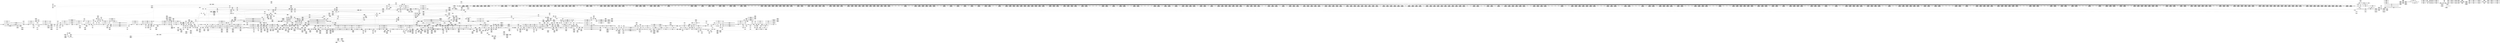 digraph {
	CE0x5663c90 [shape=record,shape=Mrecord,label="{CE0x5663c90|2472:_%struct.cred*,_:_CRE_2416,2424_|*MultipleSource*|Function::task_sid&Arg::task::|Function::current_has_perm&Arg::tsk::|Function::selinux_task_movememory&Arg::p::|security/selinux/hooks.c,208}"]
	CE0x5692170 [shape=record,shape=Mrecord,label="{CE0x5692170|i64*_getelementptr_inbounds_(_13_x_i64_,_13_x_i64_*___llvm_gcov_ctr126,_i64_0,_i64_9)|*Constant*}"]
	CE0x563ba90 [shape=record,shape=Mrecord,label="{CE0x563ba90|i64*_getelementptr_inbounds_(_11_x_i64_,_11_x_i64_*___llvm_gcov_ctr127,_i64_0,_i64_0)|*Constant*}"]
	CE0x5705f20 [shape=record,shape=Mrecord,label="{CE0x5705f20|i64_ptrtoint_(i8*_blockaddress(_rcu_lock_release,_%__here)_to_i64)|*Constant*|*SummSource*}"]
	CE0x5640270 [shape=record,shape=Mrecord,label="{CE0x5640270|2472:_%struct.cred*,_:_CRE_352,360_|*MultipleSource*|Function::task_sid&Arg::task::|Function::current_has_perm&Arg::tsk::|Function::selinux_task_movememory&Arg::p::|security/selinux/hooks.c,208}"]
	CE0x56c1210 [shape=record,shape=Mrecord,label="{CE0x56c1210|__rcu_read_lock:_tmp6|include/linux/rcupdate.h,240|*SummSink*}"]
	CE0x56e2e50 [shape=record,shape=Mrecord,label="{CE0x56e2e50|rcu_read_unlock:_tmp22|include/linux/rcupdate.h,935|*SummSource*}"]
	CE0x56549a0 [shape=record,shape=Mrecord,label="{CE0x56549a0|2472:_%struct.cred*,_:_CRE_644,648_|*MultipleSource*|Function::task_sid&Arg::task::|Function::current_has_perm&Arg::tsk::|Function::selinux_task_movememory&Arg::p::|security/selinux/hooks.c,208}"]
	CE0x56107a0 [shape=record,shape=Mrecord,label="{CE0x56107a0|current_sid:_tmp23|security/selinux/hooks.c,218|*SummSource*}"]
	CE0x5718e00 [shape=record,shape=Mrecord,label="{CE0x5718e00|__rcu_read_unlock:_tmp5|include/linux/rcupdate.h,244|*SummSource*}"]
	CE0x56a4620 [shape=record,shape=Mrecord,label="{CE0x56a4620|get_current:_bb|*SummSink*}"]
	CE0x5632750 [shape=record,shape=Mrecord,label="{CE0x5632750|rcu_lock_acquire:_map|Function::rcu_lock_acquire&Arg::map::|*SummSink*}"]
	CE0x5719b80 [shape=record,shape=Mrecord,label="{CE0x5719b80|__rcu_read_lock:_do.body|*SummSource*}"]
	CE0x56a9cf0 [shape=record,shape=Mrecord,label="{CE0x56a9cf0|__preempt_count_sub:_tmp5|./arch/x86/include/asm/preempt.h,77}"]
	CE0x567d740 [shape=record,shape=Mrecord,label="{CE0x567d740|2472:_%struct.cred*,_:_CRE_6296,6297_}"]
	CE0x56005f0 [shape=record,shape=Mrecord,label="{CE0x56005f0|current_sid:_tmp1}"]
	CE0x56079f0 [shape=record,shape=Mrecord,label="{CE0x56079f0|current_sid:_tmp4|security/selinux/hooks.c,218|*SummSource*}"]
	CE0x566e4d0 [shape=record,shape=Mrecord,label="{CE0x566e4d0|2472:_%struct.cred*,_:_CRE_2916,2917_}"]
	CE0x568c640 [shape=record,shape=Mrecord,label="{CE0x568c640|task_sid:_tmp11|security/selinux/hooks.c,208|*SummSource*}"]
	CE0x571ee90 [shape=record,shape=Mrecord,label="{CE0x571ee90|_call_void_mcount()_#3}"]
	CE0x56d7e30 [shape=record,shape=Mrecord,label="{CE0x56d7e30|rcu_lock_release:_tmp1|*SummSink*}"]
	CE0x565a980 [shape=record,shape=Mrecord,label="{CE0x565a980|2472:_%struct.cred*,_:_CRE_1872,1880_|*MultipleSource*|Function::task_sid&Arg::task::|Function::current_has_perm&Arg::tsk::|Function::selinux_task_movememory&Arg::p::|security/selinux/hooks.c,208}"]
	CE0x56db3a0 [shape=record,shape=Mrecord,label="{CE0x56db3a0|rcu_read_unlock:_tmp7|include/linux/rcupdate.h,933|*SummSink*}"]
	CE0x55fe5c0 [shape=record,shape=Mrecord,label="{CE0x55fe5c0|i64_0|*Constant*}"]
	CE0x5646fd0 [shape=record,shape=Mrecord,label="{CE0x5646fd0|cred_sid:_tmp6|security/selinux/hooks.c,197|*SummSource*}"]
	CE0x56338b0 [shape=record,shape=Mrecord,label="{CE0x56338b0|_call_void_rcu_read_lock()_#10,_!dbg_!27712|security/selinux/hooks.c,207|*SummSource*}"]
	CE0x566e730 [shape=record,shape=Mrecord,label="{CE0x566e730|2472:_%struct.cred*,_:_CRE_2918,2919_}"]
	CE0x5720b60 [shape=record,shape=Mrecord,label="{CE0x5720b60|GLOBAL:___preempt_count_sub|*Constant*|*SummSource*}"]
	CE0x5698ee0 [shape=record,shape=Mrecord,label="{CE0x5698ee0|rcu_read_lock:_tmp14|include/linux/rcupdate.h,882|*SummSource*}"]
	CE0x6841dc0 [shape=record,shape=Mrecord,label="{CE0x6841dc0|GLOBAL:_current_has_perm|*Constant*|*SummSource*}"]
	CE0x5686f70 [shape=record,shape=Mrecord,label="{CE0x5686f70|2472:_%struct.cred*,_:_CRE_6616,6624_|*MultipleSource*|Function::task_sid&Arg::task::|Function::current_has_perm&Arg::tsk::|Function::selinux_task_movememory&Arg::p::|security/selinux/hooks.c,208}"]
	CE0x56e5710 [shape=record,shape=Mrecord,label="{CE0x56e5710|_ret_void,_!dbg_!27717|include/linux/rcupdate.h,245}"]
	CE0x56afd00 [shape=record,shape=Mrecord,label="{CE0x56afd00|i64*_getelementptr_inbounds_(_4_x_i64_,_4_x_i64_*___llvm_gcov_ctr130,_i64_0,_i64_0)|*Constant*}"]
	CE0x56c07a0 [shape=record,shape=Mrecord,label="{CE0x56c07a0|rcu_lock_release:___here|*SummSource*}"]
	CE0x5679060 [shape=record,shape=Mrecord,label="{CE0x5679060|2472:_%struct.cred*,_:_CRE_5960,5968_|*MultipleSource*|Function::task_sid&Arg::task::|Function::current_has_perm&Arg::tsk::|Function::selinux_task_movememory&Arg::p::|security/selinux/hooks.c,208}"]
	CE0x5648d00 [shape=record,shape=Mrecord,label="{CE0x5648d00|task_sid:_tmp}"]
	CE0x56a26c0 [shape=record,shape=Mrecord,label="{CE0x56a26c0|GLOBAL:_cred_sid|*Constant*|*SummSource*}"]
	CE0x567ef00 [shape=record,shape=Mrecord,label="{CE0x567ef00|2472:_%struct.cred*,_:_CRE_6316,6317_}"]
	CE0x568de30 [shape=record,shape=Mrecord,label="{CE0x568de30|i64_6|*Constant*}"]
	CE0x5684e30 [shape=record,shape=Mrecord,label="{CE0x5684e30|2472:_%struct.cred*,_:_CRE_6496,6504_|*MultipleSource*|Function::task_sid&Arg::task::|Function::current_has_perm&Arg::tsk::|Function::selinux_task_movememory&Arg::p::|security/selinux/hooks.c,208}"]
	CE0x560f570 [shape=record,shape=Mrecord,label="{CE0x560f570|current_sid:_tmp21|security/selinux/hooks.c,218|*SummSink*}"]
	CE0x575a480 [shape=record,shape=Mrecord,label="{CE0x575a480|_call_void_mcount()_#3|*SummSink*}"]
	CE0x56825a0 [shape=record,shape=Mrecord,label="{CE0x56825a0|2472:_%struct.cred*,_:_CRE_6376,6384_|*MultipleSource*|Function::task_sid&Arg::task::|Function::current_has_perm&Arg::tsk::|Function::selinux_task_movememory&Arg::p::|security/selinux/hooks.c,208}"]
	CE0x566ac30 [shape=record,shape=Mrecord,label="{CE0x566ac30|2472:_%struct.cred*,_:_CRE_2784,2792_|*MultipleSource*|Function::task_sid&Arg::task::|Function::current_has_perm&Arg::tsk::|Function::selinux_task_movememory&Arg::p::|security/selinux/hooks.c,208}"]
	CE0x56da990 [shape=record,shape=Mrecord,label="{CE0x56da990|rcu_read_unlock:_land.lhs.true2}"]
	CE0x5606e10 [shape=record,shape=Mrecord,label="{CE0x5606e10|task_sid:_tmp|*SummSink*}"]
	CE0x56c3af0 [shape=record,shape=Mrecord,label="{CE0x56c3af0|rcu_lock_acquire:_indirectgoto|*SummSource*}"]
	CE0x55f0590 [shape=record,shape=Mrecord,label="{CE0x55f0590|current_sid:_tmp10|security/selinux/hooks.c,218}"]
	CE0x568ec00 [shape=record,shape=Mrecord,label="{CE0x568ec00|task_sid:_tmp15|security/selinux/hooks.c,208|*SummSink*}"]
	CE0x5708740 [shape=record,shape=Mrecord,label="{CE0x5708740|i32_0|*Constant*}"]
	CE0x55f5c50 [shape=record,shape=Mrecord,label="{CE0x55f5c50|__rcu_read_lock:_tmp|*SummSource*}"]
	CE0x560b1d0 [shape=record,shape=Mrecord,label="{CE0x560b1d0|current_sid:_land.lhs.true2|*SummSink*}"]
	CE0x570df80 [shape=record,shape=Mrecord,label="{CE0x570df80|_call_void_mcount()_#3}"]
	CE0x56c1130 [shape=record,shape=Mrecord,label="{CE0x56c1130|__rcu_read_lock:_tmp6|include/linux/rcupdate.h,240}"]
	CE0x563f790 [shape=record,shape=Mrecord,label="{CE0x563f790|2472:_%struct.cred*,_:_CRE_48,56_|*MultipleSource*|Function::task_sid&Arg::task::|Function::current_has_perm&Arg::tsk::|Function::selinux_task_movememory&Arg::p::|security/selinux/hooks.c,208}"]
	CE0x5631d50 [shape=record,shape=Mrecord,label="{CE0x5631d50|task_sid:_real_cred|security/selinux/hooks.c,208|*SummSource*}"]
	CE0x56a1fb0 [shape=record,shape=Mrecord,label="{CE0x56a1fb0|task_sid:_call7|security/selinux/hooks.c,208}"]
	CE0x56c2ee0 [shape=record,shape=Mrecord,label="{CE0x56c2ee0|rcu_read_unlock:_tmp10|include/linux/rcupdate.h,933}"]
	CE0x567df90 [shape=record,shape=Mrecord,label="{CE0x567df90|2472:_%struct.cred*,_:_CRE_6303,6304_}"]
	CE0x56786b0 [shape=record,shape=Mrecord,label="{CE0x56786b0|2472:_%struct.cred*,_:_CRE_5928,5936_|*MultipleSource*|Function::task_sid&Arg::task::|Function::current_has_perm&Arg::tsk::|Function::selinux_task_movememory&Arg::p::|security/selinux/hooks.c,208}"]
	CE0x56d4950 [shape=record,shape=Mrecord,label="{CE0x56d4950|rcu_read_unlock:_tmp13|include/linux/rcupdate.h,933|*SummSink*}"]
	CE0x55fe8e0 [shape=record,shape=Mrecord,label="{CE0x55fe8e0|selinux_task_movememory:_call|security/selinux/hooks.c,3652|*SummSource*}"]
	CE0x56552a0 [shape=record,shape=Mrecord,label="{CE0x56552a0|2472:_%struct.cred*,_:_CRE_664,672_|*MultipleSource*|Function::task_sid&Arg::task::|Function::current_has_perm&Arg::tsk::|Function::selinux_task_movememory&Arg::p::|security/selinux/hooks.c,208}"]
	CE0x56819c0 [shape=record,shape=Mrecord,label="{CE0x56819c0|2472:_%struct.cred*,_:_CRE_6352,6353_}"]
	CE0x56986d0 [shape=record,shape=Mrecord,label="{CE0x56986d0|i64_7|*Constant*}"]
	CE0x563ef20 [shape=record,shape=Mrecord,label="{CE0x563ef20|rcu_read_unlock:_tmp5|include/linux/rcupdate.h,933}"]
	CE0x560c500 [shape=record,shape=Mrecord,label="{CE0x560c500|get_current:_tmp2|*SummSource*}"]
	CE0x567edd0 [shape=record,shape=Mrecord,label="{CE0x567edd0|2472:_%struct.cred*,_:_CRE_6315,6316_}"]
	CE0x575a1a0 [shape=record,shape=Mrecord,label="{CE0x575a1a0|__preempt_count_sub:_tmp|*SummSource*}"]
	CE0x560d4b0 [shape=record,shape=Mrecord,label="{CE0x560d4b0|i64*_getelementptr_inbounds_(_13_x_i64_,_13_x_i64_*___llvm_gcov_ctr126,_i64_0,_i64_0)|*Constant*|*SummSink*}"]
	CE0x55e4da0 [shape=record,shape=Mrecord,label="{CE0x55e4da0|_ret_i32_%call7,_!dbg_!27749|security/selinux/hooks.c,210|*SummSource*}"]
	CE0x56a9080 [shape=record,shape=Mrecord,label="{CE0x56a9080|void_(i32*,_i32,_i32*)*_asm_addl_$1,_%gs:$0_,_*m,ri,*m,_dirflag_,_fpsr_,_flags_}"]
	CE0x56d6f40 [shape=record,shape=Mrecord,label="{CE0x56d6f40|_call_void_mcount()_#3|*SummSource*}"]
	CE0x55e63d0 [shape=record,shape=Mrecord,label="{CE0x55e63d0|current_has_perm:_call|security/selinux/hooks.c,1542|*SummSource*}"]
	CE0x56b4c80 [shape=record,shape=Mrecord,label="{CE0x56b4c80|_call_void_mcount()_#3|*SummSink*}"]
	CE0x5665e70 [shape=record,shape=Mrecord,label="{CE0x5665e70|2472:_%struct.cred*,_:_CRE_2531,2532_}"]
	CE0x5648a60 [shape=record,shape=Mrecord,label="{CE0x5648a60|i64*_getelementptr_inbounds_(_13_x_i64_,_13_x_i64_*___llvm_gcov_ctr126,_i64_0,_i64_0)|*Constant*}"]
	CE0x56c0ee0 [shape=record,shape=Mrecord,label="{CE0x56c0ee0|rcu_read_unlock:_tmp12|include/linux/rcupdate.h,933}"]
	CE0x5661db0 [shape=record,shape=Mrecord,label="{CE0x5661db0|2472:_%struct.cred*,_:_CRE_2312,2320_|*MultipleSource*|Function::task_sid&Arg::task::|Function::current_has_perm&Arg::tsk::|Function::selinux_task_movememory&Arg::p::|security/selinux/hooks.c,208}"]
	CE0x55e71a0 [shape=record,shape=Mrecord,label="{CE0x55e71a0|current_has_perm:_tmp3}"]
	CE0x56a5be0 [shape=record,shape=Mrecord,label="{CE0x56a5be0|task_sid:_tmp6|security/selinux/hooks.c,208}"]
	CE0x56325a0 [shape=record,shape=Mrecord,label="{CE0x56325a0|task_sid:_tmp3|*SummSink*}"]
	CE0x55fe6d0 [shape=record,shape=Mrecord,label="{CE0x55fe6d0|i64_0|*Constant*|*SummSource*}"]
	CE0x5720e60 [shape=record,shape=Mrecord,label="{CE0x5720e60|__preempt_count_sub:_entry|*SummSource*}"]
	CE0x56e03c0 [shape=record,shape=Mrecord,label="{CE0x56e03c0|rcu_read_unlock:_tmp17|include/linux/rcupdate.h,933|*SummSource*}"]
	CE0x56df7e0 [shape=record,shape=Mrecord,label="{CE0x56df7e0|i8*_getelementptr_inbounds_(_44_x_i8_,_44_x_i8_*_.str47,_i32_0,_i32_0)|*Constant*}"]
	CE0x56a8b60 [shape=record,shape=Mrecord,label="{CE0x56a8b60|i8*_undef|*Constant*|*SummSource*}"]
	CE0x56694d0 [shape=record,shape=Mrecord,label="{CE0x56694d0|2472:_%struct.cred*,_:_CRE_2712,2720_|*MultipleSource*|Function::task_sid&Arg::task::|Function::current_has_perm&Arg::tsk::|Function::selinux_task_movememory&Arg::p::|security/selinux/hooks.c,208}"]
	CE0x5636400 [shape=record,shape=Mrecord,label="{CE0x5636400|2472:_%struct.cred*,_:_CRE_432,440_|*MultipleSource*|Function::task_sid&Arg::task::|Function::current_has_perm&Arg::tsk::|Function::selinux_task_movememory&Arg::p::|security/selinux/hooks.c,208}"]
	CE0x5686ab0 [shape=record,shape=Mrecord,label="{CE0x5686ab0|2472:_%struct.cred*,_:_CRE_6600,6608_|*MultipleSource*|Function::task_sid&Arg::task::|Function::current_has_perm&Arg::tsk::|Function::selinux_task_movememory&Arg::p::|security/selinux/hooks.c,208}"]
	CE0x56a5c50 [shape=record,shape=Mrecord,label="{CE0x56a5c50|GLOBAL:___llvm_gcov_ctr126|Global_var:__llvm_gcov_ctr126|*SummSink*}"]
	CE0x56d73c0 [shape=record,shape=Mrecord,label="{CE0x56d73c0|_call_void_mcount()_#3|*SummSource*}"]
	CE0x5625320 [shape=record,shape=Mrecord,label="{CE0x5625320|_call_void_asm_sideeffect_,_memory_,_dirflag_,_fpsr_,_flags_()_#3,_!dbg_!27714,_!srcloc_!27715|include/linux/rcupdate.h,239|*SummSink*}"]
	CE0x56a42e0 [shape=record,shape=Mrecord,label="{CE0x56a42e0|get_current:_bb}"]
	CE0x567e6b0 [shape=record,shape=Mrecord,label="{CE0x567e6b0|2472:_%struct.cred*,_:_CRE_6309,6310_}"]
	CE0x56139d0 [shape=record,shape=Mrecord,label="{CE0x56139d0|task_sid:_do.end|*SummSink*}"]
	CE0x5680590 [shape=record,shape=Mrecord,label="{CE0x5680590|2472:_%struct.cred*,_:_CRE_6335,6336_}"]
	CE0x56bfe80 [shape=record,shape=Mrecord,label="{CE0x56bfe80|rcu_read_unlock:_tmp15|include/linux/rcupdate.h,933}"]
	CE0x570cb80 [shape=record,shape=Mrecord,label="{CE0x570cb80|__preempt_count_sub:_sub|./arch/x86/include/asm/preempt.h,77|*SummSink*}"]
	CE0x5637640 [shape=record,shape=Mrecord,label="{CE0x5637640|i32_0|*Constant*}"]
	CE0x55e00a0 [shape=record,shape=Mrecord,label="{CE0x55e00a0|i64*_getelementptr_inbounds_(_11_x_i64_,_11_x_i64_*___llvm_gcov_ctr125,_i64_0,_i64_8)|*Constant*}"]
	CE0x560c940 [shape=record,shape=Mrecord,label="{CE0x560c940|get_current:_tmp|*SummSource*}"]
	CE0x55fb530 [shape=record,shape=Mrecord,label="{CE0x55fb530|current_sid:_tmp7|security/selinux/hooks.c,218}"]
	CE0x5647610 [shape=record,shape=Mrecord,label="{CE0x5647610|rcu_read_lock:_if.then|*SummSource*}"]
	CE0x567d610 [shape=record,shape=Mrecord,label="{CE0x567d610|2472:_%struct.cred*,_:_CRE_6295,6296_}"]
	CE0x5682470 [shape=record,shape=Mrecord,label="{CE0x5682470|2472:_%struct.cred*,_:_CRE_6368,6376_|*MultipleSource*|Function::task_sid&Arg::task::|Function::current_has_perm&Arg::tsk::|Function::selinux_task_movememory&Arg::p::|security/selinux/hooks.c,208}"]
	CE0x563a830 [shape=record,shape=Mrecord,label="{CE0x563a830|rcu_read_unlock:_tmp6|include/linux/rcupdate.h,933|*SummSink*}"]
	CE0x56a74d0 [shape=record,shape=Mrecord,label="{CE0x56a74d0|task_sid:_tobool1|security/selinux/hooks.c,208|*SummSource*}"]
	CE0x56e3d70 [shape=record,shape=Mrecord,label="{CE0x56e3d70|rcu_lock_release:_entry|*SummSink*}"]
	CE0x55f9020 [shape=record,shape=Mrecord,label="{CE0x55f9020|current_has_perm:_bb|*SummSink*}"]
	CE0x56d8cf0 [shape=record,shape=Mrecord,label="{CE0x56d8cf0|rcu_read_unlock:_tmp12|include/linux/rcupdate.h,933|*SummSink*}"]
	CE0x56a16f0 [shape=record,shape=Mrecord,label="{CE0x56a16f0|task_sid:_tmp27|security/selinux/hooks.c,208}"]
	CE0x5680cb0 [shape=record,shape=Mrecord,label="{CE0x5680cb0|2472:_%struct.cred*,_:_CRE_6341,6342_}"]
	CE0x55dc590 [shape=record,shape=Mrecord,label="{CE0x55dc590|i64*_getelementptr_inbounds_(_2_x_i64_,_2_x_i64_*___llvm_gcov_ctr131,_i64_0,_i64_1)|*Constant*|*SummSource*}"]
	CE0x55fdeb0 [shape=record,shape=Mrecord,label="{CE0x55fdeb0|i64*_getelementptr_inbounds_(_11_x_i64_,_11_x_i64_*___llvm_gcov_ctr125,_i64_0,_i64_6)|*Constant*|*SummSink*}"]
	CE0x55fd200 [shape=record,shape=Mrecord,label="{CE0x55fd200|GLOBAL:_task_sid|*Constant*|*SummSink*}"]
	CE0x56a2d20 [shape=record,shape=Mrecord,label="{CE0x56a2d20|cred_sid:_cred|Function::cred_sid&Arg::cred::|*SummSource*}"]
	CE0x56a1ca0 [shape=record,shape=Mrecord,label="{CE0x56a1ca0|task_sid:_tmp27|security/selinux/hooks.c,208|*SummSink*}"]
	CE0x567f880 [shape=record,shape=Mrecord,label="{CE0x567f880|2472:_%struct.cred*,_:_CRE_6324,6325_}"]
	CE0x567d310 [shape=record,shape=Mrecord,label="{CE0x567d310|2472:_%struct.cred*,_:_CRE_6292,6293_}"]
	CE0x56046f0 [shape=record,shape=Mrecord,label="{CE0x56046f0|current_sid:_tmp9|security/selinux/hooks.c,218|*SummSink*}"]
	CE0x5661200 [shape=record,shape=Mrecord,label="{CE0x5661200|2472:_%struct.cred*,_:_CRE_2272,2280_|*MultipleSource*|Function::task_sid&Arg::task::|Function::current_has_perm&Arg::tsk::|Function::selinux_task_movememory&Arg::p::|security/selinux/hooks.c,208}"]
	CE0x565f090 [shape=record,shape=Mrecord,label="{CE0x565f090|2472:_%struct.cred*,_:_CRE_2096,2104_|*MultipleSource*|Function::task_sid&Arg::task::|Function::current_has_perm&Arg::tsk::|Function::selinux_task_movememory&Arg::p::|security/selinux/hooks.c,208}"]
	CE0x5735580 [shape=record,shape=Mrecord,label="{CE0x5735580|__rcu_read_unlock:_tmp6|include/linux/rcupdate.h,245|*SummSink*}"]
	CE0x5676570 [shape=record,shape=Mrecord,label="{CE0x5676570|2472:_%struct.cred*,_:_CRE_3148,3152_|*MultipleSource*|Function::task_sid&Arg::task::|Function::current_has_perm&Arg::tsk::|Function::selinux_task_movememory&Arg::p::|security/selinux/hooks.c,208}"]
	CE0x55ec680 [shape=record,shape=Mrecord,label="{CE0x55ec680|GLOBAL:_current_sid.__warned|Global_var:current_sid.__warned|*SummSink*}"]
	CE0x55ef090 [shape=record,shape=Mrecord,label="{CE0x55ef090|avc_has_perm:_ssid|Function::avc_has_perm&Arg::ssid::}"]
	CE0x574c440 [shape=record,shape=Mrecord,label="{CE0x574c440|i64_1|*Constant*}"]
	CE0x5683470 [shape=record,shape=Mrecord,label="{CE0x5683470|2472:_%struct.cred*,_:_CRE_6432,6436_|*MultipleSource*|Function::task_sid&Arg::task::|Function::current_has_perm&Arg::tsk::|Function::selinux_task_movememory&Arg::p::|security/selinux/hooks.c,208}"]
	CE0x5682340 [shape=record,shape=Mrecord,label="{CE0x5682340|2472:_%struct.cred*,_:_CRE_6360,6368_|*MultipleSource*|Function::task_sid&Arg::task::|Function::current_has_perm&Arg::tsk::|Function::selinux_task_movememory&Arg::p::|security/selinux/hooks.c,208}"]
	CE0x56e14f0 [shape=record,shape=Mrecord,label="{CE0x56e14f0|rcu_read_unlock:_tmp19|include/linux/rcupdate.h,933}"]
	CE0x5698a70 [shape=record,shape=Mrecord,label="{CE0x5698a70|rcu_read_lock:_tmp13|include/linux/rcupdate.h,882|*SummSink*}"]
	CE0x5641040 [shape=record,shape=Mrecord,label="{CE0x5641040|_call_void___rcu_read_lock()_#10,_!dbg_!27710|include/linux/rcupdate.h,879}"]
	CE0x566bf60 [shape=record,shape=Mrecord,label="{CE0x566bf60|2472:_%struct.cred*,_:_CRE_2848,2856_|*MultipleSource*|Function::task_sid&Arg::task::|Function::current_has_perm&Arg::tsk::|Function::selinux_task_movememory&Arg::p::|security/selinux/hooks.c,208}"]
	CE0x55e46d0 [shape=record,shape=Mrecord,label="{CE0x55e46d0|2472:_%struct.cred*,_:_CRE_692,693_}"]
	CE0x56c7840 [shape=record,shape=Mrecord,label="{CE0x56c7840|rcu_read_lock:_land.lhs.true2}"]
	CE0x56e29a0 [shape=record,shape=Mrecord,label="{CE0x56e29a0|_call_void_rcu_lock_release(%struct.lockdep_map*_rcu_lock_map)_#10,_!dbg_!27733|include/linux/rcupdate.h,935}"]
	CE0x56324d0 [shape=record,shape=Mrecord,label="{CE0x56324d0|task_sid:_tmp3|*SummSource*}"]
	CE0x5653680 [shape=record,shape=Mrecord,label="{CE0x5653680|2472:_%struct.cred*,_:_CRE_576,584_|*MultipleSource*|Function::task_sid&Arg::task::|Function::current_has_perm&Arg::tsk::|Function::selinux_task_movememory&Arg::p::|security/selinux/hooks.c,208}"]
	CE0x5734850 [shape=record,shape=Mrecord,label="{CE0x5734850|__preempt_count_sub:_tmp7|./arch/x86/include/asm/preempt.h,78|*SummSource*}"]
	CE0x5687b80 [shape=record,shape=Mrecord,label="{CE0x5687b80|2472:_%struct.cred*,_:_CRE_6648,6656_|*MultipleSource*|Function::task_sid&Arg::task::|Function::current_has_perm&Arg::tsk::|Function::selinux_task_movememory&Arg::p::|security/selinux/hooks.c,208}"]
	CE0x575a2b0 [shape=record,shape=Mrecord,label="{CE0x575a2b0|__preempt_count_add:_do.body|*SummSink*}"]
	CE0x5644140 [shape=record,shape=Mrecord,label="{CE0x5644140|i64*_getelementptr_inbounds_(_13_x_i64_,_13_x_i64_*___llvm_gcov_ctr126,_i64_0,_i64_1)|*Constant*|*SummSink*}"]
	CE0x565d410 [shape=record,shape=Mrecord,label="{CE0x565d410|2472:_%struct.cred*,_:_CRE_2032,2036_|*MultipleSource*|Function::task_sid&Arg::task::|Function::current_has_perm&Arg::tsk::|Function::selinux_task_movememory&Arg::p::|security/selinux/hooks.c,208}"]
	CE0x566fa30 [shape=record,shape=Mrecord,label="{CE0x566fa30|2472:_%struct.cred*,_:_CRE_2934,2935_}"]
	CE0x56d74d0 [shape=record,shape=Mrecord,label="{CE0x56d74d0|_call_void_mcount()_#3|*SummSink*}"]
	CE0x56b5b40 [shape=record,shape=Mrecord,label="{CE0x56b5b40|__preempt_count_sub:_bb|*SummSink*}"]
	CE0x564f410 [shape=record,shape=Mrecord,label="{CE0x564f410|_call_void_lockdep_rcu_suspicious(i8*_getelementptr_inbounds_(_25_x_i8_,_25_x_i8_*_.str45,_i32_0,_i32_0),_i32_883,_i8*_getelementptr_inbounds_(_42_x_i8_,_42_x_i8_*_.str46,_i32_0,_i32_0))_#10,_!dbg_!27728|include/linux/rcupdate.h,882}"]
	CE0x5639410 [shape=record,shape=Mrecord,label="{CE0x5639410|rcu_read_lock:_tobool1|include/linux/rcupdate.h,882|*SummSink*}"]
	CE0x5699080 [shape=record,shape=Mrecord,label="{CE0x5699080|cred_sid:_tmp4|*LoadInst*|security/selinux/hooks.c,196|*SummSink*}"]
	CE0x5634800 [shape=record,shape=Mrecord,label="{CE0x5634800|cred_sid:_tmp3}"]
	CE0x5621ea0 [shape=record,shape=Mrecord,label="{CE0x5621ea0|i64*_getelementptr_inbounds_(_11_x_i64_,_11_x_i64_*___llvm_gcov_ctr125,_i64_0,_i64_9)|*Constant*|*SummSource*}"]
	CE0x56b7520 [shape=record,shape=Mrecord,label="{CE0x56b7520|i64*_getelementptr_inbounds_(_4_x_i64_,_4_x_i64_*___llvm_gcov_ctr128,_i64_0,_i64_1)|*Constant*|*SummSink*}"]
	CE0x5646a60 [shape=record,shape=Mrecord,label="{CE0x5646a60|2472:_%struct.cred*,_:_CRE_264,272_|*MultipleSource*|Function::task_sid&Arg::task::|Function::current_has_perm&Arg::tsk::|Function::selinux_task_movememory&Arg::p::|security/selinux/hooks.c,208}"]
	CE0x5662990 [shape=record,shape=Mrecord,label="{CE0x5662990|2472:_%struct.cred*,_:_CRE_2352,2360_|*MultipleSource*|Function::task_sid&Arg::task::|Function::current_has_perm&Arg::tsk::|Function::selinux_task_movememory&Arg::p::|security/selinux/hooks.c,208}"]
	CE0x55ef690 [shape=record,shape=Mrecord,label="{CE0x55ef690|avc_has_perm:_tsid|Function::avc_has_perm&Arg::tsid::|*SummSink*}"]
	CE0x56717e0 [shape=record,shape=Mrecord,label="{CE0x56717e0|2472:_%struct.cred*,_:_CRE_2959,2960_}"]
	CE0x5642220 [shape=record,shape=Mrecord,label="{CE0x5642220|task_sid:_tmp2|*SummSink*}"]
	CE0x57366b0 [shape=record,shape=Mrecord,label="{CE0x57366b0|__rcu_read_unlock:_tmp6|include/linux/rcupdate.h,245}"]
	CE0x568efe0 [shape=record,shape=Mrecord,label="{CE0x568efe0|task_sid:_tmp16|security/selinux/hooks.c,208|*SummSource*}"]
	CE0x56242a0 [shape=record,shape=Mrecord,label="{CE0x56242a0|2472:_%struct.cred*,_:_CRE_488,496_|*MultipleSource*|Function::task_sid&Arg::task::|Function::current_has_perm&Arg::tsk::|Function::selinux_task_movememory&Arg::p::|security/selinux/hooks.c,208}"]
	CE0x5636b20 [shape=record,shape=Mrecord,label="{CE0x5636b20|cred_sid:_tmp1|*SummSink*}"]
	CE0x5672160 [shape=record,shape=Mrecord,label="{CE0x5672160|2472:_%struct.cred*,_:_CRE_2967,2968_}"]
	CE0x56cf640 [shape=record,shape=Mrecord,label="{CE0x56cf640|cred_sid:_sid|security/selinux/hooks.c,197|*SummSource*}"]
	CE0x571d7a0 [shape=record,shape=Mrecord,label="{CE0x571d7a0|rcu_lock_acquire:_tmp6|*SummSource*}"]
	CE0x5718b10 [shape=record,shape=Mrecord,label="{CE0x5718b10|_call_void_asm_sideeffect_,_memory_,_dirflag_,_fpsr_,_flags_()_#3,_!dbg_!27711,_!srcloc_!27714|include/linux/rcupdate.h,244}"]
	CE0x56591f0 [shape=record,shape=Mrecord,label="{CE0x56591f0|2472:_%struct.cred*,_:_CRE_776,780_|*MultipleSource*|Function::task_sid&Arg::task::|Function::current_has_perm&Arg::tsk::|Function::selinux_task_movememory&Arg::p::|security/selinux/hooks.c,208}"]
	CE0x569bbe0 [shape=record,shape=Mrecord,label="{CE0x569bbe0|rcu_read_lock:_land.lhs.true}"]
	CE0x5641fc0 [shape=record,shape=Mrecord,label="{CE0x5641fc0|GLOBAL:_rcu_read_lock.__warned|Global_var:rcu_read_lock.__warned}"]
	CE0x5678b70 [shape=record,shape=Mrecord,label="{CE0x5678b70|2472:_%struct.cred*,_:_CRE_5944,5952_|*MultipleSource*|Function::task_sid&Arg::task::|Function::current_has_perm&Arg::tsk::|Function::selinux_task_movememory&Arg::p::|security/selinux/hooks.c,208}"]
	CE0x56a4ef0 [shape=record,shape=Mrecord,label="{CE0x56a4ef0|task_sid:_tobool|security/selinux/hooks.c,208}"]
	CE0x56e4870 [shape=record,shape=Mrecord,label="{CE0x56e4870|_call_void___rcu_read_unlock()_#10,_!dbg_!27734|include/linux/rcupdate.h,937}"]
	CE0x55f6300 [shape=record,shape=Mrecord,label="{CE0x55f6300|current_sid:_bb|*SummSource*}"]
	CE0x568e0e0 [shape=record,shape=Mrecord,label="{CE0x568e0e0|i64_6|*Constant*|*SummSink*}"]
	CE0x56e3cc0 [shape=record,shape=Mrecord,label="{CE0x56e3cc0|rcu_lock_release:_entry}"]
	CE0x565dff0 [shape=record,shape=Mrecord,label="{CE0x565dff0|2472:_%struct.cred*,_:_CRE_2052,2056_|*MultipleSource*|Function::task_sid&Arg::task::|Function::current_has_perm&Arg::tsk::|Function::selinux_task_movememory&Arg::p::|security/selinux/hooks.c,208}"]
	CE0x5651910 [shape=record,shape=Mrecord,label="{CE0x5651910|rcu_read_lock:_tmp18|include/linux/rcupdate.h,882}"]
	CE0x55de2a0 [shape=record,shape=Mrecord,label="{CE0x55de2a0|_call_void_lockdep_rcu_suspicious(i8*_getelementptr_inbounds_(_25_x_i8_,_25_x_i8_*_.str3,_i32_0,_i32_0),_i32_218,_i8*_getelementptr_inbounds_(_45_x_i8_,_45_x_i8_*_.str12,_i32_0,_i32_0))_#10,_!dbg_!27727|security/selinux/hooks.c,218}"]
	CE0x5653020 [shape=record,shape=Mrecord,label="{CE0x5653020|2472:_%struct.cred*,_:_CRE_552,560_|*MultipleSource*|Function::task_sid&Arg::task::|Function::current_has_perm&Arg::tsk::|Function::selinux_task_movememory&Arg::p::|security/selinux/hooks.c,208}"]
	CE0x55e48d0 [shape=record,shape=Mrecord,label="{CE0x55e48d0|2472:_%struct.cred*,_:_CRE_694,695_}"]
	CE0x5672750 [shape=record,shape=Mrecord,label="{CE0x5672750|2472:_%struct.cred*,_:_CRE_2972,2973_}"]
	CE0x5668400 [shape=record,shape=Mrecord,label="{CE0x5668400|2472:_%struct.cred*,_:_CRE_2664,2672_|*MultipleSource*|Function::task_sid&Arg::task::|Function::current_has_perm&Arg::tsk::|Function::selinux_task_movememory&Arg::p::|security/selinux/hooks.c,208}"]
	CE0x5649130 [shape=record,shape=Mrecord,label="{CE0x5649130|rcu_lock_acquire:_map|Function::rcu_lock_acquire&Arg::map::|*SummSource*}"]
	CE0x5612d70 [shape=record,shape=Mrecord,label="{CE0x5612d70|%struct.task_struct*_(%struct.task_struct**)*_asm_movq_%gs:$_1:P_,$0_,_r,im,_dirflag_,_fpsr_,_flags_|*SummSource*}"]
	CE0x570e3a0 [shape=record,shape=Mrecord,label="{CE0x570e3a0|i64*_getelementptr_inbounds_(_4_x_i64_,_4_x_i64_*___llvm_gcov_ctr135,_i64_0,_i64_1)|*Constant*}"]
	CE0x5677f90 [shape=record,shape=Mrecord,label="{CE0x5677f90|2472:_%struct.cred*,_:_CRE_5904,5912_|*MultipleSource*|Function::task_sid&Arg::task::|Function::current_has_perm&Arg::tsk::|Function::selinux_task_movememory&Arg::p::|security/selinux/hooks.c,208}"]
	CE0x5655ad0 [shape=record,shape=Mrecord,label="{CE0x5655ad0|i64*_getelementptr_inbounds_(_13_x_i64_,_13_x_i64_*___llvm_gcov_ctr126,_i64_0,_i64_8)|*Constant*}"]
	CE0x564b8b0 [shape=record,shape=Mrecord,label="{CE0x564b8b0|2472:_%struct.cred*,_:_CRE_104,112_|*MultipleSource*|Function::task_sid&Arg::task::|Function::current_has_perm&Arg::tsk::|Function::selinux_task_movememory&Arg::p::|security/selinux/hooks.c,208}"]
	CE0x5721a30 [shape=record,shape=Mrecord,label="{CE0x5721a30|__preempt_count_sub:_do.body|*SummSource*}"]
	CE0x55fbca0 [shape=record,shape=Mrecord,label="{CE0x55fbca0|_ret_i32_%call,_!dbg_!27713|security/selinux/hooks.c,3652}"]
	CE0x568f370 [shape=record,shape=Mrecord,label="{CE0x568f370|i32_208|*Constant*}"]
	CE0x567f750 [shape=record,shape=Mrecord,label="{CE0x567f750|2472:_%struct.cred*,_:_CRE_6323,6324_}"]
	CE0x5676a30 [shape=record,shape=Mrecord,label="{CE0x5676a30|2472:_%struct.cred*,_:_CRE_3160,3164_|*MultipleSource*|Function::task_sid&Arg::task::|Function::current_has_perm&Arg::tsk::|Function::selinux_task_movememory&Arg::p::|security/selinux/hooks.c,208}"]
	CE0x55f03f0 [shape=record,shape=Mrecord,label="{CE0x55f03f0|_ret_i32_%retval.0,_!dbg_!27728|security/selinux/avc.c,775}"]
	CE0x55e65a0 [shape=record,shape=Mrecord,label="{CE0x55e65a0|0:_i8,_:_GCMR_current_sid.__warned_internal_global_i8_0,_section_.data.unlikely_,_align_1:_elem_0:default:}"]
	CE0x566ed20 [shape=record,shape=Mrecord,label="{CE0x566ed20|2472:_%struct.cred*,_:_CRE_2923,2924_}"]
	CE0x56660d0 [shape=record,shape=Mrecord,label="{CE0x56660d0|2472:_%struct.cred*,_:_CRE_2533,2534_}"]
	CE0x564ae70 [shape=record,shape=Mrecord,label="{CE0x564ae70|2472:_%struct.cred*,_:_CRE_128,136_|*MultipleSource*|Function::task_sid&Arg::task::|Function::current_has_perm&Arg::tsk::|Function::selinux_task_movememory&Arg::p::|security/selinux/hooks.c,208}"]
	CE0x56db500 [shape=record,shape=Mrecord,label="{CE0x56db500|rcu_lock_acquire:_tmp1}"]
	CE0x56b3b10 [shape=record,shape=Mrecord,label="{CE0x56b3b10|i64*_getelementptr_inbounds_(_4_x_i64_,_4_x_i64_*___llvm_gcov_ctr133,_i64_0,_i64_1)|*Constant*|*SummSink*}"]
	CE0x567d9a0 [shape=record,shape=Mrecord,label="{CE0x567d9a0|2472:_%struct.cred*,_:_CRE_6298,6299_}"]
	CE0x56651f0 [shape=record,shape=Mrecord,label="{CE0x56651f0|2472:_%struct.cred*,_:_CRE_2521,2522_}"]
	CE0x563ea50 [shape=record,shape=Mrecord,label="{CE0x563ea50|rcu_read_lock:_tmp9|include/linux/rcupdate.h,882|*SummSink*}"]
	CE0x55f71b0 [shape=record,shape=Mrecord,label="{CE0x55f71b0|current_sid:_tobool1|security/selinux/hooks.c,218|*SummSource*}"]
	CE0x56cd7d0 [shape=record,shape=Mrecord,label="{CE0x56cd7d0|rcu_read_lock:_tmp20|include/linux/rcupdate.h,882}"]
	CE0x56d2350 [shape=record,shape=Mrecord,label="{CE0x56d2350|GLOBAL:_rcu_read_unlock.__warned|Global_var:rcu_read_unlock.__warned|*SummSink*}"]
	CE0x56a6820 [shape=record,shape=Mrecord,label="{CE0x56a6820|task_sid:_tmp8|security/selinux/hooks.c,208|*SummSink*}"]
	CE0x5632fb0 [shape=record,shape=Mrecord,label="{CE0x5632fb0|get_current:_tmp4|./arch/x86/include/asm/current.h,14}"]
	CE0x56e5100 [shape=record,shape=Mrecord,label="{CE0x56e5100|__rcu_read_unlock:_entry}"]
	CE0x57357f0 [shape=record,shape=Mrecord,label="{CE0x57357f0|__rcu_read_unlock:_tmp7|include/linux/rcupdate.h,245|*SummSink*}"]
	CE0x563b290 [shape=record,shape=Mrecord,label="{CE0x563b290|__preempt_count_sub:_tmp6|./arch/x86/include/asm/preempt.h,78}"]
	CE0x56e0ab0 [shape=record,shape=Mrecord,label="{CE0x56e0ab0|rcu_read_unlock:_tmp18|include/linux/rcupdate.h,933|*SummSink*}"]
	CE0x55f3500 [shape=record,shape=Mrecord,label="{CE0x55f3500|rcu_read_lock:_tmp8|include/linux/rcupdate.h,882|*SummSink*}"]
	CE0x56d4a20 [shape=record,shape=Mrecord,label="{CE0x56d4a20|rcu_lock_acquire:_tmp2|*SummSource*}"]
	CE0x55fa820 [shape=record,shape=Mrecord,label="{CE0x55fa820|current_sid:_tmp12|security/selinux/hooks.c,218}"]
	CE0x565e4b0 [shape=record,shape=Mrecord,label="{CE0x565e4b0|2472:_%struct.cred*,_:_CRE_2064,2072_|*MultipleSource*|Function::task_sid&Arg::task::|Function::current_has_perm&Arg::tsk::|Function::selinux_task_movememory&Arg::p::|security/selinux/hooks.c,208}"]
	CE0x5677d30 [shape=record,shape=Mrecord,label="{CE0x5677d30|2472:_%struct.cred*,_:_CRE_5896,5904_|*MultipleSource*|Function::task_sid&Arg::task::|Function::current_has_perm&Arg::tsk::|Function::selinux_task_movememory&Arg::p::|security/selinux/hooks.c,208}"]
	CE0x5679c40 [shape=record,shape=Mrecord,label="{CE0x5679c40|2472:_%struct.cred*,_:_CRE_6000,6008_|*MultipleSource*|Function::task_sid&Arg::task::|Function::current_has_perm&Arg::tsk::|Function::selinux_task_movememory&Arg::p::|security/selinux/hooks.c,208}"]
	CE0x55fc5a0 [shape=record,shape=Mrecord,label="{CE0x55fc5a0|current_sid:_entry|*SummSource*}"]
	CE0x560c180 [shape=record,shape=Mrecord,label="{CE0x560c180|2472:_%struct.cred*,_:_CRE_328,336_|*MultipleSource*|Function::task_sid&Arg::task::|Function::current_has_perm&Arg::tsk::|Function::selinux_task_movememory&Arg::p::|security/selinux/hooks.c,208}"]
	CE0x56bcb00 [shape=record,shape=Mrecord,label="{CE0x56bcb00|__preempt_count_sub:_tmp1|*SummSink*}"]
	CE0x560b490 [shape=record,shape=Mrecord,label="{CE0x560b490|2472:_%struct.cred*,_:_CRE_144,152_|*MultipleSource*|Function::task_sid&Arg::task::|Function::current_has_perm&Arg::tsk::|Function::selinux_task_movememory&Arg::p::|security/selinux/hooks.c,208}"]
	CE0x567d0b0 [shape=record,shape=Mrecord,label="{CE0x567d0b0|2472:_%struct.cred*,_:_CRE_6290,6291_}"]
	CE0x5642d70 [shape=record,shape=Mrecord,label="{CE0x5642d70|rcu_read_lock:_tmp2}"]
	CE0x55ed130 [shape=record,shape=Mrecord,label="{CE0x55ed130|selinux_task_movememory:_entry|*SummSink*}"]
	CE0x560efe0 [shape=record,shape=Mrecord,label="{CE0x560efe0|get_current:_tmp3|*SummSource*}"]
	CE0x5624920 [shape=record,shape=Mrecord,label="{CE0x5624920|current_sid:_tmp19|security/selinux/hooks.c,218|*SummSource*}"]
	CE0x56a44b0 [shape=record,shape=Mrecord,label="{CE0x56a44b0|_ret_void,_!dbg_!27735|include/linux/rcupdate.h,938|*SummSource*}"]
	CE0x5673880 [shape=record,shape=Mrecord,label="{CE0x5673880|2472:_%struct.cred*,_:_CRE_3024,3032_|*MultipleSource*|Function::task_sid&Arg::task::|Function::current_has_perm&Arg::tsk::|Function::selinux_task_movememory&Arg::p::|security/selinux/hooks.c,208}"]
	CE0x56dcfa0 [shape=record,shape=Mrecord,label="{CE0x56dcfa0|COLLAPSED:_GCMRE___llvm_gcov_ctr133_internal_global_4_x_i64_zeroinitializer:_elem_0:default:}"]
	CE0x5691310 [shape=record,shape=Mrecord,label="{CE0x5691310|i64*_getelementptr_inbounds_(_13_x_i64_,_13_x_i64_*___llvm_gcov_ctr126,_i64_0,_i64_11)|*Constant*}"]
	CE0x5716a70 [shape=record,shape=Mrecord,label="{CE0x5716a70|i64_1|*Constant*}"]
	CE0x55ef960 [shape=record,shape=Mrecord,label="{CE0x55ef960|i16_2|*Constant*|*SummSource*}"]
	CE0x5721ec0 [shape=record,shape=Mrecord,label="{CE0x5721ec0|i64*_getelementptr_inbounds_(_4_x_i64_,_4_x_i64_*___llvm_gcov_ctr135,_i64_0,_i64_3)|*Constant*}"]
	CE0x5651f90 [shape=record,shape=Mrecord,label="{CE0x5651f90|rcu_read_unlock:_tmp2|*SummSource*}"]
	CE0x566a2e0 [shape=record,shape=Mrecord,label="{CE0x566a2e0|2472:_%struct.cred*,_:_CRE_2752,2760_|*MultipleSource*|Function::task_sid&Arg::task::|Function::current_has_perm&Arg::tsk::|Function::selinux_task_movememory&Arg::p::|security/selinux/hooks.c,208}"]
	CE0x56df320 [shape=record,shape=Mrecord,label="{CE0x56df320|i32_934|*Constant*|*SummSink*}"]
	CE0x5623c40 [shape=record,shape=Mrecord,label="{CE0x5623c40|2472:_%struct.cred*,_:_CRE_464,472_|*MultipleSource*|Function::task_sid&Arg::task::|Function::current_has_perm&Arg::tsk::|Function::selinux_task_movememory&Arg::p::|security/selinux/hooks.c,208}"]
	CE0x5604620 [shape=record,shape=Mrecord,label="{CE0x5604620|current_sid:_tmp9|security/selinux/hooks.c,218|*SummSource*}"]
	CE0x55ebdd0 [shape=record,shape=Mrecord,label="{CE0x55ebdd0|i8_1|*Constant*}"]
	CE0x5630540 [shape=record,shape=Mrecord,label="{CE0x5630540|2472:_%struct.cred*,_:_CRE_400,408_|*MultipleSource*|Function::task_sid&Arg::task::|Function::current_has_perm&Arg::tsk::|Function::selinux_task_movememory&Arg::p::|security/selinux/hooks.c,208}"]
	CE0x5670610 [shape=record,shape=Mrecord,label="{CE0x5670610|2472:_%struct.cred*,_:_CRE_2944,2945_}"]
	CE0x5671a40 [shape=record,shape=Mrecord,label="{CE0x5671a40|2472:_%struct.cred*,_:_CRE_2961,2962_}"]
	CE0x56a5ce0 [shape=record,shape=Mrecord,label="{CE0x56a5ce0|task_sid:_tmp8|security/selinux/hooks.c,208}"]
	CE0x5654de0 [shape=record,shape=Mrecord,label="{CE0x5654de0|2472:_%struct.cred*,_:_CRE_652,656_|*MultipleSource*|Function::task_sid&Arg::task::|Function::current_has_perm&Arg::tsk::|Function::selinux_task_movememory&Arg::p::|security/selinux/hooks.c,208}"]
	CE0x5694470 [shape=record,shape=Mrecord,label="{CE0x5694470|i64*_getelementptr_inbounds_(_11_x_i64_,_11_x_i64_*___llvm_gcov_ctr127,_i64_0,_i64_1)|*Constant*|*SummSink*}"]
	CE0x56e4730 [shape=record,shape=Mrecord,label="{CE0x56e4730|_ret_void,_!dbg_!27717|include/linux/rcupdate.h,424|*SummSource*}"]
	CE0x5607880 [shape=record,shape=Mrecord,label="{CE0x5607880|current_sid:_tobool|security/selinux/hooks.c,218}"]
	CE0x5643490 [shape=record,shape=Mrecord,label="{CE0x5643490|i64*_getelementptr_inbounds_(_13_x_i64_,_13_x_i64_*___llvm_gcov_ctr126,_i64_0,_i64_1)|*Constant*|*SummSource*}"]
	CE0x568e970 [shape=record,shape=Mrecord,label="{CE0x568e970|task_sid:_tmp15|security/selinux/hooks.c,208}"]
	CE0x5708d10 [shape=record,shape=Mrecord,label="{CE0x5708d10|i32_2|*Constant*|*SummSink*}"]
	CE0x55f4530 [shape=record,shape=Mrecord,label="{CE0x55f4530|get_current:_entry}"]
	CE0x5680de0 [shape=record,shape=Mrecord,label="{CE0x5680de0|2472:_%struct.cred*,_:_CRE_6342,6343_}"]
	"CONST[source:0(mediator),value:2(dynamic)][purpose:{subject}]"
	CE0x5664f90 [shape=record,shape=Mrecord,label="{CE0x5664f90|2472:_%struct.cred*,_:_CRE_2520,2521_}"]
	CE0x56ac810 [shape=record,shape=Mrecord,label="{CE0x56ac810|__preempt_count_sub:_sub|./arch/x86/include/asm/preempt.h,77}"]
	CE0x5675990 [shape=record,shape=Mrecord,label="{CE0x5675990|2472:_%struct.cred*,_:_CRE_3120,3128_|*MultipleSource*|Function::task_sid&Arg::task::|Function::current_has_perm&Arg::tsk::|Function::selinux_task_movememory&Arg::p::|security/selinux/hooks.c,208}"]
	CE0x56d5b40 [shape=record,shape=Mrecord,label="{CE0x56d5b40|rcu_read_unlock:_call|include/linux/rcupdate.h,933|*SummSink*}"]
	CE0x55fbd10 [shape=record,shape=Mrecord,label="{CE0x55fbd10|_ret_i32_%call2,_!dbg_!27718|security/selinux/hooks.c,1544|*SummSource*}"]
	CE0x560c570 [shape=record,shape=Mrecord,label="{CE0x560c570|get_current:_tmp2|*SummSink*}"]
	CE0x563f3a0 [shape=record,shape=Mrecord,label="{CE0x563f3a0|rcu_read_lock:_do.end|*SummSink*}"]
	CE0x560a810 [shape=record,shape=Mrecord,label="{CE0x560a810|2472:_%struct.cred*,_:_CRE_32,40_|*MultipleSource*|Function::task_sid&Arg::task::|Function::current_has_perm&Arg::tsk::|Function::selinux_task_movememory&Arg::p::|security/selinux/hooks.c,208}"]
	CE0x56c0ca0 [shape=record,shape=Mrecord,label="{CE0x56c0ca0|rcu_read_unlock:_tmp11|include/linux/rcupdate.h,933|*SummSink*}"]
	CE0x564cc50 [shape=record,shape=Mrecord,label="{CE0x564cc50|rcu_read_lock:_tobool|include/linux/rcupdate.h,882}"]
	CE0x5600510 [shape=record,shape=Mrecord,label="{CE0x5600510|i64*_getelementptr_inbounds_(_11_x_i64_,_11_x_i64_*___llvm_gcov_ctr125,_i64_0,_i64_1)|*Constant*|*SummSink*}"]
	CE0x56d0280 [shape=record,shape=Mrecord,label="{CE0x56d0280|i64*_getelementptr_inbounds_(_4_x_i64_,_4_x_i64_*___llvm_gcov_ctr130,_i64_0,_i64_0)|*Constant*|*SummSink*}"]
	CE0x5640050 [shape=record,shape=Mrecord,label="{CE0x5640050|2472:_%struct.cred*,_:_CRE_344,352_|*MultipleSource*|Function::task_sid&Arg::task::|Function::current_has_perm&Arg::tsk::|Function::selinux_task_movememory&Arg::p::|security/selinux/hooks.c,208}"]
	CE0x570d340 [shape=record,shape=Mrecord,label="{CE0x570d340|__preempt_count_sub:_tmp1}"]
	CE0x5601ea0 [shape=record,shape=Mrecord,label="{CE0x5601ea0|current_sid:_tmp|*SummSink*}"]
	CE0x5675730 [shape=record,shape=Mrecord,label="{CE0x5675730|2472:_%struct.cred*,_:_CRE_3116,3120_|*MultipleSource*|Function::task_sid&Arg::task::|Function::current_has_perm&Arg::tsk::|Function::selinux_task_movememory&Arg::p::|security/selinux/hooks.c,208}"]
	CE0x56a7980 [shape=record,shape=Mrecord,label="{CE0x56a7980|__rcu_read_lock:_bb|*SummSink*}"]
	CE0x5643080 [shape=record,shape=Mrecord,label="{CE0x5643080|GLOBAL:___rcu_read_lock|*Constant*}"]
	CE0x5636620 [shape=record,shape=Mrecord,label="{CE0x5636620|2472:_%struct.cred*,_:_CRE_440,448_|*MultipleSource*|Function::task_sid&Arg::task::|Function::current_has_perm&Arg::tsk::|Function::selinux_task_movememory&Arg::p::|security/selinux/hooks.c,208}"]
	CE0x5626390 [shape=record,shape=Mrecord,label="{CE0x5626390|current_sid:_call4|security/selinux/hooks.c,218}"]
	CE0x560a770 [shape=record,shape=Mrecord,label="{CE0x560a770|2472:_%struct.cred*,_:_CRE_20,24_|*MultipleSource*|Function::task_sid&Arg::task::|Function::current_has_perm&Arg::tsk::|Function::selinux_task_movememory&Arg::p::|security/selinux/hooks.c,208}"]
	CE0x56439a0 [shape=record,shape=Mrecord,label="{CE0x56439a0|task_sid:_do.end6}"]
	CE0x56e3530 [shape=record,shape=Mrecord,label="{CE0x56e3530|rcu_lock_release:_entry|*SummSource*}"]
	CE0x566dbb0 [shape=record,shape=Mrecord,label="{CE0x566dbb0|2472:_%struct.cred*,_:_CRE_2908,2909_}"]
	CE0x56b2ed0 [shape=record,shape=Mrecord,label="{CE0x56b2ed0|rcu_lock_release:_tmp3|*SummSource*}"]
	CE0x56dd010 [shape=record,shape=Mrecord,label="{CE0x56dd010|rcu_lock_release:_tmp|*SummSource*}"]
	CE0x56d7090 [shape=record,shape=Mrecord,label="{CE0x56d7090|_call_void_mcount()_#3|*SummSink*}"]
	CE0x5605f90 [shape=record,shape=Mrecord,label="{CE0x5605f90|current_sid:_tmp7|security/selinux/hooks.c,218|*SummSource*}"]
	CE0x55ff950 [shape=record,shape=Mrecord,label="{CE0x55ff950|current_has_perm:_call2|security/selinux/hooks.c,1544}"]
	CE0x56384e0 [shape=record,shape=Mrecord,label="{CE0x56384e0|rcu_read_lock:_do.body|*SummSink*}"]
	CE0x56e0650 [shape=record,shape=Mrecord,label="{CE0x56e0650|rcu_read_unlock:_tmp17|include/linux/rcupdate.h,933|*SummSink*}"]
	CE0x55ecab0 [shape=record,shape=Mrecord,label="{CE0x55ecab0|current_sid:_tmp2|*SummSource*}"]
	CE0x56b74b0 [shape=record,shape=Mrecord,label="{CE0x56b74b0|__rcu_read_lock:_tmp|*SummSink*}"]
	CE0x5679780 [shape=record,shape=Mrecord,label="{CE0x5679780|2472:_%struct.cred*,_:_CRE_5984,5992_|*MultipleSource*|Function::task_sid&Arg::task::|Function::current_has_perm&Arg::tsk::|Function::selinux_task_movememory&Arg::p::|security/selinux/hooks.c,208}"]
	CE0x56c3c30 [shape=record,shape=Mrecord,label="{CE0x56c3c30|rcu_read_unlock:_tmp|*SummSource*}"]
	CE0x56a9270 [shape=record,shape=Mrecord,label="{CE0x56a9270|_call_void_asm_addl_$1,_%gs:$0_,_*m,ri,*m,_dirflag_,_fpsr_,_flags_(i32*___preempt_count,_i32_%val,_i32*___preempt_count)_#3,_!dbg_!27714,_!srcloc_!27717|./arch/x86/include/asm/preempt.h,72|*SummSource*}"]
	CE0x56ce830 [shape=record,shape=Mrecord,label="{CE0x56ce830|rcu_read_lock:_tmp22|include/linux/rcupdate.h,884}"]
	CE0x56de680 [shape=record,shape=Mrecord,label="{CE0x56de680|_call_void_lockdep_rcu_suspicious(i8*_getelementptr_inbounds_(_25_x_i8_,_25_x_i8_*_.str45,_i32_0,_i32_0),_i32_934,_i8*_getelementptr_inbounds_(_44_x_i8_,_44_x_i8_*_.str47,_i32_0,_i32_0))_#10,_!dbg_!27726|include/linux/rcupdate.h,933|*SummSink*}"]
	CE0x564fec0 [shape=record,shape=Mrecord,label="{CE0x564fec0|i8*_getelementptr_inbounds_(_25_x_i8_,_25_x_i8_*_.str45,_i32_0,_i32_0)|*Constant*|*SummSource*}"]
	CE0x56929f0 [shape=record,shape=Mrecord,label="{CE0x56929f0|task_sid:_tmp20|security/selinux/hooks.c,208|*SummSource*}"]
	CE0x5667820 [shape=record,shape=Mrecord,label="{CE0x5667820|2472:_%struct.cred*,_:_CRE_2600,2608_|*MultipleSource*|Function::task_sid&Arg::task::|Function::current_has_perm&Arg::tsk::|Function::selinux_task_movememory&Arg::p::|security/selinux/hooks.c,208}"]
	CE0x56ac620 [shape=record,shape=Mrecord,label="{CE0x56ac620|i32_0|*Constant*}"]
	CE0x566e010 [shape=record,shape=Mrecord,label="{CE0x566e010|2472:_%struct.cred*,_:_CRE_2912,2913_}"]
	CE0x56891b0 [shape=record,shape=Mrecord,label="{CE0x56891b0|2472:_%struct.cred*,_:_CRE_10544,10548_|*MultipleSource*|Function::task_sid&Arg::task::|Function::current_has_perm&Arg::tsk::|Function::selinux_task_movememory&Arg::p::|security/selinux/hooks.c,208}"]
	CE0x5718fb0 [shape=record,shape=Mrecord,label="{CE0x5718fb0|rcu_lock_acquire:_tmp|*SummSource*}"]
	CE0x55e9540 [shape=record,shape=Mrecord,label="{CE0x55e9540|i32_512|*Constant*|*SummSink*}"]
	CE0x56d5aa0 [shape=record,shape=Mrecord,label="{CE0x56d5aa0|rcu_read_unlock:_call|include/linux/rcupdate.h,933|*SummSource*}"]
	CE0x5605840 [shape=record,shape=Mrecord,label="{CE0x5605840|i32_0|*Constant*}"]
	CE0x56746f0 [shape=record,shape=Mrecord,label="{CE0x56746f0|2472:_%struct.cred*,_:_CRE_3072,3080_|*MultipleSource*|Function::task_sid&Arg::task::|Function::current_has_perm&Arg::tsk::|Function::selinux_task_movememory&Arg::p::|security/selinux/hooks.c,208}"]
	CE0x568f4e0 [shape=record,shape=Mrecord,label="{CE0x568f4e0|i32_208|*Constant*|*SummSource*}"]
	CE0x56813d0 [shape=record,shape=Mrecord,label="{CE0x56813d0|2472:_%struct.cred*,_:_CRE_6347,6348_}"]
	CE0x568ee80 [shape=record,shape=Mrecord,label="{CE0x568ee80|task_sid:_tmp16|security/selinux/hooks.c,208}"]
	CE0x55f80b0 [shape=record,shape=Mrecord,label="{CE0x55f80b0|selinux_task_movememory:_tmp}"]
	CE0x5680460 [shape=record,shape=Mrecord,label="{CE0x5680460|2472:_%struct.cred*,_:_CRE_6334,6335_}"]
	CE0x56d1880 [shape=record,shape=Mrecord,label="{CE0x56d1880|__rcu_read_lock:_tmp7|include/linux/rcupdate.h,240|*SummSource*}"]
	CE0x56da880 [shape=record,shape=Mrecord,label="{CE0x56da880|rcu_read_unlock:_if.end|*SummSink*}"]
	CE0x56afff0 [shape=record,shape=Mrecord,label="{CE0x56afff0|__rcu_read_lock:_tmp3|*SummSink*}"]
	CE0x56b2fd0 [shape=record,shape=Mrecord,label="{CE0x56b2fd0|rcu_lock_release:_tmp3|*SummSink*}"]
	CE0x56060c0 [shape=record,shape=Mrecord,label="{CE0x56060c0|current_sid:_tmp7|security/selinux/hooks.c,218|*SummSink*}"]
	CE0x5691080 [shape=record,shape=Mrecord,label="{CE0x5691080|task_sid:_tmp24|security/selinux/hooks.c,208}"]
	CE0x56d06e0 [shape=record,shape=Mrecord,label="{CE0x56d06e0|rcu_read_unlock:_land.lhs.true|*SummSource*}"]
	CE0x56e1560 [shape=record,shape=Mrecord,label="{CE0x56e1560|rcu_read_unlock:_tmp19|include/linux/rcupdate.h,933|*SummSource*}"]
	CE0x56d9190 [shape=record,shape=Mrecord,label="{CE0x56d9190|rcu_read_unlock:_call3|include/linux/rcupdate.h,933|*SummSource*}"]
	CE0x56d6570 [shape=record,shape=Mrecord,label="{CE0x56d6570|rcu_read_unlock:_tmp}"]
	CE0x56a7800 [shape=record,shape=Mrecord,label="{CE0x56a7800|__rcu_read_lock:_bb|*SummSource*}"]
	CE0x55f76a0 [shape=record,shape=Mrecord,label="{CE0x55f76a0|i64_5|*Constant*|*SummSource*}"]
	CE0x55fbe40 [shape=record,shape=Mrecord,label="{CE0x55fbe40|_ret_i32_%call2,_!dbg_!27718|security/selinux/hooks.c,1544|*SummSink*}"]
	CE0x567d510 [shape=record,shape=Mrecord,label="{CE0x567d510|2472:_%struct.cred*,_:_CRE_6294,6295_}"]
	CE0x56709a0 [shape=record,shape=Mrecord,label="{CE0x56709a0|2472:_%struct.cred*,_:_CRE_2947,2948_}"]
	CE0x56e3de0 [shape=record,shape=Mrecord,label="{CE0x56e3de0|_ret_void,_!dbg_!27717|include/linux/rcupdate.h,424|*SummSink*}"]
	CE0x56424b0 [shape=record,shape=Mrecord,label="{CE0x56424b0|GLOBAL:_rcu_read_lock|*Constant*}"]
	CE0x57217d0 [shape=record,shape=Mrecord,label="{CE0x57217d0|__preempt_count_sub:_do.body|*SummSink*}"]
	CE0x5656b60 [shape=record,shape=Mrecord,label="{CE0x5656b60|_call_void_lockdep_rcu_suspicious(i8*_getelementptr_inbounds_(_25_x_i8_,_25_x_i8_*_.str3,_i32_0,_i32_0),_i32_208,_i8*_getelementptr_inbounds_(_41_x_i8_,_41_x_i8_*_.str44,_i32_0,_i32_0))_#10,_!dbg_!27732|security/selinux/hooks.c,208}"]
	CE0x5666460 [shape=record,shape=Mrecord,label="{CE0x5666460|2472:_%struct.cred*,_:_CRE_2536,2544_|*MultipleSource*|Function::task_sid&Arg::task::|Function::current_has_perm&Arg::tsk::|Function::selinux_task_movememory&Arg::p::|security/selinux/hooks.c,208}"]
	CE0x568a530 [shape=record,shape=Mrecord,label="{CE0x568a530|2472:_%struct.cred*,_:_CRE_10600,10604_|*MultipleSource*|Function::task_sid&Arg::task::|Function::current_has_perm&Arg::tsk::|Function::selinux_task_movememory&Arg::p::|security/selinux/hooks.c,208}"]
	CE0x56a7790 [shape=record,shape=Mrecord,label="{CE0x56a7790|__rcu_read_lock:_bb}"]
	CE0x56020b0 [shape=record,shape=Mrecord,label="{CE0x56020b0|i64*_getelementptr_inbounds_(_2_x_i64_,_2_x_i64_*___llvm_gcov_ctr289,_i64_0,_i64_1)|*Constant*|*SummSink*}"]
	CE0x567ea40 [shape=record,shape=Mrecord,label="{CE0x567ea40|2472:_%struct.cred*,_:_CRE_6312,6313_}"]
	CE0x55d9f80 [shape=record,shape=Mrecord,label="{CE0x55d9f80|selinux_task_movememory:_bb}"]
	CE0x5686160 [shape=record,shape=Mrecord,label="{CE0x5686160|2472:_%struct.cred*,_:_CRE_6560,6568_|*MultipleSource*|Function::task_sid&Arg::task::|Function::current_has_perm&Arg::tsk::|Function::selinux_task_movememory&Arg::p::|security/selinux/hooks.c,208}"]
	CE0x55e3ac0 [shape=record,shape=Mrecord,label="{CE0x55e3ac0|task_sid:_task|Function::task_sid&Arg::task::|*SummSink*}"]
	CE0x5640d30 [shape=record,shape=Mrecord,label="{CE0x5640d30|_call_void___rcu_read_lock()_#10,_!dbg_!27710|include/linux/rcupdate.h,879|*SummSource*}"]
	CE0x571c590 [shape=record,shape=Mrecord,label="{CE0x571c590|GLOBAL:_lock_release|*Constant*}"]
	CE0x56445c0 [shape=record,shape=Mrecord,label="{CE0x56445c0|GLOBAL:_current_task|Global_var:current_task}"]
	CE0x56cfe50 [shape=record,shape=Mrecord,label="{CE0x56cfe50|rcu_read_unlock:_do.end}"]
	CE0x56a3c10 [shape=record,shape=Mrecord,label="{CE0x56a3c10|GLOBAL:_rcu_read_unlock|*Constant*|*SummSource*}"]
	CE0x55f81e0 [shape=record,shape=Mrecord,label="{CE0x55f81e0|current_sid:_tobool|security/selinux/hooks.c,218|*SummSource*}"]
	CE0x5706f80 [shape=record,shape=Mrecord,label="{CE0x5706f80|rcu_lock_release:_tmp7|*SummSink*}"]
	CE0x56ad910 [shape=record,shape=Mrecord,label="{CE0x56ad910|__preempt_count_sub:_do.end}"]
	CE0x5624f60 [shape=record,shape=Mrecord,label="{CE0x5624f60|_call_void_rcu_lock_acquire(%struct.lockdep_map*_rcu_lock_map)_#10,_!dbg_!27711|include/linux/rcupdate.h,881|*SummSink*}"]
	CE0x564e2a0 [shape=record,shape=Mrecord,label="{CE0x564e2a0|rcu_read_lock:_tmp15|include/linux/rcupdate.h,882|*SummSource*}"]
	CE0x5671ca0 [shape=record,shape=Mrecord,label="{CE0x5671ca0|2472:_%struct.cred*,_:_CRE_2963,2964_}"]
	CE0x5622030 [shape=record,shape=Mrecord,label="{CE0x5622030|i64*_getelementptr_inbounds_(_11_x_i64_,_11_x_i64_*___llvm_gcov_ctr125,_i64_0,_i64_9)|*Constant*|*SummSink*}"]
	CE0x55d84d0 [shape=record,shape=Mrecord,label="{CE0x55d84d0|current_sid:_do.body}"]
	CE0x570d720 [shape=record,shape=Mrecord,label="{CE0x570d720|i64*_getelementptr_inbounds_(_4_x_i64_,_4_x_i64_*___llvm_gcov_ctr135,_i64_0,_i64_2)|*Constant*|*SummSource*}"]
	CE0x566e140 [shape=record,shape=Mrecord,label="{CE0x566e140|2472:_%struct.cred*,_:_CRE_2913,2914_}"]
	CE0x570e470 [shape=record,shape=Mrecord,label="{CE0x570e470|i64*_getelementptr_inbounds_(_4_x_i64_,_4_x_i64_*___llvm_gcov_ctr135,_i64_0,_i64_1)|*Constant*|*SummSource*}"]
	CE0x56c1300 [shape=record,shape=Mrecord,label="{CE0x56c1300|__rcu_read_lock:_tmp7|include/linux/rcupdate.h,240|*SummSink*}"]
	CE0x56e4290 [shape=record,shape=Mrecord,label="{CE0x56e4290|rcu_lock_release:_map|Function::rcu_lock_release&Arg::map::|*SummSink*}"]
	CE0x55eede0 [shape=record,shape=Mrecord,label="{CE0x55eede0|avc_has_perm:_requested|Function::avc_has_perm&Arg::requested::|*SummSink*}"]
	CE0x56a2ab0 [shape=record,shape=Mrecord,label="{CE0x56a2ab0|cred_sid:_entry|*SummSink*}"]
	CE0x55fccf0 [shape=record,shape=Mrecord,label="{CE0x55fccf0|current_has_perm:_call1|security/selinux/hooks.c,1543}"]
	CE0x5639480 [shape=record,shape=Mrecord,label="{CE0x5639480|i64_3|*Constant*}"]
	CE0x5658f90 [shape=record,shape=Mrecord,label="{CE0x5658f90|2472:_%struct.cred*,_:_CRE_772,776_|*MultipleSource*|Function::task_sid&Arg::task::|Function::current_has_perm&Arg::tsk::|Function::selinux_task_movememory&Arg::p::|security/selinux/hooks.c,208}"]
	CE0x565f2f0 [shape=record,shape=Mrecord,label="{CE0x565f2f0|2472:_%struct.cred*,_:_CRE_2104,2112_|*MultipleSource*|Function::task_sid&Arg::task::|Function::current_has_perm&Arg::tsk::|Function::selinux_task_movememory&Arg::p::|security/selinux/hooks.c,208}"]
	CE0x5673420 [shape=record,shape=Mrecord,label="{CE0x5673420|2472:_%struct.cred*,_:_CRE_3000,3008_|*MultipleSource*|Function::task_sid&Arg::task::|Function::current_has_perm&Arg::tsk::|Function::selinux_task_movememory&Arg::p::|security/selinux/hooks.c,208}"]
	CE0x55f72e0 [shape=record,shape=Mrecord,label="{CE0x55f72e0|current_sid:_tobool1|security/selinux/hooks.c,218|*SummSink*}"]
	CE0x55f8460 [shape=record,shape=Mrecord,label="{CE0x55f8460|current_has_perm:_tmp1}"]
	CE0x570b600 [shape=record,shape=Mrecord,label="{CE0x570b600|_call_void_mcount()_#3}"]
	CE0x5603810 [shape=record,shape=Mrecord,label="{CE0x5603810|current_sid:_tmp14|security/selinux/hooks.c,218|*SummSink*}"]
	CE0x563a480 [shape=record,shape=Mrecord,label="{CE0x563a480|rcu_read_lock:_tmp6|include/linux/rcupdate.h,882|*SummSource*}"]
	CE0x5621a00 [shape=record,shape=Mrecord,label="{CE0x5621a00|i8*_getelementptr_inbounds_(_45_x_i8_,_45_x_i8_*_.str12,_i32_0,_i32_0)|*Constant*|*SummSink*}"]
	CE0x55f9170 [shape=record,shape=Mrecord,label="{CE0x55f9170|i64*_getelementptr_inbounds_(_2_x_i64_,_2_x_i64_*___llvm_gcov_ctr136,_i64_0,_i64_0)|*Constant*|*SummSource*}"]
	CE0x56e0ef0 [shape=record,shape=Mrecord,label="{CE0x56e0ef0|_call_void___preempt_count_add(i32_1)_#10,_!dbg_!27711|include/linux/rcupdate.h,239|*SummSink*}"]
	CE0x560ba50 [shape=record,shape=Mrecord,label="{CE0x560ba50|2472:_%struct.cred*,_:_CRE_304,312_|*MultipleSource*|Function::task_sid&Arg::task::|Function::current_has_perm&Arg::tsk::|Function::selinux_task_movememory&Arg::p::|security/selinux/hooks.c,208}"]
	CE0x55f60d0 [shape=record,shape=Mrecord,label="{CE0x55f60d0|current_sid:_do.end|*SummSink*}"]
	CE0x5650890 [shape=record,shape=Mrecord,label="{CE0x5650890|i32_883|*Constant*|*SummSink*}"]
	CE0x55f6260 [shape=record,shape=Mrecord,label="{CE0x55f6260|current_sid:_bb}"]
	CE0x56024b0 [shape=record,shape=Mrecord,label="{CE0x56024b0|i64*_getelementptr_inbounds_(_2_x_i64_,_2_x_i64_*___llvm_gcov_ctr136,_i64_0,_i64_1)|*Constant*|*SummSink*}"]
	CE0x5644d00 [shape=record,shape=Mrecord,label="{CE0x5644d00|2472:_%struct.cred*,_:_CRE_84,88_|*MultipleSource*|Function::task_sid&Arg::task::|Function::current_has_perm&Arg::tsk::|Function::selinux_task_movememory&Arg::p::|security/selinux/hooks.c,208}"]
	CE0x55e4210 [shape=record,shape=Mrecord,label="{CE0x55e4210|2472:_%struct.cred*,_:_CRE_689,690_}"]
	CE0x56a5880 [shape=record,shape=Mrecord,label="{CE0x56a5880|task_sid:_tmp5|security/selinux/hooks.c,208|*SummSource*}"]
	CE0x56643e0 [shape=record,shape=Mrecord,label="{CE0x56643e0|2472:_%struct.cred*,_:_CRE_2480,2488_|*MultipleSource*|Function::task_sid&Arg::task::|Function::current_has_perm&Arg::tsk::|Function::selinux_task_movememory&Arg::p::|security/selinux/hooks.c,208}"]
	CE0x56792c0 [shape=record,shape=Mrecord,label="{CE0x56792c0|2472:_%struct.cred*,_:_CRE_5968,5976_|*MultipleSource*|Function::task_sid&Arg::task::|Function::current_has_perm&Arg::tsk::|Function::selinux_task_movememory&Arg::p::|security/selinux/hooks.c,208}"]
	CE0x5623e60 [shape=record,shape=Mrecord,label="{CE0x5623e60|2472:_%struct.cred*,_:_CRE_472,480_|*MultipleSource*|Function::task_sid&Arg::task::|Function::current_has_perm&Arg::tsk::|Function::selinux_task_movememory&Arg::p::|security/selinux/hooks.c,208}"]
	CE0x565d1b0 [shape=record,shape=Mrecord,label="{CE0x565d1b0|2472:_%struct.cred*,_:_CRE_2020,2032_|*MultipleSource*|Function::task_sid&Arg::task::|Function::current_has_perm&Arg::tsk::|Function::selinux_task_movememory&Arg::p::|security/selinux/hooks.c,208}"]
	CE0x56907c0 [shape=record,shape=Mrecord,label="{CE0x56907c0|task_sid:_tmp23|security/selinux/hooks.c,208}"]
	CE0x4d5efd0 [shape=record,shape=Mrecord,label="{CE0x4d5efd0|GLOBAL:_current_has_perm|*Constant*}"]
	CE0x5625800 [shape=record,shape=Mrecord,label="{CE0x5625800|rcu_read_lock:_tmp|*SummSource*}"]
	CE0x5621180 [shape=record,shape=Mrecord,label="{CE0x5621180|i32_218|*Constant*|*SummSource*}"]
	CE0x566bd30 [shape=record,shape=Mrecord,label="{CE0x566bd30|2472:_%struct.cred*,_:_CRE_2840,2848_|*MultipleSource*|Function::task_sid&Arg::task::|Function::current_has_perm&Arg::tsk::|Function::selinux_task_movememory&Arg::p::|security/selinux/hooks.c,208}"]
	CE0x560d800 [shape=record,shape=Mrecord,label="{CE0x560d800|task_sid:_land.lhs.true2|*SummSink*}"]
	CE0x55f4640 [shape=record,shape=Mrecord,label="{CE0x55f4640|get_current:_entry|*SummSource*}"]
	CE0x565a260 [shape=record,shape=Mrecord,label="{CE0x565a260|2472:_%struct.cred*,_:_CRE_1848,1856_|*MultipleSource*|Function::task_sid&Arg::task::|Function::current_has_perm&Arg::tsk::|Function::selinux_task_movememory&Arg::p::|security/selinux/hooks.c,208}"]
	CE0x567dd30 [shape=record,shape=Mrecord,label="{CE0x567dd30|2472:_%struct.cred*,_:_CRE_6301,6302_}"]
	CE0x560cff0 [shape=record,shape=Mrecord,label="{CE0x560cff0|_ret_void,_!dbg_!27735|include/linux/rcupdate.h,884|*SummSink*}"]
	CE0x5682210 [shape=record,shape=Mrecord,label="{CE0x5682210|2472:_%struct.cred*,_:_CRE_6359,6360_}"]
	CE0x572e1d0 [shape=record,shape=Mrecord,label="{CE0x572e1d0|i64*_getelementptr_inbounds_(_4_x_i64_,_4_x_i64_*___llvm_gcov_ctr135,_i64_0,_i64_0)|*Constant*}"]
	CE0x55e4c40 [shape=record,shape=Mrecord,label="{CE0x55e4c40|_ret_i32_%call7,_!dbg_!27749|security/selinux/hooks.c,210}"]
	CE0x5722720 [shape=record,shape=Mrecord,label="{CE0x5722720|__preempt_count_add:_tmp4|./arch/x86/include/asm/preempt.h,72}"]
	CE0x56d1b00 [shape=record,shape=Mrecord,label="{CE0x56d1b00|rcu_read_unlock:_tmp3}"]
	CE0x55e0160 [shape=record,shape=Mrecord,label="{CE0x55e0160|i64*_getelementptr_inbounds_(_11_x_i64_,_11_x_i64_*___llvm_gcov_ctr125,_i64_0,_i64_8)|*Constant*|*SummSource*}"]
	CE0x566fb60 [shape=record,shape=Mrecord,label="{CE0x566fb60|2472:_%struct.cred*,_:_CRE_2935,2936_}"]
	CE0x5603bc0 [shape=record,shape=Mrecord,label="{CE0x5603bc0|i1_true|*Constant*|*SummSource*}"]
	CE0x56c4d50 [shape=record,shape=Mrecord,label="{CE0x56c4d50|rcu_read_unlock:_tmp1}"]
	CE0x5705dc0 [shape=record,shape=Mrecord,label="{CE0x5705dc0|i64_ptrtoint_(i8*_blockaddress(_rcu_lock_release,_%__here)_to_i64)|*Constant*}"]
	CE0x55e7d10 [shape=record,shape=Mrecord,label="{CE0x55e7d10|current_has_perm:_tsk|Function::current_has_perm&Arg::tsk::}"]
	CE0x55f8870 [shape=record,shape=Mrecord,label="{CE0x55f8870|i32_1|*Constant*|*SummSource*}"]
	CE0x5684280 [shape=record,shape=Mrecord,label="{CE0x5684280|2472:_%struct.cred*,_:_CRE_6474,6476_|*MultipleSource*|Function::task_sid&Arg::task::|Function::current_has_perm&Arg::tsk::|Function::selinux_task_movememory&Arg::p::|security/selinux/hooks.c,208}"]
	CE0x55fa2f0 [shape=record,shape=Mrecord,label="{CE0x55fa2f0|current_sid:_call|security/selinux/hooks.c,218}"]
	CE0x56c6dd0 [shape=record,shape=Mrecord,label="{CE0x56c6dd0|rcu_read_lock:_land.lhs.true2|*SummSink*}"]
	CE0x56d78b0 [shape=record,shape=Mrecord,label="{CE0x56d78b0|rcu_lock_acquire:_tmp5|include/linux/rcupdate.h,418}"]
	CE0x565fa40 [shape=record,shape=Mrecord,label="{CE0x565fa40|2472:_%struct.cred*,_:_CRE_2128,2136_|*MultipleSource*|Function::task_sid&Arg::task::|Function::current_has_perm&Arg::tsk::|Function::selinux_task_movememory&Arg::p::|security/selinux/hooks.c,208}"]
	CE0x56ccdf0 [shape=record,shape=Mrecord,label="{CE0x56ccdf0|rcu_read_lock:_tmp19|include/linux/rcupdate.h,882}"]
	CE0x56cdac0 [shape=record,shape=Mrecord,label="{CE0x56cdac0|rcu_read_lock:_tmp20|include/linux/rcupdate.h,882|*SummSink*}"]
	CE0x5637d00 [shape=record,shape=Mrecord,label="{CE0x5637d00|GLOBAL:_rcu_lock_acquire|*Constant*|*SummSource*}"]
	CE0x5688730 [shape=record,shape=Mrecord,label="{CE0x5688730|2472:_%struct.cred*,_:_CRE_6680,6684_|*MultipleSource*|Function::task_sid&Arg::task::|Function::current_has_perm&Arg::tsk::|Function::selinux_task_movememory&Arg::p::|security/selinux/hooks.c,208}"]
	CE0x571c280 [shape=record,shape=Mrecord,label="{CE0x571c280|rcu_lock_release:_tmp5|include/linux/rcupdate.h,423|*SummSource*}"]
	CE0x563bf40 [shape=record,shape=Mrecord,label="{CE0x563bf40|rcu_lock_acquire:_entry|*SummSource*}"]
	CE0x56d3a40 [shape=record,shape=Mrecord,label="{CE0x56d3a40|rcu_read_unlock:_tobool|include/linux/rcupdate.h,933|*SummSource*}"]
	CE0x56e4180 [shape=record,shape=Mrecord,label="{CE0x56e4180|rcu_lock_release:_map|Function::rcu_lock_release&Arg::map::|*SummSource*}"]
	CE0x56a4990 [shape=record,shape=Mrecord,label="{CE0x56a4990|i64*_getelementptr_inbounds_(_2_x_i64_,_2_x_i64_*___llvm_gcov_ctr98,_i64_0,_i64_0)|*Constant*}"]
	CE0x56a3410 [shape=record,shape=Mrecord,label="{CE0x56a3410|GLOBAL:_rcu_read_unlock|*Constant*}"]
	CE0x566f0b0 [shape=record,shape=Mrecord,label="{CE0x566f0b0|2472:_%struct.cred*,_:_CRE_2926,2927_}"]
	CE0x56328b0 [shape=record,shape=Mrecord,label="{CE0x56328b0|rcu_read_lock:_call|include/linux/rcupdate.h,882}"]
	CE0x55f0bb0 [shape=record,shape=Mrecord,label="{CE0x55f0bb0|current_sid:_tmp11|security/selinux/hooks.c,218|*SummSource*}"]
	CE0x56a9770 [shape=record,shape=Mrecord,label="{CE0x56a9770|rcu_lock_release:_tmp2|*SummSource*}"]
	CE0x567dad0 [shape=record,shape=Mrecord,label="{CE0x567dad0|2472:_%struct.cred*,_:_CRE_6299,6300_}"]
	CE0x56d7710 [shape=record,shape=Mrecord,label="{CE0x56d7710|rcu_lock_acquire:_tmp5|include/linux/rcupdate.h,418|*SummSource*}"]
	CE0x55e53e0 [shape=record,shape=Mrecord,label="{CE0x55e53e0|%struct.lockdep_map*_null|*Constant*|*SummSink*}"]
	CE0x5671320 [shape=record,shape=Mrecord,label="{CE0x5671320|2472:_%struct.cred*,_:_CRE_2955,2956_}"]
	CE0x5612f60 [shape=record,shape=Mrecord,label="{CE0x5612f60|%struct.task_struct*_(%struct.task_struct**)*_asm_movq_%gs:$_1:P_,$0_,_r,im,_dirflag_,_fpsr_,_flags_|*SummSink*}"]
	CE0x566b120 [shape=record,shape=Mrecord,label="{CE0x566b120|2472:_%struct.cred*,_:_CRE_2800,2808_|*MultipleSource*|Function::task_sid&Arg::task::|Function::current_has_perm&Arg::tsk::|Function::selinux_task_movememory&Arg::p::|security/selinux/hooks.c,208}"]
	CE0x56a5750 [shape=record,shape=Mrecord,label="{CE0x56a5750|GLOBAL:___llvm_gcov_ctr126|Global_var:__llvm_gcov_ctr126}"]
	CE0x5650900 [shape=record,shape=Mrecord,label="{CE0x5650900|i32_883|*Constant*|*SummSource*}"]
	CE0x574bab0 [shape=record,shape=Mrecord,label="{CE0x574bab0|__preempt_count_sub:_tmp1|*SummSource*}"]
	CE0x571cf40 [shape=record,shape=Mrecord,label="{CE0x571cf40|GLOBAL:_lock_release|*Constant*|*SummSink*}"]
	CE0x56b2110 [shape=record,shape=Mrecord,label="{CE0x56b2110|__rcu_read_unlock:_tmp3}"]
	CE0x5674920 [shape=record,shape=Mrecord,label="{CE0x5674920|2472:_%struct.cred*,_:_CRE_3080,3084_|*MultipleSource*|Function::task_sid&Arg::task::|Function::current_has_perm&Arg::tsk::|Function::selinux_task_movememory&Arg::p::|security/selinux/hooks.c,208}"]
	CE0x560ca10 [shape=record,shape=Mrecord,label="{CE0x560ca10|__rcu_read_lock:_tmp}"]
	CE0x568b8b0 [shape=record,shape=Mrecord,label="{CE0x568b8b0|task_sid:_tmp4|*LoadInst*|security/selinux/hooks.c,208|*SummSource*}"]
	CE0x5643180 [shape=record,shape=Mrecord,label="{CE0x5643180|task_sid:_tmp1|*SummSink*}"]
	CE0x56091e0 [shape=record,shape=Mrecord,label="{CE0x56091e0|rcu_read_lock:_tmp8|include/linux/rcupdate.h,882}"]
	CE0x56421b0 [shape=record,shape=Mrecord,label="{CE0x56421b0|task_sid:_tmp2|*SummSource*}"]
	CE0x568c4e0 [shape=record,shape=Mrecord,label="{CE0x568c4e0|task_sid:_tmp11|security/selinux/hooks.c,208}"]
	CE0x566ebf0 [shape=record,shape=Mrecord,label="{CE0x566ebf0|2472:_%struct.cred*,_:_CRE_2922,2923_}"]
	CE0x560d6f0 [shape=record,shape=Mrecord,label="{CE0x560d6f0|task_sid:_land.lhs.true2|*SummSource*}"]
	CE0x55f8ee0 [shape=record,shape=Mrecord,label="{CE0x55f8ee0|current_sid:_sid|security/selinux/hooks.c,220|*SummSink*}"]
	CE0x56513c0 [shape=record,shape=Mrecord,label="{CE0x56513c0|rcu_read_lock:_tmp17|include/linux/rcupdate.h,882|*SummSource*}"]
	CE0x56a5230 [shape=record,shape=Mrecord,label="{CE0x56a5230|task_sid:_call|security/selinux/hooks.c,208|*SummSink*}"]
	CE0x55e7b50 [shape=record,shape=Mrecord,label="{CE0x55e7b50|i64_3|*Constant*|*SummSource*}"]
	CE0x5712af0 [shape=record,shape=Mrecord,label="{CE0x5712af0|__preempt_count_add:_tmp1|*SummSink*}"]
	CE0x56ac5b0 [shape=record,shape=Mrecord,label="{CE0x56ac5b0|void_(i32*,_i32,_i32*)*_asm_addl_$1,_%gs:$0_,_*m,ri,*m,_dirflag_,_fpsr_,_flags_}"]
	CE0x5652be0 [shape=record,shape=Mrecord,label="{CE0x5652be0|2472:_%struct.cred*,_:_CRE_536,544_|*MultipleSource*|Function::task_sid&Arg::task::|Function::current_has_perm&Arg::tsk::|Function::selinux_task_movememory&Arg::p::|security/selinux/hooks.c,208}"]
	CE0x56c6b40 [shape=record,shape=Mrecord,label="{CE0x56c6b40|_call_void_mcount()_#3|*SummSink*}"]
	CE0x565abe0 [shape=record,shape=Mrecord,label="{CE0x565abe0|2472:_%struct.cred*,_:_CRE_1880,1888_|*MultipleSource*|Function::task_sid&Arg::task::|Function::current_has_perm&Arg::tsk::|Function::selinux_task_movememory&Arg::p::|security/selinux/hooks.c,208}"]
	CE0x5721c70 [shape=record,shape=Mrecord,label="{CE0x5721c70|GLOBAL:___preempt_count|Global_var:__preempt_count}"]
	CE0x55ea8d0 [shape=record,shape=Mrecord,label="{CE0x55ea8d0|get_current:_tmp1}"]
	CE0x563f290 [shape=record,shape=Mrecord,label="{CE0x563f290|rcu_read_lock:_do.end|*SummSource*}"]
	CE0x566e860 [shape=record,shape=Mrecord,label="{CE0x566e860|2472:_%struct.cred*,_:_CRE_2919,2920_}"]
	CE0x575a820 [shape=record,shape=Mrecord,label="{CE0x575a820|__preempt_count_add:_tmp6|./arch/x86/include/asm/preempt.h,73|*SummSink*}"]
	CE0x565cf50 [shape=record,shape=Mrecord,label="{CE0x565cf50|2472:_%struct.cred*,_:_CRE_2016,2020_|*MultipleSource*|Function::task_sid&Arg::task::|Function::current_has_perm&Arg::tsk::|Function::selinux_task_movememory&Arg::p::|security/selinux/hooks.c,208}"]
	CE0x5675bf0 [shape=record,shape=Mrecord,label="{CE0x5675bf0|2472:_%struct.cred*,_:_CRE_3128,3136_|*MultipleSource*|Function::task_sid&Arg::task::|Function::current_has_perm&Arg::tsk::|Function::selinux_task_movememory&Arg::p::|security/selinux/hooks.c,208}"]
	CE0x56359f0 [shape=record,shape=Mrecord,label="{CE0x56359f0|task_sid:_land.lhs.true|*SummSink*}"]
	CE0x56a3dc0 [shape=record,shape=Mrecord,label="{CE0x56a3dc0|rcu_read_unlock:_entry}"]
	CE0x566f570 [shape=record,shape=Mrecord,label="{CE0x566f570|2472:_%struct.cred*,_:_CRE_2930,2931_}"]
	CE0x56d4030 [shape=record,shape=Mrecord,label="{CE0x56d4030|i64*_getelementptr_inbounds_(_4_x_i64_,_4_x_i64_*___llvm_gcov_ctr130,_i64_0,_i64_1)|*Constant*}"]
	CE0x5638a80 [shape=record,shape=Mrecord,label="{CE0x5638a80|rcu_lock_acquire:_tmp3}"]
	CE0x56cf110 [shape=record,shape=Mrecord,label="{CE0x56cf110|cred_sid:_bb}"]
	CE0x55e4470 [shape=record,shape=Mrecord,label="{CE0x55e4470|2472:_%struct.cred*,_:_CRE_690,691_}"]
	CE0x56a29d0 [shape=record,shape=Mrecord,label="{CE0x56a29d0|cred_sid:_entry|*SummSource*}"]
	CE0x563cd60 [shape=record,shape=Mrecord,label="{CE0x563cd60|cred_sid:_tmp6|security/selinux/hooks.c,197|*SummSink*}"]
	CE0x567e450 [shape=record,shape=Mrecord,label="{CE0x567e450|2472:_%struct.cred*,_:_CRE_6307,6308_}"]
	CE0x55ec820 [shape=record,shape=Mrecord,label="{CE0x55ec820|selinux_task_movememory:_tmp1}"]
	CE0x56928d0 [shape=record,shape=Mrecord,label="{CE0x56928d0|task_sid:_tmp20|security/selinux/hooks.c,208}"]
	CE0x56342a0 [shape=record,shape=Mrecord,label="{CE0x56342a0|2472:_%struct.cred*,_:_CRE_0,8_|*MultipleSource*|Function::task_sid&Arg::task::|Function::current_has_perm&Arg::tsk::|Function::selinux_task_movememory&Arg::p::|security/selinux/hooks.c,208}"]
	CE0x56724f0 [shape=record,shape=Mrecord,label="{CE0x56724f0|2472:_%struct.cred*,_:_CRE_2970,2971_}"]
	"CONST[source:2(external),value:2(dynamic)][purpose:{subject}]"
	CE0x5671dd0 [shape=record,shape=Mrecord,label="{CE0x5671dd0|2472:_%struct.cred*,_:_CRE_2964,2965_}"]
	CE0x5734ee0 [shape=record,shape=Mrecord,label="{CE0x5734ee0|__preempt_count_sub:_tmp5|./arch/x86/include/asm/preempt.h,77|*SummSource*}"]
	CE0x55e76b0 [shape=record,shape=Mrecord,label="{CE0x55e76b0|_call_void_mcount()_#3|*SummSource*}"]
	CE0x5615e20 [shape=record,shape=Mrecord,label="{CE0x5615e20|current_sid:_tmp4|security/selinux/hooks.c,218|*SummSink*}"]
	CE0x564f580 [shape=record,shape=Mrecord,label="{CE0x564f580|_call_void_lockdep_rcu_suspicious(i8*_getelementptr_inbounds_(_25_x_i8_,_25_x_i8_*_.str45,_i32_0,_i32_0),_i32_883,_i8*_getelementptr_inbounds_(_42_x_i8_,_42_x_i8_*_.str46,_i32_0,_i32_0))_#10,_!dbg_!27728|include/linux/rcupdate.h,882|*SummSource*}"]
	CE0x5660ae0 [shape=record,shape=Mrecord,label="{CE0x5660ae0|2472:_%struct.cred*,_:_CRE_2248,2256_|*MultipleSource*|Function::task_sid&Arg::task::|Function::current_has_perm&Arg::tsk::|Function::selinux_task_movememory&Arg::p::|security/selinux/hooks.c,208}"]
	CE0x56d3890 [shape=record,shape=Mrecord,label="{CE0x56d3890|__preempt_count_add:_entry}"]
	CE0x56a1570 [shape=record,shape=Mrecord,label="{CE0x56a1570|_call_void_rcu_read_unlock()_#10,_!dbg_!27748|security/selinux/hooks.c,209|*SummSink*}"]
	CE0x57541d0 [shape=record,shape=Mrecord,label="{CE0x57541d0|__preempt_count_sub:_do.end|*SummSource*}"]
	CE0x5681630 [shape=record,shape=Mrecord,label="{CE0x5681630|2472:_%struct.cred*,_:_CRE_6349,6350_}"]
	CE0x5676ef0 [shape=record,shape=Mrecord,label="{CE0x5676ef0|2472:_%struct.cred*,_:_CRE_3168,5856_|*MultipleSource*|Function::task_sid&Arg::task::|Function::current_has_perm&Arg::tsk::|Function::selinux_task_movememory&Arg::p::|security/selinux/hooks.c,208}"]
	CE0x55f4900 [shape=record,shape=Mrecord,label="{CE0x55f4900|_ret_%struct.task_struct*_%tmp4,_!dbg_!27714|./arch/x86/include/asm/current.h,14|*SummSource*}"]
	CE0x56db490 [shape=record,shape=Mrecord,label="{CE0x56db490|i64*_getelementptr_inbounds_(_4_x_i64_,_4_x_i64_*___llvm_gcov_ctr130,_i64_0,_i64_1)|*Constant*|*SummSink*}"]
	CE0x574c220 [shape=record,shape=Mrecord,label="{CE0x574c220|__preempt_count_sub:_tmp2|*SummSource*}"]
	CE0x563faf0 [shape=record,shape=Mrecord,label="{CE0x563faf0|cred_sid:_tmp2|*SummSource*}"]
	CE0x6841ec0 [shape=record,shape=Mrecord,label="{CE0x6841ec0|current_has_perm:_entry}"]
	CE0x5679520 [shape=record,shape=Mrecord,label="{CE0x5679520|2472:_%struct.cred*,_:_CRE_5976,5984_|*MultipleSource*|Function::task_sid&Arg::task::|Function::current_has_perm&Arg::tsk::|Function::selinux_task_movememory&Arg::p::|security/selinux/hooks.c,208}"]
	CE0x568aa10 [shape=record,shape=Mrecord,label="{CE0x568aa10|2472:_%struct.cred*,_:_CRE_10608,10609_|*MultipleSource*|Function::task_sid&Arg::task::|Function::current_has_perm&Arg::tsk::|Function::selinux_task_movememory&Arg::p::|security/selinux/hooks.c,208}"]
	CE0x5608c90 [shape=record,shape=Mrecord,label="{CE0x5608c90|GLOBAL:_rcu_lock_map|Global_var:rcu_lock_map|*SummSource*}"]
	CE0x56b24c0 [shape=record,shape=Mrecord,label="{CE0x56b24c0|rcu_lock_release:_tmp6|*SummSink*}"]
	CE0x55e3fb0 [shape=record,shape=Mrecord,label="{CE0x55e3fb0|2472:_%struct.cred*,_:_CRE_688,689_}"]
	CE0x56918f0 [shape=record,shape=Mrecord,label="{CE0x56918f0|task_sid:_tmp25|security/selinux/hooks.c,208}"]
	CE0x55fada0 [shape=record,shape=Mrecord,label="{CE0x55fada0|i64*_getelementptr_inbounds_(_11_x_i64_,_11_x_i64_*___llvm_gcov_ctr125,_i64_0,_i64_6)|*Constant*}"]
	CE0x56e24f0 [shape=record,shape=Mrecord,label="{CE0x56e24f0|i64*_getelementptr_inbounds_(_11_x_i64_,_11_x_i64_*___llvm_gcov_ctr132,_i64_0,_i64_10)|*Constant*|*SummSource*}"]
	CE0x55e3750 [shape=record,shape=Mrecord,label="{CE0x55e3750|task_sid:_entry|*SummSink*}"]
	CE0x56c7910 [shape=record,shape=Mrecord,label="{CE0x56c7910|rcu_read_lock:_land.lhs.true2|*SummSource*}"]
	CE0x568e260 [shape=record,shape=Mrecord,label="{CE0x568e260|i64_7|*Constant*|*SummSource*}"]
	CE0x56c3a80 [shape=record,shape=Mrecord,label="{CE0x56c3a80|rcu_lock_acquire:_indirectgoto}"]
	CE0x55dda50 [shape=record,shape=Mrecord,label="{CE0x55dda50|i64*_getelementptr_inbounds_(_11_x_i64_,_11_x_i64_*___llvm_gcov_ctr125,_i64_0,_i64_10)|*Constant*|*SummSource*}"]
	CE0x57346d0 [shape=record,shape=Mrecord,label="{CE0x57346d0|__preempt_count_sub:_tmp7|./arch/x86/include/asm/preempt.h,78}"]
	CE0x565a4c0 [shape=record,shape=Mrecord,label="{CE0x565a4c0|2472:_%struct.cred*,_:_CRE_1856,1864_|*MultipleSource*|Function::task_sid&Arg::task::|Function::current_has_perm&Arg::tsk::|Function::selinux_task_movememory&Arg::p::|security/selinux/hooks.c,208}"]
	CE0x568cad0 [shape=record,shape=Mrecord,label="{CE0x568cad0|task_sid:_tmp12|security/selinux/hooks.c,208|*SummSource*}"]
	CE0x5721150 [shape=record,shape=Mrecord,label="{CE0x5721150|void_(i32*,_i32,_i32*)*_asm_addl_$1,_%gs:$0_,_*m,ri,*m,_dirflag_,_fpsr_,_flags_|*SummSource*}"]
	CE0x56d46b0 [shape=record,shape=Mrecord,label="{CE0x56d46b0|rcu_read_unlock:_tmp13|include/linux/rcupdate.h,933}"]
	CE0x5721590 [shape=record,shape=Mrecord,label="{CE0x5721590|__rcu_read_unlock:_tmp2|*SummSink*}"]
	CE0x571a850 [shape=record,shape=Mrecord,label="{CE0x571a850|__preempt_count_sub:_tmp7|./arch/x86/include/asm/preempt.h,78|*SummSink*}"]
	CE0x5608770 [shape=record,shape=Mrecord,label="{CE0x5608770|current_sid:_tmp18|security/selinux/hooks.c,218}"]
	CE0x563e810 [shape=record,shape=Mrecord,label="{CE0x563e810|i64*_getelementptr_inbounds_(_11_x_i64_,_11_x_i64_*___llvm_gcov_ctr127,_i64_0,_i64_8)|*Constant*|*SummSink*}"]
	CE0x5655690 [shape=record,shape=Mrecord,label="{CE0x5655690|task_sid:_tmp17|security/selinux/hooks.c,208|*SummSource*}"]
	CE0x568d560 [shape=record,shape=Mrecord,label="{CE0x568d560|task_sid:_call3|security/selinux/hooks.c,208|*SummSink*}"]
	CE0x56b0f60 [shape=record,shape=Mrecord,label="{CE0x56b0f60|GLOBAL:___preempt_count_sub|*Constant*}"]
	CE0x56882a0 [shape=record,shape=Mrecord,label="{CE0x56882a0|2472:_%struct.cred*,_:_CRE_6664,6668_|*MultipleSource*|Function::task_sid&Arg::task::|Function::current_has_perm&Arg::tsk::|Function::selinux_task_movememory&Arg::p::|security/selinux/hooks.c,208}"]
	CE0x55f51b0 [shape=record,shape=Mrecord,label="{CE0x55f51b0|current_sid:_cred|security/selinux/hooks.c,218|*SummSource*}"]
	CE0x55e0ae0 [shape=record,shape=Mrecord,label="{CE0x55e0ae0|avc_has_perm:_auditdata|Function::avc_has_perm&Arg::auditdata::|*SummSource*}"]
	CE0x5671450 [shape=record,shape=Mrecord,label="{CE0x5671450|2472:_%struct.cred*,_:_CRE_2956,2957_}"]
	CE0x5657d30 [shape=record,shape=Mrecord,label="{CE0x5657d30|2472:_%struct.cred*,_:_CRE_703,704_}"]
	CE0x5663310 [shape=record,shape=Mrecord,label="{CE0x5663310|2472:_%struct.cred*,_:_CRE_2384,2392_|*MultipleSource*|Function::task_sid&Arg::task::|Function::current_has_perm&Arg::tsk::|Function::selinux_task_movememory&Arg::p::|security/selinux/hooks.c,208}"]
	CE0x568c1f0 [shape=record,shape=Mrecord,label="{CE0x568c1f0|task_sid:_tmp10|security/selinux/hooks.c,208|*SummSink*}"]
	CE0x56d1cc0 [shape=record,shape=Mrecord,label="{CE0x56d1cc0|rcu_read_unlock:_tmp3|*SummSink*}"]
	CE0x56cbdc0 [shape=record,shape=Mrecord,label="{CE0x56cbdc0|__preempt_count_sub:_tmp4|./arch/x86/include/asm/preempt.h,77|*SummSink*}"]
	CE0x5668660 [shape=record,shape=Mrecord,label="{CE0x5668660|2472:_%struct.cred*,_:_CRE_2672,2680_|*MultipleSource*|Function::task_sid&Arg::task::|Function::current_has_perm&Arg::tsk::|Function::selinux_task_movememory&Arg::p::|security/selinux/hooks.c,208}"]
	CE0x5664ad0 [shape=record,shape=Mrecord,label="{CE0x5664ad0|2472:_%struct.cred*,_:_CRE_2508,2512_|*MultipleSource*|Function::task_sid&Arg::task::|Function::current_has_perm&Arg::tsk::|Function::selinux_task_movememory&Arg::p::|security/selinux/hooks.c,208}"]
	CE0x5663570 [shape=record,shape=Mrecord,label="{CE0x5663570|2472:_%struct.cred*,_:_CRE_2392,2400_|*MultipleSource*|Function::task_sid&Arg::task::|Function::current_has_perm&Arg::tsk::|Function::selinux_task_movememory&Arg::p::|security/selinux/hooks.c,208}"]
	CE0x567a0d0 [shape=record,shape=Mrecord,label="{CE0x567a0d0|2472:_%struct.cred*,_:_CRE_6136,6140_|*MultipleSource*|Function::task_sid&Arg::task::|Function::current_has_perm&Arg::tsk::|Function::selinux_task_movememory&Arg::p::|security/selinux/hooks.c,208}"]
	CE0x55f86a0 [shape=record,shape=Mrecord,label="{CE0x55f86a0|current_has_perm:_tmp1|*SummSource*}"]
	CE0x56e1730 [shape=record,shape=Mrecord,label="{CE0x56e1730|rcu_read_unlock:_tmp19|include/linux/rcupdate.h,933|*SummSink*}"]
	CE0x5719d60 [shape=record,shape=Mrecord,label="{CE0x5719d60|__rcu_read_lock:_do.end|*SummSink*}"]
	CE0x5688bf0 [shape=record,shape=Mrecord,label="{CE0x5688bf0|2472:_%struct.cred*,_:_CRE_10528,10536_|*MultipleSource*|Function::task_sid&Arg::task::|Function::current_has_perm&Arg::tsk::|Function::selinux_task_movememory&Arg::p::|security/selinux/hooks.c,208}"]
	CE0x565c3d0 [shape=record,shape=Mrecord,label="{CE0x565c3d0|2472:_%struct.cred*,_:_CRE_1960,1968_|*MultipleSource*|Function::task_sid&Arg::task::|Function::current_has_perm&Arg::tsk::|Function::selinux_task_movememory&Arg::p::|security/selinux/hooks.c,208}"]
	CE0x5671580 [shape=record,shape=Mrecord,label="{CE0x5671580|2472:_%struct.cred*,_:_CRE_2957,2958_}"]
	CE0x55f9090 [shape=record,shape=Mrecord,label="{CE0x55f9090|i64*_getelementptr_inbounds_(_2_x_i64_,_2_x_i64_*___llvm_gcov_ctr136,_i64_0,_i64_0)|*Constant*|*SummSink*}"]
	CE0x5651430 [shape=record,shape=Mrecord,label="{CE0x5651430|rcu_read_lock:_tmp17|include/linux/rcupdate.h,882|*SummSink*}"]
	CE0x5633820 [shape=record,shape=Mrecord,label="{CE0x5633820|rcu_read_lock:_tmp4|include/linux/rcupdate.h,882|*SummSource*}"]
	CE0x55e7c30 [shape=record,shape=Mrecord,label="{CE0x55e7c30|i64_3|*Constant*|*SummSink*}"]
	CE0x5666330 [shape=record,shape=Mrecord,label="{CE0x5666330|2472:_%struct.cred*,_:_CRE_2535,2536_}"]
	CE0x5675e50 [shape=record,shape=Mrecord,label="{CE0x5675e50|2472:_%struct.cred*,_:_CRE_3136,3140_|*MultipleSource*|Function::task_sid&Arg::task::|Function::current_has_perm&Arg::tsk::|Function::selinux_task_movememory&Arg::p::|security/selinux/hooks.c,208}"]
	CE0x5636930 [shape=record,shape=Mrecord,label="{CE0x5636930|cred_sid:_tmp1}"]
	CE0x5630bb0 [shape=record,shape=Mrecord,label="{CE0x5630bb0|cred_sid:_security|security/selinux/hooks.c,196|*SummSink*}"]
	CE0x5612420 [shape=record,shape=Mrecord,label="{CE0x5612420|current_sid:_tmp24|security/selinux/hooks.c,220}"]
	CE0x5716ae0 [shape=record,shape=Mrecord,label="{CE0x5716ae0|__rcu_read_lock:_tmp1}"]
	CE0x5658ad0 [shape=record,shape=Mrecord,label="{CE0x5658ad0|2472:_%struct.cred*,_:_CRE_760,768_|*MultipleSource*|Function::task_sid&Arg::task::|Function::current_has_perm&Arg::tsk::|Function::selinux_task_movememory&Arg::p::|security/selinux/hooks.c,208}"]
	CE0x56e5470 [shape=record,shape=Mrecord,label="{CE0x56e5470|__rcu_read_unlock:_entry|*SummSink*}"]
	CE0x56567e0 [shape=record,shape=Mrecord,label="{CE0x56567e0|task_sid:_tmp19|security/selinux/hooks.c,208|*SummSource*}"]
	CE0x5683df0 [shape=record,shape=Mrecord,label="{CE0x5683df0|2472:_%struct.cred*,_:_CRE_6464,6472_|*MultipleSource*|Function::task_sid&Arg::task::|Function::current_has_perm&Arg::tsk::|Function::selinux_task_movememory&Arg::p::|security/selinux/hooks.c,208}"]
	CE0x5656cc0 [shape=record,shape=Mrecord,label="{CE0x5656cc0|_call_void_lockdep_rcu_suspicious(i8*_getelementptr_inbounds_(_25_x_i8_,_25_x_i8_*_.str3,_i32_0,_i32_0),_i32_208,_i8*_getelementptr_inbounds_(_41_x_i8_,_41_x_i8_*_.str44,_i32_0,_i32_0))_#10,_!dbg_!27732|security/selinux/hooks.c,208|*SummSource*}"]
	CE0x5600470 [shape=record,shape=Mrecord,label="{CE0x5600470|current_has_perm:_tmp2|*SummSink*}"]
	CE0x567e910 [shape=record,shape=Mrecord,label="{CE0x567e910|2472:_%struct.cred*,_:_CRE_6311,6312_}"]
	CE0x56ce430 [shape=record,shape=Mrecord,label="{CE0x56ce430|i64*_getelementptr_inbounds_(_11_x_i64_,_11_x_i64_*___llvm_gcov_ctr127,_i64_0,_i64_10)|*Constant*|*SummSink*}"]
	CE0x5707990 [shape=record,shape=Mrecord,label="{CE0x5707990|__rcu_read_unlock:_tmp4|include/linux/rcupdate.h,244|*SummSink*}"]
	CE0x5677150 [shape=record,shape=Mrecord,label="{CE0x5677150|2472:_%struct.cred*,_:_CRE_5856,5860_|*MultipleSource*|Function::task_sid&Arg::task::|Function::current_has_perm&Arg::tsk::|Function::selinux_task_movememory&Arg::p::|security/selinux/hooks.c,208}"]
	CE0x5631660 [shape=record,shape=Mrecord,label="{CE0x5631660|i32_77|*Constant*}"]
	CE0x5688040 [shape=record,shape=Mrecord,label="{CE0x5688040|2472:_%struct.cred*,_:_CRE_6660,6664_|*MultipleSource*|Function::task_sid&Arg::task::|Function::current_has_perm&Arg::tsk::|Function::selinux_task_movememory&Arg::p::|security/selinux/hooks.c,208}"]
	CE0x564e650 [shape=record,shape=Mrecord,label="{CE0x564e650|rcu_read_lock:_tmp16|include/linux/rcupdate.h,882}"]
	CE0x56e2800 [shape=record,shape=Mrecord,label="{CE0x56e2800|rcu_read_unlock:_tmp22|include/linux/rcupdate.h,935|*SummSink*}"]
	CE0x56d6280 [shape=record,shape=Mrecord,label="{CE0x56d6280|i64*_getelementptr_inbounds_(_11_x_i64_,_11_x_i64_*___llvm_gcov_ctr132,_i64_0,_i64_0)|*Constant*|*SummSource*}"]
	CE0x55e4620 [shape=record,shape=Mrecord,label="{CE0x55e4620|2472:_%struct.cred*,_:_CRE_691,692_}"]
	CE0x567a5c0 [shape=record,shape=Mrecord,label="{CE0x567a5c0|2472:_%struct.cred*,_:_CRE_6152,6168_|*MultipleSource*|Function::task_sid&Arg::task::|Function::current_has_perm&Arg::tsk::|Function::selinux_task_movememory&Arg::p::|security/selinux/hooks.c,208}"]
	CE0x564de60 [shape=record,shape=Mrecord,label="{CE0x564de60|rcu_read_lock:_tmp14|include/linux/rcupdate.h,882|*SummSink*}"]
	CE0x5666c40 [shape=record,shape=Mrecord,label="{CE0x5666c40|2472:_%struct.cred*,_:_CRE_2584,2592_|*MultipleSource*|Function::task_sid&Arg::task::|Function::current_has_perm&Arg::tsk::|Function::selinux_task_movememory&Arg::p::|security/selinux/hooks.c,208}"]
	CE0x567bd80 [shape=record,shape=Mrecord,label="{CE0x567bd80|2472:_%struct.cred*,_:_CRE_6232,6240_|*MultipleSource*|Function::task_sid&Arg::task::|Function::current_has_perm&Arg::tsk::|Function::selinux_task_movememory&Arg::p::|security/selinux/hooks.c,208}"]
	CE0x56a0b80 [shape=record,shape=Mrecord,label="{CE0x56a0b80|task_sid:_tmp25|security/selinux/hooks.c,208|*SummSink*}"]
	CE0x56477f0 [shape=record,shape=Mrecord,label="{CE0x56477f0|rcu_read_lock:_if.end}"]
	CE0x56d1330 [shape=record,shape=Mrecord,label="{CE0x56d1330|rcu_read_unlock:_tmp8|include/linux/rcupdate.h,933}"]
	CE0x56857b0 [shape=record,shape=Mrecord,label="{CE0x56857b0|2472:_%struct.cred*,_:_CRE_6528,6536_|*MultipleSource*|Function::task_sid&Arg::task::|Function::current_has_perm&Arg::tsk::|Function::selinux_task_movememory&Arg::p::|security/selinux/hooks.c,208}"]
	CE0x5658610 [shape=record,shape=Mrecord,label="{CE0x5658610|2472:_%struct.cred*,_:_CRE_736,744_|*MultipleSource*|Function::task_sid&Arg::task::|Function::current_has_perm&Arg::tsk::|Function::selinux_task_movememory&Arg::p::|security/selinux/hooks.c,208}"]
	CE0x56cbd50 [shape=record,shape=Mrecord,label="{CE0x56cbd50|__preempt_count_sub:_tmp4|./arch/x86/include/asm/preempt.h,77|*SummSource*}"]
	CE0x55e98b0 [shape=record,shape=Mrecord,label="{CE0x55e98b0|current_sid:_tmp|*SummSource*}"]
	CE0x5718aa0 [shape=record,shape=Mrecord,label="{CE0x5718aa0|__rcu_read_unlock:_tmp5|include/linux/rcupdate.h,244|*SummSink*}"]
	CE0x55efad0 [shape=record,shape=Mrecord,label="{CE0x55efad0|i16_2|*Constant*|*SummSink*}"]
	CE0x55e6330 [shape=record,shape=Mrecord,label="{CE0x55e6330|current_has_perm:_call|security/selinux/hooks.c,1542}"]
	CE0x55f94b0 [shape=record,shape=Mrecord,label="{CE0x55f94b0|_ret_i32_%call,_!dbg_!27713|security/selinux/hooks.c,3652|*SummSink*}"]
	CE0x56c2b00 [shape=record,shape=Mrecord,label="{CE0x56c2b00|i64*_getelementptr_inbounds_(_4_x_i64_,_4_x_i64_*___llvm_gcov_ctr128,_i64_0,_i64_3)|*Constant*|*SummSink*}"]
	CE0x5669270 [shape=record,shape=Mrecord,label="{CE0x5669270|2472:_%struct.cred*,_:_CRE_2704,2712_|*MultipleSource*|Function::task_sid&Arg::task::|Function::current_has_perm&Arg::tsk::|Function::selinux_task_movememory&Arg::p::|security/selinux/hooks.c,208}"]
	CE0x56dbd90 [shape=record,shape=Mrecord,label="{CE0x56dbd90|i64*_getelementptr_inbounds_(_4_x_i64_,_4_x_i64_*___llvm_gcov_ctr130,_i64_0,_i64_2)|*Constant*|*SummSource*}"]
	CE0x55ec7b0 [shape=record,shape=Mrecord,label="{CE0x55ec7b0|i64_1|*Constant*|*SummSource*}"]
	CE0x56806c0 [shape=record,shape=Mrecord,label="{CE0x56806c0|2472:_%struct.cred*,_:_CRE_6336,6337_}"]
	CE0x56b1410 [shape=record,shape=Mrecord,label="{CE0x56b1410|i64*_getelementptr_inbounds_(_4_x_i64_,_4_x_i64_*___llvm_gcov_ctr129,_i64_0,_i64_3)|*Constant*|*SummSink*}"]
	CE0x5641ae0 [shape=record,shape=Mrecord,label="{CE0x5641ae0|_ret_void,_!dbg_!27735|include/linux/rcupdate.h,884|*SummSource*}"]
	CE0x55e50f0 [shape=record,shape=Mrecord,label="{CE0x55e50f0|%struct.lockdep_map*_null|*Constant*}"]
	CE0x57089d0 [shape=record,shape=Mrecord,label="{CE0x57089d0|i32_2|*Constant*|*SummSource*}"]
	CE0x5718f40 [shape=record,shape=Mrecord,label="{CE0x5718f40|COLLAPSED:_GCMRE___llvm_gcov_ctr130_internal_global_4_x_i64_zeroinitializer:_elem_0:default:}"]
	CE0x563cc50 [shape=record,shape=Mrecord,label="{CE0x563cc50|cred_sid:_tmp5|security/selinux/hooks.c,196|*SummSink*}"]
	CE0x56dff40 [shape=record,shape=Mrecord,label="{CE0x56dff40|i64*_getelementptr_inbounds_(_11_x_i64_,_11_x_i64_*___llvm_gcov_ctr132,_i64_0,_i64_9)|*Constant*|*SummSink*}"]
	CE0x560d220 [shape=record,shape=Mrecord,label="{CE0x560d220|current_sid:_do.body|*SummSink*}"]
	CE0x55f06f0 [shape=record,shape=Mrecord,label="{CE0x55f06f0|current_sid:_tmp10|security/selinux/hooks.c,218|*SummSource*}"]
	CE0x56a4de0 [shape=record,shape=Mrecord,label="{CE0x56a4de0|task_sid:_call|security/selinux/hooks.c,208}"]
	CE0x568fd80 [shape=record,shape=Mrecord,label="{CE0x568fd80|i8*_getelementptr_inbounds_(_41_x_i8_,_41_x_i8_*_.str44,_i32_0,_i32_0)|*Constant*|*SummSink*}"]
	CE0x5706dc0 [shape=record,shape=Mrecord,label="{CE0x5706dc0|rcu_lock_release:_tmp7}"]
	CE0x55fbb00 [shape=record,shape=Mrecord,label="{CE0x55fbb00|current_has_perm:_perms|Function::current_has_perm&Arg::perms::|*SummSource*}"]
	CE0x5633da0 [shape=record,shape=Mrecord,label="{CE0x5633da0|cred_sid:_tmp4|*LoadInst*|security/selinux/hooks.c,196}"]
	CE0x5718ed0 [shape=record,shape=Mrecord,label="{CE0x5718ed0|rcu_lock_acquire:_tmp}"]
	CE0x567d260 [shape=record,shape=Mrecord,label="{CE0x567d260|2472:_%struct.cred*,_:_CRE_6291,6292_}"]
	CE0x56062e0 [shape=record,shape=Mrecord,label="{CE0x56062e0|get_current:_tmp1|*SummSink*}"]
	CE0x56538a0 [shape=record,shape=Mrecord,label="{CE0x56538a0|2472:_%struct.cred*,_:_CRE_584,592_|*MultipleSource*|Function::task_sid&Arg::task::|Function::current_has_perm&Arg::tsk::|Function::selinux_task_movememory&Arg::p::|security/selinux/hooks.c,208}"]
	CE0x55e75f0 [shape=record,shape=Mrecord,label="{CE0x55e75f0|_call_void_mcount()_#3}"]
	CE0x55f0d20 [shape=record,shape=Mrecord,label="{CE0x55f0d20|current_sid:_tmp11|security/selinux/hooks.c,218|*SummSink*}"]
	CE0x56799e0 [shape=record,shape=Mrecord,label="{CE0x56799e0|2472:_%struct.cred*,_:_CRE_5992,6000_|*MultipleSource*|Function::task_sid&Arg::task::|Function::current_has_perm&Arg::tsk::|Function::selinux_task_movememory&Arg::p::|security/selinux/hooks.c,208}"]
	CE0x55fc0f0 [shape=record,shape=Mrecord,label="{CE0x55fc0f0|GLOBAL:_current_sid|*Constant*|*SummSource*}"]
	CE0x565c600 [shape=record,shape=Mrecord,label="{CE0x565c600|2472:_%struct.cred*,_:_CRE_1968,1976_|*MultipleSource*|Function::task_sid&Arg::task::|Function::current_has_perm&Arg::tsk::|Function::selinux_task_movememory&Arg::p::|security/selinux/hooks.c,208}"]
	CE0x5681040 [shape=record,shape=Mrecord,label="{CE0x5681040|2472:_%struct.cred*,_:_CRE_6344,6345_}"]
	CE0x55ffd80 [shape=record,shape=Mrecord,label="{CE0x55ffd80|i32_(i32,_i32,_i16,_i32,_%struct.common_audit_data*)*_bitcast_(i32_(i32,_i32,_i16,_i32,_%struct.common_audit_data.495*)*_avc_has_perm_to_i32_(i32,_i32,_i16,_i32,_%struct.common_audit_data*)*)|*Constant*|*SummSink*}"]
	CE0x5604ea0 [shape=record,shape=Mrecord,label="{CE0x5604ea0|current_sid:_tmp1|*SummSink*}"]
	CE0x56921e0 [shape=record,shape=Mrecord,label="{CE0x56921e0|i64*_getelementptr_inbounds_(_13_x_i64_,_13_x_i64_*___llvm_gcov_ctr126,_i64_0,_i64_9)|*Constant*|*SummSource*}"]
	CE0x564c0a0 [shape=record,shape=Mrecord,label="{CE0x564c0a0|2472:_%struct.cred*,_:_CRE_192,200_|*MultipleSource*|Function::task_sid&Arg::task::|Function::current_has_perm&Arg::tsk::|Function::selinux_task_movememory&Arg::p::|security/selinux/hooks.c,208}"]
	CE0x56cf0a0 [shape=record,shape=Mrecord,label="{CE0x56cf0a0|i64*_getelementptr_inbounds_(_2_x_i64_,_2_x_i64_*___llvm_gcov_ctr131,_i64_0,_i64_0)|*Constant*|*SummSink*}"]
	CE0x5694080 [shape=record,shape=Mrecord,label="{CE0x5694080|rcu_read_unlock:_tmp5|include/linux/rcupdate.h,933|*SummSink*}"]
	CE0x5719e60 [shape=record,shape=Mrecord,label="{CE0x5719e60|i64*_getelementptr_inbounds_(_4_x_i64_,_4_x_i64_*___llvm_gcov_ctr134,_i64_0,_i64_0)|*Constant*|*SummSource*}"]
	CE0x56580c0 [shape=record,shape=Mrecord,label="{CE0x56580c0|2472:_%struct.cred*,_:_CRE_720,728_|*MultipleSource*|Function::task_sid&Arg::task::|Function::current_has_perm&Arg::tsk::|Function::selinux_task_movememory&Arg::p::|security/selinux/hooks.c,208}"]
	CE0x5691700 [shape=record,shape=Mrecord,label="{CE0x5691700|task_sid:_tmp24|security/selinux/hooks.c,208|*SummSink*}"]
	CE0x560d160 [shape=record,shape=Mrecord,label="{CE0x560d160|current_sid:_do.body|*SummSource*}"]
	CE0x55e1c40 [shape=record,shape=Mrecord,label="{CE0x55e1c40|i64*_getelementptr_inbounds_(_11_x_i64_,_11_x_i64_*___llvm_gcov_ctr125,_i64_0,_i64_0)|*Constant*|*SummSink*}"]
	CE0x5645d40 [shape=record,shape=Mrecord,label="{CE0x5645d40|2472:_%struct.cred*,_:_CRE_224,232_|*MultipleSource*|Function::task_sid&Arg::task::|Function::current_has_perm&Arg::tsk::|Function::selinux_task_movememory&Arg::p::|security/selinux/hooks.c,208}"]
	CE0x565d6a0 [shape=record,shape=Mrecord,label="{CE0x565d6a0|2472:_%struct.cred*,_:_CRE_2036,2040_|*MultipleSource*|Function::task_sid&Arg::task::|Function::current_has_perm&Arg::tsk::|Function::selinux_task_movememory&Arg::p::|security/selinux/hooks.c,208}"]
	CE0x56980a0 [shape=record,shape=Mrecord,label="{CE0x56980a0|rcu_read_unlock:_tmp14|include/linux/rcupdate.h,933}"]
	CE0x563c6c0 [shape=record,shape=Mrecord,label="{CE0x563c6c0|cred_sid:_tmp6|security/selinux/hooks.c,197}"]
	CE0x56ce4a0 [shape=record,shape=Mrecord,label="{CE0x56ce4a0|rcu_read_lock:_tmp21|include/linux/rcupdate.h,884|*SummSink*}"]
	CE0x56cd5c0 [shape=record,shape=Mrecord,label="{CE0x56cd5c0|rcu_read_lock:_tmp21|include/linux/rcupdate.h,884|*SummSource*}"]
	CE0x56b3250 [shape=record,shape=Mrecord,label="{CE0x56b3250|_call_void_mcount()_#3}"]
	CE0x55fca40 [shape=record,shape=Mrecord,label="{CE0x55fca40|_ret_i32_%tmp24,_!dbg_!27742|security/selinux/hooks.c,220|*SummSink*}"]
	CE0x5610180 [shape=record,shape=Mrecord,label="{CE0x5610180|current_sid:_tmp22|security/selinux/hooks.c,218}"]
	CE0x5684bd0 [shape=record,shape=Mrecord,label="{CE0x5684bd0|2472:_%struct.cred*,_:_CRE_6488,6492_|*MultipleSource*|Function::task_sid&Arg::task::|Function::current_has_perm&Arg::tsk::|Function::selinux_task_movememory&Arg::p::|security/selinux/hooks.c,208}"]
	CE0x5648e90 [shape=record,shape=Mrecord,label="{CE0x5648e90|GLOBAL:_rcu_lock_map|Global_var:rcu_lock_map|*SummSink*}"]
	CE0x56da090 [shape=record,shape=Mrecord,label="{CE0x56da090|rcu_read_unlock:_tmp8|include/linux/rcupdate.h,933|*SummSink*}"]
	CE0x56a7620 [shape=record,shape=Mrecord,label="{CE0x56a7620|_ret_void,_!dbg_!27717|include/linux/rcupdate.h,245|*SummSource*}"]
	CE0x5637f30 [shape=record,shape=Mrecord,label="{CE0x5637f30|rcu_lock_acquire:_entry|*SummSink*}"]
	CE0x56044f0 [shape=record,shape=Mrecord,label="{CE0x56044f0|current_sid:_tmp9|security/selinux/hooks.c,218}"]
	CE0x565b7c0 [shape=record,shape=Mrecord,label="{CE0x565b7c0|2472:_%struct.cred*,_:_CRE_1920,1928_|*MultipleSource*|Function::task_sid&Arg::task::|Function::current_has_perm&Arg::tsk::|Function::selinux_task_movememory&Arg::p::|security/selinux/hooks.c,208}"]
	CE0x5671910 [shape=record,shape=Mrecord,label="{CE0x5671910|2472:_%struct.cred*,_:_CRE_2960,2961_}"]
	CE0x56a27f0 [shape=record,shape=Mrecord,label="{CE0x56a27f0|GLOBAL:_cred_sid|*Constant*|*SummSink*}"]
	CE0x560b8e0 [shape=record,shape=Mrecord,label="{CE0x560b8e0|current_sid:_tmp13|security/selinux/hooks.c,218|*SummSource*}"]
	CE0x568c0c0 [shape=record,shape=Mrecord,label="{CE0x568c0c0|task_sid:_tmp10|security/selinux/hooks.c,208|*SummSource*}"]
	CE0x57203d0 [shape=record,shape=Mrecord,label="{CE0x57203d0|__preempt_count_add:_bb|*SummSink*}"]
	CE0x56066f0 [shape=record,shape=Mrecord,label="{CE0x56066f0|current_sid:_call|security/selinux/hooks.c,218|*SummSink*}"]
	CE0x56d3540 [shape=record,shape=Mrecord,label="{CE0x56d3540|i64*_getelementptr_inbounds_(_11_x_i64_,_11_x_i64_*___llvm_gcov_ctr132,_i64_0,_i64_0)|*Constant*}"]
	CE0x5668fe0 [shape=record,shape=Mrecord,label="{CE0x5668fe0|2472:_%struct.cred*,_:_CRE_2696,2704_|*MultipleSource*|Function::task_sid&Arg::task::|Function::current_has_perm&Arg::tsk::|Function::selinux_task_movememory&Arg::p::|security/selinux/hooks.c,208}"]
	CE0x56754d0 [shape=record,shape=Mrecord,label="{CE0x56754d0|2472:_%struct.cred*,_:_CRE_3112,3116_|*MultipleSource*|Function::task_sid&Arg::task::|Function::current_has_perm&Arg::tsk::|Function::selinux_task_movememory&Arg::p::|security/selinux/hooks.c,208}"]
	CE0x560b020 [shape=record,shape=Mrecord,label="{CE0x560b020|task_sid:_do.body|*SummSink*}"]
	CE0x55e5770 [shape=record,shape=Mrecord,label="{CE0x55e5770|i64_ptrtoint_(i8*_blockaddress(_rcu_lock_acquire,_%__here)_to_i64)|*Constant*|*SummSource*}"]
	CE0x5667f40 [shape=record,shape=Mrecord,label="{CE0x5667f40|2472:_%struct.cred*,_:_CRE_2648,2656_|*MultipleSource*|Function::task_sid&Arg::task::|Function::current_has_perm&Arg::tsk::|Function::selinux_task_movememory&Arg::p::|security/selinux/hooks.c,208}"]
	CE0x5604070 [shape=record,shape=Mrecord,label="{CE0x5604070|rcu_read_lock:_entry|*SummSink*}"]
	CE0x565d900 [shape=record,shape=Mrecord,label="{CE0x565d900|2472:_%struct.cred*,_:_CRE_2040,2044_|*MultipleSource*|Function::task_sid&Arg::task::|Function::current_has_perm&Arg::tsk::|Function::selinux_task_movememory&Arg::p::|security/selinux/hooks.c,208}"]
	CE0x55fc300 [shape=record,shape=Mrecord,label="{CE0x55fc300|GLOBAL:_current_sid|*Constant*|*SummSink*}"]
	CE0x5673fd0 [shape=record,shape=Mrecord,label="{CE0x5673fd0|2472:_%struct.cred*,_:_CRE_3048,3056_|*MultipleSource*|Function::task_sid&Arg::task::|Function::current_has_perm&Arg::tsk::|Function::selinux_task_movememory&Arg::p::|security/selinux/hooks.c,208}"]
	CE0x564a050 [shape=record,shape=Mrecord,label="{CE0x564a050|2472:_%struct.cred*,_:_CRE_256,264_|*MultipleSource*|Function::task_sid&Arg::task::|Function::current_has_perm&Arg::tsk::|Function::selinux_task_movememory&Arg::p::|security/selinux/hooks.c,208}"]
	CE0x56137c0 [shape=record,shape=Mrecord,label="{CE0x56137c0|GLOBAL:___llvm_gcov_ctr127|Global_var:__llvm_gcov_ctr127}"]
	CE0x563ed50 [shape=record,shape=Mrecord,label="{CE0x563ed50|GLOBAL:___llvm_gcov_ctr132|Global_var:__llvm_gcov_ctr132|*SummSink*}"]
	CE0x55ea860 [shape=record,shape=Mrecord,label="{CE0x55ea860|i64_1|*Constant*}"]
	CE0x5683b90 [shape=record,shape=Mrecord,label="{CE0x5683b90|2472:_%struct.cred*,_:_CRE_6456,6464_|*MultipleSource*|Function::task_sid&Arg::task::|Function::current_has_perm&Arg::tsk::|Function::selinux_task_movememory&Arg::p::|security/selinux/hooks.c,208}"]
	CE0x564bae0 [shape=record,shape=Mrecord,label="{CE0x564bae0|cred_sid:_tmp|*SummSource*}"]
	CE0x560bf60 [shape=record,shape=Mrecord,label="{CE0x560bf60|2472:_%struct.cred*,_:_CRE_320,328_|*MultipleSource*|Function::task_sid&Arg::task::|Function::current_has_perm&Arg::tsk::|Function::selinux_task_movememory&Arg::p::|security/selinux/hooks.c,208}"]
	CE0x5669bc0 [shape=record,shape=Mrecord,label="{CE0x5669bc0|2472:_%struct.cred*,_:_CRE_2728,2736_|*MultipleSource*|Function::task_sid&Arg::task::|Function::current_has_perm&Arg::tsk::|Function::selinux_task_movememory&Arg::p::|security/selinux/hooks.c,208}"]
	CE0x56e3220 [shape=record,shape=Mrecord,label="{CE0x56e3220|GLOBAL:_rcu_lock_release|*Constant*}"]
	CE0x5640e10 [shape=record,shape=Mrecord,label="{CE0x5640e10|_call_void___rcu_read_lock()_#10,_!dbg_!27710|include/linux/rcupdate.h,879|*SummSink*}"]
	CE0x56c1830 [shape=record,shape=Mrecord,label="{CE0x56c1830|i64*_getelementptr_inbounds_(_11_x_i64_,_11_x_i64_*___llvm_gcov_ctr132,_i64_0,_i64_1)|*Constant*|*SummSource*}"]
	CE0x56ada50 [shape=record,shape=Mrecord,label="{CE0x56ada50|i64*_getelementptr_inbounds_(_4_x_i64_,_4_x_i64_*___llvm_gcov_ctr130,_i64_0,_i64_3)|*Constant*}"]
	CE0x5682d50 [shape=record,shape=Mrecord,label="{CE0x5682d50|2472:_%struct.cred*,_:_CRE_6400,6408_|*MultipleSource*|Function::task_sid&Arg::task::|Function::current_has_perm&Arg::tsk::|Function::selinux_task_movememory&Arg::p::|security/selinux/hooks.c,208}"]
	CE0x56ae5e0 [shape=record,shape=Mrecord,label="{CE0x56ae5e0|rcu_lock_release:_indirectgoto}"]
	CE0x56d9a00 [shape=record,shape=Mrecord,label="{CE0x56d9a00|__rcu_read_unlock:_tmp4|include/linux/rcupdate.h,244}"]
	CE0x5636840 [shape=record,shape=Mrecord,label="{CE0x5636840|2472:_%struct.cred*,_:_CRE_448,456_|*MultipleSource*|Function::task_sid&Arg::task::|Function::current_has_perm&Arg::tsk::|Function::selinux_task_movememory&Arg::p::|security/selinux/hooks.c,208}"]
	CE0x5600390 [shape=record,shape=Mrecord,label="{CE0x5600390|current_has_perm:_tmp2}"]
	CE0x5690d70 [shape=record,shape=Mrecord,label="{CE0x5690d70|task_sid:_tmp23|security/selinux/hooks.c,208|*SummSink*}"]
	CE0x56121d0 [shape=record,shape=Mrecord,label="{CE0x56121d0|rcu_read_lock:_tmp7|include/linux/rcupdate.h,882|*SummSink*}"]
	CE0x563abf0 [shape=record,shape=Mrecord,label="{CE0x563abf0|GLOBAL:_rcu_lock_acquire|*Constant*|*SummSink*}"]
	CE0x56616c0 [shape=record,shape=Mrecord,label="{CE0x56616c0|2472:_%struct.cred*,_:_CRE_2288,2296_|*MultipleSource*|Function::task_sid&Arg::task::|Function::current_has_perm&Arg::tsk::|Function::selinux_task_movememory&Arg::p::|security/selinux/hooks.c,208}"]
	CE0x55fff60 [shape=record,shape=Mrecord,label="{CE0x55fff60|i64*_getelementptr_inbounds_(_2_x_i64_,_2_x_i64_*___llvm_gcov_ctr136,_i64_0,_i64_1)|*Constant*}"]
	CE0x55f4d10 [shape=record,shape=Mrecord,label="{CE0x55f4d10|i32_78|*Constant*}"]
	CE0x5610f50 [shape=record,shape=Mrecord,label="{CE0x5610f50|rcu_read_lock:_tmp10|include/linux/rcupdate.h,882}"]
	CE0x56da500 [shape=record,shape=Mrecord,label="{CE0x56da500|__rcu_read_lock:_tmp5|include/linux/rcupdate.h,239|*SummSource*}"]
	CE0x73e1b10 [shape=record,shape=Mrecord,label="{CE0x73e1b10|current_has_perm:_tsk|Function::current_has_perm&Arg::tsk::|*SummSink*}"]
	CE0x56df0a0 [shape=record,shape=Mrecord,label="{CE0x56df0a0|i32_934|*Constant*|*SummSource*}"]
	CE0x566e270 [shape=record,shape=Mrecord,label="{CE0x566e270|2472:_%struct.cred*,_:_CRE_2914,2915_}"]
	CE0x56c3370 [shape=record,shape=Mrecord,label="{CE0x56c3370|rcu_read_unlock:_tmp11|include/linux/rcupdate.h,933}"]
	CE0x560e5d0 [shape=record,shape=Mrecord,label="{CE0x560e5d0|current_sid:_tmp6|security/selinux/hooks.c,218}"]
	CE0x5620fe0 [shape=record,shape=Mrecord,label="{CE0x5620fe0|i32_218|*Constant*}"]
	CE0x5633fa0 [shape=record,shape=Mrecord,label="{CE0x5633fa0|cred_sid:_tmp4|*LoadInst*|security/selinux/hooks.c,196|*SummSource*}"]
	CE0x56daa80 [shape=record,shape=Mrecord,label="{CE0x56daa80|rcu_read_unlock:_land.lhs.true2|*SummSource*}"]
	CE0x56b3e90 [shape=record,shape=Mrecord,label="{CE0x56b3e90|rcu_lock_acquire:_bb|*SummSource*}"]
	CE0x566aec0 [shape=record,shape=Mrecord,label="{CE0x566aec0|2472:_%struct.cred*,_:_CRE_2792,2800_|*MultipleSource*|Function::task_sid&Arg::task::|Function::current_has_perm&Arg::tsk::|Function::selinux_task_movememory&Arg::p::|security/selinux/hooks.c,208}"]
	CE0x5664640 [shape=record,shape=Mrecord,label="{CE0x5664640|2472:_%struct.cred*,_:_CRE_2488,2504_|*MultipleSource*|Function::task_sid&Arg::task::|Function::current_has_perm&Arg::tsk::|Function::selinux_task_movememory&Arg::p::|security/selinux/hooks.c,208}"]
	CE0x5639190 [shape=record,shape=Mrecord,label="{CE0x5639190|rcu_read_lock:_tobool|include/linux/rcupdate.h,882|*SummSource*}"]
	CE0x56c53a0 [shape=record,shape=Mrecord,label="{CE0x56c53a0|i32_1|*Constant*}"]
	CE0x56d14f0 [shape=record,shape=Mrecord,label="{CE0x56d14f0|0:_i8,_:_GCMR_rcu_read_unlock.__warned_internal_global_i8_0,_section_.data.unlikely_,_align_1:_elem_0:default:}"]
	CE0x56d5320 [shape=record,shape=Mrecord,label="{CE0x56d5320|i64*_getelementptr_inbounds_(_4_x_i64_,_4_x_i64_*___llvm_gcov_ctr134,_i64_0,_i64_1)|*Constant*}"]
	CE0x55e08d0 [shape=record,shape=Mrecord,label="{CE0x55e08d0|avc_has_perm:_auditdata|Function::avc_has_perm&Arg::auditdata::|*SummSink*}"]
	CE0x55e9f90 [shape=record,shape=Mrecord,label="{CE0x55e9f90|get_current:_tmp|*SummSink*}"]
	CE0x56e25a0 [shape=record,shape=Mrecord,label="{CE0x56e25a0|i64*_getelementptr_inbounds_(_11_x_i64_,_11_x_i64_*___llvm_gcov_ctr132,_i64_0,_i64_10)|*Constant*|*SummSink*}"]
	CE0x565ff00 [shape=record,shape=Mrecord,label="{CE0x565ff00|2472:_%struct.cred*,_:_CRE_2144,2152_|*MultipleSource*|Function::task_sid&Arg::task::|Function::current_has_perm&Arg::tsk::|Function::selinux_task_movememory&Arg::p::|security/selinux/hooks.c,208}"]
	CE0x566b610 [shape=record,shape=Mrecord,label="{CE0x566b610|2472:_%struct.cred*,_:_CRE_2816,2824_|*MultipleSource*|Function::task_sid&Arg::task::|Function::current_has_perm&Arg::tsk::|Function::selinux_task_movememory&Arg::p::|security/selinux/hooks.c,208}"]
	CE0x560de90 [shape=record,shape=Mrecord,label="{CE0x560de90|task_sid:_bb|*SummSource*}"]
	CE0x55f4ab0 [shape=record,shape=Mrecord,label="{CE0x55f4ab0|_ret_%struct.task_struct*_%tmp4,_!dbg_!27714|./arch/x86/include/asm/current.h,14|*SummSink*}"]
	CE0x56852f0 [shape=record,shape=Mrecord,label="{CE0x56852f0|2472:_%struct.cred*,_:_CRE_6512,6520_|*MultipleSource*|Function::task_sid&Arg::task::|Function::current_has_perm&Arg::tsk::|Function::selinux_task_movememory&Arg::p::|security/selinux/hooks.c,208}"]
	CE0x56a7fb0 [shape=record,shape=Mrecord,label="{CE0x56a7fb0|rcu_lock_acquire:_tmp7|*SummSource*}"]
	CE0x56b2d40 [shape=record,shape=Mrecord,label="{CE0x56b2d40|GLOBAL:___preempt_count|Global_var:__preempt_count}"]
	CE0x57214b0 [shape=record,shape=Mrecord,label="{CE0x57214b0|__rcu_read_unlock:_tmp2}"]
	CE0x567c470 [shape=record,shape=Mrecord,label="{CE0x567c470|2472:_%struct.cred*,_:_CRE_6256,6264_|*MultipleSource*|Function::task_sid&Arg::task::|Function::current_has_perm&Arg::tsk::|Function::selinux_task_movememory&Arg::p::|security/selinux/hooks.c,208}"]
	CE0x5672e70 [shape=record,shape=Mrecord,label="{CE0x5672e70|2472:_%struct.cred*,_:_CRE_2984,2988_|*MultipleSource*|Function::task_sid&Arg::task::|Function::current_has_perm&Arg::tsk::|Function::selinux_task_movememory&Arg::p::|security/selinux/hooks.c,208}"]
	CE0x568b160 [shape=record,shape=Mrecord,label="{CE0x568b160|2472:_%struct.cred*,_:_CRE_10628,10632_|*MultipleSource*|Function::task_sid&Arg::task::|Function::current_has_perm&Arg::tsk::|Function::selinux_task_movememory&Arg::p::|security/selinux/hooks.c,208}"]
	CE0x56498a0 [shape=record,shape=Mrecord,label="{CE0x56498a0|_ret_void,_!dbg_!27717|include/linux/rcupdate.h,240}"]
	CE0x5644f80 [shape=record,shape=Mrecord,label="{CE0x5644f80|rcu_read_lock:_tmp5|include/linux/rcupdate.h,882|*SummSource*}"]
	CE0x55d83c0 [shape=record,shape=Mrecord,label="{CE0x55d83c0|current_sid:_if.end|*SummSource*}"]
	CE0x5661460 [shape=record,shape=Mrecord,label="{CE0x5661460|2472:_%struct.cred*,_:_CRE_2280,2288_|*MultipleSource*|Function::task_sid&Arg::task::|Function::current_has_perm&Arg::tsk::|Function::selinux_task_movememory&Arg::p::|security/selinux/hooks.c,208}"]
	CE0x568d960 [shape=record,shape=Mrecord,label="{CE0x568d960|task_sid:_tobool4|security/selinux/hooks.c,208}"]
	CE0x55e3d20 [shape=record,shape=Mrecord,label="{CE0x55e3d20|2472:_%struct.cred*,_:_CRE_680,688_|*MultipleSource*|Function::task_sid&Arg::task::|Function::current_has_perm&Arg::tsk::|Function::selinux_task_movememory&Arg::p::|security/selinux/hooks.c,208}"]
	CE0x56cde00 [shape=record,shape=Mrecord,label="{CE0x56cde00|rcu_read_lock:_tmp21|include/linux/rcupdate.h,884}"]
	CE0x56579a0 [shape=record,shape=Mrecord,label="{CE0x56579a0|2472:_%struct.cred*,_:_CRE_700,701_}"]
	CE0x571dac0 [shape=record,shape=Mrecord,label="{CE0x571dac0|__preempt_count_add:_do.end|*SummSink*}"]
	CE0x56557c0 [shape=record,shape=Mrecord,label="{CE0x56557c0|task_sid:_tmp17|security/selinux/hooks.c,208|*SummSink*}"]
	CE0x56ce380 [shape=record,shape=Mrecord,label="{CE0x56ce380|i64*_getelementptr_inbounds_(_11_x_i64_,_11_x_i64_*___llvm_gcov_ctr127,_i64_0,_i64_10)|*Constant*|*SummSource*}"]
	CE0x55dc520 [shape=record,shape=Mrecord,label="{CE0x55dc520|i64*_getelementptr_inbounds_(_2_x_i64_,_2_x_i64_*___llvm_gcov_ctr131,_i64_0,_i64_1)|*Constant*}"]
	CE0x5673b10 [shape=record,shape=Mrecord,label="{CE0x5673b10|2472:_%struct.cred*,_:_CRE_3032,3036_|*MultipleSource*|Function::task_sid&Arg::task::|Function::current_has_perm&Arg::tsk::|Function::selinux_task_movememory&Arg::p::|security/selinux/hooks.c,208}"]
	CE0x57073c0 [shape=record,shape=Mrecord,label="{CE0x57073c0|__rcu_read_unlock:_do.body}"]
	CE0x56485e0 [shape=record,shape=Mrecord,label="{CE0x56485e0|2472:_%struct.cred*,_:_CRE_92,96_|*MultipleSource*|Function::task_sid&Arg::task::|Function::current_has_perm&Arg::tsk::|Function::selinux_task_movememory&Arg::p::|security/selinux/hooks.c,208}"]
	CE0x563a6c0 [shape=record,shape=Mrecord,label="{CE0x563a6c0|rcu_read_unlock:_tmp6|include/linux/rcupdate.h,933|*SummSource*}"]
	CE0x5606f80 [shape=record,shape=Mrecord,label="{CE0x5606f80|current_sid:_land.lhs.true|*SummSource*}"]
	CE0x563d890 [shape=record,shape=Mrecord,label="{CE0x563d890|GLOBAL:_rcu_read_lock.__warned|Global_var:rcu_read_lock.__warned|*SummSource*}"]
	CE0x5670150 [shape=record,shape=Mrecord,label="{CE0x5670150|2472:_%struct.cred*,_:_CRE_2940,2941_}"]
	CE0x56989a0 [shape=record,shape=Mrecord,label="{CE0x56989a0|rcu_read_lock:_tmp13|include/linux/rcupdate.h,882|*SummSource*}"]
	CE0x5674db0 [shape=record,shape=Mrecord,label="{CE0x5674db0|2472:_%struct.cred*,_:_CRE_3096,3104_|*MultipleSource*|Function::task_sid&Arg::task::|Function::current_has_perm&Arg::tsk::|Function::selinux_task_movememory&Arg::p::|security/selinux/hooks.c,208}"]
	CE0x56a64e0 [shape=record,shape=Mrecord,label="{CE0x56a64e0|task_sid:_tmp7|security/selinux/hooks.c,208|*SummSource*}"]
	CE0x56e33c0 [shape=record,shape=Mrecord,label="{CE0x56e33c0|_call_void_rcu_lock_release(%struct.lockdep_map*_rcu_lock_map)_#10,_!dbg_!27733|include/linux/rcupdate.h,935|*SummSink*}"]
	CE0x56c11a0 [shape=record,shape=Mrecord,label="{CE0x56c11a0|__rcu_read_lock:_tmp6|include/linux/rcupdate.h,240|*SummSource*}"]
	CE0x56b6c30 [shape=record,shape=Mrecord,label="{CE0x56b6c30|_ret_void,_!dbg_!27720|./arch/x86/include/asm/preempt.h,78|*SummSink*}"]
	CE0x569c010 [shape=record,shape=Mrecord,label="{CE0x569c010|_call_void_mcount()_#3|*SummSource*}"]
	CE0x5638c50 [shape=record,shape=Mrecord,label="{CE0x5638c50|rcu_lock_acquire:_tmp3|*SummSink*}"]
	CE0x5655c30 [shape=record,shape=Mrecord,label="{CE0x5655c30|i64*_getelementptr_inbounds_(_13_x_i64_,_13_x_i64_*___llvm_gcov_ctr126,_i64_0,_i64_8)|*Constant*|*SummSource*}"]
	CE0x55f3810 [shape=record,shape=Mrecord,label="{CE0x55f3810|rcu_read_lock:_tobool1|include/linux/rcupdate.h,882}"]
	CE0x572e430 [shape=record,shape=Mrecord,label="{CE0x572e430|i64*_getelementptr_inbounds_(_4_x_i64_,_4_x_i64_*___llvm_gcov_ctr135,_i64_0,_i64_0)|*Constant*|*SummSource*}"]
	CE0x56334c0 [shape=record,shape=Mrecord,label="{CE0x56334c0|i64_2|*Constant*}"]
	CE0x56d82b0 [shape=record,shape=Mrecord,label="{CE0x56d82b0|i64*_getelementptr_inbounds_(_11_x_i64_,_11_x_i64_*___llvm_gcov_ctr132,_i64_0,_i64_8)|*Constant*}"]
	CE0x5663f20 [shape=record,shape=Mrecord,label="{CE0x5663f20|2472:_%struct.cred*,_:_CRE_2424,2472_|*MultipleSource*|Function::task_sid&Arg::task::|Function::current_has_perm&Arg::tsk::|Function::selinux_task_movememory&Arg::p::|security/selinux/hooks.c,208}"]
	CE0x567f030 [shape=record,shape=Mrecord,label="{CE0x567f030|2472:_%struct.cred*,_:_CRE_6317,6318_}"]
	CE0x56de550 [shape=record,shape=Mrecord,label="{CE0x56de550|_call_void_lockdep_rcu_suspicious(i8*_getelementptr_inbounds_(_25_x_i8_,_25_x_i8_*_.str45,_i32_0,_i32_0),_i32_934,_i8*_getelementptr_inbounds_(_44_x_i8_,_44_x_i8_*_.str47,_i32_0,_i32_0))_#10,_!dbg_!27726|include/linux/rcupdate.h,933|*SummSource*}"]
	CE0x5610000 [shape=record,shape=Mrecord,label="{CE0x5610000|COLLAPSED:_CMRE:_elem_0::|security/selinux/hooks.c,218}"]
	CE0x5611ad0 [shape=record,shape=Mrecord,label="{CE0x5611ad0|rcu_read_lock:_tmp12|include/linux/rcupdate.h,882|*SummSource*}"]
	CE0x56c2210 [shape=record,shape=Mrecord,label="{CE0x56c2210|rcu_read_unlock:_do.body}"]
	CE0x56d2d70 [shape=record,shape=Mrecord,label="{CE0x56d2d70|GLOBAL:___llvm_gcov_ctr132|Global_var:__llvm_gcov_ctr132}"]
	CE0x56e5170 [shape=record,shape=Mrecord,label="{CE0x56e5170|__rcu_read_unlock:_entry|*SummSource*}"]
	CE0x55ef520 [shape=record,shape=Mrecord,label="{CE0x55ef520|avc_has_perm:_tsid|Function::avc_has_perm&Arg::tsid::|*SummSource*}"]
	CE0x566a770 [shape=record,shape=Mrecord,label="{CE0x566a770|2472:_%struct.cred*,_:_CRE_2768,2776_|*MultipleSource*|Function::task_sid&Arg::task::|Function::current_has_perm&Arg::tsk::|Function::selinux_task_movememory&Arg::p::|security/selinux/hooks.c,208}"]
	CE0x568ffd0 [shape=record,shape=Mrecord,label="{CE0x568ffd0|task_sid:_tmp22|security/selinux/hooks.c,208}"]
	CE0x56aff00 [shape=record,shape=Mrecord,label="{CE0x56aff00|__rcu_read_lock:_tmp3|*SummSource*}"]
	CE0x57308c0 [shape=record,shape=Mrecord,label="{CE0x57308c0|COLLAPSED:_GCMRE___llvm_gcov_ctr129_internal_global_4_x_i64_zeroinitializer:_elem_0:default:}"]
	CE0x5602420 [shape=record,shape=Mrecord,label="{CE0x5602420|current_has_perm:_tmp|*SummSink*}"]
	CE0x568cc00 [shape=record,shape=Mrecord,label="{CE0x568cc00|task_sid:_tmp12|security/selinux/hooks.c,208|*SummSink*}"]
	CE0x5630b40 [shape=record,shape=Mrecord,label="{CE0x5630b40|i32_1|*Constant*}"]
	CE0x5637250 [shape=record,shape=Mrecord,label="{CE0x5637250|2472:_%struct.cred*,_:_CRE_296,304_|*MultipleSource*|Function::task_sid&Arg::task::|Function::current_has_perm&Arg::tsk::|Function::selinux_task_movememory&Arg::p::|security/selinux/hooks.c,208}"]
	CE0x567b1d0 [shape=record,shape=Mrecord,label="{CE0x567b1d0|2472:_%struct.cred*,_:_CRE_6196,6200_|*MultipleSource*|Function::task_sid&Arg::task::|Function::current_has_perm&Arg::tsk::|Function::selinux_task_movememory&Arg::p::|security/selinux/hooks.c,208}"]
	CE0x56681a0 [shape=record,shape=Mrecord,label="{CE0x56681a0|2472:_%struct.cred*,_:_CRE_2656,2664_|*MultipleSource*|Function::task_sid&Arg::task::|Function::current_has_perm&Arg::tsk::|Function::selinux_task_movememory&Arg::p::|security/selinux/hooks.c,208}"]
	CE0x563d620 [shape=record,shape=Mrecord,label="{CE0x563d620|rcu_read_lock:_land.lhs.true|*SummSink*}"]
	CE0x5637e80 [shape=record,shape=Mrecord,label="{CE0x5637e80|rcu_lock_acquire:_entry}"]
	CE0x56cf3b0 [shape=record,shape=Mrecord,label="{CE0x56cf3b0|cred_sid:_bb|*SummSink*}"]
	CE0x569b290 [shape=record,shape=Mrecord,label="{CE0x569b290|__preempt_count_sub:_tmp3}"]
	CE0x565ccf0 [shape=record,shape=Mrecord,label="{CE0x565ccf0|2472:_%struct.cred*,_:_CRE_1984,2016_|*MultipleSource*|Function::task_sid&Arg::task::|Function::current_has_perm&Arg::tsk::|Function::selinux_task_movememory&Arg::p::|security/selinux/hooks.c,208}"]
	CE0x5643c50 [shape=record,shape=Mrecord,label="{CE0x5643c50|task_sid:_land.lhs.true}"]
	CE0x55ff6d0 [shape=record,shape=Mrecord,label="{CE0x55ff6d0|i32_(i32,_i32,_i16,_i32,_%struct.common_audit_data*)*_bitcast_(i32_(i32,_i32,_i16,_i32,_%struct.common_audit_data.495*)*_avc_has_perm_to_i32_(i32,_i32,_i16,_i32,_%struct.common_audit_data*)*)|*Constant*}"]
	CE0x566f310 [shape=record,shape=Mrecord,label="{CE0x566f310|2472:_%struct.cred*,_:_CRE_2928,2929_}"]
	CE0x56e3920 [shape=record,shape=Mrecord,label="{CE0x56e3920|GLOBAL:_rcu_lock_release|*Constant*|*SummSink*}"]
	CE0x571d560 [shape=record,shape=Mrecord,label="{CE0x571d560|i64*_getelementptr_inbounds_(_4_x_i64_,_4_x_i64_*___llvm_gcov_ctr130,_i64_0,_i64_3)|*Constant*|*SummSink*}"]
	CE0x56486e0 [shape=record,shape=Mrecord,label="{CE0x56486e0|__rcu_read_lock:_tmp2}"]
	CE0x55fc680 [shape=record,shape=Mrecord,label="{CE0x55fc680|current_sid:_entry|*SummSink*}"]
	CE0x55fba60 [shape=record,shape=Mrecord,label="{CE0x55fba60|selinux_task_movememory:_entry|*SummSource*}"]
	CE0x56cbce0 [shape=record,shape=Mrecord,label="{CE0x56cbce0|__preempt_count_sub:_tmp4|./arch/x86/include/asm/preempt.h,77}"]
	CE0x56ccc20 [shape=record,shape=Mrecord,label="{CE0x56ccc20|i64*_getelementptr_inbounds_(_11_x_i64_,_11_x_i64_*___llvm_gcov_ctr127,_i64_0,_i64_9)|*Constant*|*SummSource*}"]
	CE0x57098f0 [shape=record,shape=Mrecord,label="{CE0x57098f0|__preempt_count_sub:_val|Function::__preempt_count_sub&Arg::val::|*SummSource*}"]
	CE0x5670ad0 [shape=record,shape=Mrecord,label="{CE0x5670ad0|2472:_%struct.cred*,_:_CRE_2948,2949_}"]
	CE0x56b3a80 [shape=record,shape=Mrecord,label="{CE0x56b3a80|rcu_lock_release:_tmp|*SummSink*}"]
	CE0x56dbe00 [shape=record,shape=Mrecord,label="{CE0x56dbe00|i64*_getelementptr_inbounds_(_4_x_i64_,_4_x_i64_*___llvm_gcov_ctr130,_i64_0,_i64_2)|*Constant*|*SummSink*}"]
	CE0x564c250 [shape=record,shape=Mrecord,label="{CE0x564c250|cred_sid:_tmp3|*SummSink*}"]
	CE0x5600020 [shape=record,shape=Mrecord,label="{CE0x5600020|i64*_getelementptr_inbounds_(_2_x_i64_,_2_x_i64_*___llvm_gcov_ctr136,_i64_0,_i64_1)|*Constant*|*SummSource*}"]
	CE0x5722ef0 [shape=record,shape=Mrecord,label="{CE0x5722ef0|__preempt_count_sub:_tmp6|./arch/x86/include/asm/preempt.h,78|*SummSource*}"]
	CE0x5722790 [shape=record,shape=Mrecord,label="{CE0x5722790|__preempt_count_add:_tmp4|./arch/x86/include/asm/preempt.h,72|*SummSource*}"]
	CE0x56c5d40 [shape=record,shape=Mrecord,label="{CE0x56c5d40|rcu_read_unlock:_if.then}"]
	CE0x567d410 [shape=record,shape=Mrecord,label="{CE0x567d410|2472:_%struct.cred*,_:_CRE_6293,6294_}"]
	CE0x564a570 [shape=record,shape=Mrecord,label="{CE0x564a570|task_sid:_if.end|*SummSink*}"]
	CE0x57164d0 [shape=record,shape=Mrecord,label="{CE0x57164d0|i64*_getelementptr_inbounds_(_4_x_i64_,_4_x_i64_*___llvm_gcov_ctr129,_i64_0,_i64_1)|*Constant*|*SummSource*}"]
	CE0x55e9ec0 [shape=record,shape=Mrecord,label="{CE0x55e9ec0|i64*_getelementptr_inbounds_(_2_x_i64_,_2_x_i64_*___llvm_gcov_ctr289,_i64_0,_i64_0)|*Constant*|*SummSink*}"]
	CE0x5716900 [shape=record,shape=Mrecord,label="{CE0x5716900|COLLAPSED:_GCMRE___llvm_gcov_ctr135_internal_global_4_x_i64_zeroinitializer:_elem_0:default:}"]
	CE0x55de310 [shape=record,shape=Mrecord,label="{CE0x55de310|_call_void_lockdep_rcu_suspicious(i8*_getelementptr_inbounds_(_25_x_i8_,_25_x_i8_*_.str3,_i32_0,_i32_0),_i32_218,_i8*_getelementptr_inbounds_(_45_x_i8_,_45_x_i8_*_.str12,_i32_0,_i32_0))_#10,_!dbg_!27727|security/selinux/hooks.c,218|*SummSource*}"]
	CE0x56dab40 [shape=record,shape=Mrecord,label="{CE0x56dab40|rcu_read_unlock:_land.lhs.true2|*SummSink*}"]
	CE0x56a5340 [shape=record,shape=Mrecord,label="{CE0x56a5340|task_sid:_tmp5|security/selinux/hooks.c,208}"]
	CE0x55dccc0 [shape=record,shape=Mrecord,label="{CE0x55dccc0|_call_void_mcount()_#3|*SummSource*}"]
	CE0x575a590 [shape=record,shape=Mrecord,label="{CE0x575a590|i64*_getelementptr_inbounds_(_4_x_i64_,_4_x_i64_*___llvm_gcov_ctr129,_i64_0,_i64_2)|*Constant*}"]
	CE0x56884d0 [shape=record,shape=Mrecord,label="{CE0x56884d0|2472:_%struct.cred*,_:_CRE_6672,6680_|*MultipleSource*|Function::task_sid&Arg::task::|Function::current_has_perm&Arg::tsk::|Function::selinux_task_movememory&Arg::p::|security/selinux/hooks.c,208}"]
	CE0x5603f90 [shape=record,shape=Mrecord,label="{CE0x5603f90|rcu_read_lock:_entry|*SummSource*}"]
	CE0x56e0350 [shape=record,shape=Mrecord,label="{CE0x56e0350|rcu_read_unlock:_tmp17|include/linux/rcupdate.h,933}"]
	CE0x7226700 [shape=record,shape=Mrecord,label="{CE0x7226700|_ret_i32_%call2,_!dbg_!27718|security/selinux/hooks.c,1544}"]
	CE0x563f6f0 [shape=record,shape=Mrecord,label="{CE0x563f6f0|2472:_%struct.cred*,_:_CRE_40,44_|*MultipleSource*|Function::task_sid&Arg::task::|Function::current_has_perm&Arg::tsk::|Function::selinux_task_movememory&Arg::p::|security/selinux/hooks.c,208}"]
	CE0x5606800 [shape=record,shape=Mrecord,label="{CE0x5606800|current_sid:_tobool|security/selinux/hooks.c,218|*SummSink*}"]
	CE0x56e44d0 [shape=record,shape=Mrecord,label="{CE0x56e44d0|GLOBAL:___rcu_read_unlock|*Constant*}"]
	CE0x567d870 [shape=record,shape=Mrecord,label="{CE0x567d870|2472:_%struct.cred*,_:_CRE_6297,6298_}"]
	CE0x5633970 [shape=record,shape=Mrecord,label="{CE0x5633970|_call_void_rcu_read_lock()_#10,_!dbg_!27712|security/selinux/hooks.c,207|*SummSink*}"]
	CE0x55e5630 [shape=record,shape=Mrecord,label="{CE0x55e5630|i64_ptrtoint_(i8*_blockaddress(_rcu_lock_acquire,_%__here)_to_i64)|*Constant*}"]
	CE0x5659fd0 [shape=record,shape=Mrecord,label="{CE0x5659fd0|2472:_%struct.cred*,_:_CRE_1840,1844_|*MultipleSource*|Function::task_sid&Arg::task::|Function::current_has_perm&Arg::tsk::|Function::selinux_task_movememory&Arg::p::|security/selinux/hooks.c,208}"]
	CE0x56c4640 [shape=record,shape=Mrecord,label="{CE0x56c4640|_call_void_mcount()_#3}"]
	CE0x5689690 [shape=record,shape=Mrecord,label="{CE0x5689690|2472:_%struct.cred*,_:_CRE_10560,10568_|*MultipleSource*|Function::task_sid&Arg::task::|Function::current_has_perm&Arg::tsk::|Function::selinux_task_movememory&Arg::p::|security/selinux/hooks.c,208}"]
	CE0x5610970 [shape=record,shape=Mrecord,label="{CE0x5610970|current_sid:_tmp23|security/selinux/hooks.c,218|*SummSink*}"]
	CE0x5719c50 [shape=record,shape=Mrecord,label="{CE0x5719c50|__rcu_read_unlock:_tmp|*SummSource*}"]
	CE0x56e4fa0 [shape=record,shape=Mrecord,label="{CE0x56e4fa0|_ret_void,_!dbg_!27717|include/linux/rcupdate.h,245|*SummSink*}"]
	CE0x55f8a20 [shape=record,shape=Mrecord,label="{CE0x55f8a20|current_sid:_sid|security/selinux/hooks.c,220|*SummSource*}"]
	CE0x5698840 [shape=record,shape=Mrecord,label="{CE0x5698840|rcu_read_lock:_tmp13|include/linux/rcupdate.h,882}"]
	CE0x5600580 [shape=record,shape=Mrecord,label="{CE0x5600580|i64_1|*Constant*}"]
	CE0x5671f00 [shape=record,shape=Mrecord,label="{CE0x5671f00|2472:_%struct.cred*,_:_CRE_2965,2966_}"]
	CE0x56d3dc0 [shape=record,shape=Mrecord,label="{CE0x56d3dc0|rcu_read_unlock:_tmp4|include/linux/rcupdate.h,933}"]
	CE0x5625c90 [shape=record,shape=Mrecord,label="{CE0x5625c90|current_sid:_tmp20|security/selinux/hooks.c,218|*SummSource*}"]
	CE0x5672880 [shape=record,shape=Mrecord,label="{CE0x5672880|2472:_%struct.cred*,_:_CRE_2973,2974_}"]
	CE0x56499b0 [shape=record,shape=Mrecord,label="{CE0x56499b0|_ret_void,_!dbg_!27717|include/linux/rcupdate.h,240|*SummSource*}"]
	CE0x5665c10 [shape=record,shape=Mrecord,label="{CE0x5665c10|2472:_%struct.cred*,_:_CRE_2529,2530_}"]
	CE0x565e710 [shape=record,shape=Mrecord,label="{CE0x565e710|2472:_%struct.cred*,_:_CRE_2072,2076_|*MultipleSource*|Function::task_sid&Arg::task::|Function::current_has_perm&Arg::tsk::|Function::selinux_task_movememory&Arg::p::|security/selinux/hooks.c,208}"]
	CE0x5658d30 [shape=record,shape=Mrecord,label="{CE0x5658d30|2472:_%struct.cred*,_:_CRE_768,772_|*MultipleSource*|Function::task_sid&Arg::task::|Function::current_has_perm&Arg::tsk::|Function::selinux_task_movememory&Arg::p::|security/selinux/hooks.c,208}"]
	CE0x5698340 [shape=record,shape=Mrecord,label="{CE0x5698340|rcu_read_unlock:_tmp14|include/linux/rcupdate.h,933|*SummSink*}"]
	CE0x55f4f20 [shape=record,shape=Mrecord,label="{CE0x55f4f20|i32_78|*Constant*|*SummSource*}"]
	CE0x56e3b40 [shape=record,shape=Mrecord,label="{CE0x56e3b40|GLOBAL:_rcu_lock_release|*Constant*|*SummSource*}"]
	CE0x5644760 [shape=record,shape=Mrecord,label="{CE0x5644760|%struct.task_struct*_(%struct.task_struct**)*_asm_movq_%gs:$_1:P_,$0_,_r,im,_dirflag_,_fpsr_,_flags_}"]
	CE0x565ae40 [shape=record,shape=Mrecord,label="{CE0x565ae40|2472:_%struct.cred*,_:_CRE_1888,1896_|*MultipleSource*|Function::task_sid&Arg::task::|Function::current_has_perm&Arg::tsk::|Function::selinux_task_movememory&Arg::p::|security/selinux/hooks.c,208}"]
	CE0x565dd90 [shape=record,shape=Mrecord,label="{CE0x565dd90|2472:_%struct.cred*,_:_CRE_2048,2052_|*MultipleSource*|Function::task_sid&Arg::task::|Function::current_has_perm&Arg::tsk::|Function::selinux_task_movememory&Arg::p::|security/selinux/hooks.c,208}"]
	CE0x55f7570 [shape=record,shape=Mrecord,label="{CE0x55f7570|i64_5|*Constant*}"]
	CE0x567c240 [shape=record,shape=Mrecord,label="{CE0x567c240|2472:_%struct.cred*,_:_CRE_6248,6256_|*MultipleSource*|Function::task_sid&Arg::task::|Function::current_has_perm&Arg::tsk::|Function::selinux_task_movememory&Arg::p::|security/selinux/hooks.c,208}"]
	CE0x56cf7a0 [shape=record,shape=Mrecord,label="{CE0x56cf7a0|cred_sid:_sid|security/selinux/hooks.c,197|*SummSink*}"]
	CE0x55ded40 [shape=record,shape=Mrecord,label="{CE0x55ded40|GLOBAL:_lockdep_rcu_suspicious|*Constant*|*SummSink*}"]
	CE0x5649d90 [shape=record,shape=Mrecord,label="{CE0x5649d90|2472:_%struct.cred*,_:_CRE_240,248_|*MultipleSource*|Function::task_sid&Arg::task::|Function::current_has_perm&Arg::tsk::|Function::selinux_task_movememory&Arg::p::|security/selinux/hooks.c,208}"]
	CE0x564a160 [shape=record,shape=Mrecord,label="{CE0x564a160|i64*_getelementptr_inbounds_(_2_x_i64_,_2_x_i64_*___llvm_gcov_ctr98,_i64_0,_i64_1)|*Constant*|*SummSource*}"]
	CE0x56d7ff0 [shape=record,shape=Mrecord,label="{CE0x56d7ff0|rcu_read_unlock:_tobool1|include/linux/rcupdate.h,933|*SummSource*}"]
	CE0x56d4a90 [shape=record,shape=Mrecord,label="{CE0x56d4a90|rcu_lock_acquire:_tmp2|*SummSink*}"]
	CE0x5670870 [shape=record,shape=Mrecord,label="{CE0x5670870|2472:_%struct.cred*,_:_CRE_2946,2947_}"]
	CE0x568bb90 [shape=record,shape=Mrecord,label="{CE0x568bb90|task_sid:_tmp10|security/selinux/hooks.c,208}"]
	CE0x56d3220 [shape=record,shape=Mrecord,label="{CE0x56d3220|rcu_read_unlock:_bb}"]
	CE0x570cd20 [shape=record,shape=Mrecord,label="{CE0x570cd20|_call_void_asm_addl_$1,_%gs:$0_,_*m,ri,*m,_dirflag_,_fpsr_,_flags_(i32*___preempt_count,_i32_%sub,_i32*___preempt_count)_#3,_!dbg_!27717,_!srcloc_!27718|./arch/x86/include/asm/preempt.h,77}"]
	CE0x56c7360 [shape=record,shape=Mrecord,label="{CE0x56c7360|i64*_getelementptr_inbounds_(_11_x_i64_,_11_x_i64_*___llvm_gcov_ctr132,_i64_0,_i64_8)|*Constant*|*SummSource*}"]
	CE0x56d2e10 [shape=record,shape=Mrecord,label="{CE0x56d2e10|__preempt_count_add:_tmp5|./arch/x86/include/asm/preempt.h,72|*SummSource*}"]
	CE0x5667360 [shape=record,shape=Mrecord,label="{CE0x5667360|2472:_%struct.cred*,_:_CRE_2596,2598_|*MultipleSource*|Function::task_sid&Arg::task::|Function::current_has_perm&Arg::tsk::|Function::selinux_task_movememory&Arg::p::|security/selinux/hooks.c,208}"]
	CE0x565e970 [shape=record,shape=Mrecord,label="{CE0x565e970|2472:_%struct.cred*,_:_CRE_2076,2080_|*MultipleSource*|Function::task_sid&Arg::task::|Function::current_has_perm&Arg::tsk::|Function::selinux_task_movememory&Arg::p::|security/selinux/hooks.c,208}"]
	CE0x5650560 [shape=record,shape=Mrecord,label="{CE0x5650560|GLOBAL:_lockdep_rcu_suspicious|*Constant*}"]
	CE0x5646c80 [shape=record,shape=Mrecord,label="{CE0x5646c80|2472:_%struct.cred*,_:_CRE_272,280_|*MultipleSource*|Function::task_sid&Arg::task::|Function::current_has_perm&Arg::tsk::|Function::selinux_task_movememory&Arg::p::|security/selinux/hooks.c,208}"]
	CE0x57067a0 [shape=record,shape=Mrecord,label="{CE0x57067a0|i64*_getelementptr_inbounds_(_4_x_i64_,_4_x_i64_*___llvm_gcov_ctr133,_i64_0,_i64_3)|*Constant*|*SummSource*}"]
	CE0x566a9d0 [shape=record,shape=Mrecord,label="{CE0x566a9d0|2472:_%struct.cred*,_:_CRE_2776,2784_|*MultipleSource*|Function::task_sid&Arg::task::|Function::current_has_perm&Arg::tsk::|Function::selinux_task_movememory&Arg::p::|security/selinux/hooks.c,208}"]
	CE0x5625790 [shape=record,shape=Mrecord,label="{CE0x5625790|COLLAPSED:_GCMRE___llvm_gcov_ctr127_internal_global_11_x_i64_zeroinitializer:_elem_0:default:}"]
	CE0x564ec90 [shape=record,shape=Mrecord,label="{CE0x564ec90|i64*_getelementptr_inbounds_(_11_x_i64_,_11_x_i64_*___llvm_gcov_ctr127,_i64_0,_i64_8)|*Constant*}"]
	CE0x56905e0 [shape=record,shape=Mrecord,label="{CE0x56905e0|i64*_getelementptr_inbounds_(_13_x_i64_,_13_x_i64_*___llvm_gcov_ctr126,_i64_0,_i64_10)|*Constant*|*SummSink*}"]
	CE0x5683930 [shape=record,shape=Mrecord,label="{CE0x5683930|2472:_%struct.cred*,_:_CRE_6448,6456_|*MultipleSource*|Function::task_sid&Arg::task::|Function::current_has_perm&Arg::tsk::|Function::selinux_task_movememory&Arg::p::|security/selinux/hooks.c,208}"]
	CE0x5709b30 [shape=record,shape=Mrecord,label="{CE0x5709b30|i64*_getelementptr_inbounds_(_4_x_i64_,_4_x_i64_*___llvm_gcov_ctr134,_i64_0,_i64_3)|*Constant*|*SummSource*}"]
	CE0x5663a30 [shape=record,shape=Mrecord,label="{CE0x5663a30|2472:_%struct.cred*,_:_CRE_2408,2416_|*MultipleSource*|Function::task_sid&Arg::task::|Function::current_has_perm&Arg::tsk::|Function::selinux_task_movememory&Arg::p::|security/selinux/hooks.c,208}"]
	CE0x5604380 [shape=record,shape=Mrecord,label="{CE0x5604380|i64_4|*Constant*|*SummSource*}"]
	CE0x56e0d80 [shape=record,shape=Mrecord,label="{CE0x56e0d80|_call_void___preempt_count_add(i32_1)_#10,_!dbg_!27711|include/linux/rcupdate.h,239|*SummSource*}"]
	CE0x566fc90 [shape=record,shape=Mrecord,label="{CE0x566fc90|2472:_%struct.cred*,_:_CRE_2936,2937_}"]
	CE0x55f7f10 [shape=record,shape=Mrecord,label="{CE0x55f7f10|current_has_perm:_tsk|Function::current_has_perm&Arg::tsk::|*SummSource*}"]
	CE0x55f4130 [shape=record,shape=Mrecord,label="{CE0x55f4130|GLOBAL:_get_current|*Constant*}"]
	CE0x5672030 [shape=record,shape=Mrecord,label="{CE0x5672030|2472:_%struct.cred*,_:_CRE_2966,2967_}"]
	CE0x56d2170 [shape=record,shape=Mrecord,label="{CE0x56d2170|rcu_lock_acquire:_tmp4|include/linux/rcupdate.h,418}"]
	CE0x57320b0 [shape=record,shape=Mrecord,label="{CE0x57320b0|__rcu_read_unlock:_tmp1|*SummSource*}"]
	CE0x56812a0 [shape=record,shape=Mrecord,label="{CE0x56812a0|2472:_%struct.cred*,_:_CRE_6346,6347_}"]
	CE0x563cb40 [shape=record,shape=Mrecord,label="{CE0x563cb40|cred_sid:_tmp5|security/selinux/hooks.c,196|*SummSource*}"]
	CE0x5690530 [shape=record,shape=Mrecord,label="{CE0x5690530|i64*_getelementptr_inbounds_(_13_x_i64_,_13_x_i64_*___llvm_gcov_ctr126,_i64_0,_i64_10)|*Constant*|*SummSource*}"]
	CE0x56077a0 [shape=record,shape=Mrecord,label="{CE0x56077a0|i32_0|*Constant*|*SummSink*}"]
	CE0x5668b20 [shape=record,shape=Mrecord,label="{CE0x5668b20|2472:_%struct.cred*,_:_CRE_2688,2692_|*MultipleSource*|Function::task_sid&Arg::task::|Function::current_has_perm&Arg::tsk::|Function::selinux_task_movememory&Arg::p::|security/selinux/hooks.c,208}"]
	CE0x566bad0 [shape=record,shape=Mrecord,label="{CE0x566bad0|2472:_%struct.cred*,_:_CRE_2832,2840_|*MultipleSource*|Function::task_sid&Arg::task::|Function::current_has_perm&Arg::tsk::|Function::selinux_task_movememory&Arg::p::|security/selinux/hooks.c,208}"]
	CE0x568e650 [shape=record,shape=Mrecord,label="{CE0x568e650|task_sid:_tmp14|security/selinux/hooks.c,208|*SummSink*}"]
	CE0x566d4c0 [shape=record,shape=Mrecord,label="{CE0x566d4c0|2472:_%struct.cred*,_:_CRE_2904,2905_}"]
	CE0x571e2e0 [shape=record,shape=Mrecord,label="{CE0x571e2e0|__preempt_count_add:_tmp1}"]
	CE0x566e600 [shape=record,shape=Mrecord,label="{CE0x566e600|2472:_%struct.cred*,_:_CRE_2917,2918_}"]
	CE0x5652000 [shape=record,shape=Mrecord,label="{CE0x5652000|rcu_read_unlock:_tmp2|*SummSink*}"]
	CE0x56666c0 [shape=record,shape=Mrecord,label="{CE0x56666c0|2472:_%struct.cred*,_:_CRE_2568,2576_|*MultipleSource*|Function::task_sid&Arg::task::|Function::current_has_perm&Arg::tsk::|Function::selinux_task_movememory&Arg::p::|security/selinux/hooks.c,208}"]
	CE0x56836d0 [shape=record,shape=Mrecord,label="{CE0x56836d0|2472:_%struct.cred*,_:_CRE_6440,6448_|*MultipleSource*|Function::task_sid&Arg::task::|Function::current_has_perm&Arg::tsk::|Function::selinux_task_movememory&Arg::p::|security/selinux/hooks.c,208}"]
	CE0x56cd280 [shape=record,shape=Mrecord,label="{CE0x56cd280|i64*_getelementptr_inbounds_(_11_x_i64_,_11_x_i64_*___llvm_gcov_ctr127,_i64_0,_i64_9)|*Constant*}"]
	CE0x55e1140 [shape=record,shape=Mrecord,label="{CE0x55e1140|current_sid:_land.lhs.true2|*SummSource*}"]
	CE0x55e4fd0 [shape=record,shape=Mrecord,label="{CE0x55e4fd0|i64*_getelementptr_inbounds_(_2_x_i64_,_2_x_i64_*___llvm_gcov_ctr289,_i64_0,_i64_0)|*Constant*}"]
	CE0x560ddc0 [shape=record,shape=Mrecord,label="{CE0x560ddc0|task_sid:_bb}"]
	CE0x5735b00 [shape=record,shape=Mrecord,label="{CE0x5735b00|__rcu_read_unlock:_tmp7|include/linux/rcupdate.h,245|*SummSource*}"]
	CE0x55f83f0 [shape=record,shape=Mrecord,label="{CE0x55f83f0|i64_1|*Constant*}"]
	CE0x56c61e0 [shape=record,shape=Mrecord,label="{CE0x56c61e0|rcu_read_unlock:_tmp9|include/linux/rcupdate.h,933|*SummSink*}"]
	CE0x5635840 [shape=record,shape=Mrecord,label="{CE0x5635840|i64*_getelementptr_inbounds_(_11_x_i64_,_11_x_i64_*___llvm_gcov_ctr127,_i64_0,_i64_1)|*Constant*|*SummSource*}"]
	CE0x568e310 [shape=record,shape=Mrecord,label="{CE0x568e310|i64_7|*Constant*|*SummSink*}"]
	CE0x56c59d0 [shape=record,shape=Mrecord,label="{CE0x56c59d0|i64*_getelementptr_inbounds_(_4_x_i64_,_4_x_i64_*___llvm_gcov_ctr128,_i64_0,_i64_3)|*Constant*|*SummSource*}"]
	CE0x5630fd0 [shape=record,shape=Mrecord,label="{CE0x5630fd0|rcu_read_lock:_tmp3}"]
	CE0x560af60 [shape=record,shape=Mrecord,label="{CE0x560af60|task_sid:_do.body|*SummSource*}"]
	CE0x56adf30 [shape=record,shape=Mrecord,label="{CE0x56adf30|GLOBAL:_lock_acquire|*Constant*|*SummSource*}"]
	CE0x5630980 [shape=record,shape=Mrecord,label="{CE0x5630980|2472:_%struct.cred*,_:_CRE_416,424_|*MultipleSource*|Function::task_sid&Arg::task::|Function::current_has_perm&Arg::tsk::|Function::selinux_task_movememory&Arg::p::|security/selinux/hooks.c,208}"]
	CE0x56a36c0 [shape=record,shape=Mrecord,label="{CE0x56a36c0|_call_void_rcu_read_unlock()_#10,_!dbg_!27748|security/selinux/hooks.c,209|*SummSource*}"]
	CE0x56115f0 [shape=record,shape=Mrecord,label="{CE0x56115f0|rcu_read_lock:_tmp11|include/linux/rcupdate.h,882|*SummSource*}"]
	CE0x5686d10 [shape=record,shape=Mrecord,label="{CE0x5686d10|2472:_%struct.cred*,_:_CRE_6608,6616_|*MultipleSource*|Function::task_sid&Arg::task::|Function::current_has_perm&Arg::tsk::|Function::selinux_task_movememory&Arg::p::|security/selinux/hooks.c,208}"]
	CE0x5608bd0 [shape=record,shape=Mrecord,label="{CE0x5608bd0|GLOBAL:_rcu_lock_map|Global_var:rcu_lock_map}"]
	CE0x55e39f0 [shape=record,shape=Mrecord,label="{CE0x55e39f0|task_sid:_task|Function::task_sid&Arg::task::|*SummSource*}"]
	CE0x55f5540 [shape=record,shape=Mrecord,label="{CE0x55f5540|COLLAPSED:_GCMRE_current_task_external_global_%struct.task_struct*:_elem_0::|security/selinux/hooks.c,218}"]
	CE0x571c8a0 [shape=record,shape=Mrecord,label="{CE0x571c8a0|i64*_getelementptr_inbounds_(_4_x_i64_,_4_x_i64_*___llvm_gcov_ctr133,_i64_0,_i64_3)|*Constant*}"]
	CE0x56406c0 [shape=record,shape=Mrecord,label="{CE0x56406c0|_call_void_mcount()_#3|*SummSource*}"]
	CE0x5664180 [shape=record,shape=Mrecord,label="{CE0x5664180|2472:_%struct.cred*,_:_CRE_2472,2480_|*MultipleSource*|Function::task_sid&Arg::task::|Function::current_has_perm&Arg::tsk::|Function::selinux_task_movememory&Arg::p::|security/selinux/hooks.c,208}"]
	CE0x563ca00 [shape=record,shape=Mrecord,label="{CE0x563ca00|cred_sid:_tmp5|security/selinux/hooks.c,196}"]
	CE0x55eff30 [shape=record,shape=Mrecord,label="{CE0x55eff30|%struct.common_audit_data*_null|*Constant*}"]
	CE0x5681fb0 [shape=record,shape=Mrecord,label="{CE0x5681fb0|2472:_%struct.cred*,_:_CRE_6357,6358_}"]
	CE0x55f8950 [shape=record,shape=Mrecord,label="{CE0x55f8950|current_sid:_sid|security/selinux/hooks.c,220}"]
	CE0x5646100 [shape=record,shape=Mrecord,label="{CE0x5646100|rcu_read_lock:_call|include/linux/rcupdate.h,882|*SummSource*}"]
	CE0x55e2a20 [shape=record,shape=Mrecord,label="{CE0x55e2a20|selinux_task_movememory:_tmp3|*SummSource*}"]
	CE0x5670f90 [shape=record,shape=Mrecord,label="{CE0x5670f90|2472:_%struct.cred*,_:_CRE_2952,2953_}"]
	CE0x56b28d0 [shape=record,shape=Mrecord,label="{CE0x56b28d0|i64*_getelementptr_inbounds_(_4_x_i64_,_4_x_i64_*___llvm_gcov_ctr133,_i64_0,_i64_2)|*Constant*|*SummSink*}"]
	CE0x574c3d0 [shape=record,shape=Mrecord,label="{CE0x574c3d0|i64*_getelementptr_inbounds_(_4_x_i64_,_4_x_i64_*___llvm_gcov_ctr129,_i64_0,_i64_1)|*Constant*|*SummSink*}"]
	CE0x5642570 [shape=record,shape=Mrecord,label="{CE0x5642570|cred_sid:_tmp|*SummSink*}"]
	CE0x5730b40 [shape=record,shape=Mrecord,label="{CE0x5730b40|i64*_getelementptr_inbounds_(_4_x_i64_,_4_x_i64_*___llvm_gcov_ctr134,_i64_0,_i64_0)|*Constant*}"]
	CE0x56656e0 [shape=record,shape=Mrecord,label="{CE0x56656e0|2472:_%struct.cred*,_:_CRE_2524,2525_}"]
	CE0x5682af0 [shape=record,shape=Mrecord,label="{CE0x5682af0|2472:_%struct.cred*,_:_CRE_6392,6400_|*MultipleSource*|Function::task_sid&Arg::task::|Function::current_has_perm&Arg::tsk::|Function::selinux_task_movememory&Arg::p::|security/selinux/hooks.c,208}"]
	CE0x56d0960 [shape=record,shape=Mrecord,label="{CE0x56d0960|i64*_getelementptr_inbounds_(_2_x_i64_,_2_x_i64_*___llvm_gcov_ctr131,_i64_0,_i64_0)|*Constant*|*SummSource*}"]
	CE0x55fe740 [shape=record,shape=Mrecord,label="{CE0x55fe740|i64_0|*Constant*|*SummSink*}"]
	CE0x564beb0 [shape=record,shape=Mrecord,label="{CE0x564beb0|2472:_%struct.cred*,_:_CRE_184,192_|*MultipleSource*|Function::task_sid&Arg::task::|Function::current_has_perm&Arg::tsk::|Function::selinux_task_movememory&Arg::p::|security/selinux/hooks.c,208}"]
	CE0x55eca40 [shape=record,shape=Mrecord,label="{CE0x55eca40|current_sid:_tmp2}"]
	CE0x56b2260 [shape=record,shape=Mrecord,label="{CE0x56b2260|__rcu_read_unlock:_bb}"]
	CE0x56afdf0 [shape=record,shape=Mrecord,label="{CE0x56afdf0|i64*_getelementptr_inbounds_(_4_x_i64_,_4_x_i64_*___llvm_gcov_ctr130,_i64_0,_i64_0)|*Constant*|*SummSource*}"]
	CE0x566cda0 [shape=record,shape=Mrecord,label="{CE0x566cda0|2472:_%struct.cred*,_:_CRE_2888,2896_|*MultipleSource*|Function::task_sid&Arg::task::|Function::current_has_perm&Arg::tsk::|Function::selinux_task_movememory&Arg::p::|security/selinux/hooks.c,208}"]
	CE0x56d9060 [shape=record,shape=Mrecord,label="{CE0x56d9060|rcu_read_unlock:_call3|include/linux/rcupdate.h,933}"]
	CE0x56b3bf0 [shape=record,shape=Mrecord,label="{CE0x56b3bf0|rcu_lock_release:_tmp1}"]
	CE0x55f3d20 [shape=record,shape=Mrecord,label="{CE0x55f3d20|current_sid:_call4|security/selinux/hooks.c,218|*SummSource*}"]
	CE0x564a7a0 [shape=record,shape=Mrecord,label="{CE0x564a7a0|task_sid:_do.body5|*SummSource*}"]
	CE0x56a6cf0 [shape=record,shape=Mrecord,label="{CE0x56a6cf0|task_sid:_tmp9|security/selinux/hooks.c,208|*SummSource*}"]
	CE0x566f1e0 [shape=record,shape=Mrecord,label="{CE0x566f1e0|2472:_%struct.cred*,_:_CRE_2927,2928_}"]
	CE0x56767d0 [shape=record,shape=Mrecord,label="{CE0x56767d0|2472:_%struct.cred*,_:_CRE_3152,3160_|*MultipleSource*|Function::task_sid&Arg::task::|Function::current_has_perm&Arg::tsk::|Function::selinux_task_movememory&Arg::p::|security/selinux/hooks.c,208}"]
	CE0x5736030 [shape=record,shape=Mrecord,label="{CE0x5736030|i64*_getelementptr_inbounds_(_4_x_i64_,_4_x_i64_*___llvm_gcov_ctr129,_i64_0,_i64_2)|*Constant*|*SummSink*}"]
	CE0x563fe30 [shape=record,shape=Mrecord,label="{CE0x563fe30|2472:_%struct.cred*,_:_CRE_336,344_|*MultipleSource*|Function::task_sid&Arg::task::|Function::current_has_perm&Arg::tsk::|Function::selinux_task_movememory&Arg::p::|security/selinux/hooks.c,208}"]
	CE0x5644ae0 [shape=record,shape=Mrecord,label="{CE0x5644ae0|2472:_%struct.cred*,_:_CRE_80,84_|*MultipleSource*|Function::task_sid&Arg::task::|Function::current_has_perm&Arg::tsk::|Function::selinux_task_movememory&Arg::p::|security/selinux/hooks.c,208}"]
	CE0x56e2680 [shape=record,shape=Mrecord,label="{CE0x56e2680|rcu_read_unlock:_tmp21|include/linux/rcupdate.h,935|*SummSink*}"]
	CE0x5681af0 [shape=record,shape=Mrecord,label="{CE0x5681af0|2472:_%struct.cred*,_:_CRE_6353,6354_}"]
	CE0x5665fa0 [shape=record,shape=Mrecord,label="{CE0x5665fa0|2472:_%struct.cred*,_:_CRE_2532,2533_}"]
	CE0x5621990 [shape=record,shape=Mrecord,label="{CE0x5621990|i8*_getelementptr_inbounds_(_45_x_i8_,_45_x_i8_*_.str12,_i32_0,_i32_0)|*Constant*|*SummSource*}"]
	CE0x5706930 [shape=record,shape=Mrecord,label="{CE0x5706930|i64*_getelementptr_inbounds_(_4_x_i64_,_4_x_i64_*___llvm_gcov_ctr133,_i64_0,_i64_3)|*Constant*|*SummSink*}"]
	CE0x5648090 [shape=record,shape=Mrecord,label="{CE0x5648090|GLOBAL:___rcu_read_lock|*Constant*|*SummSource*}"]
	CE0x73e1aa0 [shape=record,shape=Mrecord,label="{CE0x73e1aa0|selinux_task_movememory:_p|Function::selinux_task_movememory&Arg::p::|*SummSource*}"]
	CE0x55e2570 [shape=record,shape=Mrecord,label="{CE0x55e2570|current_has_perm:_tmp|*SummSource*}"]
	CE0x55faf20 [shape=record,shape=Mrecord,label="{CE0x55faf20|i64*_getelementptr_inbounds_(_11_x_i64_,_11_x_i64_*___llvm_gcov_ctr125,_i64_0,_i64_6)|*Constant*|*SummSource*}"]
	CE0x563f650 [shape=record,shape=Mrecord,label="{CE0x563f650|2472:_%struct.cred*,_:_CRE_24,28_|*MultipleSource*|Function::task_sid&Arg::task::|Function::current_has_perm&Arg::tsk::|Function::selinux_task_movememory&Arg::p::|security/selinux/hooks.c,208}"]
	CE0x5611080 [shape=record,shape=Mrecord,label="{CE0x5611080|rcu_read_lock:_tmp10|include/linux/rcupdate.h,882|*SummSource*}"]
	CE0x571eae0 [shape=record,shape=Mrecord,label="{CE0x571eae0|__rcu_read_unlock:_tmp3|*SummSource*}"]
	CE0x564a0c0 [shape=record,shape=Mrecord,label="{CE0x564a0c0|i64*_getelementptr_inbounds_(_2_x_i64_,_2_x_i64_*___llvm_gcov_ctr98,_i64_0,_i64_1)|*Constant*}"]
	CE0x56c4990 [shape=record,shape=Mrecord,label="{CE0x56c4990|__preempt_count_add:_val|Function::__preempt_count_add&Arg::val::}"]
	CE0x5611fe0 [shape=record,shape=Mrecord,label="{CE0x5611fe0|rcu_read_lock:_tmp7|include/linux/rcupdate.h,882}"]
	CE0x5657770 [shape=record,shape=Mrecord,label="{CE0x5657770|2472:_%struct.cred*,_:_CRE_698,699_}"]
	CE0x5672620 [shape=record,shape=Mrecord,label="{CE0x5672620|2472:_%struct.cred*,_:_CRE_2971,2972_}"]
	CE0x56355f0 [shape=record,shape=Mrecord,label="{CE0x56355f0|rcu_read_lock:_tmp1|*SummSink*}"]
	CE0x566ddb0 [shape=record,shape=Mrecord,label="{CE0x566ddb0|2472:_%struct.cred*,_:_CRE_2910,2911_}"]
	CE0x5672290 [shape=record,shape=Mrecord,label="{CE0x5672290|2472:_%struct.cred*,_:_CRE_2968,2969_}"]
	CE0x563c020 [shape=record,shape=Mrecord,label="{CE0x563c020|GLOBAL:_rcu_lock_acquire|*Constant*}"]
	CE0x55e3980 [shape=record,shape=Mrecord,label="{CE0x55e3980|task_sid:_task|Function::task_sid&Arg::task::}"]
	CE0x56bffb0 [shape=record,shape=Mrecord,label="{CE0x56bffb0|rcu_read_unlock:_tmp15|include/linux/rcupdate.h,933|*SummSource*}"]
	CE0x5620e10 [shape=record,shape=Mrecord,label="{CE0x5620e10|i8*_getelementptr_inbounds_(_25_x_i8_,_25_x_i8_*_.str3,_i32_0,_i32_0)|*Constant*|*SummSink*}"]
	CE0x5681890 [shape=record,shape=Mrecord,label="{CE0x5681890|2472:_%struct.cred*,_:_CRE_6351,6352_}"]
	CE0x567e0c0 [shape=record,shape=Mrecord,label="{CE0x567e0c0|2472:_%struct.cred*,_:_CRE_6304,6305_}"]
	CE0x5640810 [shape=record,shape=Mrecord,label="{CE0x5640810|_call_void_mcount()_#3|*SummSink*}"]
	CE0x56a98a0 [shape=record,shape=Mrecord,label="{CE0x56a98a0|rcu_lock_acquire:_bb|*SummSink*}"]
	CE0x572dfc0 [shape=record,shape=Mrecord,label="{CE0x572dfc0|__preempt_count_sub:_do.end|*SummSink*}"]
	CE0x55f50b0 [shape=record,shape=Mrecord,label="{CE0x55f50b0|i32_1|*Constant*|*SummSink*}"]
	CE0x5607070 [shape=record,shape=Mrecord,label="{CE0x5607070|current_sid:_land.lhs.true|*SummSink*}"]
	CE0x56d5070 [shape=record,shape=Mrecord,label="{CE0x56d5070|__rcu_read_lock:_tmp4|include/linux/rcupdate.h,239}"]
	CE0x5720bf0 [shape=record,shape=Mrecord,label="{CE0x5720bf0|__preempt_count_sub:_entry}"]
	CE0x5722800 [shape=record,shape=Mrecord,label="{CE0x5722800|__preempt_count_add:_tmp4|./arch/x86/include/asm/preempt.h,72|*SummSink*}"]
	CE0x5660620 [shape=record,shape=Mrecord,label="{CE0x5660620|2472:_%struct.cred*,_:_CRE_2168,2240_|*MultipleSource*|Function::task_sid&Arg::task::|Function::current_has_perm&Arg::tsk::|Function::selinux_task_movememory&Arg::p::|security/selinux/hooks.c,208}"]
	CE0x5645890 [shape=record,shape=Mrecord,label="{CE0x5645890|rcu_read_lock:_tmp1|*SummSource*}"]
	CE0x55ffc50 [shape=record,shape=Mrecord,label="{CE0x55ffc50|i32_(i32,_i32,_i16,_i32,_%struct.common_audit_data*)*_bitcast_(i32_(i32,_i32,_i16,_i32,_%struct.common_audit_data.495*)*_avc_has_perm_to_i32_(i32,_i32,_i16,_i32,_%struct.common_audit_data*)*)|*Constant*|*SummSource*}"]
	CE0x56675c0 [shape=record,shape=Mrecord,label="{CE0x56675c0|2472:_%struct.cred*,_:_CRE_2598,2600_|*MultipleSource*|Function::task_sid&Arg::task::|Function::current_has_perm&Arg::tsk::|Function::selinux_task_movememory&Arg::p::|security/selinux/hooks.c,208}"]
	CE0x570e0c0 [shape=record,shape=Mrecord,label="{CE0x570e0c0|i64*_getelementptr_inbounds_(_4_x_i64_,_4_x_i64_*___llvm_gcov_ctr134,_i64_0,_i64_0)|*Constant*|*SummSink*}"]
	CE0x5691a90 [shape=record,shape=Mrecord,label="{CE0x5691a90|task_sid:_tmp25|security/selinux/hooks.c,208|*SummSource*}"]
	CE0x575aab0 [shape=record,shape=Mrecord,label="{CE0x575aab0|__preempt_count_add:_tmp7|./arch/x86/include/asm/preempt.h,73|*SummSink*}"]
	CE0x55f5250 [shape=record,shape=Mrecord,label="{CE0x55f5250|current_sid:_cred|security/selinux/hooks.c,218|*SummSink*}"]
	CE0x56e1ca0 [shape=record,shape=Mrecord,label="{CE0x56e1ca0|rcu_read_unlock:_tmp20|include/linux/rcupdate.h,933|*SummSink*}"]
	CE0x567cdf0 [shape=record,shape=Mrecord,label="{CE0x567cdf0|2472:_%struct.cred*,_:_CRE_6289,6290_}"]
	CE0x5735860 [shape=record,shape=Mrecord,label="{CE0x5735860|__preempt_count_add:_do.end}"]
	CE0x5730750 [shape=record,shape=Mrecord,label="{CE0x5730750|__rcu_read_unlock:_do.end|*SummSink*}"]
	CE0x55dea60 [shape=record,shape=Mrecord,label="{CE0x55dea60|GLOBAL:_lockdep_rcu_suspicious|*Constant*}"]
	CE0x56525b0 [shape=record,shape=Mrecord,label="{CE0x56525b0|2472:_%struct.cred*,_:_CRE_512,520_|*MultipleSource*|Function::task_sid&Arg::task::|Function::current_has_perm&Arg::tsk::|Function::selinux_task_movememory&Arg::p::|security/selinux/hooks.c,208}"]
	CE0x55e1730 [shape=record,shape=Mrecord,label="{CE0x55e1730|i64*_getelementptr_inbounds_(_11_x_i64_,_11_x_i64_*___llvm_gcov_ctr125,_i64_0,_i64_1)|*Constant*}"]
	CE0x5665ae0 [shape=record,shape=Mrecord,label="{CE0x5665ae0|2472:_%struct.cred*,_:_CRE_2528,2529_}"]
	CE0x56a0e80 [shape=record,shape=Mrecord,label="{CE0x56a0e80|task_sid:_tmp26|security/selinux/hooks.c,208}"]
	CE0x56d53e0 [shape=record,shape=Mrecord,label="{CE0x56d53e0|i64*_getelementptr_inbounds_(_4_x_i64_,_4_x_i64_*___llvm_gcov_ctr134,_i64_0,_i64_1)|*Constant*|*SummSource*}"]
	CE0x560d620 [shape=record,shape=Mrecord,label="{CE0x560d620|task_sid:_land.lhs.true2}"]
	CE0x56cd3f0 [shape=record,shape=Mrecord,label="{CE0x56cd3f0|rcu_read_lock:_tmp19|include/linux/rcupdate.h,882|*SummSink*}"]
	CE0x563da00 [shape=record,shape=Mrecord,label="{CE0x563da00|GLOBAL:_rcu_read_lock.__warned|Global_var:rcu_read_lock.__warned|*SummSink*}"]
	CE0x560c700 [shape=record,shape=Mrecord,label="{CE0x560c700|current_sid:_if.then|*SummSource*}"]
	CE0x56b3310 [shape=record,shape=Mrecord,label="{CE0x56b3310|_call_void_mcount()_#3|*SummSource*}"]
	CE0x560cf80 [shape=record,shape=Mrecord,label="{CE0x560cf80|GLOBAL:_rcu_read_lock|*Constant*|*SummSink*}"]
	CE0x5653d10 [shape=record,shape=Mrecord,label="{CE0x5653d10|2472:_%struct.cred*,_:_CRE_600,608_|*MultipleSource*|Function::task_sid&Arg::task::|Function::current_has_perm&Arg::tsk::|Function::selinux_task_movememory&Arg::p::|security/selinux/hooks.c,208}"]
	CE0x560ae90 [shape=record,shape=Mrecord,label="{CE0x560ae90|task_sid:_do.body}"]
	CE0x56a1110 [shape=record,shape=Mrecord,label="{CE0x56a1110|i64*_getelementptr_inbounds_(_13_x_i64_,_13_x_i64_*___llvm_gcov_ctr126,_i64_0,_i64_12)|*Constant*}"]
	CE0x5672c10 [shape=record,shape=Mrecord,label="{CE0x5672c10|2472:_%struct.cred*,_:_CRE_2976,2980_|*MultipleSource*|Function::task_sid&Arg::task::|Function::current_has_perm&Arg::tsk::|Function::selinux_task_movememory&Arg::p::|security/selinux/hooks.c,208}"]
	CE0x55fe3a0 [shape=record,shape=Mrecord,label="{CE0x55fe3a0|GLOBAL:___llvm_gcov_ctr125|Global_var:__llvm_gcov_ctr125|*SummSource*}"]
	CE0x57222b0 [shape=record,shape=Mrecord,label="{CE0x57222b0|__preempt_count_add:_tmp7|./arch/x86/include/asm/preempt.h,73}"]
	CE0x56d16d0 [shape=record,shape=Mrecord,label="{CE0x56d16d0|__rcu_read_lock:_tmp7|include/linux/rcupdate.h,240}"]
	CE0x55fb230 [shape=record,shape=Mrecord,label="{CE0x55fb230|current_sid:_tmp6|security/selinux/hooks.c,218|*SummSource*}"]
	CE0x56e19b0 [shape=record,shape=Mrecord,label="{CE0x56e19b0|rcu_read_unlock:_tmp20|include/linux/rcupdate.h,933}"]
	CE0x5602960 [shape=record,shape=Mrecord,label="{CE0x5602960|current_sid:_tmp3|*SummSource*}"]
	CE0x56c3480 [shape=record,shape=Mrecord,label="{CE0x56c3480|i64*_getelementptr_inbounds_(_4_x_i64_,_4_x_i64_*___llvm_gcov_ctr128,_i64_0,_i64_1)|*Constant*|*SummSource*}"]
	CE0x5735400 [shape=record,shape=Mrecord,label="{CE0x5735400|__rcu_read_unlock:_tmp6|include/linux/rcupdate.h,245|*SummSource*}"]
	CE0x5652290 [shape=record,shape=Mrecord,label="{CE0x5652290|rcu_read_unlock:_call|include/linux/rcupdate.h,933}"]
	CE0x566db00 [shape=record,shape=Mrecord,label="{CE0x566db00|2472:_%struct.cred*,_:_CRE_2907,2908_}"]
	CE0x5666ea0 [shape=record,shape=Mrecord,label="{CE0x5666ea0|2472:_%struct.cred*,_:_CRE_2592,2594_|*MultipleSource*|Function::task_sid&Arg::task::|Function::current_has_perm&Arg::tsk::|Function::selinux_task_movememory&Arg::p::|security/selinux/hooks.c,208}"]
	CE0x55ffe50 [shape=record,shape=Mrecord,label="{CE0x55ffe50|current_has_perm:_tmp1|*SummSink*}"]
	CE0x56a45b0 [shape=record,shape=Mrecord,label="{CE0x56a45b0|get_current:_bb|*SummSource*}"]
	CE0x560d8c0 [shape=record,shape=Mrecord,label="{CE0x560d8c0|GLOBAL:_current_task|Global_var:current_task|*SummSink*}"]
	CE0x56d36c0 [shape=record,shape=Mrecord,label="{CE0x56d36c0|GLOBAL:___preempt_count_add|*Constant*|*SummSink*}"]
	CE0x571bf20 [shape=record,shape=Mrecord,label="{CE0x571bf20|rcu_lock_release:_tmp5|include/linux/rcupdate.h,423|*SummSink*}"]
	CE0x56a6570 [shape=record,shape=Mrecord,label="{CE0x56a6570|task_sid:_tmp9|security/selinux/hooks.c,208}"]
	CE0x56d32f0 [shape=record,shape=Mrecord,label="{CE0x56d32f0|rcu_read_unlock:_bb|*SummSource*}"]
	CE0x575a740 [shape=record,shape=Mrecord,label="{CE0x575a740|__preempt_count_add:_tmp6|./arch/x86/include/asm/preempt.h,73}"]
	CE0x56e0a40 [shape=record,shape=Mrecord,label="{CE0x56e0a40|rcu_read_unlock:_tmp18|include/linux/rcupdate.h,933|*SummSource*}"]
	CE0x5625b10 [shape=record,shape=Mrecord,label="{CE0x5625b10|current_sid:_tmp20|security/selinux/hooks.c,218}"]
	CE0x56b6590 [shape=record,shape=Mrecord,label="{CE0x56b6590|__preempt_count_add:_tmp3}"]
	CE0x564ac50 [shape=record,shape=Mrecord,label="{CE0x564ac50|i64_0|*Constant*}"]
	CE0x56a1500 [shape=record,shape=Mrecord,label="{CE0x56a1500|task_sid:_tmp26|security/selinux/hooks.c,208|*SummSink*}"]
	CE0x56bc570 [shape=record,shape=Mrecord,label="{CE0x56bc570|__preempt_count_sub:_tmp3|*SummSink*}"]
	CE0x55fd060 [shape=record,shape=Mrecord,label="{CE0x55fd060|task_sid:_entry}"]
	CE0x55e3640 [shape=record,shape=Mrecord,label="{CE0x55e3640|task_sid:_entry|*SummSource*}"]
	CE0x560ef40 [shape=record,shape=Mrecord,label="{CE0x560ef40|get_current:_tmp3}"]
	CE0x56b0970 [shape=record,shape=Mrecord,label="{CE0x56b0970|i64*_getelementptr_inbounds_(_4_x_i64_,_4_x_i64_*___llvm_gcov_ctr134,_i64_0,_i64_2)|*Constant*|*SummSink*}"]
	CE0x5722bc0 [shape=record,shape=Mrecord,label="{CE0x5722bc0|i64*_getelementptr_inbounds_(_4_x_i64_,_4_x_i64_*___llvm_gcov_ctr129,_i64_0,_i64_0)|*Constant*|*SummSource*}"]
	CE0x5687de0 [shape=record,shape=Mrecord,label="{CE0x5687de0|2472:_%struct.cred*,_:_CRE_6656,6660_|*MultipleSource*|Function::task_sid&Arg::task::|Function::current_has_perm&Arg::tsk::|Function::selinux_task_movememory&Arg::p::|security/selinux/hooks.c,208}"]
	CE0x564e8f0 [shape=record,shape=Mrecord,label="{CE0x564e8f0|rcu_read_lock:_tmp16|include/linux/rcupdate.h,882|*SummSink*}"]
	CE0x5719820 [shape=record,shape=Mrecord,label="{CE0x5719820|__rcu_read_lock:_do.body|*SummSink*}"]
	CE0x560fa70 [shape=record,shape=Mrecord,label="{CE0x560fa70|i32_22|*Constant*|*SummSink*}"]
	CE0x56a3a40 [shape=record,shape=Mrecord,label="{CE0x56a3a40|GLOBAL:_rcu_read_unlock|*Constant*|*SummSink*}"]
	CE0x5697d90 [shape=record,shape=Mrecord,label="{CE0x5697d90|i64_6|*Constant*}"]
	CE0x55f49a0 [shape=record,shape=Mrecord,label="{CE0x55f49a0|_ret_%struct.task_struct*_%tmp4,_!dbg_!27714|./arch/x86/include/asm/current.h,14}"]
	CE0x5635ef0 [shape=record,shape=Mrecord,label="{CE0x5635ef0|_call_void_mcount()_#3}"]
	CE0x56a7300 [shape=record,shape=Mrecord,label="{CE0x56a7300|task_sid:_tobool1|security/selinux/hooks.c,208}"]
	CE0x56c5cd0 [shape=record,shape=Mrecord,label="{CE0x56c5cd0|i64*_getelementptr_inbounds_(_11_x_i64_,_11_x_i64_*___llvm_gcov_ctr132,_i64_0,_i64_0)|*Constant*|*SummSink*}"]
	CE0x56a7a60 [shape=record,shape=Mrecord,label="{CE0x56a7a60|i64*_getelementptr_inbounds_(_4_x_i64_,_4_x_i64_*___llvm_gcov_ctr128,_i64_0,_i64_0)|*Constant*|*SummSink*}"]
	CE0x5631c80 [shape=record,shape=Mrecord,label="{CE0x5631c80|task_sid:_real_cred|security/selinux/hooks.c,208}"]
	CE0x56e2ce0 [shape=record,shape=Mrecord,label="{CE0x56e2ce0|rcu_read_unlock:_tmp22|include/linux/rcupdate.h,935}"]
	CE0x56254d0 [shape=record,shape=Mrecord,label="{CE0x56254d0|i64*_getelementptr_inbounds_(_4_x_i64_,_4_x_i64_*___llvm_gcov_ctr128,_i64_0,_i64_3)|*Constant*}"]
	CE0x5708ff0 [shape=record,shape=Mrecord,label="{CE0x5708ff0|rcu_lock_release:_bb|*SummSink*}"]
	CE0x569bcd0 [shape=record,shape=Mrecord,label="{CE0x569bcd0|rcu_read_lock:_land.lhs.true|*SummSource*}"]
	CE0x5720950 [shape=record,shape=Mrecord,label="{CE0x5720950|i64*_getelementptr_inbounds_(_4_x_i64_,_4_x_i64_*___llvm_gcov_ctr135,_i64_0,_i64_3)|*Constant*|*SummSource*}"]
	CE0x5680b80 [shape=record,shape=Mrecord,label="{CE0x5680b80|2472:_%struct.cred*,_:_CRE_6340,6341_}"]
	CE0x55f42b0 [shape=record,shape=Mrecord,label="{CE0x55f42b0|GLOBAL:_get_current|*Constant*|*SummSource*}"]
	CE0x5666590 [shape=record,shape=Mrecord,label="{CE0x5666590|2472:_%struct.cred*,_:_CRE_2544,2568_|*MultipleSource*|Function::task_sid&Arg::task::|Function::current_has_perm&Arg::tsk::|Function::selinux_task_movememory&Arg::p::|security/selinux/hooks.c,208}"]
	CE0x571c730 [shape=record,shape=Mrecord,label="{CE0x571c730|_call_void_lock_release(%struct.lockdep_map*_%map,_i32_1,_i64_ptrtoint_(i8*_blockaddress(_rcu_lock_release,_%__here)_to_i64))_#10,_!dbg_!27716|include/linux/rcupdate.h,423|*SummSink*}"]
	CE0x5621cd0 [shape=record,shape=Mrecord,label="{CE0x5621cd0|i64*_getelementptr_inbounds_(_11_x_i64_,_11_x_i64_*___llvm_gcov_ctr125,_i64_0,_i64_9)|*Constant*}"]
	CE0x56c3050 [shape=record,shape=Mrecord,label="{CE0x56c3050|rcu_read_unlock:_tmp10|include/linux/rcupdate.h,933|*SummSource*}"]
	CE0x56244c0 [shape=record,shape=Mrecord,label="{CE0x56244c0|2472:_%struct.cred*,_:_CRE_496,504_|*MultipleSource*|Function::task_sid&Arg::task::|Function::current_has_perm&Arg::tsk::|Function::selinux_task_movememory&Arg::p::|security/selinux/hooks.c,208}"]
	CE0x5716c70 [shape=record,shape=Mrecord,label="{CE0x5716c70|__rcu_read_unlock:_tmp|*SummSink*}"]
	CE0x56e1b30 [shape=record,shape=Mrecord,label="{CE0x56e1b30|rcu_read_unlock:_tmp20|include/linux/rcupdate.h,933|*SummSource*}"]
	CE0x55e05f0 [shape=record,shape=Mrecord,label="{CE0x55e05f0|current_sid:_tmp15|security/selinux/hooks.c,218|*SummSink*}"]
	CE0x57071b0 [shape=record,shape=Mrecord,label="{CE0x57071b0|i8*_undef|*Constant*}"]
	CE0x56d08f0 [shape=record,shape=Mrecord,label="{CE0x56d08f0|i64*_getelementptr_inbounds_(_2_x_i64_,_2_x_i64_*___llvm_gcov_ctr131,_i64_0,_i64_0)|*Constant*}"]
	CE0x5670c00 [shape=record,shape=Mrecord,label="{CE0x5670c00|2472:_%struct.cred*,_:_CRE_2949,2950_}"]
	CE0x5602040 [shape=record,shape=Mrecord,label="{CE0x5602040|i64*_getelementptr_inbounds_(_2_x_i64_,_2_x_i64_*___llvm_gcov_ctr289,_i64_0,_i64_1)|*Constant*}"]
	CE0x56c48a0 [shape=record,shape=Mrecord,label="{CE0x56c48a0|_ret_void,_!dbg_!27719|./arch/x86/include/asm/preempt.h,73}"]
	CE0x56da2d0 [shape=record,shape=Mrecord,label="{CE0x56da2d0|rcu_read_unlock:_tmp9|include/linux/rcupdate.h,933}"]
	CE0x563f830 [shape=record,shape=Mrecord,label="{CE0x563f830|2472:_%struct.cred*,_:_CRE_56,64_|*MultipleSource*|Function::task_sid&Arg::task::|Function::current_has_perm&Arg::tsk::|Function::selinux_task_movememory&Arg::p::|security/selinux/hooks.c,208}"]
	CE0x566a080 [shape=record,shape=Mrecord,label="{CE0x566a080|2472:_%struct.cred*,_:_CRE_2744,2752_|*MultipleSource*|Function::task_sid&Arg::task::|Function::current_has_perm&Arg::tsk::|Function::selinux_task_movememory&Arg::p::|security/selinux/hooks.c,208}"]
	CE0x5600ee0 [shape=record,shape=Mrecord,label="{CE0x5600ee0|current_has_perm:_bb}"]
	CE0x56a4c20 [shape=record,shape=Mrecord,label="{CE0x56a4c20|i64*_getelementptr_inbounds_(_2_x_i64_,_2_x_i64_*___llvm_gcov_ctr98,_i64_0,_i64_0)|*Constant*|*SummSource*}"]
	CE0x5706260 [shape=record,shape=Mrecord,label="{CE0x5706260|i64_ptrtoint_(i8*_blockaddress(_rcu_lock_release,_%__here)_to_i64)|*Constant*|*SummSink*}"]
	CE0x56220a0 [shape=record,shape=Mrecord,label="{CE0x56220a0|current_sid:_tmp17|security/selinux/hooks.c,218}"]
	CE0x5656910 [shape=record,shape=Mrecord,label="{CE0x5656910|task_sid:_tmp19|security/selinux/hooks.c,208|*SummSink*}"]
	CE0x5643f90 [shape=record,shape=Mrecord,label="{CE0x5643f90|_ret_void,_!dbg_!27717|include/linux/rcupdate.h,240|*SummSink*}"]
	CE0x5665480 [shape=record,shape=Mrecord,label="{CE0x5665480|2472:_%struct.cred*,_:_CRE_2522,2523_}"]
	CE0x56078f0 [shape=record,shape=Mrecord,label="{CE0x56078f0|current_sid:_tmp4|security/selinux/hooks.c,218}"]
	CE0x56a13e0 [shape=record,shape=Mrecord,label="{CE0x56a13e0|i64*_getelementptr_inbounds_(_13_x_i64_,_13_x_i64_*___llvm_gcov_ctr126,_i64_0,_i64_12)|*Constant*|*SummSource*}"]
	CE0x56d4da0 [shape=record,shape=Mrecord,label="{CE0x56d4da0|i64*_getelementptr_inbounds_(_4_x_i64_,_4_x_i64_*___llvm_gcov_ctr130,_i64_0,_i64_2)|*Constant*}"]
	CE0x5721840 [shape=record,shape=Mrecord,label="{CE0x5721840|__preempt_count_sub:_do.body}"]
	CE0x5651dc0 [shape=record,shape=Mrecord,label="{CE0x5651dc0|task_sid:_if.end}"]
	CE0x55dde70 [shape=record,shape=Mrecord,label="{CE0x55dde70|_call_void_mcount()_#3|*SummSink*}"]
	CE0x56d21e0 [shape=record,shape=Mrecord,label="{CE0x56d21e0|GLOBAL:_rcu_read_unlock.__warned|Global_var:rcu_read_unlock.__warned|*SummSource*}"]
	CE0x56cfde0 [shape=record,shape=Mrecord,label="{CE0x56cfde0|rcu_read_unlock:_do.end|*SummSink*}"]
	CE0x56d2d00 [shape=record,shape=Mrecord,label="{CE0x56d2d00|rcu_read_unlock:_tobool|include/linux/rcupdate.h,933|*SummSink*}"]
	CE0x56db7c0 [shape=record,shape=Mrecord,label="{CE0x56db7c0|rcu_lock_acquire:_tmp1|*SummSink*}"]
	CE0x56a82e0 [shape=record,shape=Mrecord,label="{CE0x56a82e0|i8*_undef|*Constant*}"]
	CE0x567fae0 [shape=record,shape=Mrecord,label="{CE0x567fae0|2472:_%struct.cred*,_:_CRE_6326,6327_}"]
	CE0x5692a60 [shape=record,shape=Mrecord,label="{CE0x5692a60|task_sid:_tmp20|security/selinux/hooks.c,208|*SummSink*}"]
	CE0x56710c0 [shape=record,shape=Mrecord,label="{CE0x56710c0|2472:_%struct.cred*,_:_CRE_2953,2954_}"]
	CE0x56db8f0 [shape=record,shape=Mrecord,label="{CE0x56db8f0|rcu_read_unlock:_land.lhs.true|*SummSink*}"]
	CE0x55e0d20 [shape=record,shape=Mrecord,label="{CE0x55e0d20|_ret_i32_%retval.0,_!dbg_!27728|security/selinux/avc.c,775|*SummSource*}"]
	CE0x56e2220 [shape=record,shape=Mrecord,label="{CE0x56e2220|rcu_read_unlock:_tmp21|include/linux/rcupdate.h,935}"]
	CE0x56d33b0 [shape=record,shape=Mrecord,label="{CE0x56d33b0|rcu_read_unlock:_bb|*SummSink*}"]
	CE0x571a150 [shape=record,shape=Mrecord,label="{CE0x571a150|i64*_getelementptr_inbounds_(_4_x_i64_,_4_x_i64_*___llvm_gcov_ctr128,_i64_0,_i64_0)|*Constant*}"]
	CE0x566d950 [shape=record,shape=Mrecord,label="{CE0x566d950|2472:_%struct.cred*,_:_CRE_2906,2907_}"]
	CE0x5638550 [shape=record,shape=Mrecord,label="{CE0x5638550|i64*_getelementptr_inbounds_(_11_x_i64_,_11_x_i64_*___llvm_gcov_ctr127,_i64_0,_i64_0)|*Constant*|*SummSink*}"]
	CE0x560a8c0 [shape=record,shape=Mrecord,label="{CE0x560a8c0|current_sid:_bb|*SummSink*}"]
	CE0x56d7bf0 [shape=record,shape=Mrecord,label="{CE0x56d7bf0|rcu_lock_release:_tmp1|*SummSource*}"]
	CE0x5682f80 [shape=record,shape=Mrecord,label="{CE0x5682f80|2472:_%struct.cred*,_:_CRE_6408,6424_|*MultipleSource*|Function::task_sid&Arg::task::|Function::current_has_perm&Arg::tsk::|Function::selinux_task_movememory&Arg::p::|security/selinux/hooks.c,208}"]
	CE0x564ba70 [shape=record,shape=Mrecord,label="{CE0x564ba70|COLLAPSED:_GCMRE___llvm_gcov_ctr131_internal_global_2_x_i64_zeroinitializer:_elem_0:default:}"]
	CE0x5603520 [shape=record,shape=Mrecord,label="{CE0x5603520|current_sid:_tmp14|security/selinux/hooks.c,218}"]
	CE0x5656df0 [shape=record,shape=Mrecord,label="{CE0x5656df0|_call_void_lockdep_rcu_suspicious(i8*_getelementptr_inbounds_(_25_x_i8_,_25_x_i8_*_.str3,_i32_0,_i32_0),_i32_208,_i8*_getelementptr_inbounds_(_41_x_i8_,_41_x_i8_*_.str44,_i32_0,_i32_0))_#10,_!dbg_!27732|security/selinux/hooks.c,208|*SummSink*}"]
	CE0x5632460 [shape=record,shape=Mrecord,label="{CE0x5632460|task_sid:_tmp3}"]
	CE0x55e7260 [shape=record,shape=Mrecord,label="{CE0x55e7260|current_has_perm:_tmp3|*SummSource*}"]
	CE0x56db100 [shape=record,shape=Mrecord,label="{CE0x56db100|rcu_read_unlock:_tmp7|include/linux/rcupdate.h,933}"]
	CE0x56b3460 [shape=record,shape=Mrecord,label="{CE0x56b3460|_call_void_mcount()_#3|*SummSink*}"]
	CE0x55fb8c0 [shape=record,shape=Mrecord,label="{CE0x55fb8c0|current_sid:_tmp5|security/selinux/hooks.c,218|*SummSink*}"]
	CE0x56cd950 [shape=record,shape=Mrecord,label="{CE0x56cd950|rcu_read_lock:_tmp20|include/linux/rcupdate.h,882|*SummSource*}"]
	CE0x56afe90 [shape=record,shape=Mrecord,label="{CE0x56afe90|__rcu_read_lock:_tmp3}"]
	CE0x5708190 [shape=record,shape=Mrecord,label="{CE0x5708190|GLOBAL:_lock_acquire|*Constant*|*SummSink*}"]
	CE0x56a3020 [shape=record,shape=Mrecord,label="{CE0x56a3020|_ret_i32_%tmp6,_!dbg_!27716|security/selinux/hooks.c,197}"]
	CE0x564f2e0 [shape=record,shape=Mrecord,label="{CE0x564f2e0|i8_1|*Constant*}"]
	CE0x5718c90 [shape=record,shape=Mrecord,label="{CE0x5718c90|__rcu_read_unlock:_tmp5|include/linux/rcupdate.h,244}"]
	CE0x56d1b70 [shape=record,shape=Mrecord,label="{CE0x56d1b70|rcu_read_unlock:_tmp3|*SummSource*}"]
	CE0x55fcf00 [shape=record,shape=Mrecord,label="{CE0x55fcf00|current_has_perm:_call1|security/selinux/hooks.c,1543|*SummSource*}"]
	CE0x55fe480 [shape=record,shape=Mrecord,label="{CE0x55fe480|GLOBAL:___llvm_gcov_ctr125|Global_var:__llvm_gcov_ctr125|*SummSink*}"]
	CE0x56d40f0 [shape=record,shape=Mrecord,label="{CE0x56d40f0|i64*_getelementptr_inbounds_(_4_x_i64_,_4_x_i64_*___llvm_gcov_ctr130,_i64_0,_i64_1)|*Constant*|*SummSource*}"]
	CE0x5674b50 [shape=record,shape=Mrecord,label="{CE0x5674b50|2472:_%struct.cred*,_:_CRE_3088,3096_|*MultipleSource*|Function::task_sid&Arg::task::|Function::current_has_perm&Arg::tsk::|Function::selinux_task_movememory&Arg::p::|security/selinux/hooks.c,208}"]
	CE0x563d3f0 [shape=record,shape=Mrecord,label="{CE0x563d3f0|rcu_read_lock:_if.end|*SummSink*}"]
	CE0x566b380 [shape=record,shape=Mrecord,label="{CE0x566b380|2472:_%struct.cred*,_:_CRE_2808,2816_|*MultipleSource*|Function::task_sid&Arg::task::|Function::current_has_perm&Arg::tsk::|Function::selinux_task_movememory&Arg::p::|security/selinux/hooks.c,208}"]
	CE0x5689420 [shape=record,shape=Mrecord,label="{CE0x5689420|2472:_%struct.cred*,_:_CRE_10552,10560_|*MultipleSource*|Function::task_sid&Arg::task::|Function::current_has_perm&Arg::tsk::|Function::selinux_task_movememory&Arg::p::|security/selinux/hooks.c,208}"]
	CE0x4d5f100 [shape=record,shape=Mrecord,label="{CE0x4d5f100|GLOBAL:_current_has_perm|*Constant*|*SummSink*}"]
	CE0x5660880 [shape=record,shape=Mrecord,label="{CE0x5660880|2472:_%struct.cred*,_:_CRE_2240,2248_|*MultipleSource*|Function::task_sid&Arg::task::|Function::current_has_perm&Arg::tsk::|Function::selinux_task_movememory&Arg::p::|security/selinux/hooks.c,208}"]
	CE0x5662e80 [shape=record,shape=Mrecord,label="{CE0x5662e80|2472:_%struct.cred*,_:_CRE_2368,2376_|*MultipleSource*|Function::task_sid&Arg::task::|Function::current_has_perm&Arg::tsk::|Function::selinux_task_movememory&Arg::p::|security/selinux/hooks.c,208}"]
	CE0x5647720 [shape=record,shape=Mrecord,label="{CE0x5647720|rcu_read_lock:_if.then|*SummSink*}"]
	CE0x5631830 [shape=record,shape=Mrecord,label="{CE0x5631830|GLOBAL:_current_task|Global_var:current_task|*SummSource*}"]
	CE0x55e17d0 [shape=record,shape=Mrecord,label="{CE0x55e17d0|i64*_getelementptr_inbounds_(_11_x_i64_,_11_x_i64_*___llvm_gcov_ctr125,_i64_0,_i64_1)|*Constant*|*SummSource*}"]
	CE0x565ba50 [shape=record,shape=Mrecord,label="{CE0x565ba50|2472:_%struct.cred*,_:_CRE_1928,1936_|*MultipleSource*|Function::task_sid&Arg::task::|Function::current_has_perm&Arg::tsk::|Function::selinux_task_movememory&Arg::p::|security/selinux/hooks.c,208}"]
	CE0x5708870 [shape=record,shape=Mrecord,label="{CE0x5708870|i32_2|*Constant*}"]
	CE0x560c490 [shape=record,shape=Mrecord,label="{CE0x560c490|get_current:_tmp2}"]
	CE0x56a6920 [shape=record,shape=Mrecord,label="{CE0x56a6920|GLOBAL:_task_sid.__warned|Global_var:task_sid.__warned}"]
	CE0x5633380 [shape=record,shape=Mrecord,label="{CE0x5633380|2472:_%struct.cred*,_:_CRE_176,184_|*MultipleSource*|Function::task_sid&Arg::task::|Function::current_has_perm&Arg::tsk::|Function::selinux_task_movememory&Arg::p::|security/selinux/hooks.c,208}"]
	CE0x5653f30 [shape=record,shape=Mrecord,label="{CE0x5653f30|2472:_%struct.cred*,_:_CRE_608,616_|*MultipleSource*|Function::task_sid&Arg::task::|Function::current_has_perm&Arg::tsk::|Function::selinux_task_movememory&Arg::p::|security/selinux/hooks.c,208}"]
	CE0x5670740 [shape=record,shape=Mrecord,label="{CE0x5670740|2472:_%struct.cred*,_:_CRE_2945,2946_}"]
	"CONST[source:0(mediator),value:0(static)][purpose:{operation}]"
	CE0x56e45c0 [shape=record,shape=Mrecord,label="{CE0x56e45c0|_ret_void,_!dbg_!27717|include/linux/rcupdate.h,424}"]
	CE0x5648750 [shape=record,shape=Mrecord,label="{CE0x5648750|__rcu_read_lock:_tmp2|*SummSource*}"]
	CE0x567af70 [shape=record,shape=Mrecord,label="{CE0x567af70|2472:_%struct.cred*,_:_CRE_6192,6196_|*MultipleSource*|Function::task_sid&Arg::task::|Function::current_has_perm&Arg::tsk::|Function::selinux_task_movememory&Arg::p::|security/selinux/hooks.c,208}"]
	CE0x5678910 [shape=record,shape=Mrecord,label="{CE0x5678910|2472:_%struct.cred*,_:_CRE_5936,5944_|*MultipleSource*|Function::task_sid&Arg::task::|Function::current_has_perm&Arg::tsk::|Function::selinux_task_movememory&Arg::p::|security/selinux/hooks.c,208}"]
	CE0x56cd380 [shape=record,shape=Mrecord,label="{CE0x56cd380|rcu_read_lock:_tmp19|include/linux/rcupdate.h,882|*SummSource*}"]
	CE0x56032f0 [shape=record,shape=Mrecord,label="{CE0x56032f0|i1_true|*Constant*|*SummSink*}"]
	CE0x566e990 [shape=record,shape=Mrecord,label="{CE0x566e990|2472:_%struct.cred*,_:_CRE_2920,2921_}"]
	CE0x5685090 [shape=record,shape=Mrecord,label="{CE0x5685090|2472:_%struct.cred*,_:_CRE_6504,6512_|*MultipleSource*|Function::task_sid&Arg::task::|Function::current_has_perm&Arg::tsk::|Function::selinux_task_movememory&Arg::p::|security/selinux/hooks.c,208}"]
	CE0x55efc40 [shape=record,shape=Mrecord,label="{CE0x55efc40|avc_has_perm:_tclass|Function::avc_has_perm&Arg::tclass::|*SummSource*}"]
	CE0x568ced0 [shape=record,shape=Mrecord,label="{CE0x568ced0|task_sid:_tmp13|security/selinux/hooks.c,208|*SummSource*}"]
	CE0x55f9280 [shape=record,shape=Mrecord,label="{CE0x55f9280|_call_void_mcount()_#3|*SummSource*}"]
	CE0x5651bb0 [shape=record,shape=Mrecord,label="{CE0x5651bb0|rcu_read_lock:_tmp18|include/linux/rcupdate.h,882|*SummSink*}"]
	CE0x560aa10 [shape=record,shape=Mrecord,label="{CE0x560aa10|i64*_getelementptr_inbounds_(_11_x_i64_,_11_x_i64_*___llvm_gcov_ctr125,_i64_0,_i64_0)|*Constant*}"]
	CE0x55f3780 [shape=record,shape=Mrecord,label="{CE0x55f3780|i64_5|*Constant*}"]
	CE0x567b690 [shape=record,shape=Mrecord,label="{CE0x567b690|2472:_%struct.cred*,_:_CRE_6208,6216_|*MultipleSource*|Function::task_sid&Arg::task::|Function::current_has_perm&Arg::tsk::|Function::selinux_task_movememory&Arg::p::|security/selinux/hooks.c,208}"]
	CE0x5608620 [shape=record,shape=Mrecord,label="{CE0x5608620|get_current:_tmp4|./arch/x86/include/asm/current.h,14|*SummSource*}"]
	CE0x5632100 [shape=record,shape=Mrecord,label="{CE0x5632100|rcu_read_lock:_bb}"]
	CE0x567b8c0 [shape=record,shape=Mrecord,label="{CE0x567b8c0|2472:_%struct.cred*,_:_CRE_6216,6224_|*MultipleSource*|Function::task_sid&Arg::task::|Function::current_has_perm&Arg::tsk::|Function::selinux_task_movememory&Arg::p::|security/selinux/hooks.c,208}"]
	CE0x55f0a80 [shape=record,shape=Mrecord,label="{CE0x55f0a80|current_sid:_tmp11|security/selinux/hooks.c,218}"]
	CE0x56dc560 [shape=record,shape=Mrecord,label="{CE0x56dc560|__rcu_read_lock:_tmp4|include/linux/rcupdate.h,239|*SummSource*}"]
	CE0x57096d0 [shape=record,shape=Mrecord,label="{CE0x57096d0|_ret_void,_!dbg_!27720|./arch/x86/include/asm/preempt.h,78}"]
	CE0x56981d0 [shape=record,shape=Mrecord,label="{CE0x56981d0|rcu_read_unlock:_tmp14|include/linux/rcupdate.h,933|*SummSource*}"]
	CE0x571b4f0 [shape=record,shape=Mrecord,label="{CE0x571b4f0|GLOBAL:___preempt_count|Global_var:__preempt_count|*SummSource*}"]
	CE0x56527d0 [shape=record,shape=Mrecord,label="{CE0x56527d0|2472:_%struct.cred*,_:_CRE_520,524_|*MultipleSource*|Function::task_sid&Arg::task::|Function::current_has_perm&Arg::tsk::|Function::selinux_task_movememory&Arg::p::|security/selinux/hooks.c,208}"]
	CE0x5622530 [shape=record,shape=Mrecord,label="{CE0x5622530|i64_2|*Constant*|*SummSource*}"]
	CE0x56db230 [shape=record,shape=Mrecord,label="{CE0x56db230|rcu_read_unlock:_tmp7|include/linux/rcupdate.h,933|*SummSource*}"]
	CE0x5658870 [shape=record,shape=Mrecord,label="{CE0x5658870|2472:_%struct.cred*,_:_CRE_744,760_|*MultipleSource*|Function::task_sid&Arg::task::|Function::current_has_perm&Arg::tsk::|Function::selinux_task_movememory&Arg::p::|security/selinux/hooks.c,208}"]
	CE0x566fef0 [shape=record,shape=Mrecord,label="{CE0x566fef0|2472:_%struct.cred*,_:_CRE_2938,2939_}"]
	CE0x55dd800 [shape=record,shape=Mrecord,label="{CE0x55dd800|i64*_getelementptr_inbounds_(_11_x_i64_,_11_x_i64_*___llvm_gcov_ctr125,_i64_0,_i64_10)|*Constant*}"]
	CE0x5643a70 [shape=record,shape=Mrecord,label="{CE0x5643a70|task_sid:_do.end6|*SummSource*}"]
	CE0x56487c0 [shape=record,shape=Mrecord,label="{CE0x56487c0|__rcu_read_lock:_tmp2|*SummSink*}"]
	CE0x5632190 [shape=record,shape=Mrecord,label="{CE0x5632190|rcu_read_lock:_bb|*SummSource*}"]
	CE0x5636e10 [shape=record,shape=Mrecord,label="{CE0x5636e10|2472:_%struct.cred*,_:_CRE_280,288_|*MultipleSource*|Function::task_sid&Arg::task::|Function::current_has_perm&Arg::tsk::|Function::selinux_task_movememory&Arg::p::|security/selinux/hooks.c,208}"]
	CE0x55daa50 [shape=record,shape=Mrecord,label="{CE0x55daa50|i32_512|*Constant*|*SummSource*}"]
	CE0x5709ba0 [shape=record,shape=Mrecord,label="{CE0x5709ba0|_ret_void,_!dbg_!27720|./arch/x86/include/asm/preempt.h,78|*SummSource*}"]
	CE0x5647f70 [shape=record,shape=Mrecord,label="{CE0x5647f70|GLOBAL:___rcu_read_lock|*Constant*|*SummSink*}"]
	CE0x5643dc0 [shape=record,shape=Mrecord,label="{CE0x5643dc0|__rcu_read_lock:_entry|*SummSink*}"]
	CE0x56906c0 [shape=record,shape=Mrecord,label="{CE0x56906c0|task_sid:_tmp24|security/selinux/hooks.c,208|*SummSource*}"]
	CE0x5678e00 [shape=record,shape=Mrecord,label="{CE0x5678e00|2472:_%struct.cred*,_:_CRE_5952,5960_|*MultipleSource*|Function::task_sid&Arg::task::|Function::current_has_perm&Arg::tsk::|Function::selinux_task_movememory&Arg::p::|security/selinux/hooks.c,208}"]
	CE0x56a1890 [shape=record,shape=Mrecord,label="{CE0x56a1890|task_sid:_tmp27|security/selinux/hooks.c,208|*SummSource*}"]
	CE0x56c4c70 [shape=record,shape=Mrecord,label="{CE0x56c4c70|rcu_read_unlock:_tmp|*SummSink*}"]
	CE0x56863c0 [shape=record,shape=Mrecord,label="{CE0x56863c0|2472:_%struct.cred*,_:_CRE_6568,6576_|*MultipleSource*|Function::task_sid&Arg::task::|Function::current_has_perm&Arg::tsk::|Function::selinux_task_movememory&Arg::p::|security/selinux/hooks.c,208}"]
	CE0x563f1c0 [shape=record,shape=Mrecord,label="{CE0x563f1c0|rcu_read_lock:_do.end}"]
	CE0x5648ad0 [shape=record,shape=Mrecord,label="{CE0x5648ad0|i64*_getelementptr_inbounds_(_13_x_i64_,_13_x_i64_*___llvm_gcov_ctr126,_i64_0,_i64_0)|*Constant*|*SummSource*}"]
	CE0x5686880 [shape=record,shape=Mrecord,label="{CE0x5686880|2472:_%struct.cred*,_:_CRE_6584,6600_|*MultipleSource*|Function::task_sid&Arg::task::|Function::current_has_perm&Arg::tsk::|Function::selinux_task_movememory&Arg::p::|security/selinux/hooks.c,208}"]
	CE0x567f290 [shape=record,shape=Mrecord,label="{CE0x567f290|2472:_%struct.cred*,_:_CRE_6319,6320_}"]
	CE0x56b4630 [shape=record,shape=Mrecord,label="{CE0x56b4630|rcu_lock_acquire:_tmp|*SummSink*}"]
	CE0x56d4260 [shape=record,shape=Mrecord,label="{CE0x56d4260|rcu_read_unlock:_call3|include/linux/rcupdate.h,933|*SummSink*}"]
	CE0x5624610 [shape=record,shape=Mrecord,label="{CE0x5624610|2472:_%struct.cred*,_:_CRE_504,512_|*MultipleSource*|Function::task_sid&Arg::task::|Function::current_has_perm&Arg::tsk::|Function::selinux_task_movememory&Arg::p::|security/selinux/hooks.c,208}"]
	CE0x5604c50 [shape=record,shape=Mrecord,label="{CE0x5604c50|current_sid:_tmp1|*SummSource*}"]
	CE0x568a050 [shape=record,shape=Mrecord,label="{CE0x568a050|2472:_%struct.cred*,_:_CRE_10584,10592_|*MultipleSource*|Function::task_sid&Arg::task::|Function::current_has_perm&Arg::tsk::|Function::selinux_task_movememory&Arg::p::|security/selinux/hooks.c,208}"]
	CE0x55f88e0 [shape=record,shape=Mrecord,label="{CE0x55f88e0|task_sid:_do.end}"]
	CE0x56a3fe0 [shape=record,shape=Mrecord,label="{CE0x56a3fe0|_ret_void,_!dbg_!27735|include/linux/rcupdate.h,938|*SummSink*}"]
	CE0x564e170 [shape=record,shape=Mrecord,label="{CE0x564e170|rcu_read_lock:_tmp15|include/linux/rcupdate.h,882}"]
	CE0x55fc3e0 [shape=record,shape=Mrecord,label="{CE0x55fc3e0|current_has_perm:_call1|security/selinux/hooks.c,1543|*SummSink*}"]
	CE0x5611470 [shape=record,shape=Mrecord,label="{CE0x5611470|rcu_read_lock:_tmp11|include/linux/rcupdate.h,882}"]
	CE0x56350a0 [shape=record,shape=Mrecord,label="{CE0x56350a0|2472:_%struct.cred*,_:_CRE_392,400_|*MultipleSource*|Function::task_sid&Arg::task::|Function::current_has_perm&Arg::tsk::|Function::selinux_task_movememory&Arg::p::|security/selinux/hooks.c,208}"]
	CE0x565f7e0 [shape=record,shape=Mrecord,label="{CE0x565f7e0|2472:_%struct.cred*,_:_CRE_2120,2128_|*MultipleSource*|Function::task_sid&Arg::task::|Function::current_has_perm&Arg::tsk::|Function::selinux_task_movememory&Arg::p::|security/selinux/hooks.c,208}"]
	CE0x57166f0 [shape=record,shape=Mrecord,label="{CE0x57166f0|__preempt_count_sub:_tmp|*SummSink*}"]
	CE0x56ac0b0 [shape=record,shape=Mrecord,label="{CE0x56ac0b0|__preempt_count_add:_tmp1|*SummSource*}"]
	CE0x56c0b30 [shape=record,shape=Mrecord,label="{CE0x56c0b30|rcu_read_unlock:_tmp11|include/linux/rcupdate.h,933|*SummSource*}"]
	CE0x56e3290 [shape=record,shape=Mrecord,label="{CE0x56e3290|_call_void_rcu_lock_release(%struct.lockdep_map*_rcu_lock_map)_#10,_!dbg_!27733|include/linux/rcupdate.h,935|*SummSource*}"]
	CE0x55e9360 [shape=record,shape=Mrecord,label="{CE0x55e9360|selinux_task_movememory:_tmp2}"]
	CE0x5626100 [shape=record,shape=Mrecord,label="{CE0x5626100|current_sid:_tmp20|security/selinux/hooks.c,218|*SummSink*}"]
	CE0x5677870 [shape=record,shape=Mrecord,label="{CE0x5677870|2472:_%struct.cred*,_:_CRE_5880,5888_|*MultipleSource*|Function::task_sid&Arg::task::|Function::current_has_perm&Arg::tsk::|Function::selinux_task_movememory&Arg::p::|security/selinux/hooks.c,208}"]
	CE0x568a2c0 [shape=record,shape=Mrecord,label="{CE0x568a2c0|2472:_%struct.cred*,_:_CRE_10592,10600_|*MultipleSource*|Function::task_sid&Arg::task::|Function::current_has_perm&Arg::tsk::|Function::selinux_task_movememory&Arg::p::|security/selinux/hooks.c,208}"]
	CE0x5624080 [shape=record,shape=Mrecord,label="{CE0x5624080|2472:_%struct.cred*,_:_CRE_480,488_|*MultipleSource*|Function::task_sid&Arg::task::|Function::current_has_perm&Arg::tsk::|Function::selinux_task_movememory&Arg::p::|security/selinux/hooks.c,208}"]
	CE0x5635930 [shape=record,shape=Mrecord,label="{CE0x5635930|task_sid:_land.lhs.true|*SummSource*}"]
	CE0x5659da0 [shape=record,shape=Mrecord,label="{CE0x5659da0|2472:_%struct.cred*,_:_CRE_1832,1840_|*MultipleSource*|Function::task_sid&Arg::task::|Function::current_has_perm&Arg::tsk::|Function::selinux_task_movememory&Arg::p::|security/selinux/hooks.c,208}"]
	CE0x5685f00 [shape=record,shape=Mrecord,label="{CE0x5685f00|2472:_%struct.cred*,_:_CRE_6552,6560_|*MultipleSource*|Function::task_sid&Arg::task::|Function::current_has_perm&Arg::tsk::|Function::selinux_task_movememory&Arg::p::|security/selinux/hooks.c,208}"]
	CE0x56a2110 [shape=record,shape=Mrecord,label="{CE0x56a2110|task_sid:_call7|security/selinux/hooks.c,208|*SummSource*}"]
	CE0x5615e90 [shape=record,shape=Mrecord,label="{CE0x5615e90|i64_3|*Constant*}"]
	CE0x5649fb0 [shape=record,shape=Mrecord,label="{CE0x5649fb0|2472:_%struct.cred*,_:_CRE_248,256_|*MultipleSource*|Function::task_sid&Arg::task::|Function::current_has_perm&Arg::tsk::|Function::selinux_task_movememory&Arg::p::|security/selinux/hooks.c,208}"]
	CE0x5679ea0 [shape=record,shape=Mrecord,label="{CE0x5679ea0|2472:_%struct.cred*,_:_CRE_6008,6136_|*MultipleSource*|Function::task_sid&Arg::task::|Function::current_has_perm&Arg::tsk::|Function::selinux_task_movememory&Arg::p::|security/selinux/hooks.c,208}"]
	CE0x56c2420 [shape=record,shape=Mrecord,label="{CE0x56c2420|rcu_read_unlock:_do.body|*SummSink*}"]
	CE0x5687920 [shape=record,shape=Mrecord,label="{CE0x5687920|2472:_%struct.cred*,_:_CRE_6644,6648_|*MultipleSource*|Function::task_sid&Arg::task::|Function::current_has_perm&Arg::tsk::|Function::selinux_task_movememory&Arg::p::|security/selinux/hooks.c,208}"]
	CE0x560fb80 [shape=record,shape=Mrecord,label="{CE0x560fb80|current_sid:_security|security/selinux/hooks.c,218}"]
	CE0x5657640 [shape=record,shape=Mrecord,label="{CE0x5657640|2472:_%struct.cred*,_:_CRE_697,698_}"]
	CE0x56c1520 [shape=record,shape=Mrecord,label="{CE0x56c1520|rcu_read_unlock:_tmp1|*SummSink*}"]
	CE0x56729b0 [shape=record,shape=Mrecord,label="{CE0x56729b0|2472:_%struct.cred*,_:_CRE_2974,2975_}"]
	CE0x56d8680 [shape=record,shape=Mrecord,label="{CE0x56d8680|_call_void___preempt_count_sub(i32_1)_#10,_!dbg_!27715|include/linux/rcupdate.h,244|*SummSource*}"]
	CE0x571d990 [shape=record,shape=Mrecord,label="{CE0x571d990|__preempt_count_add:_do.end|*SummSource*}"]
	CE0x56b1770 [shape=record,shape=Mrecord,label="{CE0x56b1770|__rcu_read_unlock:_tmp1}"]
	CE0x56e40c0 [shape=record,shape=Mrecord,label="{CE0x56e40c0|rcu_lock_release:_map|Function::rcu_lock_release&Arg::map::}"]
	CE0x56d3730 [shape=record,shape=Mrecord,label="{CE0x56d3730|GLOBAL:___preempt_count_add|*Constant*|*SummSource*}"]
	CE0x55ea000 [shape=record,shape=Mrecord,label="{CE0x55ea000|i64*_getelementptr_inbounds_(_2_x_i64_,_2_x_i64_*___llvm_gcov_ctr98,_i64_0,_i64_1)|*Constant*|*SummSink*}"]
	CE0x564d2b0 [shape=record,shape=Mrecord,label="{CE0x564d2b0|rcu_read_lock:_do.body}"]
	CE0x56acad0 [shape=record,shape=Mrecord,label="{CE0x56acad0|_call_void_mcount()_#3|*SummSource*}"]
	CE0x564f970 [shape=record,shape=Mrecord,label="{CE0x564f970|_call_void_lockdep_rcu_suspicious(i8*_getelementptr_inbounds_(_25_x_i8_,_25_x_i8_*_.str45,_i32_0,_i32_0),_i32_883,_i8*_getelementptr_inbounds_(_42_x_i8_,_42_x_i8_*_.str46,_i32_0,_i32_0))_#10,_!dbg_!27728|include/linux/rcupdate.h,882|*SummSink*}"]
	CE0x55e4ad0 [shape=record,shape=Mrecord,label="{CE0x55e4ad0|2472:_%struct.cred*,_:_CRE_696,697_}"]
	CE0x567eb70 [shape=record,shape=Mrecord,label="{CE0x567eb70|2472:_%struct.cred*,_:_CRE_6313,6314_}"]
	CE0x5667100 [shape=record,shape=Mrecord,label="{CE0x5667100|2472:_%struct.cred*,_:_CRE_2594,2596_|*MultipleSource*|Function::task_sid&Arg::task::|Function::current_has_perm&Arg::tsk::|Function::selinux_task_movememory&Arg::p::|security/selinux/hooks.c,208}"]
	CE0x56088a0 [shape=record,shape=Mrecord,label="{CE0x56088a0|current_sid:_tmp18|security/selinux/hooks.c,218|*SummSource*}"]
	CE0x5680920 [shape=record,shape=Mrecord,label="{CE0x5680920|2472:_%struct.cred*,_:_CRE_6338,6339_}"]
	CE0x56ae760 [shape=record,shape=Mrecord,label="{CE0x56ae760|rcu_lock_release:_indirectgoto|*SummSink*}"]
	CE0x55e0580 [shape=record,shape=Mrecord,label="{CE0x55e0580|current_sid:_tmp15|security/selinux/hooks.c,218|*SummSource*}"]
	CE0x5643d50 [shape=record,shape=Mrecord,label="{CE0x5643d50|__rcu_read_lock:_entry}"]
	CE0x5691690 [shape=record,shape=Mrecord,label="{CE0x5691690|i64*_getelementptr_inbounds_(_13_x_i64_,_13_x_i64_*___llvm_gcov_ctr126,_i64_0,_i64_11)|*Constant*|*SummSink*}"]
	CE0x567f9b0 [shape=record,shape=Mrecord,label="{CE0x567f9b0|2472:_%struct.cred*,_:_CRE_6325,6326_}"]
	CE0x5690960 [shape=record,shape=Mrecord,label="{CE0x5690960|task_sid:_tmp23|security/selinux/hooks.c,208|*SummSource*}"]
	CE0x55e6920 [shape=record,shape=Mrecord,label="{CE0x55e6920|current_sid:_tmp8|security/selinux/hooks.c,218|*SummSink*}"]
	CE0x563bb00 [shape=record,shape=Mrecord,label="{CE0x563bb00|i64*_getelementptr_inbounds_(_11_x_i64_,_11_x_i64_*___llvm_gcov_ctr127,_i64_0,_i64_0)|*Constant*|*SummSource*}"]
	CE0x5730560 [shape=record,shape=Mrecord,label="{CE0x5730560|__rcu_read_unlock:_do.end|*SummSource*}"]
	CE0x55def00 [shape=record,shape=Mrecord,label="{CE0x55def00|i8*_getelementptr_inbounds_(_25_x_i8_,_25_x_i8_*_.str3,_i32_0,_i32_0)|*Constant*|*SummSource*}"]
	CE0x5609610 [shape=record,shape=Mrecord,label="{CE0x5609610|rcu_read_lock:_tmp8|include/linux/rcupdate.h,882|*SummSource*}"]
	CE0x5664870 [shape=record,shape=Mrecord,label="{CE0x5664870|2472:_%struct.cred*,_:_CRE_2504,2508_|*MultipleSource*|Function::task_sid&Arg::task::|Function::current_has_perm&Arg::tsk::|Function::selinux_task_movememory&Arg::p::|security/selinux/hooks.c,208}"]
	CE0x56c1010 [shape=record,shape=Mrecord,label="{CE0x56c1010|rcu_read_unlock:_tmp12|include/linux/rcupdate.h,933|*SummSource*}"]
	CE0x56d6eb0 [shape=record,shape=Mrecord,label="{CE0x56d6eb0|_call_void_mcount()_#3}"]
	CE0x568d2d0 [shape=record,shape=Mrecord,label="{CE0x568d2d0|task_sid:_call3|security/selinux/hooks.c,208}"]
	CE0x56c4170 [shape=record,shape=Mrecord,label="{CE0x56c4170|_ret_void,_!dbg_!27719|./arch/x86/include/asm/preempt.h,73|*SummSource*}"]
	CE0x5637b10 [shape=record,shape=Mrecord,label="{CE0x5637b10|__rcu_read_lock:_tmp1|*SummSource*}"]
	CE0x568f2c0 [shape=record,shape=Mrecord,label="{CE0x568f2c0|task_sid:_tmp17|security/selinux/hooks.c,208}"]
	CE0x563fb60 [shape=record,shape=Mrecord,label="{CE0x563fb60|cred_sid:_tmp2|*SummSink*}"]
	CE0x5649b70 [shape=record,shape=Mrecord,label="{CE0x5649b70|2472:_%struct.cred*,_:_CRE_232,240_|*MultipleSource*|Function::task_sid&Arg::task::|Function::current_has_perm&Arg::tsk::|Function::selinux_task_movememory&Arg::p::|security/selinux/hooks.c,208}"]
	CE0x56c69c0 [shape=record,shape=Mrecord,label="{CE0x56c69c0|_call_void_mcount()_#3}"]
	CE0x566d260 [shape=record,shape=Mrecord,label="{CE0x566d260|2472:_%struct.cred*,_:_CRE_2900,2904_|*MultipleSource*|Function::task_sid&Arg::task::|Function::current_has_perm&Arg::tsk::|Function::selinux_task_movememory&Arg::p::|security/selinux/hooks.c,208}"]
	CE0x56df850 [shape=record,shape=Mrecord,label="{CE0x56df850|i8*_getelementptr_inbounds_(_44_x_i8_,_44_x_i8_*_.str47,_i32_0,_i32_0)|*Constant*|*SummSource*}"]
	CE0x56d3130 [shape=record,shape=Mrecord,label="{CE0x56d3130|_call_void_asm_addl_$1,_%gs:$0_,_*m,ri,*m,_dirflag_,_fpsr_,_flags_(i32*___preempt_count,_i32_%val,_i32*___preempt_count)_#3,_!dbg_!27714,_!srcloc_!27717|./arch/x86/include/asm/preempt.h,72}"]
	CE0x56361e0 [shape=record,shape=Mrecord,label="{CE0x56361e0|2472:_%struct.cred*,_:_CRE_424,428_|*MultipleSource*|Function::task_sid&Arg::task::|Function::current_has_perm&Arg::tsk::|Function::selinux_task_movememory&Arg::p::|security/selinux/hooks.c,208}"]
	CE0x564c8f0 [shape=record,shape=Mrecord,label="{CE0x564c8f0|2472:_%struct.cred*,_:_CRE_120,128_|*MultipleSource*|Function::task_sid&Arg::task::|Function::current_has_perm&Arg::tsk::|Function::selinux_task_movememory&Arg::p::|security/selinux/hooks.c,208}"]
	CE0x5674230 [shape=record,shape=Mrecord,label="{CE0x5674230|2472:_%struct.cred*,_:_CRE_3056,3064_|*MultipleSource*|Function::task_sid&Arg::task::|Function::current_has_perm&Arg::tsk::|Function::selinux_task_movememory&Arg::p::|security/selinux/hooks.c,208}"]
	CE0x5666200 [shape=record,shape=Mrecord,label="{CE0x5666200|2472:_%struct.cred*,_:_CRE_2534,2535_}"]
	CE0x564a4d0 [shape=record,shape=Mrecord,label="{CE0x564a4d0|task_sid:_if.end|*SummSource*}"]
	CE0x56659e0 [shape=record,shape=Mrecord,label="{CE0x56659e0|2472:_%struct.cred*,_:_CRE_2527,2528_}"]
	CE0x5611760 [shape=record,shape=Mrecord,label="{CE0x5611760|rcu_read_lock:_tmp11|include/linux/rcupdate.h,882|*SummSink*}"]
	CE0x5664d30 [shape=record,shape=Mrecord,label="{CE0x5664d30|2472:_%struct.cred*,_:_CRE_2512,2520_|*MultipleSource*|Function::task_sid&Arg::task::|Function::current_has_perm&Arg::tsk::|Function::selinux_task_movememory&Arg::p::|security/selinux/hooks.c,208}"]
	CE0x57218b0 [shape=record,shape=Mrecord,label="{CE0x57218b0|i64*_getelementptr_inbounds_(_4_x_i64_,_4_x_i64_*___llvm_gcov_ctr135,_i64_0,_i64_0)|*Constant*|*SummSink*}"]
	CE0x5657c00 [shape=record,shape=Mrecord,label="{CE0x5657c00|2472:_%struct.cred*,_:_CRE_702,703_}"]
	CE0x5722470 [shape=record,shape=Mrecord,label="{CE0x5722470|__preempt_count_add:_tmp7|./arch/x86/include/asm/preempt.h,73|*SummSource*}"]
	CE0x56a6470 [shape=record,shape=Mrecord,label="{CE0x56a6470|task_sid:_tmp7|security/selinux/hooks.c,208|*SummSink*}"]
	CE0x571c600 [shape=record,shape=Mrecord,label="{CE0x571c600|_call_void_lock_release(%struct.lockdep_map*_%map,_i32_1,_i64_ptrtoint_(i8*_blockaddress(_rcu_lock_release,_%__here)_to_i64))_#10,_!dbg_!27716|include/linux/rcupdate.h,423|*SummSource*}"]
	CE0x56059c0 [shape=record,shape=Mrecord,label="{CE0x56059c0|i32_0|*Constant*|*SummSource*}"]
	CE0x56036a0 [shape=record,shape=Mrecord,label="{CE0x56036a0|current_sid:_tmp14|security/selinux/hooks.c,218|*SummSource*}"]
	CE0x563a350 [shape=record,shape=Mrecord,label="{CE0x563a350|rcu_read_lock:_tmp6|include/linux/rcupdate.h,882}"]
	CE0x5687460 [shape=record,shape=Mrecord,label="{CE0x5687460|2472:_%struct.cred*,_:_CRE_6632,6640_|*MultipleSource*|Function::task_sid&Arg::task::|Function::current_has_perm&Arg::tsk::|Function::selinux_task_movememory&Arg::p::|security/selinux/hooks.c,208}"]
	CE0x55dad80 [shape=record,shape=Mrecord,label="{CE0x55dad80|selinux_task_movememory:_bb|*SummSink*}"]
	CE0x55ffbe0 [shape=record,shape=Mrecord,label="{CE0x55ffbe0|avc_has_perm:_entry|*SummSource*}"]
	CE0x55e77c0 [shape=record,shape=Mrecord,label="{CE0x55e77c0|_call_void_mcount()_#3|*SummSink*}"]
	CE0x55fc930 [shape=record,shape=Mrecord,label="{CE0x55fc930|_ret_i32_%tmp24,_!dbg_!27742|security/selinux/hooks.c,220|*SummSource*}"]
	CE0x5681c20 [shape=record,shape=Mrecord,label="{CE0x5681c20|2472:_%struct.cred*,_:_CRE_6354,6355_}"]
	CE0x56871d0 [shape=record,shape=Mrecord,label="{CE0x56871d0|2472:_%struct.cred*,_:_CRE_6624,6632_|*MultipleSource*|Function::task_sid&Arg::task::|Function::current_has_perm&Arg::tsk::|Function::selinux_task_movememory&Arg::p::|security/selinux/hooks.c,208}"]
	CE0x55ecb20 [shape=record,shape=Mrecord,label="{CE0x55ecb20|current_sid:_tmp2|*SummSink*}"]
	CE0x567e580 [shape=record,shape=Mrecord,label="{CE0x567e580|2472:_%struct.cred*,_:_CRE_6308,6309_}"]
	CE0x56450e0 [shape=record,shape=Mrecord,label="{CE0x56450e0|rcu_read_lock:_tmp5|include/linux/rcupdate.h,882|*SummSink*}"]
	CE0x55e0750 [shape=record,shape=Mrecord,label="{CE0x55e0750|%struct.common_audit_data*_null|*Constant*|*SummSink*}"]
	CE0x5621890 [shape=record,shape=Mrecord,label="{CE0x5621890|i8*_getelementptr_inbounds_(_45_x_i8_,_45_x_i8_*_.str12,_i32_0,_i32_0)|*Constant*}"]
	CE0x563fa80 [shape=record,shape=Mrecord,label="{CE0x563fa80|cred_sid:_tmp2}"]
	CE0x5611e40 [shape=record,shape=Mrecord,label="{CE0x5611e40|rcu_read_lock:_tmp6|include/linux/rcupdate.h,882|*SummSink*}"]
	CE0x5708ee0 [shape=record,shape=Mrecord,label="{CE0x5708ee0|rcu_lock_release:_bb|*SummSource*}"]
	CE0x565ebd0 [shape=record,shape=Mrecord,label="{CE0x565ebd0|2472:_%struct.cred*,_:_CRE_2080,2088_|*MultipleSource*|Function::task_sid&Arg::task::|Function::current_has_perm&Arg::tsk::|Function::selinux_task_movememory&Arg::p::|security/selinux/hooks.c,208}"]
	CE0x56d8320 [shape=record,shape=Mrecord,label="{CE0x56d8320|rcu_read_unlock:_tmp9|include/linux/rcupdate.h,933|*SummSource*}"]
	CE0x5670d30 [shape=record,shape=Mrecord,label="{CE0x5670d30|2472:_%struct.cred*,_:_CRE_2950,2951_}"]
	CE0x56637d0 [shape=record,shape=Mrecord,label="{CE0x56637d0|2472:_%struct.cred*,_:_CRE_2400,2408_|*MultipleSource*|Function::task_sid&Arg::task::|Function::current_has_perm&Arg::tsk::|Function::selinux_task_movememory&Arg::p::|security/selinux/hooks.c,208}"]
	CE0x55ebba0 [shape=record,shape=Mrecord,label="{CE0x55ebba0|current_sid:_tmp16|security/selinux/hooks.c,218|*SummSink*}"]
	CE0x5716820 [shape=record,shape=Mrecord,label="{CE0x5716820|__preempt_count_add:_do.body|*SummSource*}"]
	CE0x56c4dc0 [shape=record,shape=Mrecord,label="{CE0x56c4dc0|rcu_read_unlock:_tmp1|*SummSource*}"]
	CE0x56246f0 [shape=record,shape=Mrecord,label="{CE0x56246f0|current_sid:_tmp17|security/selinux/hooks.c,218|*SummSink*}"]
	CE0x56820e0 [shape=record,shape=Mrecord,label="{CE0x56820e0|2472:_%struct.cred*,_:_CRE_6358,6359_}"]
	CE0x56dfce0 [shape=record,shape=Mrecord,label="{CE0x56dfce0|i64*_getelementptr_inbounds_(_11_x_i64_,_11_x_i64_*___llvm_gcov_ctr132,_i64_0,_i64_9)|*Constant*}"]
	CE0x5705c90 [shape=record,shape=Mrecord,label="{CE0x5705c90|i32_1|*Constant*}"]
	CE0x56978d0 [shape=record,shape=Mrecord,label="{CE0x56978d0|rcu_read_lock:_call3|include/linux/rcupdate.h,882|*SummSink*}"]
	CE0x5684970 [shape=record,shape=Mrecord,label="{CE0x5684970|2472:_%struct.cred*,_:_CRE_6484,6488_|*MultipleSource*|Function::task_sid&Arg::task::|Function::current_has_perm&Arg::tsk::|Function::selinux_task_movememory&Arg::p::|security/selinux/hooks.c,208}"]
	CE0x55efd10 [shape=record,shape=Mrecord,label="{CE0x55efd10|avc_has_perm:_tclass|Function::avc_has_perm&Arg::tclass::|*SummSink*}"]
	CE0x55fd370 [shape=record,shape=Mrecord,label="{CE0x55fd370|current_has_perm:_call2|security/selinux/hooks.c,1544|*SummSink*}"]
	CE0x5690650 [shape=record,shape=Mrecord,label="{CE0x5690650|task_sid:_tmp22|security/selinux/hooks.c,208|*SummSink*}"]
	CE0x56d4f60 [shape=record,shape=Mrecord,label="{CE0x56d4f60|i64*_getelementptr_inbounds_(_4_x_i64_,_4_x_i64_*___llvm_gcov_ctr128,_i64_0,_i64_2)|*Constant*|*SummSink*}"]
	CE0x56d9d60 [shape=record,shape=Mrecord,label="{CE0x56d9d60|rcu_lock_acquire:_tmp4|include/linux/rcupdate.h,418|*SummSink*}"]
	CE0x566f7d0 [shape=record,shape=Mrecord,label="{CE0x566f7d0|2472:_%struct.cred*,_:_CRE_2932,2933_}"]
	CE0x5667ce0 [shape=record,shape=Mrecord,label="{CE0x5667ce0|2472:_%struct.cred*,_:_CRE_2616,2648_|*MultipleSource*|Function::task_sid&Arg::task::|Function::current_has_perm&Arg::tsk::|Function::selinux_task_movememory&Arg::p::|security/selinux/hooks.c,208}"]
	CE0x567aab0 [shape=record,shape=Mrecord,label="{CE0x567aab0|2472:_%struct.cred*,_:_CRE_6176,6180_|*MultipleSource*|Function::task_sid&Arg::task::|Function::current_has_perm&Arg::tsk::|Function::selinux_task_movememory&Arg::p::|security/selinux/hooks.c,208}"]
	CE0x567cbc0 [shape=record,shape=Mrecord,label="{CE0x567cbc0|2472:_%struct.cred*,_:_CRE_6288,6289_}"]
	CE0x56224c0 [shape=record,shape=Mrecord,label="{CE0x56224c0|i64_2|*Constant*}"]
	CE0x571b680 [shape=record,shape=Mrecord,label="{CE0x571b680|GLOBAL:___preempt_count|Global_var:__preempt_count|*SummSink*}"]
	CE0x570ca40 [shape=record,shape=Mrecord,label="{CE0x570ca40|__preempt_count_add:_tmp3|*SummSink*}"]
	CE0x56c2010 [shape=record,shape=Mrecord,label="{CE0x56c2010|_call_void_lock_acquire(%struct.lockdep_map*_%map,_i32_0,_i32_0,_i32_2,_i32_0,_%struct.lockdep_map*_null,_i64_ptrtoint_(i8*_blockaddress(_rcu_lock_acquire,_%__here)_to_i64))_#10,_!dbg_!27716|include/linux/rcupdate.h,418|*SummSink*}"]
	CE0x5657ad0 [shape=record,shape=Mrecord,label="{CE0x5657ad0|2472:_%struct.cred*,_:_CRE_701,702_}"]
	CE0x5612740 [shape=record,shape=Mrecord,label="{CE0x5612740|current_sid:_tmp24|security/selinux/hooks.c,220|*SummSink*}"]
	CE0x5655500 [shape=record,shape=Mrecord,label="{CE0x5655500|2472:_%struct.cred*,_:_CRE_672,680_|*MultipleSource*|Function::task_sid&Arg::task::|Function::current_has_perm&Arg::tsk::|Function::selinux_task_movememory&Arg::p::|security/selinux/hooks.c,208}"]
	CE0x55dfec0 [shape=record,shape=Mrecord,label="{CE0x55dfec0|i64*_getelementptr_inbounds_(_11_x_i64_,_11_x_i64_*___llvm_gcov_ctr125,_i64_0,_i64_8)|*Constant*|*SummSink*}"]
	CE0x56dc5d0 [shape=record,shape=Mrecord,label="{CE0x56dc5d0|__rcu_read_lock:_tmp4|include/linux/rcupdate.h,239|*SummSink*}"]
	CE0x571d3d0 [shape=record,shape=Mrecord,label="{CE0x571d3d0|i64*_getelementptr_inbounds_(_4_x_i64_,_4_x_i64_*___llvm_gcov_ctr130,_i64_0,_i64_3)|*Constant*|*SummSource*}"]
	CE0x56af2b0 [shape=record,shape=Mrecord,label="{CE0x56af2b0|_call_void_asm_addl_$1,_%gs:$0_,_*m,ri,*m,_dirflag_,_fpsr_,_flags_(i32*___preempt_count,_i32_%sub,_i32*___preempt_count)_#3,_!dbg_!27717,_!srcloc_!27718|./arch/x86/include/asm/preempt.h,77|*SummSink*}"]
	CE0x5670020 [shape=record,shape=Mrecord,label="{CE0x5670020|2472:_%struct.cred*,_:_CRE_2939,2940_}"]
	CE0x5662010 [shape=record,shape=Mrecord,label="{CE0x5662010|2472:_%struct.cred*,_:_CRE_2320,2328_|*MultipleSource*|Function::task_sid&Arg::task::|Function::current_has_perm&Arg::tsk::|Function::selinux_task_movememory&Arg::p::|security/selinux/hooks.c,208}"]
	CE0x5604450 [shape=record,shape=Mrecord,label="{CE0x5604450|i64_4|*Constant*|*SummSink*}"]
	CE0x570f9b0 [shape=record,shape=Mrecord,label="{CE0x570f9b0|i64*_getelementptr_inbounds_(_4_x_i64_,_4_x_i64_*___llvm_gcov_ctr129,_i64_0,_i64_0)|*Constant*|*SummSink*}"]
	CE0x5686620 [shape=record,shape=Mrecord,label="{CE0x5686620|2472:_%struct.cred*,_:_CRE_6576,6584_|*MultipleSource*|Function::task_sid&Arg::task::|Function::current_has_perm&Arg::tsk::|Function::selinux_task_movememory&Arg::p::|security/selinux/hooks.c,208}"]
	CE0x56d2940 [shape=record,shape=Mrecord,label="{CE0x56d2940|__rcu_read_lock:_tmp5|include/linux/rcupdate.h,239}"]
	CE0x570f110 [shape=record,shape=Mrecord,label="{CE0x570f110|i64*_getelementptr_inbounds_(_4_x_i64_,_4_x_i64_*___llvm_gcov_ctr129,_i64_0,_i64_0)|*Constant*}"]
	CE0x56c4100 [shape=record,shape=Mrecord,label="{CE0x56c4100|_call_void_asm_sideeffect_,_memory_,_dirflag_,_fpsr_,_flags_()_#3,_!dbg_!27714,_!srcloc_!27715|include/linux/rcupdate.h,239|*SummSource*}"]
	CE0x56419f0 [shape=record,shape=Mrecord,label="{CE0x56419f0|_ret_void,_!dbg_!27735|include/linux/rcupdate.h,884}"]
	CE0x56b2a00 [shape=record,shape=Mrecord,label="{CE0x56b2a00|_call_void_asm_addl_$1,_%gs:$0_,_*m,ri,*m,_dirflag_,_fpsr_,_flags_(i32*___preempt_count,_i32_%val,_i32*___preempt_count)_#3,_!dbg_!27714,_!srcloc_!27717|./arch/x86/include/asm/preempt.h,72|*SummSink*}"]
	CE0x564e780 [shape=record,shape=Mrecord,label="{CE0x564e780|rcu_read_lock:_tmp16|include/linux/rcupdate.h,882|*SummSource*}"]
	CE0x55f9100 [shape=record,shape=Mrecord,label="{CE0x55f9100|i64*_getelementptr_inbounds_(_2_x_i64_,_2_x_i64_*___llvm_gcov_ctr136,_i64_0,_i64_0)|*Constant*}"]
	CE0x5674490 [shape=record,shape=Mrecord,label="{CE0x5674490|2472:_%struct.cred*,_:_CRE_3064,3072_|*MultipleSource*|Function::task_sid&Arg::task::|Function::current_has_perm&Arg::tsk::|Function::selinux_task_movememory&Arg::p::|security/selinux/hooks.c,208}"]
	CE0x5654780 [shape=record,shape=Mrecord,label="{CE0x5654780|2472:_%struct.cred*,_:_CRE_640,644_|*MultipleSource*|Function::task_sid&Arg::task::|Function::current_has_perm&Arg::tsk::|Function::selinux_task_movememory&Arg::p::|security/selinux/hooks.c,208}"]
	CE0x565bcb0 [shape=record,shape=Mrecord,label="{CE0x565bcb0|2472:_%struct.cred*,_:_CRE_1936,1944_|*MultipleSource*|Function::task_sid&Arg::task::|Function::current_has_perm&Arg::tsk::|Function::selinux_task_movememory&Arg::p::|security/selinux/hooks.c,208}"]
	CE0x5642a30 [shape=record,shape=Mrecord,label="{CE0x5642a30|2472:_%struct.cred*,_:_CRE_72,76_|*MultipleSource*|Function::task_sid&Arg::task::|Function::current_has_perm&Arg::tsk::|Function::selinux_task_movememory&Arg::p::|security/selinux/hooks.c,208}"]
	CE0x5690260 [shape=record,shape=Mrecord,label="{CE0x5690260|i64*_getelementptr_inbounds_(_13_x_i64_,_13_x_i64_*___llvm_gcov_ctr126,_i64_0,_i64_10)|*Constant*}"]
	CE0x5653240 [shape=record,shape=Mrecord,label="{CE0x5653240|2472:_%struct.cred*,_:_CRE_560,568_|*MultipleSource*|Function::task_sid&Arg::task::|Function::current_has_perm&Arg::tsk::|Function::selinux_task_movememory&Arg::p::|security/selinux/hooks.c,208}"]
	CE0x5672d40 [shape=record,shape=Mrecord,label="{CE0x5672d40|2472:_%struct.cred*,_:_CRE_2980,2984_|*MultipleSource*|Function::task_sid&Arg::task::|Function::current_has_perm&Arg::tsk::|Function::selinux_task_movememory&Arg::p::|security/selinux/hooks.c,208}"]
	CE0x566c650 [shape=record,shape=Mrecord,label="{CE0x566c650|2472:_%struct.cred*,_:_CRE_2872,2876_|*MultipleSource*|Function::task_sid&Arg::task::|Function::current_has_perm&Arg::tsk::|Function::selinux_task_movememory&Arg::p::|security/selinux/hooks.c,208}"]
	CE0x56ace70 [shape=record,shape=Mrecord,label="{CE0x56ace70|__preempt_count_sub:_sub|./arch/x86/include/asm/preempt.h,77|*SummSource*}"]
	CE0x565b0a0 [shape=record,shape=Mrecord,label="{CE0x565b0a0|2472:_%struct.cred*,_:_CRE_1896,1900_|*MultipleSource*|Function::task_sid&Arg::task::|Function::current_has_perm&Arg::tsk::|Function::selinux_task_movememory&Arg::p::|security/selinux/hooks.c,208}"]
	CE0x56a60f0 [shape=record,shape=Mrecord,label="{CE0x56a60f0|task_sid:_tmp6|security/selinux/hooks.c,208|*SummSource*}"]
	CE0x571a1e0 [shape=record,shape=Mrecord,label="{CE0x571a1e0|i64*_getelementptr_inbounds_(_4_x_i64_,_4_x_i64_*___llvm_gcov_ctr128,_i64_0,_i64_0)|*Constant*|*SummSource*}"]
	CE0x5652e00 [shape=record,shape=Mrecord,label="{CE0x5652e00|2472:_%struct.cred*,_:_CRE_544,552_|*MultipleSource*|Function::task_sid&Arg::task::|Function::current_has_perm&Arg::tsk::|Function::selinux_task_movememory&Arg::p::|security/selinux/hooks.c,208}"]
	CE0x56c1a20 [shape=record,shape=Mrecord,label="{CE0x56c1a20|__rcu_read_lock:_tmp1|*SummSink*}"]
	CE0x55fcbc0 [shape=record,shape=Mrecord,label="{CE0x55fcbc0|GLOBAL:_task_sid|*Constant*}"]
	CE0x568f110 [shape=record,shape=Mrecord,label="{CE0x568f110|task_sid:_tmp16|security/selinux/hooks.c,208|*SummSink*}"]
	CE0x56d3900 [shape=record,shape=Mrecord,label="{CE0x56d3900|__preempt_count_add:_val|Function::__preempt_count_add&Arg::val::|*SummSink*}"]
	CE0x5721370 [shape=record,shape=Mrecord,label="{CE0x5721370|void_(i32*,_i32,_i32*)*_asm_addl_$1,_%gs:$0_,_*m,ri,*m,_dirflag_,_fpsr_,_flags_|*SummSink*}"]
	CE0x5670e60 [shape=record,shape=Mrecord,label="{CE0x5670e60|2472:_%struct.cred*,_:_CRE_2951,2952_}"]
	CE0x5689de0 [shape=record,shape=Mrecord,label="{CE0x5689de0|2472:_%struct.cred*,_:_CRE_10576,10584_|*MultipleSource*|Function::task_sid&Arg::task::|Function::current_has_perm&Arg::tsk::|Function::selinux_task_movememory&Arg::p::|security/selinux/hooks.c,208}"]
	CE0x5661b50 [shape=record,shape=Mrecord,label="{CE0x5661b50|2472:_%struct.cred*,_:_CRE_2304,2312_|*MultipleSource*|Function::task_sid&Arg::task::|Function::current_has_perm&Arg::tsk::|Function::selinux_task_movememory&Arg::p::|security/selinux/hooks.c,208}"]
	CE0x5631e20 [shape=record,shape=Mrecord,label="{CE0x5631e20|task_sid:_real_cred|security/selinux/hooks.c,208|*SummSink*}"]
	CE0x5637fa0 [shape=record,shape=Mrecord,label="{CE0x5637fa0|_ret_void,_!dbg_!27717|include/linux/rcupdate.h,419|*SummSink*}"]
	CE0x5631b20 [shape=record,shape=Mrecord,label="{CE0x5631b20|2472:_%struct.cred*,_:_CRE_136,144_|*MultipleSource*|Function::task_sid&Arg::task::|Function::current_has_perm&Arg::tsk::|Function::selinux_task_movememory&Arg::p::|security/selinux/hooks.c,208}"]
	CE0x5716790 [shape=record,shape=Mrecord,label="{CE0x5716790|__preempt_count_add:_do.body}"]
	CE0x57076a0 [shape=record,shape=Mrecord,label="{CE0x57076a0|rcu_lock_release:___here}"]
	CE0x55f7090 [shape=record,shape=Mrecord,label="{CE0x55f7090|current_sid:_tobool1|security/selinux/hooks.c,218}"]
	CE0x5680a50 [shape=record,shape=Mrecord,label="{CE0x5680a50|2472:_%struct.cred*,_:_CRE_6339,6340_}"]
	CE0x5669e20 [shape=record,shape=Mrecord,label="{CE0x5669e20|2472:_%struct.cred*,_:_CRE_2736,2744_|*MultipleSource*|Function::task_sid&Arg::task::|Function::current_has_perm&Arg::tsk::|Function::selinux_task_movememory&Arg::p::|security/selinux/hooks.c,208}"]
	CE0x55e7370 [shape=record,shape=Mrecord,label="{CE0x55e7370|current_has_perm:_tmp3|*SummSink*}"]
	CE0x56c4330 [shape=record,shape=Mrecord,label="{CE0x56c4330|_ret_void,_!dbg_!27719|./arch/x86/include/asm/preempt.h,73|*SummSink*}"]
	CE0x56c6130 [shape=record,shape=Mrecord,label="{CE0x56c6130|rcu_lock_acquire:_tmp2}"]
	CE0x560b950 [shape=record,shape=Mrecord,label="{CE0x560b950|current_sid:_tmp13|security/selinux/hooks.c,218|*SummSink*}"]
	CE0x5722f60 [shape=record,shape=Mrecord,label="{CE0x5722f60|__preempt_count_sub:_tmp6|./arch/x86/include/asm/preempt.h,78|*SummSink*}"]
	CE0x56b2e10 [shape=record,shape=Mrecord,label="{CE0x56b2e10|rcu_lock_release:_tmp3}"]
	CE0x5637480 [shape=record,shape=Mrecord,label="{CE0x5637480|rcu_read_lock:_call|include/linux/rcupdate.h,882|*SummSink*}"]
	CE0x55eb8b0 [shape=record,shape=Mrecord,label="{CE0x55eb8b0|current_sid:_tmp16|security/selinux/hooks.c,218}"]
	CE0x55f5040 [shape=record,shape=Mrecord,label="{CE0x55f5040|current_sid:_cred|security/selinux/hooks.c,218}"]
	CE0x55ec2f0 [shape=record,shape=Mrecord,label="{CE0x55ec2f0|COLLAPSED:_GCMRE___llvm_gcov_ctr136_internal_global_2_x_i64_zeroinitializer:_elem_0:default:}"]
	CE0x564e410 [shape=record,shape=Mrecord,label="{CE0x564e410|rcu_read_lock:_tmp15|include/linux/rcupdate.h,882|*SummSink*}"]
	CE0x56dc3f0 [shape=record,shape=Mrecord,label="{CE0x56dc3f0|GLOBAL:_rcu_read_unlock.__warned|Global_var:rcu_read_unlock.__warned}"]
	CE0x56c37b0 [shape=record,shape=Mrecord,label="{CE0x56c37b0|i64*_getelementptr_inbounds_(_4_x_i64_,_4_x_i64_*___llvm_gcov_ctr133,_i64_0,_i64_1)|*Constant*|*SummSource*}"]
	CE0x56603c0 [shape=record,shape=Mrecord,label="{CE0x56603c0|2472:_%struct.cred*,_:_CRE_2160,2168_|*MultipleSource*|Function::task_sid&Arg::task::|Function::current_has_perm&Arg::tsk::|Function::selinux_task_movememory&Arg::p::|security/selinux/hooks.c,208}"]
	CE0x55fbf30 [shape=record,shape=Mrecord,label="{CE0x55fbf30|current_has_perm:_call|security/selinux/hooks.c,1542|*SummSink*}"]
	CE0x55fe0f0 [shape=record,shape=Mrecord,label="{CE0x55fe0f0|GLOBAL:___llvm_gcov_ctr125|Global_var:__llvm_gcov_ctr125}"]
	CE0x5659420 [shape=record,shape=Mrecord,label="{CE0x5659420|2472:_%struct.cred*,_:_CRE_784,1808_|*MultipleSource*|Function::task_sid&Arg::task::|Function::current_has_perm&Arg::tsk::|Function::selinux_task_movememory&Arg::p::|security/selinux/hooks.c,208}"]
	CE0x55e1cb0 [shape=record,shape=Mrecord,label="{CE0x55e1cb0|current_sid:_if.end}"]
	CE0x55ddd00 [shape=record,shape=Mrecord,label="{CE0x55ddd00|_call_void_mcount()_#3}"]
	CE0x56030d0 [shape=record,shape=Mrecord,label="{CE0x56030d0|2472:_%struct.cred*,_:_CRE_208,216_|*MultipleSource*|Function::task_sid&Arg::task::|Function::current_has_perm&Arg::tsk::|Function::selinux_task_movememory&Arg::p::|security/selinux/hooks.c,208}"]
	CE0x57304f0 [shape=record,shape=Mrecord,label="{CE0x57304f0|__rcu_read_unlock:_do.end}"]
	CE0x56e2610 [shape=record,shape=Mrecord,label="{CE0x56e2610|rcu_read_unlock:_tmp21|include/linux/rcupdate.h,935|*SummSource*}"]
	CE0x5645f80 [shape=record,shape=Mrecord,label="{CE0x5645f80|_ret_void,_!dbg_!27717|include/linux/rcupdate.h,419|*SummSource*}"]
	CE0x5680330 [shape=record,shape=Mrecord,label="{CE0x5680330|2472:_%struct.cred*,_:_CRE_6333,6334_}"]
	CE0x5685c70 [shape=record,shape=Mrecord,label="{CE0x5685c70|2472:_%struct.cred*,_:_CRE_6544,6552_|*MultipleSource*|Function::task_sid&Arg::task::|Function::current_has_perm&Arg::tsk::|Function::selinux_task_movememory&Arg::p::|security/selinux/hooks.c,208}"]
	CE0x56131d0 [shape=record,shape=Mrecord,label="{CE0x56131d0|_call_void_rcu_read_lock()_#10,_!dbg_!27712|security/selinux/hooks.c,207}"]
	CE0x56a3180 [shape=record,shape=Mrecord,label="{CE0x56a3180|_ret_i32_%tmp6,_!dbg_!27716|security/selinux/hooks.c,197|*SummSource*}"]
	CE0x55e6fa0 [shape=record,shape=Mrecord,label="{CE0x55e6fa0|GLOBAL:_current_sid|*Constant*}"]
	CE0x56a3e30 [shape=record,shape=Mrecord,label="{CE0x56a3e30|rcu_read_unlock:_entry|*SummSink*}"]
	CE0x56561d0 [shape=record,shape=Mrecord,label="{CE0x56561d0|task_sid:_tmp18|security/selinux/hooks.c,208|*SummSource*}"]
	CE0x566b870 [shape=record,shape=Mrecord,label="{CE0x566b870|2472:_%struct.cred*,_:_CRE_2824,2832_|*MultipleSource*|Function::task_sid&Arg::task::|Function::current_has_perm&Arg::tsk::|Function::selinux_task_movememory&Arg::p::|security/selinux/hooks.c,208}"]
	CE0x560ae20 [shape=record,shape=Mrecord,label="{CE0x560ae20|task_sid:_if.then|*SummSink*}"]
	CE0x55e0a70 [shape=record,shape=Mrecord,label="{CE0x55e0a70|avc_has_perm:_auditdata|Function::avc_has_perm&Arg::auditdata::}"]
	CE0x560aa80 [shape=record,shape=Mrecord,label="{CE0x560aa80|i64*_getelementptr_inbounds_(_11_x_i64_,_11_x_i64_*___llvm_gcov_ctr125,_i64_0,_i64_0)|*Constant*|*SummSource*}"]
	CE0x56d7780 [shape=record,shape=Mrecord,label="{CE0x56d7780|_call_void_lock_acquire(%struct.lockdep_map*_%map,_i32_0,_i32_0,_i32_2,_i32_0,_%struct.lockdep_map*_null,_i64_ptrtoint_(i8*_blockaddress(_rcu_lock_acquire,_%__here)_to_i64))_#10,_!dbg_!27716|include/linux/rcupdate.h,418}"]
	CE0x5650140 [shape=record,shape=Mrecord,label="{CE0x5650140|i8*_getelementptr_inbounds_(_25_x_i8_,_25_x_i8_*_.str45,_i32_0,_i32_0)|*Constant*|*SummSink*}"]
	CE0x568bc90 [shape=record,shape=Mrecord,label="{CE0x568bc90|i64*_getelementptr_inbounds_(_13_x_i64_,_13_x_i64_*___llvm_gcov_ctr126,_i64_0,_i64_8)|*Constant*|*SummSink*}"]
	CE0x56915e0 [shape=record,shape=Mrecord,label="{CE0x56915e0|i64*_getelementptr_inbounds_(_13_x_i64_,_13_x_i64_*___llvm_gcov_ctr126,_i64_0,_i64_11)|*Constant*|*SummSource*}"]
	CE0x5697630 [shape=record,shape=Mrecord,label="{CE0x5697630|rcu_read_lock:_call3|include/linux/rcupdate.h,882}"]
	CE0x55e6be0 [shape=record,shape=Mrecord,label="{CE0x55e6be0|selinux_task_movememory:_tmp2|*SummSource*}"]
	CE0x560d060 [shape=record,shape=Mrecord,label="{CE0x560d060|rcu_read_lock:_entry}"]
	CE0x5634670 [shape=record,shape=Mrecord,label="{CE0x5634670|cred_sid:_tmp3|*SummSource*}"]
	CE0x560cf10 [shape=record,shape=Mrecord,label="{CE0x560cf10|GLOBAL:_rcu_read_lock|*Constant*|*SummSource*}"]
	"CONST[source:0(mediator),value:2(dynamic)][purpose:{object}]"
	CE0x564a900 [shape=record,shape=Mrecord,label="{CE0x564a900|GLOBAL:___llvm_gcov_ctr127|Global_var:__llvm_gcov_ctr127|*SummSource*}"]
	CE0x566fdc0 [shape=record,shape=Mrecord,label="{CE0x566fdc0|2472:_%struct.cred*,_:_CRE_2937,2938_}"]
	CE0x568ead0 [shape=record,shape=Mrecord,label="{CE0x568ead0|task_sid:_tmp15|security/selinux/hooks.c,208|*SummSource*}"]
	CE0x56d7ef0 [shape=record,shape=Mrecord,label="{CE0x56d7ef0|rcu_read_unlock:_tobool1|include/linux/rcupdate.h,933}"]
	CE0x55da780 [shape=record,shape=Mrecord,label="{CE0x55da780|selinux_task_movememory:_bb|*SummSource*}"]
	CE0x5651f20 [shape=record,shape=Mrecord,label="{CE0x5651f20|rcu_read_unlock:_tmp2}"]
	CE0x5640c60 [shape=record,shape=Mrecord,label="{CE0x5640c60|task_sid:_tobool|security/selinux/hooks.c,208|*SummSource*}"]
	CE0x55ef3f0 [shape=record,shape=Mrecord,label="{CE0x55ef3f0|avc_has_perm:_tsid|Function::avc_has_perm&Arg::tsid::}"]
	CE0x56c2300 [shape=record,shape=Mrecord,label="{CE0x56c2300|rcu_read_unlock:_do.body|*SummSource*}"]
	CE0x55ecd50 [shape=record,shape=Mrecord,label="{CE0x55ecd50|i64*_getelementptr_inbounds_(_2_x_i64_,_2_x_i64_*___llvm_gcov_ctr289,_i64_0,_i64_1)|*Constant*|*SummSource*}"]
	CE0x5681d50 [shape=record,shape=Mrecord,label="{CE0x5681d50|2472:_%struct.cred*,_:_CRE_6355,6356_}"]
	CE0x566dee0 [shape=record,shape=Mrecord,label="{CE0x566dee0|2472:_%struct.cred*,_:_CRE_2911,2912_}"]
	CE0x56723c0 [shape=record,shape=Mrecord,label="{CE0x56723c0|2472:_%struct.cred*,_:_CRE_2969,2970_}"]
	CE0x563e520 [shape=record,shape=Mrecord,label="{CE0x563e520|i64_4|*Constant*}"]
	CE0x55dee40 [shape=record,shape=Mrecord,label="{CE0x55dee40|i8*_getelementptr_inbounds_(_25_x_i8_,_25_x_i8_*_.str3,_i32_0,_i32_0)|*Constant*}"]
	CE0x566c3f0 [shape=record,shape=Mrecord,label="{CE0x566c3f0|2472:_%struct.cred*,_:_CRE_2864,2872_|*MultipleSource*|Function::task_sid&Arg::task::|Function::current_has_perm&Arg::tsk::|Function::selinux_task_movememory&Arg::p::|security/selinux/hooks.c,208}"]
	CE0x55ef130 [shape=record,shape=Mrecord,label="{CE0x55ef130|avc_has_perm:_ssid|Function::avc_has_perm&Arg::ssid::|*SummSource*}"]
	CE0x5720af0 [shape=record,shape=Mrecord,label="{CE0x5720af0|GLOBAL:___preempt_count_sub|*Constant*|*SummSink*}"]
	CE0x5669990 [shape=record,shape=Mrecord,label="{CE0x5669990|2472:_%struct.cred*,_:_CRE_2724,2725_|*MultipleSource*|Function::task_sid&Arg::task::|Function::current_has_perm&Arg::tsk::|Function::selinux_task_movememory&Arg::p::|security/selinux/hooks.c,208}"]
	CE0x56d9b60 [shape=record,shape=Mrecord,label="{CE0x56d9b60|rcu_lock_acquire:_tmp4|include/linux/rcupdate.h,418|*SummSource*}"]
	CE0x568c770 [shape=record,shape=Mrecord,label="{CE0x568c770|task_sid:_tmp11|security/selinux/hooks.c,208|*SummSink*}"]
	CE0x568e1f0 [shape=record,shape=Mrecord,label="{CE0x568e1f0|i64_7|*Constant*}"]
	CE0x566ef80 [shape=record,shape=Mrecord,label="{CE0x566ef80|2472:_%struct.cred*,_:_CRE_2925,2926_}"]
	CE0x5676c90 [shape=record,shape=Mrecord,label="{CE0x5676c90|2472:_%struct.cred*,_:_CRE_3164,3168_|*MultipleSource*|Function::task_sid&Arg::task::|Function::current_has_perm&Arg::tsk::|Function::selinux_task_movememory&Arg::p::|security/selinux/hooks.c,208}"]
	CE0x56c3410 [shape=record,shape=Mrecord,label="{CE0x56c3410|i64*_getelementptr_inbounds_(_4_x_i64_,_4_x_i64_*___llvm_gcov_ctr128,_i64_0,_i64_1)|*Constant*}"]
	CE0x56c0490 [shape=record,shape=Mrecord,label="{CE0x56c0490|rcu_read_unlock:_tmp16|include/linux/rcupdate.h,933|*SummSource*}"]
	CE0x567f620 [shape=record,shape=Mrecord,label="{CE0x567f620|2472:_%struct.cred*,_:_CRE_6322,6323_}"]
	CE0x5609430 [shape=record,shape=Mrecord,label="{CE0x5609430|0:_i8,_:_GCMR_rcu_read_lock.__warned_internal_global_i8_0,_section_.data.unlikely_,_align_1:_elem_0:default:}"]
	CE0x56cecd0 [shape=record,shape=Mrecord,label="{CE0x56cecd0|rcu_read_lock:_tmp22|include/linux/rcupdate.h,884|*SummSource*}"]
	CE0x56b2450 [shape=record,shape=Mrecord,label="{CE0x56b2450|rcu_lock_release:_tmp6|*SummSource*}"]
	CE0x5603a40 [shape=record,shape=Mrecord,label="{CE0x5603a40|i1_true|*Constant*}"]
	CE0x56c7600 [shape=record,shape=Mrecord,label="{CE0x56c7600|i64*_getelementptr_inbounds_(_11_x_i64_,_11_x_i64_*___llvm_gcov_ctr132,_i64_0,_i64_8)|*Constant*|*SummSink*}"]
	CE0x5606f10 [shape=record,shape=Mrecord,label="{CE0x5606f10|current_sid:_land.lhs.true}"]
	CE0x565a720 [shape=record,shape=Mrecord,label="{CE0x565a720|2472:_%struct.cred*,_:_CRE_1864,1872_|*MultipleSource*|Function::task_sid&Arg::task::|Function::current_has_perm&Arg::tsk::|Function::selinux_task_movememory&Arg::p::|security/selinux/hooks.c,208}"]
	CE0x563f030 [shape=record,shape=Mrecord,label="{CE0x563f030|rcu_read_unlock:_tmp5|include/linux/rcupdate.h,933|*SummSource*}"]
	CE0x567baf0 [shape=record,shape=Mrecord,label="{CE0x567baf0|2472:_%struct.cred*,_:_CRE_6224,6232_|*MultipleSource*|Function::task_sid&Arg::task::|Function::current_has_perm&Arg::tsk::|Function::selinux_task_movememory&Arg::p::|security/selinux/hooks.c,208}"]
	CE0x5644220 [shape=record,shape=Mrecord,label="{CE0x5644220|task_sid:_tmp1|*SummSource*}"]
	CE0x567fe70 [shape=record,shape=Mrecord,label="{CE0x567fe70|2472:_%struct.cred*,_:_CRE_6329,6330_}"]
	CE0x563cdd0 [shape=record,shape=Mrecord,label="{CE0x563cdd0|cred_sid:_sid|security/selinux/hooks.c,197}"]
	CE0x5692b30 [shape=record,shape=Mrecord,label="{CE0x5692b30|task_sid:_tmp22|security/selinux/hooks.c,208|*SummSource*}"]
	CE0x55f9340 [shape=record,shape=Mrecord,label="{CE0x55f9340|_call_void_mcount()_#3|*SummSink*}"]
	CE0x56578a0 [shape=record,shape=Mrecord,label="{CE0x56578a0|2472:_%struct.cred*,_:_CRE_699,700_}"]
	CE0x55f3e90 [shape=record,shape=Mrecord,label="{CE0x55f3e90|current_sid:_call4|security/selinux/hooks.c,218|*SummSink*}"]
	CE0x568aef0 [shape=record,shape=Mrecord,label="{CE0x568aef0|2472:_%struct.cred*,_:_CRE_10624,10628_|*MultipleSource*|Function::task_sid&Arg::task::|Function::current_has_perm&Arg::tsk::|Function::selinux_task_movememory&Arg::p::|security/selinux/hooks.c,208}"]
	CE0x5647940 [shape=record,shape=Mrecord,label="{CE0x5647940|get_current:_tmp1|*SummSource*}"]
	CE0x560e970 [shape=record,shape=Mrecord,label="{CE0x560e970|0:_i32,_4:_i32,_8:_i32,_12:_i32,_:_CMRE_4,8_|*MultipleSource*|security/selinux/hooks.c,218|security/selinux/hooks.c,218|security/selinux/hooks.c,220}"]
	CE0x56d02f0 [shape=record,shape=Mrecord,label="{CE0x56d02f0|rcu_lock_acquire:___here}"]
	CE0x5608690 [shape=record,shape=Mrecord,label="{CE0x5608690|get_current:_tmp4|./arch/x86/include/asm/current.h,14|*SummSink*}"]
	CE0x5654150 [shape=record,shape=Mrecord,label="{CE0x5654150|2472:_%struct.cred*,_:_CRE_616,624_|*MultipleSource*|Function::task_sid&Arg::task::|Function::current_has_perm&Arg::tsk::|Function::selinux_task_movememory&Arg::p::|security/selinux/hooks.c,208}"]
	CE0x563e4b0 [shape=record,shape=Mrecord,label="{CE0x563e4b0|rcu_read_lock:_tmp9|include/linux/rcupdate.h,882|*SummSource*}"]
	CE0x55e9840 [shape=record,shape=Mrecord,label="{CE0x55e9840|COLLAPSED:_GCMRE___llvm_gcov_ctr125_internal_global_11_x_i64_zeroinitializer:_elem_0:default:}"]
	CE0x5692fd0 [shape=record,shape=Mrecord,label="{CE0x5692fd0|task_sid:_tmp21|security/selinux/hooks.c,208|*SummSink*}"]
	CE0x56807f0 [shape=record,shape=Mrecord,label="{CE0x56807f0|2472:_%struct.cred*,_:_CRE_6337,6338_}"]
	CE0x571dc30 [shape=record,shape=Mrecord,label="{CE0x571dc30|__preempt_count_add:_bb|*SummSource*}"]
	CE0x567ffa0 [shape=record,shape=Mrecord,label="{CE0x567ffa0|2472:_%struct.cred*,_:_CRE_6330,6331_}"]
	CE0x571e4a0 [shape=record,shape=Mrecord,label="{CE0x571e4a0|__rcu_read_unlock:_tmp1|*SummSink*}"]
	CE0x56a6360 [shape=record,shape=Mrecord,label="{CE0x56a6360|task_sid:_tmp6|security/selinux/hooks.c,208|*SummSink*}"]
	CE0x55ec420 [shape=record,shape=Mrecord,label="{CE0x55ec420|GLOBAL:_current_sid.__warned|Global_var:current_sid.__warned}"]
	CE0x55f4480 [shape=record,shape=Mrecord,label="{CE0x55f4480|GLOBAL:_get_current|*Constant*|*SummSink*}"]
	CE0x56dfd50 [shape=record,shape=Mrecord,label="{CE0x56dfd50|i64*_getelementptr_inbounds_(_11_x_i64_,_11_x_i64_*___llvm_gcov_ctr132,_i64_0,_i64_9)|*Constant*|*SummSource*}"]
	CE0x56a6890 [shape=record,shape=Mrecord,label="{CE0x56a6890|task_sid:_tmp8|security/selinux/hooks.c,208|*SummSource*}"]
	CE0x560dcd0 [shape=record,shape=Mrecord,label="{CE0x560dcd0|task_sid:_do.body5|*SummSink*}"]
	CE0x56125b0 [shape=record,shape=Mrecord,label="{CE0x56125b0|current_sid:_tmp24|security/selinux/hooks.c,220|*SummSource*}"]
	CE0x567fc10 [shape=record,shape=Mrecord,label="{CE0x567fc10|2472:_%struct.cred*,_:_CRE_6327,6328_}"]
	CE0x567dc00 [shape=record,shape=Mrecord,label="{CE0x567dc00|2472:_%struct.cred*,_:_CRE_6300,6301_}"]
	CE0x57091f0 [shape=record,shape=Mrecord,label="{CE0x57091f0|i64*_getelementptr_inbounds_(_4_x_i64_,_4_x_i64_*___llvm_gcov_ctr133,_i64_0,_i64_0)|*Constant*|*SummSource*}"]
	CE0x56ccd80 [shape=record,shape=Mrecord,label="{CE0x56ccd80|i64*_getelementptr_inbounds_(_11_x_i64_,_11_x_i64_*___llvm_gcov_ctr127,_i64_0,_i64_9)|*Constant*|*SummSink*}"]
	CE0x5691770 [shape=record,shape=Mrecord,label="{CE0x5691770|task_sid:_tmp26|security/selinux/hooks.c,208|*SummSource*}"]
	CE0x56a2240 [shape=record,shape=Mrecord,label="{CE0x56a2240|task_sid:_call7|security/selinux/hooks.c,208|*SummSink*}"]
	CE0x56d2a50 [shape=record,shape=Mrecord,label="{CE0x56d2a50|rcu_read_unlock:_tobool|include/linux/rcupdate.h,933}"]
	CE0x560b870 [shape=record,shape=Mrecord,label="{CE0x560b870|current_sid:_tmp13|security/selinux/hooks.c,218}"]
	CE0x563d2e0 [shape=record,shape=Mrecord,label="{CE0x563d2e0|rcu_read_lock:_if.end|*SummSource*}"]
	CE0x56357a0 [shape=record,shape=Mrecord,label="{CE0x56357a0|i64*_getelementptr_inbounds_(_11_x_i64_,_11_x_i64_*___llvm_gcov_ctr127,_i64_0,_i64_1)|*Constant*}"]
	CE0x55ddda0 [shape=record,shape=Mrecord,label="{CE0x55ddda0|_call_void_mcount()_#3|*SummSource*}"]
	CE0x5706e80 [shape=record,shape=Mrecord,label="{CE0x5706e80|rcu_lock_release:_tmp7|*SummSource*}"]
	CE0x5675270 [shape=record,shape=Mrecord,label="{CE0x5675270|2472:_%struct.cred*,_:_CRE_3108,3112_|*MultipleSource*|Function::task_sid&Arg::task::|Function::current_has_perm&Arg::tsk::|Function::selinux_task_movememory&Arg::p::|security/selinux/hooks.c,208}"]
	CE0x55fb7e0 [shape=record,shape=Mrecord,label="{CE0x55fb7e0|current_sid:_tmp5|security/selinux/hooks.c,218}"]
	CE0x56ae190 [shape=record,shape=Mrecord,label="{CE0x56ae190|i64*_getelementptr_inbounds_(_4_x_i64_,_4_x_i64_*___llvm_gcov_ctr128,_i64_0,_i64_2)|*Constant*|*SummSource*}"]
	CE0x5685550 [shape=record,shape=Mrecord,label="{CE0x5685550|2472:_%struct.cred*,_:_CRE_6520,6528_|*MultipleSource*|Function::task_sid&Arg::task::|Function::current_has_perm&Arg::tsk::|Function::selinux_task_movememory&Arg::p::|security/selinux/hooks.c,208}"]
	CE0x567f4f0 [shape=record,shape=Mrecord,label="{CE0x567f4f0|2472:_%struct.cred*,_:_CRE_6321,6322_}"]
	CE0x56ac2e0 [shape=record,shape=Mrecord,label="{CE0x56ac2e0|__preempt_count_sub:_bb|*SummSource*}"]
	CE0x5657f90 [shape=record,shape=Mrecord,label="{CE0x5657f90|2472:_%struct.cred*,_:_CRE_712,720_|*MultipleSource*|Function::task_sid&Arg::task::|Function::current_has_perm&Arg::tsk::|Function::selinux_task_movememory&Arg::p::|security/selinux/hooks.c,208}"]
	CE0x56e20b0 [shape=record,shape=Mrecord,label="{CE0x56e20b0|i64*_getelementptr_inbounds_(_11_x_i64_,_11_x_i64_*___llvm_gcov_ctr132,_i64_0,_i64_10)|*Constant*}"]
	CE0x55e4ed0 [shape=record,shape=Mrecord,label="{CE0x55e4ed0|_ret_i32_%call7,_!dbg_!27749|security/selinux/hooks.c,210|*SummSink*}"]
	CE0x570d8a0 [shape=record,shape=Mrecord,label="{CE0x570d8a0|i64*_getelementptr_inbounds_(_4_x_i64_,_4_x_i64_*___llvm_gcov_ctr135,_i64_0,_i64_2)|*Constant*|*SummSink*}"]
	CE0x56a9700 [shape=record,shape=Mrecord,label="{CE0x56a9700|rcu_lock_release:_tmp2}"]
	CE0x567b430 [shape=record,shape=Mrecord,label="{CE0x567b430|2472:_%struct.cred*,_:_CRE_6200,6208_|*MultipleSource*|Function::task_sid&Arg::task::|Function::current_has_perm&Arg::tsk::|Function::selinux_task_movememory&Arg::p::|security/selinux/hooks.c,208}"]
	CE0x55fa9a0 [shape=record,shape=Mrecord,label="{CE0x55fa9a0|current_sid:_tmp12|security/selinux/hooks.c,218|*SummSource*}"]
	CE0x5632a00 [shape=record,shape=Mrecord,label="{CE0x5632a00|_ret_void,_!dbg_!27717|include/linux/rcupdate.h,419}"]
	CE0x56c6eb0 [shape=record,shape=Mrecord,label="{CE0x56c6eb0|rcu_read_lock:_if.then}"]
	CE0x56716b0 [shape=record,shape=Mrecord,label="{CE0x56716b0|2472:_%struct.cred*,_:_CRE_2958,2959_}"]
	CE0x575a7b0 [shape=record,shape=Mrecord,label="{CE0x575a7b0|__preempt_count_add:_tmp6|./arch/x86/include/asm/preempt.h,73|*SummSource*}"]
	CE0x56a28c0 [shape=record,shape=Mrecord,label="{CE0x56a28c0|cred_sid:_entry}"]
	CE0x566cb10 [shape=record,shape=Mrecord,label="{CE0x566cb10|2472:_%struct.cred*,_:_CRE_2880,2884_|*MultipleSource*|Function::task_sid&Arg::task::|Function::current_has_perm&Arg::tsk::|Function::selinux_task_movememory&Arg::p::|security/selinux/hooks.c,208}"]
	CE0x570bc20 [shape=record,shape=Mrecord,label="{CE0x570bc20|__preempt_count_sub:_tmp2}"]
	CE0x566dcb0 [shape=record,shape=Mrecord,label="{CE0x566dcb0|2472:_%struct.cred*,_:_CRE_2909,2910_}"]
	CE0x56b0dd0 [shape=record,shape=Mrecord,label="{CE0x56b0dd0|_call_void___preempt_count_sub(i32_1)_#10,_!dbg_!27715|include/linux/rcupdate.h,244|*SummSink*}"]
	CE0x5668d80 [shape=record,shape=Mrecord,label="{CE0x5668d80|2472:_%struct.cred*,_:_CRE_2692,2696_|*MultipleSource*|Function::task_sid&Arg::task::|Function::current_has_perm&Arg::tsk::|Function::selinux_task_movememory&Arg::p::|security/selinux/hooks.c,208}"]
	CE0x55f5ff0 [shape=record,shape=Mrecord,label="{CE0x55f5ff0|get_current:_tmp}"]
	CE0x565e250 [shape=record,shape=Mrecord,label="{CE0x565e250|2472:_%struct.cred*,_:_CRE_2056,2057_|*MultipleSource*|Function::task_sid&Arg::task::|Function::current_has_perm&Arg::tsk::|Function::selinux_task_movememory&Arg::p::|security/selinux/hooks.c,208}"]
	CE0x56b4ba0 [shape=record,shape=Mrecord,label="{CE0x56b4ba0|_call_void_mcount()_#3|*SummSource*}"]
	CE0x55ec280 [shape=record,shape=Mrecord,label="{CE0x55ec280|current_has_perm:_tmp}"]
	CE0x56c17c0 [shape=record,shape=Mrecord,label="{CE0x56c17c0|i64*_getelementptr_inbounds_(_11_x_i64_,_11_x_i64_*___llvm_gcov_ctr132,_i64_0,_i64_1)|*Constant*}"]
	CE0x565ee30 [shape=record,shape=Mrecord,label="{CE0x565ee30|2472:_%struct.cred*,_:_CRE_2088,2096_|*MultipleSource*|Function::task_sid&Arg::task::|Function::current_has_perm&Arg::tsk::|Function::selinux_task_movememory&Arg::p::|security/selinux/hooks.c,208}"]
	CE0x5631460 [shape=record,shape=Mrecord,label="{CE0x5631460|i32_77|*Constant*|*SummSink*}"]
	CE0x560da50 [shape=record,shape=Mrecord,label="{CE0x560da50|rcu_read_lock:_do.body|*SummSource*}"]
	CE0x5685a10 [shape=record,shape=Mrecord,label="{CE0x5685a10|2472:_%struct.cred*,_:_CRE_6536,6544_|*MultipleSource*|Function::task_sid&Arg::task::|Function::current_has_perm&Arg::tsk::|Function::selinux_task_movememory&Arg::p::|security/selinux/hooks.c,208}"]
	CE0x5695080 [shape=record,shape=Mrecord,label="{CE0x5695080|i32_22|*Constant*}"]
	CE0x56b2000 [shape=record,shape=Mrecord,label="{CE0x56b2000|i64*_getelementptr_inbounds_(_4_x_i64_,_4_x_i64_*___llvm_gcov_ctr134,_i64_0,_i64_2)|*Constant*}"]
	CE0x5607280 [shape=record,shape=Mrecord,label="{CE0x5607280|current_sid:_do.end|*SummSource*}"]
	CE0x5670280 [shape=record,shape=Mrecord,label="{CE0x5670280|2472:_%struct.cred*,_:_CRE_2941,2942_}"]
	CE0x55fd0d0 [shape=record,shape=Mrecord,label="{CE0x55fd0d0|GLOBAL:_task_sid|*Constant*|*SummSource*}"]
	CE0x56041c0 [shape=record,shape=Mrecord,label="{CE0x56041c0|i64_5|*Constant*|*SummSink*}"]
	CE0x563ae00 [shape=record,shape=Mrecord,label="{CE0x563ae00|rcu_lock_acquire:___here|*SummSource*}"]
	CE0x56102f0 [shape=record,shape=Mrecord,label="{CE0x56102f0|current_sid:_tmp22|security/selinux/hooks.c,218|*SummSource*}"]
	CE0x5667a80 [shape=record,shape=Mrecord,label="{CE0x5667a80|2472:_%struct.cred*,_:_CRE_2608,2616_|*MultipleSource*|Function::task_sid&Arg::task::|Function::current_has_perm&Arg::tsk::|Function::selinux_task_movememory&Arg::p::|security/selinux/hooks.c,208}"]
	CE0x55ddb70 [shape=record,shape=Mrecord,label="{CE0x55ddb70|current_sid:_tmp19|security/selinux/hooks.c,218|*SummSink*}"]
	CE0x56e4a10 [shape=record,shape=Mrecord,label="{CE0x56e4a10|_call_void___rcu_read_unlock()_#10,_!dbg_!27734|include/linux/rcupdate.h,937|*SummSink*}"]
	CE0x571bd10 [shape=record,shape=Mrecord,label="{CE0x571bd10|rcu_lock_release:_tmp4|include/linux/rcupdate.h,423|*SummSink*}"]
	CE0x560f740 [shape=record,shape=Mrecord,label="{CE0x560f740|i32_22|*Constant*}"]
	CE0x56af060 [shape=record,shape=Mrecord,label="{CE0x56af060|i64*_getelementptr_inbounds_(_4_x_i64_,_4_x_i64_*___llvm_gcov_ctr129,_i64_0,_i64_3)|*Constant*}"]
	CE0x570c660 [shape=record,shape=Mrecord,label="{CE0x570c660|__preempt_count_add:_tmp5|./arch/x86/include/asm/preempt.h,72|*SummSink*}"]
	CE0x571d4f0 [shape=record,shape=Mrecord,label="{CE0x571d4f0|rcu_lock_acquire:_tmp6}"]
	CE0x56688c0 [shape=record,shape=Mrecord,label="{CE0x56688c0|2472:_%struct.cred*,_:_CRE_2680,2688_|*MultipleSource*|Function::task_sid&Arg::task::|Function::current_has_perm&Arg::tsk::|Function::selinux_task_movememory&Arg::p::|security/selinux/hooks.c,208}"]
	CE0x567f3c0 [shape=record,shape=Mrecord,label="{CE0x567f3c0|2472:_%struct.cred*,_:_CRE_6320,6321_}"]
	CE0x5692d40 [shape=record,shape=Mrecord,label="{CE0x5692d40|task_sid:_tmp21|security/selinux/hooks.c,208}"]
	CE0x56529f0 [shape=record,shape=Mrecord,label="{CE0x56529f0|2472:_%struct.cred*,_:_CRE_528,536_|*MultipleSource*|Function::task_sid&Arg::task::|Function::current_has_perm&Arg::tsk::|Function::selinux_task_movememory&Arg::p::|security/selinux/hooks.c,208}"]
	CE0x55ebf50 [shape=record,shape=Mrecord,label="{CE0x55ebf50|i8_1|*Constant*|*SummSource*}"]
	CE0x571ebe0 [shape=record,shape=Mrecord,label="{CE0x571ebe0|__rcu_read_unlock:_tmp3|*SummSink*}"]
	CE0x56b0580 [shape=record,shape=Mrecord,label="{CE0x56b0580|__preempt_count_add:_tmp3|*SummSource*}"]
	CE0x567f160 [shape=record,shape=Mrecord,label="{CE0x567f160|2472:_%struct.cred*,_:_CRE_6318,6319_}"]
	CE0x55eeb90 [shape=record,shape=Mrecord,label="{CE0x55eeb90|avc_has_perm:_entry|*SummSink*}"]
	CE0x5682890 [shape=record,shape=Mrecord,label="{CE0x5682890|2472:_%struct.cred*,_:_CRE_6384,6392_|*MultipleSource*|Function::task_sid&Arg::task::|Function::current_has_perm&Arg::tsk::|Function::selinux_task_movememory&Arg::p::|security/selinux/hooks.c,208}"]
	CE0x55e8940 [shape=record,shape=Mrecord,label="{CE0x55e8940|_call_void_mcount()_#3}"]
	CE0x568c970 [shape=record,shape=Mrecord,label="{CE0x568c970|task_sid:_tmp12|security/selinux/hooks.c,208}"]
	CE0x5706be0 [shape=record,shape=Mrecord,label="{CE0x5706be0|__rcu_read_unlock:_do.body|*SummSink*}"]
	CE0x56b07b0 [shape=record,shape=Mrecord,label="{CE0x56b07b0|i64*_getelementptr_inbounds_(_4_x_i64_,_4_x_i64_*___llvm_gcov_ctr134,_i64_0,_i64_2)|*Constant*|*SummSource*}"]
	CE0x56d04f0 [shape=record,shape=Mrecord,label="{CE0x56d04f0|rcu_read_unlock:_if.then|*SummSink*}"]
	CE0x5692ea0 [shape=record,shape=Mrecord,label="{CE0x5692ea0|task_sid:_tmp21|security/selinux/hooks.c,208|*SummSource*}"]
	CE0x5698db0 [shape=record,shape=Mrecord,label="{CE0x5698db0|rcu_read_lock:_tmp14|include/linux/rcupdate.h,882}"]
	CE0x565c860 [shape=record,shape=Mrecord,label="{CE0x565c860|2472:_%struct.cred*,_:_CRE_1976,1977_|*MultipleSource*|Function::task_sid&Arg::task::|Function::current_has_perm&Arg::tsk::|Function::selinux_task_movememory&Arg::p::|security/selinux/hooks.c,208}"]
	CE0x56d0dd0 [shape=record,shape=Mrecord,label="{CE0x56d0dd0|i8*_getelementptr_inbounds_(_42_x_i8_,_42_x_i8_*_.str46,_i32_0,_i32_0)|*Constant*|*SummSource*}"]
	CE0x56dcf30 [shape=record,shape=Mrecord,label="{CE0x56dcf30|rcu_lock_release:_tmp}"]
	CE0x56d25f0 [shape=record,shape=Mrecord,label="{CE0x56d25f0|__rcu_read_lock:_tmp5|include/linux/rcupdate.h,239|*SummSink*}"]
	CE0x56e0be0 [shape=record,shape=Mrecord,label="{CE0x56e0be0|GLOBAL:___preempt_count_add|*Constant*}"]
	CE0x55ffa80 [shape=record,shape=Mrecord,label="{CE0x55ffa80|current_has_perm:_call2|security/selinux/hooks.c,1544|*SummSource*}"]
	CE0x56ce510 [shape=record,shape=Mrecord,label="{CE0x56ce510|rcu_read_lock:_tmp22|include/linux/rcupdate.h,884|*SummSink*}"]
	CE0x568b640 [shape=record,shape=Mrecord,label="{CE0x568b640|task_sid:_tmp4|*LoadInst*|security/selinux/hooks.c,208}"]
	CE0x5694400 [shape=record,shape=Mrecord,label="{CE0x5694400|rcu_read_lock:_tmp|*SummSink*}"]
	CE0x731ffd0 [shape=record,shape=Mrecord,label="{CE0x731ffd0|_ret_i32_%call,_!dbg_!27713|security/selinux/hooks.c,3652|*SummSource*}"]
	CE0x56df900 [shape=record,shape=Mrecord,label="{CE0x56df900|i8*_getelementptr_inbounds_(_44_x_i8_,_44_x_i8_*_.str47,_i32_0,_i32_0)|*Constant*|*SummSink*}"]
	CE0x55f0820 [shape=record,shape=Mrecord,label="{CE0x55f0820|current_sid:_tmp10|security/selinux/hooks.c,218|*SummSink*}"]
	CE0x563b300 [shape=record,shape=Mrecord,label="{CE0x563b300|i64*_getelementptr_inbounds_(_4_x_i64_,_4_x_i64_*___llvm_gcov_ctr135,_i64_0,_i64_3)|*Constant*|*SummSink*}"]
	CE0x55ff290 [shape=record,shape=Mrecord,label="{CE0x55ff290|selinux_task_movememory:_call|security/selinux/hooks.c,3652|*SummSink*}"]
	CE0x5636050 [shape=record,shape=Mrecord,label="{CE0x5636050|_call_void_mcount()_#3|*SummSink*}"]
	CE0x564aac0 [shape=record,shape=Mrecord,label="{CE0x564aac0|GLOBAL:___llvm_gcov_ctr127|Global_var:__llvm_gcov_ctr127|*SummSink*}"]
	CE0x56d6aa0 [shape=record,shape=Mrecord,label="{CE0x56d6aa0|rcu_read_unlock:_tmp4|include/linux/rcupdate.h,933|*SummSource*}"]
	CE0x5653af0 [shape=record,shape=Mrecord,label="{CE0x5653af0|2472:_%struct.cred*,_:_CRE_592,600_|*MultipleSource*|Function::task_sid&Arg::task::|Function::current_has_perm&Arg::tsk::|Function::selinux_task_movememory&Arg::p::|security/selinux/hooks.c,208}"]
	CE0x56d51d0 [shape=record,shape=Mrecord,label="{CE0x56d51d0|i64*_getelementptr_inbounds_(_4_x_i64_,_4_x_i64_*___llvm_gcov_ctr128,_i64_0,_i64_2)|*Constant*}"]
	CE0x55da8a0 [shape=record,shape=Mrecord,label="{CE0x55da8a0|i32_512|*Constant*}"]
	CE0x5736400 [shape=record,shape=Mrecord,label="{CE0x5736400|i64*_getelementptr_inbounds_(_4_x_i64_,_4_x_i64_*___llvm_gcov_ctr134,_i64_0,_i64_3)|*Constant*|*SummSink*}"]
	CE0x55ec550 [shape=record,shape=Mrecord,label="{CE0x55ec550|GLOBAL:_current_sid.__warned|Global_var:current_sid.__warned|*SummSource*}"]
	CE0x5636a60 [shape=record,shape=Mrecord,label="{CE0x5636a60|cred_sid:_tmp1|*SummSource*}"]
	CE0x571bf90 [shape=record,shape=Mrecord,label="{CE0x571bf90|_call_void_lock_release(%struct.lockdep_map*_%map,_i32_1,_i64_ptrtoint_(i8*_blockaddress(_rcu_lock_release,_%__here)_to_i64))_#10,_!dbg_!27716|include/linux/rcupdate.h,423}"]
	CE0x567a330 [shape=record,shape=Mrecord,label="{CE0x567a330|2472:_%struct.cred*,_:_CRE_6144,6152_|*MultipleSource*|Function::task_sid&Arg::task::|Function::current_has_perm&Arg::tsk::|Function::selinux_task_movememory&Arg::p::|security/selinux/hooks.c,208}"]
	CE0x565cac0 [shape=record,shape=Mrecord,label="{CE0x565cac0|2472:_%struct.cred*,_:_CRE_1980,1984_|*MultipleSource*|Function::task_sid&Arg::task::|Function::current_has_perm&Arg::tsk::|Function::selinux_task_movememory&Arg::p::|security/selinux/hooks.c,208}"]
	CE0x5609e80 [shape=record,shape=Mrecord,label="{CE0x5609e80|current_sid:_tmp8|security/selinux/hooks.c,218}"]
	CE0x56d65e0 [shape=record,shape=Mrecord,label="{CE0x56d65e0|COLLAPSED:_GCMRE___llvm_gcov_ctr132_internal_global_11_x_i64_zeroinitializer:_elem_0:default:}"]
	CE0x5623800 [shape=record,shape=Mrecord,label="{CE0x5623800|2472:_%struct.cred*,_:_CRE_456,460_|*MultipleSource*|Function::task_sid&Arg::task::|Function::current_has_perm&Arg::tsk::|Function::selinux_task_movememory&Arg::p::|security/selinux/hooks.c,208}"]
	CE0x55fe9f0 [shape=record,shape=Mrecord,label="{CE0x55fe9f0|selinux_task_movememory:_tmp|*SummSource*}"]
	CE0x5630760 [shape=record,shape=Mrecord,label="{CE0x5630760|2472:_%struct.cred*,_:_CRE_408,416_|*MultipleSource*|Function::task_sid&Arg::task::|Function::current_has_perm&Arg::tsk::|Function::selinux_task_movememory&Arg::p::|security/selinux/hooks.c,208}"]
	CE0x56c5120 [shape=record,shape=Mrecord,label="{CE0x56c5120|__preempt_count_add:_entry|*SummSource*}"]
	CE0x560c690 [shape=record,shape=Mrecord,label="{CE0x560c690|current_sid:_if.then}"]
	CE0x56103f0 [shape=record,shape=Mrecord,label="{CE0x56103f0|current_sid:_tmp22|security/selinux/hooks.c,218|*SummSink*}"]
	CE0x56aeff0 [shape=record,shape=Mrecord,label="{CE0x56aeff0|i64*_getelementptr_inbounds_(_4_x_i64_,_4_x_i64_*___llvm_gcov_ctr129,_i64_0,_i64_3)|*Constant*|*SummSource*}"]
	CE0x55e0f00 [shape=record,shape=Mrecord,label="{CE0x55e0f00|_ret_i32_%retval.0,_!dbg_!27728|security/selinux/avc.c,775|*SummSink*}"]
	CE0x56657e0 [shape=record,shape=Mrecord,label="{CE0x56657e0|2472:_%struct.cred*,_:_CRE_2525,2526_}"]
	CE0x5689900 [shape=record,shape=Mrecord,label="{CE0x5689900|2472:_%struct.cred*,_:_CRE_10568,10572_|*MultipleSource*|Function::task_sid&Arg::task::|Function::current_has_perm&Arg::tsk::|Function::selinux_task_movememory&Arg::p::|security/selinux/hooks.c,208}"]
	CE0x571d920 [shape=record,shape=Mrecord,label="{CE0x571d920|__preempt_count_add:_bb}"]
	CE0x560f870 [shape=record,shape=Mrecord,label="{CE0x560f870|i32_22|*Constant*|*SummSource*}"]
	CE0x567bfe0 [shape=record,shape=Mrecord,label="{CE0x567bfe0|2472:_%struct.cred*,_:_CRE_6240,6248_|*MultipleSource*|Function::task_sid&Arg::task::|Function::current_has_perm&Arg::tsk::|Function::selinux_task_movememory&Arg::p::|security/selinux/hooks.c,208}"]
	CE0x5654340 [shape=record,shape=Mrecord,label="{CE0x5654340|2472:_%struct.cred*,_:_CRE_624,632_|*MultipleSource*|Function::task_sid&Arg::task::|Function::current_has_perm&Arg::tsk::|Function::selinux_task_movememory&Arg::p::|security/selinux/hooks.c,208}"]
	CE0x5660160 [shape=record,shape=Mrecord,label="{CE0x5660160|2472:_%struct.cred*,_:_CRE_2152,2160_|*MultipleSource*|Function::task_sid&Arg::task::|Function::current_has_perm&Arg::tsk::|Function::selinux_task_movememory&Arg::p::|security/selinux/hooks.c,208}"]
	CE0x55e6b70 [shape=record,shape=Mrecord,label="{CE0x55e6b70|selinux_task_movememory:_tmp2|*SummSink*}"]
	CE0x5648fb0 [shape=record,shape=Mrecord,label="{CE0x5648fb0|rcu_lock_acquire:_map|Function::rcu_lock_acquire&Arg::map::}"]
	CE0x56425e0 [shape=record,shape=Mrecord,label="{CE0x56425e0|i64*_getelementptr_inbounds_(_2_x_i64_,_2_x_i64_*___llvm_gcov_ctr131,_i64_0,_i64_1)|*Constant*|*SummSink*}"]
	CE0x55ef1f0 [shape=record,shape=Mrecord,label="{CE0x55ef1f0|avc_has_perm:_ssid|Function::avc_has_perm&Arg::ssid::|*SummSink*}"]
	CE0x56b0cb0 [shape=record,shape=Mrecord,label="{CE0x56b0cb0|__preempt_count_add:_tmp2|*SummSink*}"]
	CE0x56704e0 [shape=record,shape=Mrecord,label="{CE0x56704e0|2472:_%struct.cred*,_:_CRE_2943,2944_}"]
	CE0x5672ae0 [shape=record,shape=Mrecord,label="{CE0x5672ae0|2472:_%struct.cred*,_:_CRE_2975,2976_}"]
	CE0x565bf10 [shape=record,shape=Mrecord,label="{CE0x565bf10|2472:_%struct.cred*,_:_CRE_1944,1952_|*MultipleSource*|Function::task_sid&Arg::task::|Function::current_has_perm&Arg::tsk::|Function::selinux_task_movememory&Arg::p::|security/selinux/hooks.c,208}"]
	CE0x55dd4e0 [shape=record,shape=Mrecord,label="{CE0x55dd4e0|current_sid:_tmp19|security/selinux/hooks.c,218}"]
	CE0x55ee780 [shape=record,shape=Mrecord,label="{CE0x55ee780|avc_has_perm:_entry}"]
	CE0x56a43a0 [shape=record,shape=Mrecord,label="{CE0x56a43a0|_ret_void,_!dbg_!27735|include/linux/rcupdate.h,938}"]
	CE0x5720f70 [shape=record,shape=Mrecord,label="{CE0x5720f70|__preempt_count_sub:_entry|*SummSink*}"]
	CE0x56d0460 [shape=record,shape=Mrecord,label="{CE0x56d0460|rcu_read_unlock:_if.then|*SummSource*}"]
	CE0x55eab80 [shape=record,shape=Mrecord,label="{CE0x55eab80|selinux_task_movememory:_tmp|*SummSink*}"]
	CE0x56d05e0 [shape=record,shape=Mrecord,label="{CE0x56d05e0|rcu_read_unlock:_land.lhs.true}"]
	CE0x56311c0 [shape=record,shape=Mrecord,label="{CE0x56311c0|rcu_read_lock:_tmp3|*SummSink*}"]
	CE0x55dfdc0 [shape=record,shape=Mrecord,label="{CE0x55dfdc0|i64_1|*Constant*|*SummSink*}"]
	CE0x569bfa0 [shape=record,shape=Mrecord,label="{CE0x569bfa0|_call_void_mcount()_#3}"]
	CE0x5604310 [shape=record,shape=Mrecord,label="{CE0x5604310|i64_4|*Constant*}"]
	CE0x5624680 [shape=record,shape=Mrecord,label="{CE0x5624680|current_sid:_tmp17|security/selinux/hooks.c,218|*SummSource*}"]
	CE0x56225d0 [shape=record,shape=Mrecord,label="{CE0x56225d0|i64_2|*Constant*|*SummSink*}"]
	CE0x560fce0 [shape=record,shape=Mrecord,label="{CE0x560fce0|current_sid:_security|security/selinux/hooks.c,218|*SummSink*}"]
	CE0x56d6d40 [shape=record,shape=Mrecord,label="{CE0x56d6d40|rcu_read_unlock:_tobool1|include/linux/rcupdate.h,933|*SummSink*}"]
	CE0x56c6350 [shape=record,shape=Mrecord,label="{CE0x56c6350|rcu_read_unlock:_tmp10|include/linux/rcupdate.h,933|*SummSink*}"]
	CE0x5657e60 [shape=record,shape=Mrecord,label="{CE0x5657e60|2472:_%struct.cred*,_:_CRE_704,712_|*MultipleSource*|Function::task_sid&Arg::task::|Function::current_has_perm&Arg::tsk::|Function::selinux_task_movememory&Arg::p::|security/selinux/hooks.c,208}"]
	CE0x567c700 [shape=record,shape=Mrecord,label="{CE0x567c700|2472:_%struct.cred*,_:_CRE_6264,6280_|*MultipleSource*|Function::task_sid&Arg::task::|Function::current_has_perm&Arg::tsk::|Function::selinux_task_movememory&Arg::p::|security/selinux/hooks.c,208}"]
	CE0x5645780 [shape=record,shape=Mrecord,label="{CE0x5645780|rcu_read_lock:_tmp1}"]
	CE0x571cd70 [shape=record,shape=Mrecord,label="{CE0x571cd70|GLOBAL:_lock_release|*Constant*|*SummSource*}"]
	CE0x567e320 [shape=record,shape=Mrecord,label="{CE0x567e320|2472:_%struct.cred*,_:_CRE_6306,6307_}"]
	CE0x566d000 [shape=record,shape=Mrecord,label="{CE0x566d000|2472:_%struct.cred*,_:_CRE_2896,2900_|*MultipleSource*|Function::task_sid&Arg::task::|Function::current_has_perm&Arg::tsk::|Function::selinux_task_movememory&Arg::p::|security/selinux/hooks.c,208}"]
	CE0x55f57f0 [shape=record,shape=Mrecord,label="{CE0x55f57f0|current_sid:_tmp21|security/selinux/hooks.c,218|*SummSource*}"]
	CE0x570e7e0 [shape=record,shape=Mrecord,label="{CE0x570e7e0|__preempt_count_add:_tmp5|./arch/x86/include/asm/preempt.h,72}"]
	CE0x5642140 [shape=record,shape=Mrecord,label="{CE0x5642140|task_sid:_tmp2}"]
	CE0x55d8460 [shape=record,shape=Mrecord,label="{CE0x55d8460|current_sid:_if.end|*SummSink*}"]
	CE0x56e48e0 [shape=record,shape=Mrecord,label="{CE0x56e48e0|_call_void___rcu_read_unlock()_#10,_!dbg_!27734|include/linux/rcupdate.h,937|*SummSource*}"]
	CE0x56cfbd0 [shape=record,shape=Mrecord,label="{CE0x56cfbd0|4:_i32,_:_CRE_4,8_|*MultipleSource*|security/selinux/hooks.c,196|*LoadInst*|security/selinux/hooks.c,196|security/selinux/hooks.c,197}"]
	CE0x5730a30 [shape=record,shape=Mrecord,label="{CE0x5730a30|__preempt_count_add:_tmp|*SummSource*}"]
	CE0x5602c90 [shape=record,shape=Mrecord,label="{CE0x5602c90|_call_void_mcount()_#3}"]
	CE0x56a2cb0 [shape=record,shape=Mrecord,label="{CE0x56a2cb0|cred_sid:_cred|Function::cred_sid&Arg::cred::}"]
	CE0x5665630 [shape=record,shape=Mrecord,label="{CE0x5665630|2472:_%struct.cred*,_:_CRE_2523,2524_}"]
	CE0x568b3d0 [shape=record,shape=Mrecord,label="{CE0x568b3d0|2472:_%struct.cred*,_:_CRE_10632,10640_|*MultipleSource*|Function::task_sid&Arg::task::|Function::current_has_perm&Arg::tsk::|Function::selinux_task_movememory&Arg::p::|security/selinux/hooks.c,208}"]
	CE0x57139a0 [shape=record,shape=Mrecord,label="{CE0x57139a0|__preempt_count_add:_tmp|*SummSink*}"]
	CE0x560a590 [shape=record,shape=Mrecord,label="{CE0x560a590|2472:_%struct.cred*,_:_CRE_16,20_|*MultipleSource*|Function::task_sid&Arg::task::|Function::current_has_perm&Arg::tsk::|Function::selinux_task_movememory&Arg::p::|security/selinux/hooks.c,208}"]
	CE0x560bd40 [shape=record,shape=Mrecord,label="{CE0x560bd40|2472:_%struct.cred*,_:_CRE_312,320_|*MultipleSource*|Function::task_sid&Arg::task::|Function::current_has_perm&Arg::tsk::|Function::selinux_task_movememory&Arg::p::|security/selinux/hooks.c,208}"]
	CE0x55e47d0 [shape=record,shape=Mrecord,label="{CE0x55e47d0|2472:_%struct.cred*,_:_CRE_693,694_}"]
	CE0x5602a20 [shape=record,shape=Mrecord,label="{CE0x5602a20|current_sid:_tmp3|*SummSink*}"]
	CE0x56a2560 [shape=record,shape=Mrecord,label="{CE0x56a2560|GLOBAL:_cred_sid|*Constant*}"]
	CE0x55e2980 [shape=record,shape=Mrecord,label="{CE0x55e2980|selinux_task_movememory:_tmp3}"]
	CE0x5631300 [shape=record,shape=Mrecord,label="{CE0x5631300|i32_77|*Constant*|*SummSource*}"]
	CE0x5635f90 [shape=record,shape=Mrecord,label="{CE0x5635f90|_call_void_mcount()_#3|*SummSource*}"]
	CE0x5609a20 [shape=record,shape=Mrecord,label="{CE0x5609a20|current_sid:_tmp18|security/selinux/hooks.c,218|*SummSink*}"]
	CE0x564b690 [shape=record,shape=Mrecord,label="{CE0x564b690|2472:_%struct.cred*,_:_CRE_96,104_|*MultipleSource*|Function::task_sid&Arg::task::|Function::current_has_perm&Arg::tsk::|Function::selinux_task_movememory&Arg::p::|security/selinux/hooks.c,208}"]
	CE0x56844e0 [shape=record,shape=Mrecord,label="{CE0x56844e0|2472:_%struct.cred*,_:_CRE_6476,6480_|*MultipleSource*|Function::task_sid&Arg::task::|Function::current_has_perm&Arg::tsk::|Function::selinux_task_movememory&Arg::p::|security/selinux/hooks.c,208}"]
	CE0x55ea650 [shape=record,shape=Mrecord,label="{CE0x55ea650|selinux_task_movememory:_call|security/selinux/hooks.c,3652}"]
	CE0x565db60 [shape=record,shape=Mrecord,label="{CE0x565db60|2472:_%struct.cred*,_:_CRE_2044,2048_|*MultipleSource*|Function::task_sid&Arg::task::|Function::current_has_perm&Arg::tsk::|Function::selinux_task_movememory&Arg::p::|security/selinux/hooks.c,208}"]
	CE0x5719a30 [shape=record,shape=Mrecord,label="{CE0x5719a30|__rcu_read_lock:_do.end|*SummSource*}"]
	CE0x566c190 [shape=record,shape=Mrecord,label="{CE0x566c190|2472:_%struct.cred*,_:_CRE_2856,2864_|*MultipleSource*|Function::task_sid&Arg::task::|Function::current_has_perm&Arg::tsk::|Function::selinux_task_movememory&Arg::p::|security/selinux/hooks.c,208}"]
	CE0x568fcd0 [shape=record,shape=Mrecord,label="{CE0x568fcd0|i8*_getelementptr_inbounds_(_41_x_i8_,_41_x_i8_*_.str44,_i32_0,_i32_0)|*Constant*|*SummSource*}"]
	CE0x5709180 [shape=record,shape=Mrecord,label="{CE0x5709180|i64*_getelementptr_inbounds_(_4_x_i64_,_4_x_i64_*___llvm_gcov_ctr133,_i64_0,_i64_0)|*Constant*}"]
	CE0x73e1990 [shape=record,shape=Mrecord,label="{CE0x73e1990|current_has_perm:_entry|*SummSink*}"]
	CE0x5635ad0 [shape=record,shape=Mrecord,label="{CE0x5635ad0|task_sid:_if.then}"]
	CE0x568dfb0 [shape=record,shape=Mrecord,label="{CE0x568dfb0|i64_6|*Constant*|*SummSource*}"]
	CE0x5624ef0 [shape=record,shape=Mrecord,label="{CE0x5624ef0|_call_void_rcu_lock_acquire(%struct.lockdep_map*_rcu_lock_map)_#10,_!dbg_!27711|include/linux/rcupdate.h,881|*SummSource*}"]
	CE0x5654560 [shape=record,shape=Mrecord,label="{CE0x5654560|2472:_%struct.cred*,_:_CRE_632,640_|*MultipleSource*|Function::task_sid&Arg::task::|Function::current_has_perm&Arg::tsk::|Function::selinux_task_movememory&Arg::p::|security/selinux/hooks.c,208}"]
	CE0x5625720 [shape=record,shape=Mrecord,label="{CE0x5625720|rcu_read_lock:_tmp}"]
	CE0x55ddb00 [shape=record,shape=Mrecord,label="{CE0x55ddb00|i64*_getelementptr_inbounds_(_11_x_i64_,_11_x_i64_*___llvm_gcov_ctr125,_i64_0,_i64_10)|*Constant*|*SummSink*}"]
	CE0x55decb0 [shape=record,shape=Mrecord,label="{CE0x55decb0|GLOBAL:_lockdep_rcu_suspicious|*Constant*|*SummSource*}"]
	CE0x5665d40 [shape=record,shape=Mrecord,label="{CE0x5665d40|2472:_%struct.cred*,_:_CRE_2530,2531_}"]
	CE0x5677610 [shape=record,shape=Mrecord,label="{CE0x5677610|2472:_%struct.cred*,_:_CRE_5872,5880_|*MultipleSource*|Function::task_sid&Arg::task::|Function::current_has_perm&Arg::tsk::|Function::selinux_task_movememory&Arg::p::|security/selinux/hooks.c,208}"]
	CE0x5713830 [shape=record,shape=Mrecord,label="{CE0x5713830|__rcu_read_unlock:_bb|*SummSource*}"]
	CE0x57302e0 [shape=record,shape=Mrecord,label="{CE0x57302e0|__rcu_read_unlock:_bb|*SummSink*}"]
	CE0x5730850 [shape=record,shape=Mrecord,label="{CE0x5730850|__preempt_count_add:_tmp}"]
	CE0x568ac80 [shape=record,shape=Mrecord,label="{CE0x568ac80|2472:_%struct.cred*,_:_CRE_10616,10624_|*MultipleSource*|Function::task_sid&Arg::task::|Function::current_has_perm&Arg::tsk::|Function::selinux_task_movememory&Arg::p::|security/selinux/hooks.c,208}"]
	CE0x55e1550 [shape=record,shape=Mrecord,label="{CE0x55e1550|current_sid:_land.lhs.true2}"]
	CE0x568fc60 [shape=record,shape=Mrecord,label="{CE0x568fc60|i8*_getelementptr_inbounds_(_41_x_i8_,_41_x_i8_*_.str44,_i32_0,_i32_0)|*Constant*}"]
	CE0x55e96b0 [shape=record,shape=Mrecord,label="{CE0x55e96b0|current_has_perm:_perms|Function::current_has_perm&Arg::perms::|*SummSink*}"]
	CE0x55db070 [shape=record,shape=Mrecord,label="{CE0x55db070|selinux_task_movememory:_entry}"]
	CE0x56d47e0 [shape=record,shape=Mrecord,label="{CE0x56d47e0|rcu_read_unlock:_tmp13|include/linux/rcupdate.h,933|*SummSource*}"]
	CE0x571a040 [shape=record,shape=Mrecord,label="{CE0x571a040|__rcu_read_unlock:_tmp}"]
	CE0x56322a0 [shape=record,shape=Mrecord,label="{CE0x56322a0|rcu_read_lock:_bb|*SummSink*}"]
	CE0x5673650 [shape=record,shape=Mrecord,label="{CE0x5673650|2472:_%struct.cred*,_:_CRE_3008,3024_|*MultipleSource*|Function::task_sid&Arg::task::|Function::current_has_perm&Arg::tsk::|Function::selinux_task_movememory&Arg::p::|security/selinux/hooks.c,208}"]
	"CONST[source:1(input),value:2(dynamic)][purpose:{object}]"
	CE0x566a510 [shape=record,shape=Mrecord,label="{CE0x566a510|2472:_%struct.cred*,_:_CRE_2760,2768_|*MultipleSource*|Function::task_sid&Arg::task::|Function::current_has_perm&Arg::tsk::|Function::selinux_task_movememory&Arg::p::|security/selinux/hooks.c,208}"]
	CE0x5633160 [shape=record,shape=Mrecord,label="{CE0x5633160|2472:_%struct.cred*,_:_CRE_168,176_|*MultipleSource*|Function::task_sid&Arg::task::|Function::current_has_perm&Arg::tsk::|Function::selinux_task_movememory&Arg::p::|security/selinux/hooks.c,208}"]
	CE0x55fb850 [shape=record,shape=Mrecord,label="{CE0x55fb850|current_sid:_tmp5|security/selinux/hooks.c,218|*SummSource*}"]
	CE0x55e49d0 [shape=record,shape=Mrecord,label="{CE0x55e49d0|2472:_%struct.cred*,_:_CRE_695,696_}"]
	CE0x56c0120 [shape=record,shape=Mrecord,label="{CE0x56c0120|rcu_read_unlock:_tmp15|include/linux/rcupdate.h,933|*SummSink*}"]
	CE0x56a48b0 [shape=record,shape=Mrecord,label="{CE0x56a48b0|i64*_getelementptr_inbounds_(_2_x_i64_,_2_x_i64_*___llvm_gcov_ctr98,_i64_0,_i64_0)|*Constant*|*SummSink*}"]
	CE0x5684050 [shape=record,shape=Mrecord,label="{CE0x5684050|2472:_%struct.cred*,_:_CRE_6472,6474_|*MultipleSource*|Function::task_sid&Arg::task::|Function::current_has_perm&Arg::tsk::|Function::selinux_task_movememory&Arg::p::|security/selinux/hooks.c,208}"]
	CE0x570c930 [shape=record,shape=Mrecord,label="{CE0x570c930|i64*_getelementptr_inbounds_(_4_x_i64_,_4_x_i64_*___llvm_gcov_ctr129,_i64_0,_i64_2)|*Constant*|*SummSource*}"]
	CE0x5642c50 [shape=record,shape=Mrecord,label="{CE0x5642c50|2472:_%struct.cred*,_:_CRE_76,80_|*MultipleSource*|Function::task_sid&Arg::task::|Function::current_has_perm&Arg::tsk::|Function::selinux_task_movememory&Arg::p::|security/selinux/hooks.c,208}"]
	CE0x56a5440 [shape=record,shape=Mrecord,label="{CE0x56a5440|GLOBAL:___llvm_gcov_ctr126|Global_var:__llvm_gcov_ctr126|*SummSource*}"]
	CE0x568dbf0 [shape=record,shape=Mrecord,label="{CE0x568dbf0|task_sid:_tobool4|security/selinux/hooks.c,208|*SummSink*}"]
	CE0x5662730 [shape=record,shape=Mrecord,label="{CE0x5662730|2472:_%struct.cred*,_:_CRE_2344,2352_|*MultipleSource*|Function::task_sid&Arg::task::|Function::current_has_perm&Arg::tsk::|Function::selinux_task_movememory&Arg::p::|security/selinux/hooks.c,208}"]
	CE0x56a6d60 [shape=record,shape=Mrecord,label="{CE0x56a6d60|GLOBAL:_task_sid.__warned|Global_var:task_sid.__warned|*SummSource*}"]
	CE0x56b6db0 [shape=record,shape=Mrecord,label="{CE0x56b6db0|i64*_getelementptr_inbounds_(_4_x_i64_,_4_x_i64_*___llvm_gcov_ctr134,_i64_0,_i64_3)|*Constant*}"]
	CE0x5669730 [shape=record,shape=Mrecord,label="{CE0x5669730|2472:_%struct.cred*,_:_CRE_2720,2724_|*MultipleSource*|Function::task_sid&Arg::task::|Function::current_has_perm&Arg::tsk::|Function::selinux_task_movememory&Arg::p::|security/selinux/hooks.c,208}"]
	CE0x56b4870 [shape=record,shape=Mrecord,label="{CE0x56b4870|__rcu_read_lock:_do.body}"]
	CE0x55dcb30 [shape=record,shape=Mrecord,label="{CE0x55dcb30|2472:_%struct.cred*,_:_CRE_160,164_|*MultipleSource*|Function::task_sid&Arg::task::|Function::current_has_perm&Arg::tsk::|Function::selinux_task_movememory&Arg::p::|security/selinux/hooks.c,208}"]
	CE0x563d170 [shape=record,shape=Mrecord,label="{CE0x563d170|GLOBAL:___llvm_gcov_ctr132|Global_var:__llvm_gcov_ctr132|*SummSource*}"]
	CE0x5610d10 [shape=record,shape=Mrecord,label="{CE0x5610d10|i32_1|*Constant*}"]
	CE0x5654bc0 [shape=record,shape=Mrecord,label="{CE0x5654bc0|2472:_%struct.cred*,_:_CRE_648,652_|*MultipleSource*|Function::task_sid&Arg::task::|Function::current_has_perm&Arg::tsk::|Function::selinux_task_movememory&Arg::p::|security/selinux/hooks.c,208}"]
	CE0x56483c0 [shape=record,shape=Mrecord,label="{CE0x56483c0|2472:_%struct.cred*,_:_CRE_88,92_|*MultipleSource*|Function::task_sid&Arg::task::|Function::current_has_perm&Arg::tsk::|Function::selinux_task_movememory&Arg::p::|security/selinux/hooks.c,208}"]
	CE0x55fc890 [shape=record,shape=Mrecord,label="{CE0x55fc890|_ret_i32_%tmp24,_!dbg_!27742|security/selinux/hooks.c,220}"]
	CE0x55ef830 [shape=record,shape=Mrecord,label="{CE0x55ef830|i16_2|*Constant*}"]
	CE0x5661920 [shape=record,shape=Mrecord,label="{CE0x5661920|2472:_%struct.cred*,_:_CRE_2296,2304_|*MultipleSource*|Function::task_sid&Arg::task::|Function::current_has_perm&Arg::tsk::|Function::selinux_task_movememory&Arg::p::|security/selinux/hooks.c,208}"]
	CE0x56c1e70 [shape=record,shape=Mrecord,label="{CE0x56c1e70|GLOBAL:_lock_acquire|*Constant*}"]
	CE0x56a32b0 [shape=record,shape=Mrecord,label="{CE0x56a32b0|_ret_i32_%tmp6,_!dbg_!27716|security/selinux/hooks.c,197|*SummSink*}"]
	CE0x56c7020 [shape=record,shape=Mrecord,label="{CE0x56c7020|rcu_read_unlock:_tmp16|include/linux/rcupdate.h,933|*SummSink*}"]
	CE0x5695240 [shape=record,shape=Mrecord,label="{CE0x5695240|cred_sid:_security|security/selinux/hooks.c,196|*SummSource*}"]
	CE0x560ca80 [shape=record,shape=Mrecord,label="{CE0x560ca80|COLLAPSED:_GCMRE___llvm_gcov_ctr128_internal_global_4_x_i64_zeroinitializer:_elem_0:default:}"]
	CE0x5650710 [shape=record,shape=Mrecord,label="{CE0x5650710|i32_883|*Constant*}"]
	CE0x560b5e0 [shape=record,shape=Mrecord,label="{CE0x560b5e0|2472:_%struct.cred*,_:_CRE_152,160_|*MultipleSource*|Function::task_sid&Arg::task::|Function::current_has_perm&Arg::tsk::|Function::selinux_task_movememory&Arg::p::|security/selinux/hooks.c,208}"]
	CE0x5681170 [shape=record,shape=Mrecord,label="{CE0x5681170|2472:_%struct.cred*,_:_CRE_6345,6346_}"]
	CE0x56c1ee0 [shape=record,shape=Mrecord,label="{CE0x56c1ee0|_call_void_lock_acquire(%struct.lockdep_map*_%map,_i32_0,_i32_0,_i32_2,_i32_0,_%struct.lockdep_map*_null,_i64_ptrtoint_(i8*_blockaddress(_rcu_lock_acquire,_%__here)_to_i64))_#10,_!dbg_!27716|include/linux/rcupdate.h,418|*SummSource*}"]
	CE0x56ae2a0 [shape=record,shape=Mrecord,label="{CE0x56ae2a0|i8*_undef|*Constant*|*SummSink*}"]
	CE0x5637030 [shape=record,shape=Mrecord,label="{CE0x5637030|2472:_%struct.cred*,_:_CRE_288,296_|*MultipleSource*|Function::task_sid&Arg::task::|Function::current_has_perm&Arg::tsk::|Function::selinux_task_movememory&Arg::p::|security/selinux/hooks.c,208}"]
	CE0x568bb20 [shape=record,shape=Mrecord,label="{CE0x568bb20|task_sid:_tmp4|*LoadInst*|security/selinux/hooks.c,208|*SummSink*}"]
	CE0x56831e0 [shape=record,shape=Mrecord,label="{CE0x56831e0|2472:_%struct.cred*,_:_CRE_6424,6432_|*MultipleSource*|Function::task_sid&Arg::task::|Function::current_has_perm&Arg::tsk::|Function::selinux_task_movememory&Arg::p::|security/selinux/hooks.c,208}"]
	CE0x56d9a70 [shape=record,shape=Mrecord,label="{CE0x56d9a70|__rcu_read_unlock:_tmp4|include/linux/rcupdate.h,244|*SummSource*}"]
	CE0x56a80b0 [shape=record,shape=Mrecord,label="{CE0x56a80b0|rcu_lock_acquire:_tmp7|*SummSink*}"]
	CE0x560f080 [shape=record,shape=Mrecord,label="{CE0x560f080|get_current:_tmp3|*SummSink*}"]
	CE0x5631070 [shape=record,shape=Mrecord,label="{CE0x5631070|rcu_read_lock:_tmp3|*SummSource*}"]
	CE0x56731c0 [shape=record,shape=Mrecord,label="{CE0x56731c0|2472:_%struct.cred*,_:_CRE_2992,3000_|*MultipleSource*|Function::task_sid&Arg::task::|Function::current_has_perm&Arg::tsk::|Function::selinux_task_movememory&Arg::p::|security/selinux/hooks.c,208}"]
	CE0x56c0970 [shape=record,shape=Mrecord,label="{CE0x56c0970|rcu_lock_release:_bb}"]
	CE0x56d86f0 [shape=record,shape=Mrecord,label="{CE0x56d86f0|_call_void_asm_sideeffect_,_memory_,_dirflag_,_fpsr_,_flags_()_#3,_!dbg_!27711,_!srcloc_!27714|include/linux/rcupdate.h,244|*SummSource*}"]
	CE0x56497e0 [shape=record,shape=Mrecord,label="{CE0x56497e0|_call_void_rcu_lock_acquire(%struct.lockdep_map*_rcu_lock_map)_#10,_!dbg_!27711|include/linux/rcupdate.h,881}"]
	CE0x567a820 [shape=record,shape=Mrecord,label="{CE0x567a820|2472:_%struct.cred*,_:_CRE_6168,6176_|*MultipleSource*|Function::task_sid&Arg::task::|Function::current_has_perm&Arg::tsk::|Function::selinux_task_movememory&Arg::p::|security/selinux/hooks.c,208}"]
	CE0x565b560 [shape=record,shape=Mrecord,label="{CE0x565b560|2472:_%struct.cred*,_:_CRE_1912,1920_|*MultipleSource*|Function::task_sid&Arg::task::|Function::current_has_perm&Arg::tsk::|Function::selinux_task_movememory&Arg::p::|security/selinux/hooks.c,208}"]
	CE0x5612160 [shape=record,shape=Mrecord,label="{CE0x5612160|rcu_read_lock:_tmp7|include/linux/rcupdate.h,882|*SummSource*}"]
	CE0x5621340 [shape=record,shape=Mrecord,label="{CE0x5621340|i32_218|*Constant*|*SummSink*}"]
	CE0x56b0c40 [shape=record,shape=Mrecord,label="{CE0x56b0c40|__preempt_count_add:_tmp2|*SummSource*}"]
	CE0x56e4d80 [shape=record,shape=Mrecord,label="{CE0x56e4d80|GLOBAL:___rcu_read_unlock|*Constant*|*SummSource*}"]
	CE0x569b190 [shape=record,shape=Mrecord,label="{CE0x569b190|__preempt_count_sub:_tmp2|*SummSink*}"]
	CE0x56bf7c0 [shape=record,shape=Mrecord,label="{CE0x56bf7c0|rcu_read_unlock:_tmp8|include/linux/rcupdate.h,933|*SummSource*}"]
	CE0x564a700 [shape=record,shape=Mrecord,label="{CE0x564a700|task_sid:_do.body5}"]
	CE0x56c6a30 [shape=record,shape=Mrecord,label="{CE0x56c6a30|_call_void_mcount()_#3|*SummSource*}"]
	CE0x56d0e40 [shape=record,shape=Mrecord,label="{CE0x56d0e40|i8*_getelementptr_inbounds_(_42_x_i8_,_42_x_i8_*_.str46,_i32_0,_i32_0)|*Constant*|*SummSink*}"]
	CE0x55e58d0 [shape=record,shape=Mrecord,label="{CE0x55e58d0|i64_ptrtoint_(i8*_blockaddress(_rcu_lock_acquire,_%__here)_to_i64)|*Constant*|*SummSink*}"]
	CE0x55f4eb0 [shape=record,shape=Mrecord,label="{CE0x55f4eb0|i32_78|*Constant*|*SummSink*}"]
	CE0x563a5e0 [shape=record,shape=Mrecord,label="{CE0x563a5e0|rcu_read_unlock:_tmp6|include/linux/rcupdate.h,933}"]
	CE0x6974b60 [shape=record,shape=Mrecord,label="{CE0x6974b60|selinux_task_movememory:_tmp1|*SummSink*}"]
	CE0x5648d70 [shape=record,shape=Mrecord,label="{CE0x5648d70|COLLAPSED:_GCMRE___llvm_gcov_ctr126_internal_global_13_x_i64_zeroinitializer:_elem_0:default:}"]
	CE0x56b3b80 [shape=record,shape=Mrecord,label="{CE0x56b3b80|i64_1|*Constant*}"]
	CE0x565c170 [shape=record,shape=Mrecord,label="{CE0x565c170|2472:_%struct.cred*,_:_CRE_1952,1960_|*MultipleSource*|Function::task_sid&Arg::task::|Function::current_has_perm&Arg::tsk::|Function::selinux_task_movememory&Arg::p::|security/selinux/hooks.c,208}"]
	CE0x56d6110 [shape=record,shape=Mrecord,label="{CE0x56d6110|i64*_getelementptr_inbounds_(_4_x_i64_,_4_x_i64_*___llvm_gcov_ctr133,_i64_0,_i64_2)|*Constant*}"]
	CE0x56d6bd0 [shape=record,shape=Mrecord,label="{CE0x56d6bd0|rcu_read_unlock:_tmp4|include/linux/rcupdate.h,933|*SummSink*}"]
	CE0x56948d0 [shape=record,shape=Mrecord,label="{CE0x56948d0|128:_i8*,_:_CRE_128,136_|*MultipleSource*|Function::cred_sid&Arg::cred::|*LoadInst*|security/selinux/hooks.c,208|security/selinux/hooks.c,196}"]
	CE0x5681760 [shape=record,shape=Mrecord,label="{CE0x5681760|2472:_%struct.cred*,_:_CRE_6350,6351_}"]
	CE0x56876c0 [shape=record,shape=Mrecord,label="{CE0x56876c0|2472:_%struct.cred*,_:_CRE_6640,6644_|*MultipleSource*|Function::task_sid&Arg::task::|Function::current_has_perm&Arg::tsk::|Function::selinux_task_movememory&Arg::p::|security/selinux/hooks.c,208}"]
	CE0x5662270 [shape=record,shape=Mrecord,label="{CE0x5662270|2472:_%struct.cred*,_:_CRE_2328,2336_|*MultipleSource*|Function::task_sid&Arg::task::|Function::current_has_perm&Arg::tsk::|Function::selinux_task_movememory&Arg::p::|security/selinux/hooks.c,208}"]
	CE0x5688990 [shape=record,shape=Mrecord,label="{CE0x5688990|2472:_%struct.cred*,_:_CRE_6688,10528_|*MultipleSource*|Function::task_sid&Arg::task::|Function::current_has_perm&Arg::tsk::|Function::selinux_task_movememory&Arg::p::|security/selinux/hooks.c,208}"]
	CE0x56dba70 [shape=record,shape=Mrecord,label="{CE0x56dba70|rcu_read_unlock:_if.end}"]
	CE0x5600400 [shape=record,shape=Mrecord,label="{CE0x5600400|current_has_perm:_tmp2|*SummSource*}"]
	CE0x5648100 [shape=record,shape=Mrecord,label="{CE0x5648100|__rcu_read_lock:_entry|*SummSource*}"]
	CE0x5640b40 [shape=record,shape=Mrecord,label="{CE0x5640b40|2472:_%struct.cred*,_:_CRE_64,72_|*MultipleSource*|Function::task_sid&Arg::task::|Function::current_has_perm&Arg::tsk::|Function::selinux_task_movememory&Arg::p::|security/selinux/hooks.c,208}"]
	CE0x5643b30 [shape=record,shape=Mrecord,label="{CE0x5643b30|task_sid:_do.end6|*SummSink*}"]
	CE0x5681e80 [shape=record,shape=Mrecord,label="{CE0x5681e80|2472:_%struct.cred*,_:_CRE_6356,6357_}"]
	CE0x56630e0 [shape=record,shape=Mrecord,label="{CE0x56630e0|2472:_%struct.cred*,_:_CRE_2376,2384_|*MultipleSource*|Function::task_sid&Arg::task::|Function::current_has_perm&Arg::tsk::|Function::selinux_task_movememory&Arg::p::|security/selinux/hooks.c,208}"]
	CE0x55e0510 [shape=record,shape=Mrecord,label="{CE0x55e0510|current_sid:_tmp15|security/selinux/hooks.c,218}"]
	CE0x56c3b60 [shape=record,shape=Mrecord,label="{CE0x56c3b60|rcu_lock_acquire:_indirectgoto|*SummSink*}"]
	CE0x57068c0 [shape=record,shape=Mrecord,label="{CE0x57068c0|rcu_lock_release:_tmp6}"]
	CE0x5716430 [shape=record,shape=Mrecord,label="{CE0x5716430|i64*_getelementptr_inbounds_(_4_x_i64_,_4_x_i64_*___llvm_gcov_ctr129,_i64_0,_i64_1)|*Constant*}"]
	CE0x565fca0 [shape=record,shape=Mrecord,label="{CE0x565fca0|2472:_%struct.cred*,_:_CRE_2136,2144_|*MultipleSource*|Function::task_sid&Arg::task::|Function::current_has_perm&Arg::tsk::|Function::selinux_task_movememory&Arg::p::|security/selinux/hooks.c,208}"]
	CE0x574c560 [shape=record,shape=Mrecord,label="{CE0x574c560|i64_1|*Constant*}"]
	CE0x5689b70 [shape=record,shape=Mrecord,label="{CE0x5689b70|2472:_%struct.cred*,_:_CRE_10572,10576_|*MultipleSource*|Function::task_sid&Arg::task::|Function::current_has_perm&Arg::tsk::|Function::selinux_task_movememory&Arg::p::|security/selinux/hooks.c,208}"]
	CE0x55f0010 [shape=record,shape=Mrecord,label="{CE0x55f0010|avc_has_perm:_requested|Function::avc_has_perm&Arg::requested::}"]
	CE0x5638b40 [shape=record,shape=Mrecord,label="{CE0x5638b40|rcu_lock_acquire:_tmp3|*SummSource*}"]
	CE0x568e540 [shape=record,shape=Mrecord,label="{CE0x568e540|task_sid:_tmp14|security/selinux/hooks.c,208|*SummSource*}"]
	CE0x57345a0 [shape=record,shape=Mrecord,label="{CE0x57345a0|__preempt_count_sub:_bb}"]
	CE0x5662c20 [shape=record,shape=Mrecord,label="{CE0x5662c20|2472:_%struct.cred*,_:_CRE_2360,2368_|*MultipleSource*|Function::task_sid&Arg::task::|Function::current_has_perm&Arg::tsk::|Function::selinux_task_movememory&Arg::p::|security/selinux/hooks.c,208}"]
	CE0x57097e0 [shape=record,shape=Mrecord,label="{CE0x57097e0|__preempt_count_sub:_val|Function::__preempt_count_sub&Arg::val::}"]
	CE0x56c0360 [shape=record,shape=Mrecord,label="{CE0x56c0360|rcu_read_unlock:_tmp16|include/linux/rcupdate.h,933}"]
	CE0x571a0b0 [shape=record,shape=Mrecord,label="{CE0x571a0b0|COLLAPSED:_GCMRE___llvm_gcov_ctr134_internal_global_4_x_i64_zeroinitializer:_elem_0:default:}"]
	CE0x56a53b0 [shape=record,shape=Mrecord,label="{CE0x56a53b0|task_sid:_tobool|security/selinux/hooks.c,208|*SummSink*}"]
	CE0x571c110 [shape=record,shape=Mrecord,label="{CE0x571c110|rcu_lock_release:_tmp5|include/linux/rcupdate.h,423}"]
	CE0x56c4ce0 [shape=record,shape=Mrecord,label="{CE0x56c4ce0|i64*_getelementptr_inbounds_(_11_x_i64_,_11_x_i64_*___llvm_gcov_ctr132,_i64_0,_i64_1)|*Constant*|*SummSink*}"]
	CE0x56781f0 [shape=record,shape=Mrecord,label="{CE0x56781f0|2472:_%struct.cred*,_:_CRE_5912,5920_|*MultipleSource*|Function::task_sid&Arg::task::|Function::current_has_perm&Arg::tsk::|Function::selinux_task_movememory&Arg::p::|security/selinux/hooks.c,208}"]
	CE0x56dbba0 [shape=record,shape=Mrecord,label="{CE0x56dbba0|rcu_read_unlock:_if.end|*SummSource*}"]
	CE0x56a5ad0 [shape=record,shape=Mrecord,label="{CE0x56a5ad0|task_sid:_tmp5|security/selinux/hooks.c,208|*SummSink*}"]
	CE0x563e6a0 [shape=record,shape=Mrecord,label="{CE0x563e6a0|rcu_read_lock:_tmp9|include/linux/rcupdate.h,882}"]
	CE0x56760b0 [shape=record,shape=Mrecord,label="{CE0x56760b0|2472:_%struct.cred*,_:_CRE_3140,3144_|*MultipleSource*|Function::task_sid&Arg::task::|Function::current_has_perm&Arg::tsk::|Function::selinux_task_movememory&Arg::p::|security/selinux/hooks.c,208}"]
	CE0x565f550 [shape=record,shape=Mrecord,label="{CE0x565f550|2472:_%struct.cred*,_:_CRE_2112,2120_|*MultipleSource*|Function::task_sid&Arg::task::|Function::current_has_perm&Arg::tsk::|Function::selinux_task_movememory&Arg::p::|security/selinux/hooks.c,208}"]
	CE0x568dac0 [shape=record,shape=Mrecord,label="{CE0x568dac0|task_sid:_tobool4|security/selinux/hooks.c,208|*SummSource*}"]
	CE0x5656240 [shape=record,shape=Mrecord,label="{CE0x5656240|task_sid:_tmp18|security/selinux/hooks.c,208|*SummSink*}"]
	CE0x56d0d10 [shape=record,shape=Mrecord,label="{CE0x56d0d10|i8*_getelementptr_inbounds_(_42_x_i8_,_42_x_i8_*_.str46,_i32_0,_i32_0)|*Constant*}"]
	CE0x56af110 [shape=record,shape=Mrecord,label="{CE0x56af110|_call_void_asm_addl_$1,_%gs:$0_,_*m,ri,*m,_dirflag_,_fpsr_,_flags_(i32*___preempt_count,_i32_%sub,_i32*___preempt_count)_#3,_!dbg_!27717,_!srcloc_!27718|./arch/x86/include/asm/preempt.h,77|*SummSource*}"]
	CE0x56583b0 [shape=record,shape=Mrecord,label="{CE0x56583b0|2472:_%struct.cred*,_:_CRE_728,732_|*MultipleSource*|Function::task_sid&Arg::task::|Function::current_has_perm&Arg::tsk::|Function::selinux_task_movememory&Arg::p::|security/selinux/hooks.c,208}"]
	CE0x5659b40 [shape=record,shape=Mrecord,label="{CE0x5659b40|2472:_%struct.cred*,_:_CRE_1824,1832_|*MultipleSource*|Function::task_sid&Arg::task::|Function::current_has_perm&Arg::tsk::|Function::selinux_task_movememory&Arg::p::|security/selinux/hooks.c,208}"]
	CE0x55dd060 [shape=record,shape=Mrecord,label="{CE0x55dd060|current_sid:_call|security/selinux/hooks.c,218|*SummSource*}"]
	CE0x5611c40 [shape=record,shape=Mrecord,label="{CE0x5611c40|rcu_read_lock:_tmp12|include/linux/rcupdate.h,882|*SummSink*}"]
	CE0x56119a0 [shape=record,shape=Mrecord,label="{CE0x56119a0|rcu_read_lock:_tmp12|include/linux/rcupdate.h,882}"]
	CE0x5602830 [shape=record,shape=Mrecord,label="{CE0x5602830|i64*_getelementptr_inbounds_(_2_x_i64_,_2_x_i64_*___llvm_gcov_ctr289,_i64_0,_i64_0)|*Constant*|*SummSource*}"]
	CE0x563af70 [shape=record,shape=Mrecord,label="{CE0x563af70|rcu_lock_acquire:___here|*SummSink*}"]
	CE0x5660fa0 [shape=record,shape=Mrecord,label="{CE0x5660fa0|2472:_%struct.cred*,_:_CRE_2264,2272_|*MultipleSource*|Function::task_sid&Arg::task::|Function::current_has_perm&Arg::tsk::|Function::selinux_task_movememory&Arg::p::|security/selinux/hooks.c,208}"]
	CE0x56624d0 [shape=record,shape=Mrecord,label="{CE0x56624d0|2472:_%struct.cred*,_:_CRE_2336,2344_|*MultipleSource*|Function::task_sid&Arg::task::|Function::current_has_perm&Arg::tsk::|Function::selinux_task_movememory&Arg::p::|security/selinux/hooks.c,208}"]
	CE0x56658e0 [shape=record,shape=Mrecord,label="{CE0x56658e0|2472:_%struct.cred*,_:_CRE_2526,2527_}"]
	CE0x5642e50 [shape=record,shape=Mrecord,label="{CE0x5642e50|rcu_read_lock:_tmp2|*SummSink*}"]
	CE0x56c3300 [shape=record,shape=Mrecord,label="{CE0x56c3300|_call_void_lockdep_rcu_suspicious(i8*_getelementptr_inbounds_(_25_x_i8_,_25_x_i8_*_.str45,_i32_0,_i32_0),_i32_934,_i8*_getelementptr_inbounds_(_44_x_i8_,_44_x_i8_*_.str47,_i32_0,_i32_0))_#10,_!dbg_!27726|include/linux/rcupdate.h,933}"]
	CE0x567fd40 [shape=record,shape=Mrecord,label="{CE0x567fd40|2472:_%struct.cred*,_:_CRE_6328,6329_}"]
	CE0x56a1490 [shape=record,shape=Mrecord,label="{CE0x56a1490|i64*_getelementptr_inbounds_(_13_x_i64_,_13_x_i64_*___llvm_gcov_ctr126,_i64_0,_i64_12)|*Constant*|*SummSink*}"]
	CE0x5613510 [shape=record,shape=Mrecord,label="{CE0x5613510|rcu_read_lock:_tmp4|include/linux/rcupdate.h,882|*SummSink*}"]
	CE0x5600d50 [shape=record,shape=Mrecord,label="{CE0x5600d50|current_has_perm:_bb|*SummSource*}"]
	CE0x56bc430 [shape=record,shape=Mrecord,label="{CE0x56bc430|__preempt_count_sub:_tmp3|*SummSource*}"]
	CE0x5634d30 [shape=record,shape=Mrecord,label="{CE0x5634d30|2472:_%struct.cred*,_:_CRE_376,384_|*MultipleSource*|Function::task_sid&Arg::task::|Function::current_has_perm&Arg::tsk::|Function::selinux_task_movememory&Arg::p::|security/selinux/hooks.c,208}"]
	CE0x56348f0 [shape=record,shape=Mrecord,label="{CE0x56348f0|2472:_%struct.cred*,_:_CRE_360,368_|*MultipleSource*|Function::task_sid&Arg::task::|Function::current_has_perm&Arg::tsk::|Function::selinux_task_movememory&Arg::p::|security/selinux/hooks.c,208}"]
	CE0x56b0450 [shape=record,shape=Mrecord,label="{CE0x56b0450|__rcu_read_unlock:_do.body|*SummSource*}"]
	CE0x560dfa0 [shape=record,shape=Mrecord,label="{CE0x560dfa0|task_sid:_bb|*SummSink*}"]
	CE0x56441b0 [shape=record,shape=Mrecord,label="{CE0x56441b0|task_sid:_tmp1}"]
	CE0x56a5f80 [shape=record,shape=Mrecord,label="{CE0x56a5f80|task_sid:_tmp7|security/selinux/hooks.c,208}"]
	CE0x56111f0 [shape=record,shape=Mrecord,label="{CE0x56111f0|rcu_read_lock:_tmp10|include/linux/rcupdate.h,882|*SummSink*}"]
	CE0x5693110 [shape=record,shape=Mrecord,label="{CE0x5693110|task_sid:_tmp9|security/selinux/hooks.c,208|*SummSink*}"]
	CE0x6974bd0 [shape=record,shape=Mrecord,label="{CE0x6974bd0|selinux_task_movememory:_tmp1|*SummSource*}"]
	CE0x570e330 [shape=record,shape=Mrecord,label="{CE0x570e330|__preempt_count_add:_tmp2}"]
	CE0x567e1f0 [shape=record,shape=Mrecord,label="{CE0x567e1f0|2472:_%struct.cred*,_:_CRE_6305,6306_}"]
	CE0x566ee50 [shape=record,shape=Mrecord,label="{CE0x566ee50|2472:_%struct.cred*,_:_CRE_2924,2925_}"]
	CE0x568cd70 [shape=record,shape=Mrecord,label="{CE0x568cd70|task_sid:_tmp13|security/selinux/hooks.c,208}"]
	CE0x5659650 [shape=record,shape=Mrecord,label="{CE0x5659650|2472:_%struct.cred*,_:_CRE_1808,1816_|*MultipleSource*|Function::task_sid&Arg::task::|Function::current_has_perm&Arg::tsk::|Function::selinux_task_movememory&Arg::p::|security/selinux/hooks.c,208}"]
	CE0x5648de0 [shape=record,shape=Mrecord,label="{CE0x5648de0|task_sid:_tmp|*SummSource*}"]
	CE0x567ad10 [shape=record,shape=Mrecord,label="{CE0x567ad10|2472:_%struct.cred*,_:_CRE_6184,6192_|*MultipleSource*|Function::task_sid&Arg::task::|Function::current_has_perm&Arg::tsk::|Function::selinux_task_movememory&Arg::p::|security/selinux/hooks.c,208}"]
	CE0x5640620 [shape=record,shape=Mrecord,label="{CE0x5640620|_call_void_mcount()_#3}"]
	CE0x564edc0 [shape=record,shape=Mrecord,label="{CE0x564edc0|i64*_getelementptr_inbounds_(_11_x_i64_,_11_x_i64_*___llvm_gcov_ctr127,_i64_0,_i64_8)|*Constant*|*SummSource*}"]
	CE0x571d810 [shape=record,shape=Mrecord,label="{CE0x571d810|rcu_lock_acquire:_tmp6|*SummSink*}"]
	CE0x55e5c20 [shape=record,shape=Mrecord,label="{CE0x55e5c20|current_has_perm:_entry|*SummSource*}"]
	CE0x56ce0a0 [shape=record,shape=Mrecord,label="{CE0x56ce0a0|i64*_getelementptr_inbounds_(_11_x_i64_,_11_x_i64_*___llvm_gcov_ctr127,_i64_0,_i64_10)|*Constant*}"]
	CE0x567de60 [shape=record,shape=Mrecord,label="{CE0x567de60|2472:_%struct.cred*,_:_CRE_6302,6303_}"]
	CE0x5634f50 [shape=record,shape=Mrecord,label="{CE0x5634f50|2472:_%struct.cred*,_:_CRE_384,392_|*MultipleSource*|Function::task_sid&Arg::task::|Function::current_has_perm&Arg::tsk::|Function::selinux_task_movememory&Arg::p::|security/selinux/hooks.c,208}"]
	CE0x5656680 [shape=record,shape=Mrecord,label="{CE0x5656680|task_sid:_tmp19|security/selinux/hooks.c,208}"]
	CE0x5692400 [shape=record,shape=Mrecord,label="{CE0x5692400|i64*_getelementptr_inbounds_(_13_x_i64_,_13_x_i64_*___llvm_gcov_ctr126,_i64_0,_i64_9)|*Constant*|*SummSink*}"]
	CE0x55eabf0 [shape=record,shape=Mrecord,label="{CE0x55eabf0|i64_1|*Constant*}"]
	CE0x5645590 [shape=record,shape=Mrecord,label="{CE0x5645590|i64_1|*Constant*}"]
	CE0x566f6a0 [shape=record,shape=Mrecord,label="{CE0x566f6a0|2472:_%struct.cred*,_:_CRE_2931,2932_}"]
	CE0x567c960 [shape=record,shape=Mrecord,label="{CE0x567c960|2472:_%struct.cred*,_:_CRE_6280,6284_|*MultipleSource*|Function::task_sid&Arg::task::|Function::current_has_perm&Arg::tsk::|Function::selinux_task_movememory&Arg::p::|security/selinux/hooks.c,208}"]
	CE0x56b26b0 [shape=record,shape=Mrecord,label="{CE0x56b26b0|i64*_getelementptr_inbounds_(_4_x_i64_,_4_x_i64_*___llvm_gcov_ctr133,_i64_0,_i64_2)|*Constant*|*SummSource*}"]
	CE0x56a97e0 [shape=record,shape=Mrecord,label="{CE0x56a97e0|rcu_lock_release:_tmp2|*SummSink*}"]
	CE0x55f8010 [shape=record,shape=Mrecord,label="{CE0x55f8010|selinux_task_movememory:_p|Function::selinux_task_movememory&Arg::p::|*SummSink*}"]
	CE0x5610620 [shape=record,shape=Mrecord,label="{CE0x5610620|current_sid:_tmp23|security/selinux/hooks.c,218}"]
	CE0x56c5230 [shape=record,shape=Mrecord,label="{CE0x56c5230|__preempt_count_add:_entry|*SummSink*}"]
	CE0x5673d70 [shape=record,shape=Mrecord,label="{CE0x5673d70|2472:_%struct.cred*,_:_CRE_3040,3048_|*MultipleSource*|Function::task_sid&Arg::task::|Function::current_has_perm&Arg::tsk::|Function::selinux_task_movememory&Arg::p::|security/selinux/hooks.c,208}"]
	CE0x5716890 [shape=record,shape=Mrecord,label="{CE0x5716890|__preempt_count_sub:_tmp}"]
	CE0x56c46b0 [shape=record,shape=Mrecord,label="{CE0x56c46b0|_call_void_mcount()_#3|*SummSource*}"]
	CE0x55efbd0 [shape=record,shape=Mrecord,label="{CE0x55efbd0|avc_has_perm:_tclass|Function::avc_has_perm&Arg::tclass::}"]
	CE0x56e0910 [shape=record,shape=Mrecord,label="{CE0x56e0910|rcu_read_unlock:_tmp18|include/linux/rcupdate.h,933}"]
	CE0x55fab10 [shape=record,shape=Mrecord,label="{CE0x55fab10|current_sid:_tmp12|security/selinux/hooks.c,218|*SummSink*}"]
	CE0x570ba80 [shape=record,shape=Mrecord,label="{CE0x570ba80|i64*_getelementptr_inbounds_(_4_x_i64_,_4_x_i64_*___llvm_gcov_ctr135,_i64_0,_i64_1)|*Constant*|*SummSink*}"]
	CE0x568e440 [shape=record,shape=Mrecord,label="{CE0x568e440|task_sid:_tmp14|security/selinux/hooks.c,208}"]
	CE0x5720c60 [shape=record,shape=Mrecord,label="{CE0x5720c60|__preempt_count_sub:_val|Function::__preempt_count_sub&Arg::val::|*SummSink*}"]
	CE0x5697760 [shape=record,shape=Mrecord,label="{CE0x5697760|rcu_read_lock:_call3|include/linux/rcupdate.h,882|*SummSource*}"]
	CE0x5642de0 [shape=record,shape=Mrecord,label="{CE0x5642de0|rcu_read_lock:_tmp2|*SummSource*}"]
	CE0x5675010 [shape=record,shape=Mrecord,label="{CE0x5675010|2472:_%struct.cred*,_:_CRE_3104,3108_|*MultipleSource*|Function::task_sid&Arg::task::|Function::current_has_perm&Arg::tsk::|Function::selinux_task_movememory&Arg::p::|security/selinux/hooks.c,208}"]
	CE0x566c8b0 [shape=record,shape=Mrecord,label="{CE0x566c8b0|2472:_%struct.cred*,_:_CRE_2876,2880_|*MultipleSource*|Function::task_sid&Arg::task::|Function::current_has_perm&Arg::tsk::|Function::selinux_task_movememory&Arg::p::|security/selinux/hooks.c,208}"]
	CE0x568a7a0 [shape=record,shape=Mrecord,label="{CE0x568a7a0|2472:_%struct.cred*,_:_CRE_10604,10608_|*MultipleSource*|Function::task_sid&Arg::task::|Function::current_has_perm&Arg::tsk::|Function::selinux_task_movememory&Arg::p::|security/selinux/hooks.c,208}"]
	CE0x55f0460 [shape=record,shape=Mrecord,label="{CE0x55f0460|%struct.common_audit_data*_null|*Constant*|*SummSource*}"]
	CE0x5643420 [shape=record,shape=Mrecord,label="{CE0x5643420|i64*_getelementptr_inbounds_(_13_x_i64_,_13_x_i64_*___llvm_gcov_ctr126,_i64_0,_i64_1)|*Constant*}"]
	CE0x564c6d0 [shape=record,shape=Mrecord,label="{CE0x564c6d0|2472:_%struct.cred*,_:_CRE_112,116_|*MultipleSource*|Function::task_sid&Arg::task::|Function::current_has_perm&Arg::tsk::|Function::selinux_task_movememory&Arg::p::|security/selinux/hooks.c,208}"]
	CE0x5680f10 [shape=record,shape=Mrecord,label="{CE0x5680f10|2472:_%struct.cred*,_:_CRE_6343,6344_}"]
	CE0x55f4720 [shape=record,shape=Mrecord,label="{CE0x55f4720|get_current:_entry|*SummSink*}"]
	CE0x56e0c50 [shape=record,shape=Mrecord,label="{CE0x56e0c50|_call_void___preempt_count_add(i32_1)_#10,_!dbg_!27711|include/linux/rcupdate.h,239}"]
	CE0x57135c0 [shape=record,shape=Mrecord,label="{CE0x57135c0|__preempt_count_sub:_tmp5|./arch/x86/include/asm/preempt.h,77|*SummSink*}"]
	CE0x5639600 [shape=record,shape=Mrecord,label="{CE0x5639600|_call_void_asm_sideeffect_,_memory_,_dirflag_,_fpsr_,_flags_()_#3,_!dbg_!27714,_!srcloc_!27715|include/linux/rcupdate.h,239}"]
	CE0x56db570 [shape=record,shape=Mrecord,label="{CE0x56db570|rcu_lock_acquire:_tmp1|*SummSource*}"]
	CE0x57198b0 [shape=record,shape=Mrecord,label="{CE0x57198b0|__rcu_read_lock:_do.end}"]
	CE0x56a2df0 [shape=record,shape=Mrecord,label="{CE0x56a2df0|cred_sid:_cred|Function::cred_sid&Arg::cred::|*SummSink*}"]
	CE0x5633680 [shape=record,shape=Mrecord,label="{CE0x5633680|rcu_read_lock:_tmp4|include/linux/rcupdate.h,882}"]
	CE0x56e4f30 [shape=record,shape=Mrecord,label="{CE0x56e4f30|GLOBAL:___rcu_read_unlock|*Constant*|*SummSink*}"]
	CE0x56e08a0 [shape=record,shape=Mrecord,label="{CE0x56e08a0|i32_934|*Constant*}"]
	CE0x56a5030 [shape=record,shape=Mrecord,label="{CE0x56a5030|task_sid:_call|security/selinux/hooks.c,208|*SummSource*}"]
	CE0x55fb390 [shape=record,shape=Mrecord,label="{CE0x55fb390|current_sid:_tmp6|security/selinux/hooks.c,218|*SummSink*}"]
	CE0x566e3a0 [shape=record,shape=Mrecord,label="{CE0x566e3a0|2472:_%struct.cred*,_:_CRE_2915,2916_}"]
	CE0x56a71a0 [shape=record,shape=Mrecord,label="{CE0x56a71a0|0:_i8,_:_GCMR_task_sid.__warned_internal_global_i8_0,_section_.data.unlikely_,_align_1:_elem_0:default:}"]
	CE0x571ba20 [shape=record,shape=Mrecord,label="{CE0x571ba20|rcu_lock_release:_tmp4|include/linux/rcupdate.h,423}"]
	CE0x5735990 [shape=record,shape=Mrecord,label="{CE0x5735990|__rcu_read_unlock:_tmp7|include/linux/rcupdate.h,245}"]
	CE0x5602eb0 [shape=record,shape=Mrecord,label="{CE0x5602eb0|2472:_%struct.cred*,_:_CRE_200,208_|*MultipleSource*|Function::task_sid&Arg::task::|Function::current_has_perm&Arg::tsk::|Function::selinux_task_movememory&Arg::p::|security/selinux/hooks.c,208}"]
	CE0x565b300 [shape=record,shape=Mrecord,label="{CE0x565b300|2472:_%struct.cred*,_:_CRE_1904,1912_|*MultipleSource*|Function::task_sid&Arg::task::|Function::current_has_perm&Arg::tsk::|Function::selinux_task_movememory&Arg::p::|security/selinux/hooks.c,208}"]
	CE0x5684710 [shape=record,shape=Mrecord,label="{CE0x5684710|2472:_%struct.cred*,_:_CRE_6480,6484_|*MultipleSource*|Function::task_sid&Arg::task::|Function::current_has_perm&Arg::tsk::|Function::selinux_task_movememory&Arg::p::|security/selinux/hooks.c,208}"]
	CE0x55fc080 [shape=record,shape=Mrecord,label="{CE0x55fc080|current_sid:_entry}"]
	CE0x56d5450 [shape=record,shape=Mrecord,label="{CE0x56d5450|_call_void_mcount()_#3|*SummSink*}"]
	CE0x5688e50 [shape=record,shape=Mrecord,label="{CE0x5688e50|2472:_%struct.cred*,_:_CRE_10536,10544_|*MultipleSource*|Function::task_sid&Arg::task::|Function::current_has_perm&Arg::tsk::|Function::selinux_task_movememory&Arg::p::|security/selinux/hooks.c,208}"]
	CE0x55f8120 [shape=record,shape=Mrecord,label="{CE0x55f8120|COLLAPSED:_GCMRE___llvm_gcov_ctr289_internal_global_2_x_i64_zeroinitializer:_elem_0:default:}"]
	CE0x5680200 [shape=record,shape=Mrecord,label="{CE0x5680200|2472:_%struct.cred*,_:_CRE_6332,6333_}"]
	CE0x5671b70 [shape=record,shape=Mrecord,label="{CE0x5671b70|2472:_%struct.cred*,_:_CRE_2962,2963_}"]
	CE0x566f900 [shape=record,shape=Mrecord,label="{CE0x566f900|2472:_%struct.cred*,_:_CRE_2933,2934_}"]
	CE0x55e9640 [shape=record,shape=Mrecord,label="{CE0x55e9640|current_has_perm:_perms|Function::current_has_perm&Arg::perms::}"]
	CE0x5651a40 [shape=record,shape=Mrecord,label="{CE0x5651a40|rcu_read_lock:_tmp18|include/linux/rcupdate.h,882|*SummSource*}"]
	CE0x56cfee0 [shape=record,shape=Mrecord,label="{CE0x56cfee0|rcu_read_unlock:_do.end|*SummSource*}"]
	CE0x568d430 [shape=record,shape=Mrecord,label="{CE0x568d430|task_sid:_call3|security/selinux/hooks.c,208|*SummSource*}"]
	CE0x5721520 [shape=record,shape=Mrecord,label="{CE0x5721520|__rcu_read_unlock:_tmp2|*SummSource*}"]
	CE0x566f440 [shape=record,shape=Mrecord,label="{CE0x566f440|2472:_%struct.cred*,_:_CRE_2929,2930_}"]
	CE0x5677ad0 [shape=record,shape=Mrecord,label="{CE0x5677ad0|2472:_%struct.cred*,_:_CRE_5888,5896_|*MultipleSource*|Function::task_sid&Arg::task::|Function::current_has_perm&Arg::tsk::|Function::selinux_task_movememory&Arg::p::|security/selinux/hooks.c,208}"]
	CE0x56703b0 [shape=record,shape=Mrecord,label="{CE0x56703b0|2472:_%struct.cred*,_:_CRE_2942,2943_}"]
	CE0x567eca0 [shape=record,shape=Mrecord,label="{CE0x567eca0|2472:_%struct.cred*,_:_CRE_6314,6315_}"]
	CE0x560fc40 [shape=record,shape=Mrecord,label="{CE0x560fc40|current_sid:_security|security/selinux/hooks.c,218|*SummSource*}"]
	CE0x55e6780 [shape=record,shape=Mrecord,label="{CE0x55e6780|current_sid:_tmp8|security/selinux/hooks.c,218|*SummSource*}"]
	CE0x55fa4d0 [shape=record,shape=Mrecord,label="{CE0x55fa4d0|current_sid:_tmp3}"]
	CE0x5678450 [shape=record,shape=Mrecord,label="{CE0x5678450|2472:_%struct.cred*,_:_CRE_5920,5928_|*MultipleSource*|Function::task_sid&Arg::task::|Function::current_has_perm&Arg::tsk::|Function::selinux_task_movememory&Arg::p::|security/selinux/hooks.c,208}"]
	CE0x564fd50 [shape=record,shape=Mrecord,label="{CE0x564fd50|i8*_getelementptr_inbounds_(_25_x_i8_,_25_x_i8_*_.str45,_i32_0,_i32_0)|*Constant*}"]
	CE0x56ae8f0 [shape=record,shape=Mrecord,label="{CE0x56ae8f0|_call_void_asm_sideeffect_,_memory_,_dirflag_,_fpsr_,_flags_()_#3,_!dbg_!27711,_!srcloc_!27714|include/linux/rcupdate.h,244|*SummSink*}"]
	CE0x55dd230 [shape=record,shape=Mrecord,label="{CE0x55dd230|COLLAPSED:_GCMRE___llvm_gcov_ctr98_internal_global_2_x_i64_zeroinitializer:_elem_0:default:}"]
	CE0x56669b0 [shape=record,shape=Mrecord,label="{CE0x56669b0|2472:_%struct.cred*,_:_CRE_2576,2584_|*MultipleSource*|Function::task_sid&Arg::task::|Function::current_has_perm&Arg::tsk::|Function::selinux_task_movememory&Arg::p::|security/selinux/hooks.c,208}"]
	CE0x5623a20 [shape=record,shape=Mrecord,label="{CE0x5623a20|2472:_%struct.cred*,_:_CRE_460,464_|*MultipleSource*|Function::task_sid&Arg::task::|Function::current_has_perm&Arg::tsk::|Function::selinux_task_movememory&Arg::p::|security/selinux/hooks.c,208}"]
	CE0x5676310 [shape=record,shape=Mrecord,label="{CE0x5676310|2472:_%struct.cred*,_:_CRE_3144,3148_|*MultipleSource*|Function::task_sid&Arg::task::|Function::current_has_perm&Arg::tsk::|Function::selinux_task_movememory&Arg::p::|security/selinux/hooks.c,208}"]
	CE0x55ec0c0 [shape=record,shape=Mrecord,label="{CE0x55ec0c0|i8_1|*Constant*|*SummSink*}"]
	CE0x55dcd80 [shape=record,shape=Mrecord,label="{CE0x55dcd80|_call_void_mcount()_#3|*SummSink*}"]
	CE0x56c1b60 [shape=record,shape=Mrecord,label="{CE0x56c1b60|rcu_lock_acquire:_tmp5|include/linux/rcupdate.h,418|*SummSink*}"]
	CE0x56a6df0 [shape=record,shape=Mrecord,label="{CE0x56a6df0|GLOBAL:_task_sid.__warned|Global_var:task_sid.__warned|*SummSink*}"]
	CE0x56c47c0 [shape=record,shape=Mrecord,label="{CE0x56c47c0|_call_void_mcount()_#3|*SummSink*}"]
	CE0x56c4b20 [shape=record,shape=Mrecord,label="{CE0x56c4b20|__preempt_count_add:_val|Function::__preempt_count_add&Arg::val::|*SummSource*}"]
	CE0x55e2a90 [shape=record,shape=Mrecord,label="{CE0x55e2a90|selinux_task_movememory:_tmp3|*SummSink*}"]
	CE0x568bc00 [shape=record,shape=Mrecord,label="{CE0x568bc00|task_sid:_tobool1|security/selinux/hooks.c,208|*SummSink*}"]
	CE0x5651350 [shape=record,shape=Mrecord,label="{CE0x5651350|rcu_read_lock:_tmp17|include/linux/rcupdate.h,882}"]
	CE0x5634b10 [shape=record,shape=Mrecord,label="{CE0x5634b10|2472:_%struct.cred*,_:_CRE_368,376_|*MultipleSource*|Function::task_sid&Arg::task::|Function::current_has_perm&Arg::tsk::|Function::selinux_task_movememory&Arg::p::|security/selinux/hooks.c,208}"]
	CE0x56071b0 [shape=record,shape=Mrecord,label="{CE0x56071b0|current_sid:_do.end}"]
	CE0x5660d40 [shape=record,shape=Mrecord,label="{CE0x5660d40|2472:_%struct.cred*,_:_CRE_2256,2264_|*MultipleSource*|Function::task_sid&Arg::task::|Function::current_has_perm&Arg::tsk::|Function::selinux_task_movememory&Arg::p::|security/selinux/hooks.c,208}"]
	CE0x571ba90 [shape=record,shape=Mrecord,label="{CE0x571ba90|rcu_lock_release:_tmp4|include/linux/rcupdate.h,423|*SummSource*}"]
	CE0x560c7c0 [shape=record,shape=Mrecord,label="{CE0x560c7c0|current_sid:_if.then|*SummSink*}"]
	CE0x5644e10 [shape=record,shape=Mrecord,label="{CE0x5644e10|rcu_read_lock:_tmp5|include/linux/rcupdate.h,882}"]
	CE0x5645b20 [shape=record,shape=Mrecord,label="{CE0x5645b20|2472:_%struct.cred*,_:_CRE_216,224_|*MultipleSource*|Function::task_sid&Arg::task::|Function::current_has_perm&Arg::tsk::|Function::selinux_task_movememory&Arg::p::|security/selinux/hooks.c,208}"]
	CE0x55e5160 [shape=record,shape=Mrecord,label="{CE0x55e5160|%struct.lockdep_map*_null|*Constant*|*SummSource*}"]
	CE0x55eba30 [shape=record,shape=Mrecord,label="{CE0x55eba30|current_sid:_tmp16|security/selinux/hooks.c,218|*SummSource*}"]
	CE0x564ba00 [shape=record,shape=Mrecord,label="{CE0x564ba00|cred_sid:_tmp}"]
	CE0x567e7e0 [shape=record,shape=Mrecord,label="{CE0x567e7e0|2472:_%struct.cred*,_:_CRE_6310,6311_}"]
	CE0x56b1700 [shape=record,shape=Mrecord,label="{CE0x56b1700|i64*_getelementptr_inbounds_(_4_x_i64_,_4_x_i64_*___llvm_gcov_ctr134,_i64_0,_i64_1)|*Constant*|*SummSink*}"]
	CE0x56c36f0 [shape=record,shape=Mrecord,label="{CE0x56c36f0|i64*_getelementptr_inbounds_(_4_x_i64_,_4_x_i64_*___llvm_gcov_ctr133,_i64_0,_i64_1)|*Constant*}"]
	CE0x563e260 [shape=record,shape=Mrecord,label="{CE0x563e260|rcu_read_lock:_tobool1|include/linux/rcupdate.h,882|*SummSource*}"]
	CE0x566eac0 [shape=record,shape=Mrecord,label="{CE0x566eac0|2472:_%struct.cred*,_:_CRE_2921,2922_}"]
	CE0x568d000 [shape=record,shape=Mrecord,label="{CE0x568d000|task_sid:_tmp13|security/selinux/hooks.c,208|*SummSink*}"]
	CE0x56138e0 [shape=record,shape=Mrecord,label="{CE0x56138e0|task_sid:_do.end|*SummSource*}"]
	CE0x56800d0 [shape=record,shape=Mrecord,label="{CE0x56800d0|2472:_%struct.cred*,_:_CRE_6331,6332_}"]
	CE0x56ae6a0 [shape=record,shape=Mrecord,label="{CE0x56ae6a0|rcu_lock_release:_indirectgoto|*SummSource*}"]
	CE0x56773b0 [shape=record,shape=Mrecord,label="{CE0x56773b0|2472:_%struct.cred*,_:_CRE_5864,5872_|*MultipleSource*|Function::task_sid&Arg::task::|Function::current_has_perm&Arg::tsk::|Function::selinux_task_movememory&Arg::p::|security/selinux/hooks.c,208}"]
	CE0x5634420 [shape=record,shape=Mrecord,label="{CE0x5634420|2472:_%struct.cred*,_:_CRE_8,16_|*MultipleSource*|Function::task_sid&Arg::task::|Function::current_has_perm&Arg::tsk::|Function::selinux_task_movememory&Arg::p::|security/selinux/hooks.c,208}"]
	CE0x56a7d50 [shape=record,shape=Mrecord,label="{CE0x56a7d50|i64*_getelementptr_inbounds_(_4_x_i64_,_4_x_i64_*___llvm_gcov_ctr133,_i64_0,_i64_0)|*Constant*|*SummSink*}"]
	CE0x73e1a00 [shape=record,shape=Mrecord,label="{CE0x73e1a00|selinux_task_movememory:_p|Function::selinux_task_movememory&Arg::p::}"]
	CE0x5695160 [shape=record,shape=Mrecord,label="{CE0x5695160|cred_sid:_security|security/selinux/hooks.c,196}"]
	CE0x5653460 [shape=record,shape=Mrecord,label="{CE0x5653460|2472:_%struct.cred*,_:_CRE_568,576_|*MultipleSource*|Function::task_sid&Arg::task::|Function::current_has_perm&Arg::tsk::|Function::selinux_task_movememory&Arg::p::|security/selinux/hooks.c,208}"]
	CE0x55f0180 [shape=record,shape=Mrecord,label="{CE0x55f0180|avc_has_perm:_requested|Function::avc_has_perm&Arg::requested::|*SummSource*}"]
	CE0x55de380 [shape=record,shape=Mrecord,label="{CE0x55de380|_call_void_lockdep_rcu_suspicious(i8*_getelementptr_inbounds_(_25_x_i8_,_25_x_i8_*_.str3,_i32_0,_i32_0),_i32_218,_i8*_getelementptr_inbounds_(_45_x_i8_,_45_x_i8_*_.str12,_i32_0,_i32_0))_#10,_!dbg_!27727|security/selinux/hooks.c,218|*SummSink*}"]
	CE0x56a7ef0 [shape=record,shape=Mrecord,label="{CE0x56a7ef0|rcu_lock_acquire:_tmp7}"]
	CE0x56aea10 [shape=record,shape=Mrecord,label="{CE0x56aea10|_call_void___preempt_count_sub(i32_1)_#10,_!dbg_!27715|include/linux/rcupdate.h,244}"]
	CE0x56c08c0 [shape=record,shape=Mrecord,label="{CE0x56c08c0|rcu_lock_release:___here|*SummSink*}"]
	CE0x5681500 [shape=record,shape=Mrecord,label="{CE0x5681500|2472:_%struct.cred*,_:_CRE_6348,6349_}"]
	CE0x5637560 [shape=record,shape=Mrecord,label="{CE0x5637560|rcu_read_lock:_tobool|include/linux/rcupdate.h,882|*SummSink*}"]
	CE0x569b200 [shape=record,shape=Mrecord,label="{CE0x569b200|i64*_getelementptr_inbounds_(_4_x_i64_,_4_x_i64_*___llvm_gcov_ctr135,_i64_0,_i64_2)|*Constant*}"]
	CE0x5656160 [shape=record,shape=Mrecord,label="{CE0x5656160|task_sid:_tmp18|security/selinux/hooks.c,208}"]
	CE0x5635bc0 [shape=record,shape=Mrecord,label="{CE0x5635bc0|task_sid:_if.then|*SummSource*}"]
	CE0x56711f0 [shape=record,shape=Mrecord,label="{CE0x56711f0|2472:_%struct.cred*,_:_CRE_2954,2955_}"]
	CE0x568f7a0 [shape=record,shape=Mrecord,label="{CE0x568f7a0|i32_208|*Constant*|*SummSink*}"]
	CE0x56cf240 [shape=record,shape=Mrecord,label="{CE0x56cf240|cred_sid:_bb|*SummSource*}"]
	CE0x56598b0 [shape=record,shape=Mrecord,label="{CE0x56598b0|2472:_%struct.cred*,_:_CRE_1816,1817_|*MultipleSource*|Function::task_sid&Arg::task::|Function::current_has_perm&Arg::tsk::|Function::selinux_task_movememory&Arg::p::|security/selinux/hooks.c,208}"]
	CE0x570a160 [shape=record,shape=Mrecord,label="{CE0x570a160|rcu_lock_acquire:_bb}"]
	CE0x5655040 [shape=record,shape=Mrecord,label="{CE0x5655040|2472:_%struct.cred*,_:_CRE_656,660_|*MultipleSource*|Function::task_sid&Arg::task::|Function::current_has_perm&Arg::tsk::|Function::selinux_task_movememory&Arg::p::|security/selinux/hooks.c,208}"]
	CE0x55e97d0 [shape=record,shape=Mrecord,label="{CE0x55e97d0|current_sid:_tmp}"]
	CE0x55f56c0 [shape=record,shape=Mrecord,label="{CE0x55f56c0|current_sid:_tmp21|security/selinux/hooks.c,218}"]
	CE0x566d720 [shape=record,shape=Mrecord,label="{CE0x566d720|2472:_%struct.cred*,_:_CRE_2905,2906_}"]
	CE0x56a3c80 [shape=record,shape=Mrecord,label="{CE0x56a3c80|rcu_read_unlock:_entry|*SummSource*}"]
	CE0x56a3630 [shape=record,shape=Mrecord,label="{CE0x56a3630|_call_void_rcu_read_unlock()_#10,_!dbg_!27748|security/selinux/hooks.c,209}"]
	CE0x5705dc0 -> CE0x5706260
	CE0x55f8120 -> CE0x55f80b0
	CE0x564cc50 -> CE0x56c6eb0
	CE0x56c0970 -> CE0x56b3250
	"CONST[source:1(input),value:2(dynamic)][purpose:{object}]" -> CE0x5634f50
	CE0x574c440 -> CE0x57222b0
	CE0x5734ee0 -> CE0x56a9cf0
	CE0x560d620 -> CE0x5635ad0
	CE0x5716ae0 -> CE0x56c1a20
	CE0x56b2260 -> CE0x56b2110
	"CONST[source:1(input),value:2(dynamic)][purpose:{object}]" -> CE0x5661db0
	CE0x56a3630 -> CE0x56a1570
	CE0x57198b0 -> CE0x560ca80
	CE0x56421b0 -> CE0x5642140
	CE0x56cf110 -> CE0x5695160
	CE0x5692d40 -> CE0x5692fd0
	CE0x5637640 -> CE0x5695160
	CE0x56e4870 -> CE0x56e4a10
	CE0x55f88e0 -> CE0x5648d70
	CE0x55e2980 -> CE0x55f8120
	CE0x55ff6d0 -> CE0x55ffd80
	CE0x56a4ef0 -> CE0x56a53b0
	CE0x56a3dc0 -> CE0x56d6570
	CE0x5722bc0 -> CE0x570f110
	CE0x56d3890 -> CE0x57308c0
	CE0x5730560 -> CE0x57304f0
	CE0x5637640 -> CE0x563cdd0
	CE0x56d02f0 -> CE0x563af70
	CE0x56d2d70 -> CE0x563ed50
	CE0x574bab0 -> CE0x570d340
	CE0x5600ee0 -> CE0x55fccf0
	CE0x570b600 -> CE0x575a480
	CE0x5716890 -> CE0x570d340
	CE0x5625790 -> CE0x563a350
	"CONST[source:1(input),value:2(dynamic)][purpose:{object}]" -> CE0x5624610
	CE0x5632190 -> CE0x5632100
	"CONST[source:1(input),value:2(dynamic)][purpose:{object}]" -> CE0x5669730
	"CONST[source:1(input),value:2(dynamic)][purpose:{object}]" -> CE0x5677ad0
	CE0x55e0510 -> CE0x55e05f0
	CE0x5708740 -> CE0x56077a0
	CE0x563c020 -> CE0x5637e80
	CE0x56c1010 -> CE0x56c0ee0
	"CONST[source:1(input),value:2(dynamic)][purpose:{object}]" -> CE0x567fc10
	CE0x5600580 -> CE0x5656680
	CE0x56c7910 -> CE0x56c7840
	CE0x56ac2e0 -> CE0x57345a0
	CE0x56d05e0 -> CE0x56c2ee0
	CE0x5645590 -> CE0x5645780
	CE0x5709ba0 -> CE0x57096d0
	CE0x5691770 -> CE0x56a0e80
	CE0x56d65e0 -> CE0x56c3370
	CE0x55f0180 -> CE0x55f0010
	CE0x5690260 -> CE0x568ffd0
	CE0x56c3a80 -> CE0x56a7ef0
	"CONST[source:1(input),value:2(dynamic)][purpose:{object}]" -> CE0x5660880
	CE0x56424b0 -> CE0x560d060
	CE0x5641fc0 -> CE0x5609430
	"CONST[source:1(input),value:2(dynamic)][purpose:{object}]" -> CE0x566e4d0
	CE0x55fe0f0 -> CE0x55fb7e0
	CE0x55fc080 -> CE0x55e9840
	CE0x57073c0 -> CE0x5718b10
	CE0x56d82b0 -> CE0x56c7600
	CE0x560aa80 -> CE0x560aa10
	CE0x56254d0 -> CE0x56c2b00
	"CONST[source:1(input),value:2(dynamic)][purpose:{object}]" -> CE0x56731c0
	CE0x568bb90 -> CE0x568c1f0
	CE0x5646100 -> CE0x56328b0
	CE0x56bc430 -> CE0x569b290
	CE0x5655ad0 -> CE0x5648d70
	CE0x56b0f60 -> CE0x5720af0
	CE0x55f8a20 -> CE0x55f8950
	CE0x5705c90 -> CE0x57097e0
	CE0x55ec820 -> CE0x6974b60
	CE0x563cb40 -> CE0x563ca00
	"CONST[source:1(input),value:2(dynamic)][purpose:{object}]" -> CE0x5631b20
	CE0x560fb80 -> CE0x5610180
	CE0x56c37b0 -> CE0x56c36f0
	CE0x5734850 -> CE0x57346d0
	"CONST[source:1(input),value:2(dynamic)][purpose:{object}]" -> CE0x5659fd0
	CE0x56a64e0 -> CE0x56a5f80
	CE0x56dfce0 -> CE0x56e14f0
	CE0x5625c90 -> CE0x5625b10
	CE0x5643c50 -> CE0x568cd70
	CE0x56499b0 -> CE0x56498a0
	CE0x5610000 -> CE0x5610180
	CE0x560cf10 -> CE0x56424b0
	CE0x560ddc0 -> CE0x56131d0
	CE0x569bbe0 -> CE0x5611470
	CE0x57304f0 -> CE0x571a0b0
	CE0x56d9a00 -> CE0x5718c90
	CE0x5695160 -> CE0x5630bb0
	CE0x5643c50 -> CE0x5648d70
	CE0x56c6eb0 -> CE0x5651350
	CE0x55e0a70 -> CE0x55e08d0
	CE0x55e4c40 -> CE0x55e4ed0
	CE0x560c690 -> CE0x560c7c0
	CE0x56005f0 -> CE0x55e9840
	CE0x560da50 -> CE0x564d2b0
	CE0x5708870 -> CE0x5708d10
	CE0x5610d10 -> CE0x55f50b0
	CE0x56071b0 -> CE0x55dd4e0
	CE0x55ec2f0 -> CE0x55ec280
	CE0x5603520 -> CE0x5603810
	CE0x5720bf0 -> CE0x5720f70
	"CONST[source:1(input),value:2(dynamic)][purpose:{object}]" -> CE0x563fe30
	CE0x564e650 -> CE0x5625790
	"CONST[source:1(input),value:2(dynamic)][purpose:{object}]" -> CE0x5675730
	CE0x56c17c0 -> CE0x56c4ce0
	CE0x5645590 -> CE0x5611fe0
	"CONST[source:1(input),value:2(dynamic)][purpose:{object}]" -> CE0x5642c50
	CE0x56afd00 -> CE0x56d0280
	CE0x5600580 -> CE0x55eb8b0
	CE0x560ddc0 -> CE0x560dfa0
	CE0x56d3220 -> CE0x56d33b0
	"CONST[source:1(input),value:2(dynamic)][purpose:{object}]" -> CE0x566ac30
	CE0x56a7790 -> CE0x56afe90
	CE0x56e1b30 -> CE0x56e19b0
	CE0x55f83f0 -> CE0x55f8460
	CE0x56dbba0 -> CE0x56dba70
	CE0x569bfa0 -> CE0x56d5450
	CE0x56a5750 -> CE0x56a5c50
	CE0x5648d70 -> CE0x568c970
	CE0x56a7790 -> CE0x56a7980
	"CONST[source:1(input),value:2(dynamic)][purpose:{object}]" -> CE0x5657e60
	"CONST[source:1(input),value:2(dynamic)][purpose:{object}]" -> CE0x5658870
	CE0x56d6570 -> CE0x56c4c70
	CE0x571ee90 -> CE0x56d74d0
	CE0x564ba00 -> CE0x5642570
	CE0x56c7360 -> CE0x56d82b0
	"CONST[source:1(input),value:2(dynamic)][purpose:{object}]" -> CE0x567f290
	"CONST[source:1(input),value:2(dynamic)][purpose:{object}]" -> CE0x5623c40
	"CONST[source:1(input),value:2(dynamic)][purpose:{object}]" -> CE0x567fd40
	"CONST[source:1(input),value:2(dynamic)][purpose:{object}]" -> CE0x565ccf0
	CE0x56dfd50 -> CE0x56dfce0
	CE0x5656680 -> CE0x5648d70
	CE0x55e9360 -> CE0x55e6b70
	CE0x56c2210 -> CE0x56c2420
	CE0x55e97d0 -> CE0x56005f0
	"CONST[source:1(input),value:2(dynamic)][purpose:{object}]" -> CE0x5680200
	CE0x5634800 -> CE0x564c250
	CE0x55e1550 -> CE0x560b1d0
	CE0x5718ed0 -> CE0x56db500
	"CONST[source:1(input),value:2(dynamic)][purpose:{object}]" -> CE0x5663a30
	CE0x55ffbe0 -> CE0x55ee780
	CE0x55e17d0 -> CE0x55e1730
	CE0x5648d70 -> CE0x56a0e80
	CE0x55db070 -> CE0x55ed130
	CE0x571d7a0 -> CE0x571d4f0
	CE0x5641040 -> CE0x5640e10
	CE0x564a0c0 -> CE0x55dd230
	CE0x55ea650 -> CE0x55ff290
	"CONST[source:1(input),value:2(dynamic)][purpose:{object}]" -> CE0x56694d0
	CE0x55fd060 -> CE0x560ddc0
	CE0x56df850 -> CE0x56df7e0
	CE0x571a150 -> CE0x56a7a60
	CE0x5716a70 -> CE0x56db500
	CE0x55dc520 -> CE0x563fa80
	CE0x56c11a0 -> CE0x56c1130
	CE0x55fe9f0 -> CE0x55f80b0
	CE0x5630fd0 -> CE0x56311c0
	CE0x560d620 -> CE0x560d800
	"CONST[source:1(input),value:2(dynamic)][purpose:{object}]" -> CE0x566b380
	"CONST[source:1(input),value:2(dynamic)][purpose:{object}]" -> CE0x5649b70
	CE0x56e5100 -> CE0x56b1770
	CE0x55fccf0 -> CE0x55ef3f0
	CE0x56d1330 -> CE0x56da090
	CE0x5643490 -> CE0x5643420
	CE0x564fd50 -> CE0x5650140
	"CONST[source:1(input),value:2(dynamic)][purpose:{object}]" -> CE0x566f310
	CE0x564a4d0 -> CE0x5651dc0
	CE0x55ff950 -> CE0x55fd370
	CE0x575a590 -> CE0x57308c0
	CE0x575a740 -> CE0x57222b0
	"CONST[source:1(input),value:2(dynamic)][purpose:{object}]" -> CE0x56813d0
	"CONST[source:1(input),value:2(dynamic)][purpose:{object}]" -> CE0x564a050
	"CONST[source:1(input),value:2(dynamic)][purpose:{object}]" -> CE0x567f030
	CE0x5602960 -> CE0x55fa4d0
	CE0x5624ef0 -> CE0x56497e0
	CE0x56c36f0 -> CE0x56dcfa0
	CE0x564bae0 -> CE0x564ba00
	CE0x56e3b40 -> CE0x56e3220
	"CONST[source:1(input),value:2(dynamic)][purpose:{object}]" -> CE0x56529f0
	CE0x55d9f80 -> CE0x55dad80
	"CONST[source:1(input),value:2(dynamic)][purpose:{object}]" -> CE0x5636e10
	"CONST[source:1(input),value:2(dynamic)][purpose:{object}]" -> CE0x5688e50
	CE0x56c0490 -> CE0x56c0360
	CE0x56cecd0 -> CE0x56ce830
	CE0x55dd800 -> CE0x55dd4e0
	CE0x56d6eb0 -> CE0x56d7090
	CE0x5648d70 -> CE0x5642140
	"CONST[source:1(input),value:2(dynamic)][purpose:{object}]" -> CE0x5676ef0
	CE0x56c2210 -> CE0x563ef20
	CE0x56c46b0 -> CE0x56c4640
	"CONST[source:1(input),value:2(dynamic)][purpose:{object}]" -> CE0x566f900
	CE0x57541d0 -> CE0x56ad910
	CE0x5716430 -> CE0x574c3d0
	CE0x5606f10 -> CE0x5609e80
	CE0x56d3220 -> CE0x56d1b00
	CE0x569bcd0 -> CE0x569bbe0
	CE0x56986d0 -> CE0x568e310
	CE0x5716a70 -> CE0x56d78b0
	CE0x56d1330 -> CE0x56d7ef0
	"CONST[source:1(input),value:2(dynamic)][purpose:{object}]" -> CE0x5682340
	CE0x56071b0 -> CE0x55f56c0
	"CONST[source:1(input),value:2(dynamic)][purpose:{object}]" -> CE0x5672c10
	CE0x56d2a50 -> CE0x56d2d00
	"CONST[source:1(input),value:2(dynamic)][purpose:{object}]" -> CE0x5681af0
	CE0x568e260 -> CE0x568e1f0
	CE0x56cfe50 -> CE0x56e29a0
	CE0x56c0b30 -> CE0x56c3370
	CE0x5632100 -> CE0x5642d70
	"CONST[source:1(input),value:2(dynamic)][purpose:{object}]" -> CE0x5682f80
	CE0x570bc20 -> CE0x569b290
	CE0x55f5040 -> CE0x55f5250
	CE0x5655c30 -> CE0x5655ad0
	"CONST[source:1(input),value:2(dynamic)][purpose:{object}]" -> CE0x5657d30
	CE0x5600ee0 -> CE0x55ee780
	CE0x55de2a0 -> CE0x55de380
	CE0x5718c90 -> CE0x571a0b0
	"CONST[source:1(input),value:2(dynamic)][purpose:{object}]" -> CE0x567f9b0
	CE0x56d6aa0 -> CE0x56d3dc0
	CE0x56cfe50 -> CE0x56e3cc0
	CE0x56a3dc0 -> CE0x56d05e0
	CE0x55ec550 -> CE0x55ec420
	CE0x56b2260 -> CE0x571a0b0
	CE0x5612420 -> CE0x5612740
	"CONST[source:1(input),value:2(dynamic)][purpose:{object}]" -> CE0x56666c0
	CE0x568cad0 -> CE0x568c970
	"CONST[source:1(input),value:2(dynamic)][purpose:{object}]" -> CE0x56485e0
	"CONST[source:1(input),value:2(dynamic)][purpose:{object}]" -> CE0x567edd0
	CE0x5716a70 -> CE0x56d16d0
	CE0x56078f0 -> CE0x55fb7e0
	CE0x56c2ee0 -> CE0x56d65e0
	CE0x563ba90 -> CE0x5625790
	CE0x55f8870 -> CE0x5705c90
	CE0x55e65a0 -> CE0x5609e80
	CE0x5643d50 -> CE0x56a7790
	CE0x564d2b0 -> CE0x563a350
	CE0x560aa10 -> CE0x55e97d0
	CE0x568f370 -> CE0x568f7a0
	CE0x56af110 -> CE0x570cd20
	CE0x56c2ee0 -> CE0x56c6350
	CE0x564d2b0 -> CE0x56328b0
	CE0x56b2260 -> CE0x571ee90
	CE0x5600580 -> CE0x56a5ce0
	CE0x55d9f80 -> CE0x55f8120
	CE0x55dc520 -> CE0x564ba70
	CE0x5718f40 -> CE0x56c6130
	CE0x56c2210 -> CE0x5652290
	CE0x56e0c50 -> CE0x56e0ef0
	CE0x563c6c0 -> CE0x56a3020
	"CONST[source:1(input),value:2(dynamic)][purpose:{object}]" -> CE0x566bad0
	"CONST[source:1(input),value:2(dynamic)][purpose:{object}]" -> CE0x5675270
	CE0x56b6590 -> CE0x57308c0
	"CONST[source:1(input),value:2(dynamic)][purpose:{object}]" -> CE0x5623a20
	CE0x57304f0 -> CE0x5730750
	CE0x5641ae0 -> CE0x56419f0
	CE0x5735860 -> CE0x575a740
	CE0x57222b0 -> CE0x57308c0
	CE0x56b1770 -> CE0x571a0b0
	CE0x564d2b0 -> CE0x569bbe0
	CE0x5604380 -> CE0x5604310
	"CONST[source:1(input),value:2(dynamic)][purpose:{object}]" -> CE0x56857b0
	CE0x5721840 -> CE0x5716900
	CE0x55efc40 -> CE0x55efbd0
	"CONST[source:1(input),value:2(dynamic)][purpose:{object}]" -> CE0x5673b10
	CE0x5635ad0 -> CE0x56a71a0
	CE0x56d3730 -> CE0x56e0be0
	CE0x56c4b20 -> CE0x56c4990
	CE0x57073c0 -> CE0x571a0b0
	CE0x5607880 -> CE0x5606f10
	CE0x55f3810 -> CE0x563e6a0
	"CONST[source:1(input),value:2(dynamic)][purpose:{object}]" -> CE0x566fef0
	CE0x55ddd00 -> CE0x55dde70
	CE0x56d3dc0 -> CE0x563ef20
	CE0x560c690 -> CE0x55e65a0
	CE0x560d060 -> CE0x569bbe0
	CE0x56059c0 -> CE0x5605840
	CE0x56d9060 -> CE0x56d4260
	CE0x56dcfa0 -> CE0x571ba20
	CE0x55f76a0 -> CE0x55f3780
	CE0x571d990 -> CE0x5735860
	CE0x55dc520 -> CE0x56425e0
	CE0x56af060 -> CE0x575a740
	CE0x5632100 -> CE0x5630fd0
	"CONST[source:1(input),value:2(dynamic)][purpose:{object}]" -> CE0x5666ea0
	"CONST[source:1(input),value:2(dynamic)][purpose:{object}]" -> CE0x567e320
	CE0x5650710 -> CE0x5650890
	CE0x563d2e0 -> CE0x56477f0
	CE0x55ef130 -> CE0x55ef090
	CE0x5633680 -> CE0x5644e10
	CE0x560f870 -> CE0x5695080
	CE0x55ec7b0 -> CE0x5645590
	"CONST[source:1(input),value:2(dynamic)][purpose:{object}]" -> CE0x56583b0
	"CONST[source:1(input),value:2(dynamic)][purpose:{object}]" -> CE0x5670740
	CE0x56a1110 -> CE0x56a1490
	"CONST[source:1(input),value:2(dynamic)][purpose:{object}]" -> CE0x56882a0
	CE0x570d340 -> CE0x5716900
	CE0x574c560 -> CE0x55dfdc0
	CE0x560ddc0 -> CE0x5642140
	CE0x56a42e0 -> CE0x55dd230
	CE0x56d2a50 -> CE0x56c5d40
	CE0x5634800 -> CE0x564ba70
	CE0x55da8a0 -> CE0x55e9540
	"CONST[source:1(input),value:2(dynamic)][purpose:{object}]" -> CE0x564b690
	CE0x5648de0 -> CE0x5648d00
	CE0x5604380 -> CE0x563e520
	CE0x564e170 -> CE0x564e650
	CE0x56e14f0 -> CE0x56e19b0
	CE0x56986d0 -> CE0x5698840
	CE0x5639480 -> CE0x56d3dc0
	CE0x571a040 -> CE0x5716c70
	"CONST[source:1(input),value:2(dynamic)][purpose:{object}]" -> CE0x565a4c0
	CE0x56c5d40 -> CE0x56e0350
	CE0x5735860 -> CE0x57308c0
	CE0x55e3640 -> CE0x55fd060
	CE0x56044f0 -> CE0x55f0590
	CE0x55eca40 -> CE0x55fa4d0
	CE0x5718c90 -> CE0x5718aa0
	CE0x55d84d0 -> CE0x5607880
	CE0x568ced0 -> CE0x568cd70
	CE0x5639600 -> CE0x5625320
	"CONST[source:1(input),value:2(dynamic)][purpose:{object}]" -> CE0x5685550
	CE0x571d920 -> CE0x57203d0
	"CONST[source:1(input),value:2(dynamic)][purpose:{object}]" -> CE0x5679520
	CE0x56059c0 -> CE0x5637640
	CE0x563ef20 -> CE0x563a5e0
	CE0x56a9700 -> CE0x56a97e0
	CE0x55ec420 -> CE0x5609e80
	CE0x56b2260 -> CE0x57214b0
	CE0x5640c60 -> CE0x56a4ef0
	CE0x571a0b0 -> CE0x57214b0
	"CONST[source:1(input),value:2(dynamic)][purpose:{object}]" -> CE0x5653af0
	CE0x56dcfa0 -> CE0x57068c0
	CE0x5730b40 -> CE0x571a0b0
	CE0x55ef520 -> CE0x55ef3f0
	CE0x56e5100 -> CE0x571a040
	CE0x5642140 -> CE0x5642220
	CE0x56c36f0 -> CE0x56b3b10
	CE0x5600580 -> CE0x5692d40
	"CONST[source:1(input),value:2(dynamic)][purpose:{object}]" -> CE0x5681890
	CE0x56c0ee0 -> CE0x56d65e0
	CE0x56c3c30 -> CE0x56d6570
	CE0x56138e0 -> CE0x55f88e0
	CE0x5612420 -> CE0x55fc890
	CE0x55e1cb0 -> CE0x5608770
	CE0x55fc080 -> CE0x55e1cb0
	"CONST[source:1(input),value:2(dynamic)][purpose:{object}]" -> CE0x5672160
	CE0x5690960 -> CE0x56907c0
	CE0x5602040 -> CE0x55f8120
	"CONST[source:1(input),value:2(dynamic)][purpose:{object}]" -> CE0x5664f90
	CE0x56a5f80 -> CE0x56a5ce0
	CE0x5640620 -> CE0x5640810
	CE0x56561d0 -> CE0x5656160
	CE0x56afe90 -> CE0x56afff0
	CE0x56e5100 -> CE0x56e5470
	CE0x731ffd0 -> CE0x55fbca0
	CE0x5697760 -> CE0x5697630
	"CONST[source:1(input),value:2(dynamic)][purpose:{object}]" -> CE0x566e140
	CE0x56224c0 -> CE0x56a5340
	CE0x57345a0 -> CE0x5716900
	"CONST[source:1(input),value:2(dynamic)][purpose:{object}]" -> CE0x5685090
	CE0x5721840 -> CE0x570cd20
	CE0x5713830 -> CE0x56b2260
	CE0x5637e80 -> CE0x5718ed0
	CE0x56071b0 -> CE0x5626390
	CE0x564a700 -> CE0x560dcd0
	CE0x57091f0 -> CE0x5709180
	CE0x55dd4e0 -> CE0x55ddb70
	CE0x55f83f0 -> CE0x55dfdc0
	CE0x5720bf0 -> CE0x5721840
	"CONST[source:1(input),value:2(dynamic)][purpose:{object}]" -> CE0x567c960
	"CONST[source:1(input),value:2(dynamic)][purpose:{object}]" -> CE0x567b690
	"CONST[source:1(input),value:2(dynamic)][purpose:{object}]" -> CE0x5681d50
	CE0x56afd00 -> CE0x5718f40
	CE0x55fe5c0 -> CE0x55f0590
	CE0x560c690 -> CE0x55e9840
	"CONST[source:1(input),value:2(dynamic)][purpose:{object}]" -> CE0x5659da0
	CE0x56c6a30 -> CE0x56c69c0
	CE0x56e20b0 -> CE0x56e2220
	"CONST[source:1(input),value:2(dynamic)][purpose:{object}]" -> CE0x565e4b0
	CE0x5643c50 -> CE0x568c970
	"CONST[source:1(input),value:2(dynamic)][purpose:{object}]" -> CE0x565fa40
	CE0x5634670 -> CE0x5634800
	CE0x56c6eb0 -> CE0x5625790
	"CONST[source:1(input),value:2(dynamic)][purpose:{object}]" -> CE0x5642a30
	"CONST[source:1(input),value:2(dynamic)][purpose:{object}]" -> CE0x56852f0
	CE0x56907c0 -> CE0x5690d70
	CE0x560ae90 -> CE0x560b020
	CE0x5720e60 -> CE0x5720bf0
	CE0x5721150 -> CE0x56a9080
	CE0x55dd230 -> CE0x55f5ff0
	CE0x5606f10 -> CE0x56044f0
	"CONST[source:1(input),value:2(dynamic)][purpose:{object}]" -> CE0x5663310
	CE0x55f56c0 -> CE0x560f570
	CE0x56d40f0 -> CE0x56d4030
	"CONST[source:1(input),value:2(dynamic)][purpose:{object}]" -> CE0x56616c0
	"CONST[source:1(input),value:2(dynamic)][purpose:{object}]" -> CE0x5674db0
	CE0x56d65e0 -> CE0x56e14f0
	CE0x55e6330 -> CE0x55ef090
	CE0x564ac50 -> CE0x5610f50
	CE0x5716890 -> CE0x57166f0
	CE0x5718e00 -> CE0x5718c90
	CE0x568dfb0 -> CE0x568de30
	CE0x56220a0 -> CE0x56246f0
	CE0x6841ec0 -> CE0x55ec280
	CE0x5716820 -> CE0x5716790
	CE0x55f5c50 -> CE0x560ca10
	CE0x560ca80 -> CE0x56d5070
	"CONST[source:1(input),value:2(dynamic)][purpose:{object}]" -> CE0x5677f90
	CE0x56da990 -> CE0x56dab40
	CE0x56a6920 -> CE0x56a6570
	CE0x55e7260 -> CE0x55e71a0
	"CONST[source:1(input),value:2(dynamic)][purpose:{object}]" -> CE0x5679780
	CE0x56071b0 -> CE0x55e9840
	CE0x571e2e0 -> CE0x57308c0
	"CONST[source:1(input),value:2(dynamic)][purpose:{object}]" -> CE0x5688730
	CE0x56b3b80 -> CE0x56b2110
	CE0x56b2000 -> CE0x56d9a00
	CE0x5721840 -> CE0x57217d0
	CE0x5643a70 -> CE0x56439a0
	CE0x55e00a0 -> CE0x55dfec0
	CE0x57308c0 -> CE0x5730850
	CE0x564a700 -> CE0x5648d70
	"CONST[source:1(input),value:2(dynamic)][purpose:{object}]" -> CE0x5660160
	"CONST[source:1(input),value:2(dynamic)][purpose:{object}]" -> CE0x5666590
	"CONST[source:1(input),value:2(dynamic)][purpose:{object}]" -> CE0x5640050
	"CONST[source:1(input),value:2(dynamic)][purpose:{object}]" -> CE0x566a2e0
	"CONST[source:1(input),value:2(dynamic)][purpose:{object}]" -> CE0x566a770
	"CONST[source:1(input),value:2(dynamic)][purpose:{object}]" -> CE0x566fdc0
	CE0x5600ee0 -> CE0x55e6330
	CE0x55ea860 -> CE0x560ef40
	"CONST[source:1(input),value:2(dynamic)][purpose:{object}]" -> CE0x5602eb0
	CE0x55f5540 -> CE0x55f56c0
	"CONST[source:1(input),value:2(dynamic)][purpose:{object}]" -> CE0x5689690
	CE0x55fc890 -> CE0x55e6330
	"CONST[source:1(input),value:2(dynamic)][purpose:{object}]" -> CE0x55dcb30
	CE0x571c280 -> CE0x571c110
	CE0x55fc890 -> CE0x55fca40
	CE0x56c6130 -> CE0x56d4a90
	CE0x56d9060 -> CE0x56c5d40
	"CONST[source:1(input),value:2(dynamic)][purpose:{object}]" -> CE0x56812a0
	CE0x5606f10 -> CE0x55e9840
	"CONST[source:1(input),value:2(dynamic)][purpose:{object}]" -> CE0x5663f20
	CE0x560ca80 -> CE0x56486e0
	CE0x55f6260 -> CE0x5602c90
	CE0x55fccf0 -> CE0x55fc3e0
	CE0x5609e80 -> CE0x55f7090
	CE0x55fc930 -> CE0x55fc890
	CE0x5643420 -> CE0x5642140
	CE0x56b1770 -> CE0x571e4a0
	CE0x5603a40 -> CE0x56032f0
	CE0x560d060 -> CE0x5625790
	"CONST[source:1(input),value:2(dynamic)][purpose:{object}]" -> CE0x565c170
	"CONST[source:1(input),value:2(dynamic)][purpose:{object}]" -> CE0x5686880
	CE0x560ef40 -> CE0x560f080
	CE0x564d2b0 -> CE0x5633680
	CE0x56c53a0 -> CE0x56c4990
	CE0x5635ad0 -> CE0x5656b60
	CE0x56cde00 -> CE0x56ce4a0
	CE0x56a3410 -> CE0x56a3dc0
	"CONST[source:1(input),value:2(dynamic)][purpose:{object}]" -> CE0x56525b0
	CE0x55f57f0 -> CE0x55f56c0
	"CONST[source:1(input),value:2(dynamic)][purpose:{object}]" -> CE0x566dbb0
	CE0x56a7790 -> CE0x560ca80
	CE0x56d3a40 -> CE0x56d2a50
	CE0x5719b80 -> CE0x56b4870
	CE0x563ca00 -> CE0x563cdd0
	CE0x57073c0 -> CE0x5718c90
	CE0x57304f0 -> CE0x57366b0
	CE0x5605f90 -> CE0x55fb530
	CE0x56a4ef0 -> CE0x56a5340
	CE0x5648d70 -> CE0x568ee80
	CE0x56220a0 -> CE0x5608770
	CE0x55f56c0 -> CE0x560fb80
	CE0x5600ee0 -> CE0x55e71a0
	CE0x56d08f0 -> CE0x56cf0a0
	CE0x55f03f0 -> CE0x55e0f00
	CE0x55fc080 -> CE0x55e97d0
	CE0x56afdf0 -> CE0x56afd00
	CE0x5716a70 -> CE0x56afe90
	CE0x55d84d0 -> CE0x55e9840
	"CONST[source:1(input),value:2(dynamic)][purpose:{object}]" -> CE0x5671910
	CE0x56981d0 -> CE0x56980a0
	CE0x56d02f0 -> CE0x56d2170
	"CONST[source:1(input),value:2(dynamic)][purpose:{object}]" -> CE0x56709a0
	"CONST[source:1(input),value:2(dynamic)][purpose:{object}]" -> CE0x56711f0
	"CONST[source:1(input),value:2(dynamic)][purpose:{object}]" -> CE0x5688040
	CE0x56d65e0 -> CE0x56bfe80
	CE0x56a29d0 -> CE0x56a28c0
	CE0x5645590 -> CE0x56c4d50
	CE0x560c690 -> CE0x55de2a0
	CE0x56a2560 -> CE0x56a27f0
	CE0x563f1c0 -> CE0x5625790
	CE0x5648d70 -> CE0x5656160
	CE0x56cde00 -> CE0x56ce830
	CE0x56cfe50 -> CE0x56e5100
	CE0x55ec7b0 -> CE0x55f83f0
	CE0x56d2d70 -> CE0x56c2ee0
	CE0x5691080 -> CE0x5691700
	CE0x56071b0 -> CE0x5610620
	"CONST[source:1(input),value:2(dynamic)][purpose:{object}]" -> CE0x56669b0
	CE0x57076a0 -> CE0x56c08c0
	"CONST[source:1(input),value:2(dynamic)][purpose:{object}]" -> CE0x5675990
	CE0x56b3b80 -> CE0x56b2e10
	CE0x56a8b60 -> CE0x57071b0
	CE0x56d5070 -> CE0x56d2940
	CE0x5643080 -> CE0x5643d50
	"CONST[source:1(input),value:2(dynamic)][purpose:{object}]" -> CE0x56819c0
	CE0x55f3810 -> CE0x56c7840
	CE0x56439a0 -> CE0x56a0e80
	CE0x5692b30 -> CE0x568ffd0
	CE0x56b2000 -> CE0x56b0970
	CE0x56cfee0 -> CE0x56cfe50
	CE0x55e6780 -> CE0x5609e80
	CE0x57097e0 -> CE0x5720c60
	CE0x563e6a0 -> CE0x5610f50
	"CONST[source:1(input),value:2(dynamic)][purpose:{object}]" -> CE0x565b560
	"CONST[source:1(input),value:2(dynamic)][purpose:{object}]" -> CE0x56348f0
	"CONST[source:1(input),value:2(dynamic)][purpose:{object}]" -> CE0x5689420
	CE0x5602830 -> CE0x55e4fd0
	CE0x55f3d20 -> CE0x5626390
	CE0x55d9f80 -> CE0x55e8940
	"CONST[source:1(input),value:2(dynamic)][purpose:{object}]" -> CE0x567c700
	CE0x56071b0 -> CE0x55f4530
	"CONST[source:1(input),value:2(dynamic)][purpose:{object}]" -> CE0x56659e0
	CE0x56071b0 -> CE0x55fc890
	CE0x56445c0 -> CE0x5632fb0
	CE0x5716430 -> CE0x570e330
	"CONST[source:1(input),value:2(dynamic)][purpose:{object}]" -> CE0x5662e80
	CE0x5645590 -> CE0x56cd7d0
	CE0x56d3890 -> CE0x571e2e0
	CE0x5605840 -> CE0x56a4ef0
	CE0x55f5540 -> CE0x55f5540
	"CONST[source:1(input),value:2(dynamic)][purpose:{object}]" -> CE0x5661200
	CE0x5631660 -> CE0x5631c80
	CE0x56948d0 -> CE0x5633da0
	CE0x568d960 -> CE0x568e440
	"CONST[source:1(input),value:2(dynamic)][purpose:{object}]" -> CE0x566dee0
	CE0x56d05e0 -> CE0x56c3370
	CE0x56d3130 -> CE0x56b2a00
	CE0x56a16f0 -> CE0x5648d70
	"CONST[source:1(input),value:2(dynamic)][purpose:{object}]" -> CE0x55e49d0
	CE0x56d51d0 -> CE0x560ca80
	CE0x56a1890 -> CE0x56a16f0
	CE0x5721840 -> CE0x56ac810
	CE0x5730a30 -> CE0x5730850
	"CONST[source:1(input),value:2(dynamic)][purpose:{object}]" -> CE0x567e910
	CE0x5600580 -> CE0x5608770
	CE0x56c53a0 -> CE0x55f50b0
	"CONST[source:1(input),value:2(dynamic)][purpose:{object}]" -> CE0x5657ad0
	"CONST[source:1(input),value:2(dynamic)][purpose:{object}]" -> CE0x5681630
	CE0x570e330 -> CE0x56b0cb0
	CE0x56441b0 -> CE0x5648d70
	"CONST[source:1(input),value:2(dynamic)][purpose:{object}]" -> CE0x5652be0
	"CONST[source:1(input),value:2(dynamic)][purpose:{object}]" -> CE0x565cf50
	CE0x57089d0 -> CE0x5708870
	CE0x56dcf30 -> CE0x56b3bf0
	CE0x5648d70 -> CE0x568ffd0
	CE0x55eb8b0 -> CE0x55ebba0
	CE0x56de550 -> CE0x56c3300
	CE0x571ba20 -> CE0x571c110
	CE0x5718f40 -> CE0x56d2170
	CE0x55f80b0 -> CE0x55eab80
	CE0x55fd060 -> CE0x55f88e0
	CE0x56c1e70 -> CE0x5708190
	CE0x56091e0 -> CE0x55f3500
	CE0x5604310 -> CE0x56044f0
	"CONST[source:1(input),value:2(dynamic)][purpose:{object}]" -> CE0x5682890
	CE0x563b290 -> CE0x57346d0
	CE0x56cbce0 -> CE0x56a9cf0
	"CONST[source:1(input),value:2(dynamic)][purpose:{object}]" -> CE0x565a720
	"CONST[source:1(input),value:2(dynamic)][purpose:{object}]" -> CE0x5670e60
	CE0x56d4a20 -> CE0x56c6130
	CE0x56e2220 -> CE0x56e2680
	CE0x56da990 -> CE0x56d46b0
	CE0x56c3410 -> CE0x56486e0
	"CONST[source:1(input),value:2(dynamic)][purpose:{object}]" -> CE0x567bfe0
	"CONST[source:1(input),value:2(dynamic)][purpose:{object}]" -> CE0x5654bc0
	CE0x5600580 -> CE0x568cd70
	CE0x56a71a0 -> CE0x56a6570
	CE0x571a150 -> CE0x560ca80
	CE0x5695160 -> CE0x5633da0
	"CONST[source:1(input),value:2(dynamic)][purpose:{object}]" -> CE0x5680460
	CE0x55e9840 -> CE0x55dd4e0
	CE0x56cfe50 -> CE0x56e4870
	"CONST[source:1(input),value:2(dynamic)][purpose:{object}]" -> CE0x568ac80
	"CONST[source:1(input),value:2(dynamic)][purpose:{object}]" -> CE0x566f570
	"CONST[source:1(input),value:2(dynamic)][purpose:{object}]" -> CE0x5687de0
	CE0x56477f0 -> CE0x56cd7d0
	CE0x56a2cb0 -> CE0x5695160
	CE0x55e1730 -> CE0x55e9840
	"CONST[source:1(input),value:2(dynamic)][purpose:{object}]" -> CE0x55e47d0
	CE0x5716430 -> CE0x57308c0
	CE0x5698db0 -> CE0x564e170
	CE0x5721150 -> CE0x56ac5b0
	"CONST[source:1(input),value:2(dynamic)][purpose:{object}]" -> CE0x56831e0
	CE0x5633fa0 -> CE0x5633da0
	CE0x569bbe0 -> CE0x56c6eb0
	CE0x5606f10 -> CE0x55f0590
	"CONST[source:2(external),value:2(dynamic)][purpose:{subject}]" -> CE0x55f5540
	CE0x57366b0 -> CE0x5735990
	CE0x55f8950 -> CE0x5612420
	CE0x56a7300 -> CE0x568bc00
	CE0x564e650 -> CE0x564e8f0
	"CONST[source:1(input),value:2(dynamic)][purpose:{object}]" -> CE0x565a980
	CE0x56254d0 -> CE0x560ca80
	CE0x57345a0 -> CE0x56b5b40
	CE0x56a7300 -> CE0x560d620
	CE0x56357a0 -> CE0x5694470
	CE0x5651f90 -> CE0x5651f20
	"CONST[source:1(input),value:2(dynamic)][purpose:{object}]" -> CE0x55e4210
	"CONST[source:1(input),value:2(dynamic)][purpose:{object}]" -> CE0x566eac0
	CE0x571d920 -> CE0x570b600
	CE0x6841ec0 -> CE0x55ec2f0
	"CONST[source:1(input),value:2(dynamic)][purpose:{object}]" -> CE0x56658e0
	CE0x56357a0 -> CE0x5642d70
	"CONST[source:1(input),value:2(dynamic)][purpose:{object}]" -> CE0x5654de0
	CE0x5716790 -> CE0x575a2b0
	"CONST[source:1(input),value:2(dynamic)][purpose:{object}]" -> CE0x567ea40
	CE0x5625800 -> CE0x5625720
	CE0x56a5750 -> CE0x568e970
	CE0x564d2b0 -> CE0x5625790
	CE0x5600ee0 -> CE0x55e75f0
	CE0x56c2210 -> CE0x56c5d40
	CE0x569b290 -> CE0x5716900
	CE0x55e1730 -> CE0x55eca40
	CE0x55e9840 -> CE0x55f0a80
	CE0x55d84d0 -> CE0x5606f10
	CE0x55f51b0 -> CE0x55f5040
	"CONST[source:1(input),value:2(dynamic)][purpose:{object}]" -> CE0x560b5e0
	CE0x568efe0 -> CE0x568ee80
	"CONST[source:1(input),value:2(dynamic)][purpose:{object}]" -> CE0x5670d30
	CE0x5705f20 -> CE0x5705dc0
	CE0x5600580 -> CE0x56005f0
	CE0x56c4d50 -> CE0x56c1520
	CE0x55e71a0 -> CE0x55ec2f0
	"CONST[source:1(input),value:2(dynamic)][purpose:{object}]" -> CE0x566c3f0
	CE0x55e5c20 -> CE0x6841ec0
	CE0x56ce380 -> CE0x56ce0a0
	CE0x55ea8d0 -> CE0x55dd230
	"CONST[source:1(input),value:2(dynamic)][purpose:{object}]" -> CE0x5653460
	CE0x5651dc0 -> CE0x5692d40
	CE0x5605840 -> CE0x560fb80
	"CONST[source:1(input),value:2(dynamic)][purpose:{object}]" -> CE0x563f790
	CE0x56cfe50 -> CE0x56d65e0
	CE0x55e7d10 -> CE0x55e3980
	CE0x56b3bf0 -> CE0x56dcfa0
	CE0x55d84d0 -> CE0x55fb7e0
	CE0x56d1b00 -> CE0x56d1cc0
	CE0x55ef3f0 -> CE0x55ef690
	CE0x560ae90 -> CE0x56a5340
	CE0x55dd4e0 -> CE0x5625b10
	CE0x55d9f80 -> CE0x6841ec0
	CE0x56b6590 -> CE0x570ca40
	CE0x56b3b80 -> CE0x5718c90
	CE0x55ea650 -> CE0x55fbca0
	"CONST[source:1(input),value:2(dynamic)][purpose:{object}]" -> CE0x5657640
	CE0x5632fb0 -> CE0x5608690
	CE0x56328b0 -> CE0x564cc50
	CE0x568c640 -> CE0x568c4e0
	CE0x571bf90 -> CE0x571c730
	"CONST[source:1(input),value:2(dynamic)][purpose:{object}]" -> CE0x5662010
	CE0x563f1c0 -> CE0x56cde00
	CE0x56d0dd0 -> CE0x56d0d10
	CE0x56d8680 -> CE0x56aea10
	CE0x5631d50 -> CE0x5631c80
	CE0x560ca80 -> CE0x56c1130
	CE0x56c7840 -> CE0x564e650
	CE0x5633820 -> CE0x5633680
	CE0x571a0b0 -> CE0x571a040
	CE0x56ccc20 -> CE0x56cd280
	CE0x55fada0 -> CE0x55e9840
	"CONST[source:1(input),value:2(dynamic)][purpose:{object}]" -> CE0x5680b80
	CE0x56cd280 -> CE0x56ccdf0
	"CONST[source:1(input),value:2(dynamic)][purpose:{object}]" -> CE0x5653d10
	CE0x55fe0f0 -> CE0x55fe480
	CE0x55fe5c0 -> CE0x55fb7e0
	CE0x5637e80 -> CE0x5718f40
	CE0x56224c0 -> CE0x56078f0
	CE0x5631830 -> CE0x56445c0
	CE0x55fa820 -> CE0x55e9840
	"CONST[source:1(input),value:2(dynamic)][purpose:{object}]" -> CE0x5672030
	CE0x55d9f80 -> CE0x55ea650
	CE0x56a4ef0 -> CE0x560d620
	CE0x55f5540 -> CE0x5632fb0
	CE0x55e4fd0 -> CE0x55e9ec0
	CE0x56a9700 -> CE0x56b2e10
	CE0x56a3dc0 -> CE0x56c5d40
	CE0x56a5750 -> CE0x568c4e0
	CE0x56b4870 -> CE0x56d2940
	CE0x56a3dc0 -> CE0x56c2210
	CE0x56a9cf0 -> CE0x57135c0
	CE0x55d84d0 -> CE0x56078f0
	CE0x564d2b0 -> CE0x564cc50
	CE0x5698db0 -> CE0x564de60
	"CONST[source:1(input),value:2(dynamic)][purpose:{object}]" -> CE0x5654340
	"CONST[source:1(input),value:2(dynamic)][purpose:{object}]" -> CE0x567e0c0
	CE0x56a6570 -> CE0x5693110
	"CONST[source:1(input),value:2(dynamic)][purpose:{object}]" -> CE0x565ff00
	"CONST[source:1(input),value:2(dynamic)][purpose:{object}]" -> CE0x5672e70
	CE0x7226700 -> CE0x55ea650
	"CONST[source:1(input),value:2(dynamic)][purpose:{object}]" -> CE0x5633160
	CE0x5600400 -> CE0x5600390
	CE0x56d08f0 -> CE0x564ba00
	"CONST[source:1(input),value:2(dynamic)][purpose:{object}]" -> CE0x5669e20
	CE0x5609610 -> CE0x56091e0
	CE0x571d4f0 -> CE0x56a7ef0
	CE0x56ada50 -> CE0x5718f40
	"CONST[source:1(input),value:2(dynamic)][purpose:{object}]" -> CE0x566c8b0
	CE0x55fb530 -> CE0x55e9840
	CE0x564cc50 -> CE0x569bbe0
	CE0x56486e0 -> CE0x56afe90
	CE0x56918f0 -> CE0x5648d70
	CE0x56439a0 -> CE0x56a28c0
	CE0x568c970 -> CE0x568cd70
	"CONST[source:1(input),value:2(dynamic)][purpose:{object}]" -> CE0x5624080
	CE0x5603bc0 -> CE0x5603a40
	"CONST[source:1(input),value:2(dynamic)][purpose:{object}]" -> CE0x5684e30
	CE0x56334c0 -> CE0x5633680
	CE0x55fff60 -> CE0x5600390
	CE0x56c3300 -> CE0x56de680
	CE0x5621cd0 -> CE0x56220a0
	CE0x5637640 -> CE0x564cc50
	"CONST[source:1(input),value:2(dynamic)][purpose:{object}]" -> CE0x566a080
	CE0x56a2560 -> CE0x56a28c0
	CE0x564edc0 -> CE0x564ec90
	CE0x56c5d40 -> CE0x56d14f0
	CE0x56d6110 -> CE0x56b28d0
	CE0x5648d00 -> CE0x5606e10
	CE0x56e5710 -> CE0x56e4fa0
	CE0x5716ae0 -> CE0x560ca80
	CE0x564ba70 -> CE0x563fa80
	CE0x56db230 -> CE0x56db100
	"CONST[source:1(input),value:2(dynamic)][purpose:{object}]" -> CE0x566d000
	CE0x56a9cf0 -> CE0x5716900
	"CONST[source:1(input),value:2(dynamic)][purpose:{object}]" -> CE0x566e270
	"CONST[source:1(input),value:2(dynamic)][purpose:{object}]" -> CE0x5682af0
	CE0x5637e80 -> CE0x56db500
	"CONST[source:1(input),value:2(dynamic)][purpose:{object}]" -> CE0x567d610
	"CONST[source:1(input),value:2(dynamic)][purpose:{object}]" -> CE0x56876c0
	CE0x5621cd0 -> CE0x5622030
	CE0x5600390 -> CE0x5600470
	CE0x55ddda0 -> CE0x55ddd00
	CE0x571c110 -> CE0x571bf20
	"CONST[source:1(input),value:2(dynamic)][purpose:{object}]" -> CE0x566c190
	CE0x5691080 -> CE0x56918f0
	CE0x5610f50 -> CE0x5625790
	"CONST[source:1(input),value:2(dynamic)][purpose:{object}]" -> CE0x567ef00
	CE0x56a4de0 -> CE0x56a5230
	CE0x56445c0 -> CE0x560d8c0
	CE0x55f4130 -> CE0x55f4530
	"CONST[source:1(input),value:2(dynamic)][purpose:{object}]" -> CE0x566d260
	"CONST[source:1(input),value:2(dynamic)][purpose:{object}]" -> CE0x5657770
	CE0x560c700 -> CE0x560c690
	CE0x55e76b0 -> CE0x55e75f0
	CE0x5600ee0 -> CE0x7226700
	"CONST[source:1(input),value:2(dynamic)][purpose:{object}]" -> CE0x567a330
	CE0x56e03c0 -> CE0x56e0350
	CE0x55eabf0 -> CE0x55e2980
	"CONST[source:1(input),value:2(dynamic)][purpose:{object}]" -> CE0x5644d00
	CE0x56cf110 -> CE0x5633da0
	CE0x56e5100 -> CE0x57073c0
	CE0x5637b10 -> CE0x5716ae0
	CE0x56e0910 -> CE0x56e0ab0
	"CONST[source:1(input),value:2(dynamic)][purpose:{object}]" -> CE0x567de60
	"CONST[source:1(input),value:2(dynamic)][purpose:{object}]" -> CE0x5673880
	CE0x568f4e0 -> CE0x568f370
	"CONST[source:1(input),value:2(dynamic)][purpose:{object}]" -> CE0x56681a0
	CE0x55ff950 -> CE0x7226700
	"CONST[source:1(input),value:2(dynamic)][purpose:{object}]" -> CE0x56591f0
	CE0x5692ea0 -> CE0x5692d40
	CE0x56567e0 -> CE0x5656680
	CE0x56b2260 -> CE0x57302e0
	CE0x56d3220 -> CE0x56c4640
	CE0x56bfe80 -> CE0x56c0120
	"CONST[source:1(input),value:2(dynamic)][purpose:{object}]" -> CE0x5674230
	CE0x55ebdd0 -> CE0x56a71a0
	CE0x5605840 -> CE0x56077a0
	"CONST[source:1(input),value:2(dynamic)][purpose:{object}]" -> CE0x565ee30
	CE0x56a5340 -> CE0x56a5ad0
	"CONST[source:1(input),value:2(dynamic)][purpose:{object}]" -> CE0x5667f40
	CE0x56d65e0 -> CE0x56e0350
	CE0x56d16d0 -> CE0x560ca80
	"CONST[source:1(input),value:2(dynamic)][purpose:{object}]" -> CE0x5683930
	CE0x55e63d0 -> CE0x55e6330
	CE0x55f3780 -> CE0x56da2d0
	CE0x5632100 -> CE0x5640620
	CE0x56ada50 -> CE0x571d560
	"CONST[source:1(input),value:2(dynamic)][purpose:{object}]" -> CE0x5681c20
	CE0x55e5630 -> CE0x55e58d0
	CE0x56a2d20 -> CE0x56a2cb0
	"CONST[source:1(input),value:2(dynamic)][purpose:{object}]" -> CE0x5664640
	CE0x55f5ff0 -> CE0x55e9f90
	"CONST[source:1(input),value:2(dynamic)][purpose:{object}]" -> CE0x5663570
	"CONST[source:1(input),value:2(dynamic)][purpose:{object}]" -> CE0x56820e0
	CE0x55de310 -> CE0x55de2a0
	CE0x55fc080 -> CE0x55e1550
	"CONST[source:1(input),value:2(dynamic)][purpose:{object}]" -> CE0x567aab0
	CE0x571c8a0 -> CE0x57068c0
	CE0x56e5710 -> CE0x56e4870
	"CONST[source:1(input),value:2(dynamic)][purpose:{object}]" -> CE0x5674b50
	"CONST[source:1(input),value:2(dynamic)][purpose:{object}]" -> CE0x560bf60
	"CONST[source:1(input),value:2(dynamic)][purpose:{object}]" -> CE0x5680cb0
	CE0x55f8460 -> CE0x55ec2f0
	"CONST[source:1(input),value:2(dynamic)][purpose:{object}]" -> CE0x565c860
	CE0x56a5ce0 -> CE0x56a6820
	CE0x55fc080 -> CE0x56071b0
	"CONST[source:1(input),value:2(dynamic)][purpose:{object}]" -> CE0x567f160
	CE0x56d2a50 -> CE0x56d05e0
	CE0x56b6db0 -> CE0x5736400
	"CONST[source:1(input),value:2(dynamic)][purpose:{object}]" -> CE0x565c3d0
	CE0x5602c90 -> CE0x55dcd80
	CE0x563f290 -> CE0x563f1c0
	CE0x55ef830 -> CE0x55efad0
	"CONST[source:1(input),value:2(dynamic)][purpose:{object}]" -> CE0x5689b70
	CE0x56dfce0 -> CE0x56d65e0
	CE0x55d9f80 -> CE0x55fbca0
	CE0x5716900 -> CE0x563b290
	CE0x560fb80 -> CE0x560fce0
	CE0x56a28c0 -> CE0x564ba70
	CE0x56ce830 -> CE0x5625790
	CE0x56e29a0 -> CE0x56e33c0
	CE0x571d920 -> CE0x57308c0
	CE0x56d7ff0 -> CE0x56d7ef0
	CE0x55fa2f0 -> CE0x56066f0
	CE0x56424b0 -> CE0x560cf80
	CE0x563e520 -> CE0x5604450
	"CONST[source:1(input),value:2(dynamic)][purpose:{object}]" -> CE0x5676310
	CE0x56b0f60 -> CE0x5720bf0
	CE0x5643c50 -> CE0x568c4e0
	CE0x56a7790 -> CE0x56486e0
	CE0x560d160 -> CE0x55d84d0
	"CONST[source:1(input),value:2(dynamic)][purpose:{object}]" -> CE0x5665d40
	CE0x56e0d80 -> CE0x56e0c50
	CE0x56a4ef0 -> CE0x5635ad0
	CE0x55d84d0 -> CE0x560c690
	CE0x5600ee0 -> CE0x5600390
	CE0x56dba70 -> CE0x56e14f0
	"CONST[source:1(input),value:2(dynamic)][purpose:{object}]" -> CE0x56807f0
	CE0x560aa10 -> CE0x55e1c40
	CE0x55e9840 -> CE0x560e5d0
	CE0x563ef20 -> CE0x56d65e0
	"CONST[source:1(input),value:2(dynamic)][purpose:{object}]" -> CE0x567df90
	CE0x56dc3f0 -> CE0x56d2350
	CE0x5656160 -> CE0x5656240
	CE0x560ae90 -> CE0x5635ad0
	CE0x56c7840 -> CE0x56c6eb0
	CE0x57345a0 -> CE0x569b290
	CE0x564a700 -> CE0x5691080
	CE0x560ae90 -> CE0x5643c50
	CE0x56dbd90 -> CE0x56d4da0
	CE0x5651dc0 -> CE0x564a570
	"CONST[source:1(input),value:2(dynamic)][purpose:{object}]" -> CE0x5667100
	CE0x56c0360 -> CE0x56c7020
	CE0x5648750 -> CE0x56486e0
	"CONST[source:1(input),value:2(dynamic)][purpose:{object}]" -> CE0x564ae70
	CE0x56071b0 -> CE0x55f8950
	CE0x56c3370 -> CE0x56c0ee0
	CE0x55fbb00 -> CE0x55e9640
	CE0x5600580 -> CE0x55fb530
	CE0x56e2ce0 -> CE0x56d65e0
	CE0x572e1d0 -> CE0x57218b0
	CE0x575a1a0 -> CE0x5716890
	"CONST[source:1(input),value:2(dynamic)][purpose:{object}]" -> CE0x566d950
	CE0x5625720 -> CE0x5645780
	"CONST[source:1(input),value:2(dynamic)][purpose:{object}]" -> CE0x5659420
	CE0x56e08a0 -> CE0x56df320
	CE0x56d7ef0 -> CE0x56c5d40
	CE0x563ba90 -> CE0x5638550
	"CONST[source:1(input),value:2(dynamic)][purpose:{object}]" -> CE0x5655500
	"CONST[source:1(input),value:2(dynamic)][purpose:{object}]" -> CE0x5670020
	CE0x55e2980 -> CE0x55e2a90
	CE0x56c0970 -> CE0x56b2e10
	"CONST[source:1(input),value:2(dynamic)][purpose:{object}]" -> CE0x5664180
	"CONST[source:1(input),value:2(dynamic)][purpose:{object}]" -> CE0x56884d0
	"CONST[source:1(input),value:2(dynamic)][purpose:{object}]" -> CE0x5640270
	CE0x5721520 -> CE0x57214b0
	CE0x56b2000 -> CE0x571a0b0
	CE0x57222b0 -> CE0x575aab0
	CE0x56115f0 -> CE0x5611470
	CE0x568e970 -> CE0x5648d70
	CE0x56dc3f0 -> CE0x56d14f0
	CE0x55f4530 -> CE0x55f5ff0
	"CONST[source:1(input),value:2(dynamic)][purpose:{object}]" -> CE0x567b430
	CE0x56cd380 -> CE0x56ccdf0
	CE0x57308c0 -> CE0x570e330
	CE0x56e3290 -> CE0x56e29a0
	CE0x56a3410 -> CE0x56a3a40
	CE0x56c1130 -> CE0x56d16d0
	CE0x56a3dc0 -> CE0x56cfe50
	CE0x56db100 -> CE0x56d65e0
	CE0x55fbf30 -> "CONST[source:0(mediator),value:2(dynamic)][purpose:{subject}]"
	CE0x560c690 -> CE0x55e0510
	CE0x5651f20 -> CE0x56d1b00
	CE0x5632fb0 -> CE0x55f49a0
	CE0x55efad0 -> "CONST[source:0(mediator),value:2(dynamic)][purpose:{object}]"
	CE0x5645590 -> CE0x56119a0
	"CONST[source:1(input),value:2(dynamic)][purpose:{object}]" -> CE0x566dcb0
	CE0x563faf0 -> CE0x563fa80
	CE0x55f6300 -> CE0x55f6260
	CE0x56d0460 -> CE0x56c5d40
	CE0x55f88e0 -> CE0x56907c0
	CE0x56a0e80 -> CE0x56a1500
	"CONST[source:1(input),value:2(dynamic)][purpose:{object}]" -> CE0x568b160
	CE0x5635f90 -> CE0x5635ef0
	CE0x55f4640 -> CE0x55f4530
	CE0x56d7780 -> CE0x56c2010
	CE0x5691310 -> CE0x5691080
	CE0x56071b0 -> CE0x5625b10
	CE0x56e0be0 -> CE0x56d3890
	CE0x55db070 -> CE0x55d9f80
	"CONST[source:1(input),value:2(dynamic)][purpose:{object}]" -> CE0x5681500
	CE0x56c5d40 -> CE0x56c3300
	"CONST[source:1(input),value:2(dynamic)][purpose:{object}]" -> CE0x567cbc0
	CE0x56b2110 -> CE0x571a0b0
	"CONST[source:1(input),value:2(dynamic)][purpose:{object}]" -> CE0x565ebd0
	CE0x56a28c0 -> CE0x5636930
	CE0x560d060 -> CE0x5632100
	CE0x55fb7e0 -> CE0x560e5d0
	CE0x5633da0 -> CE0x563ca00
	CE0x56334c0 -> CE0x56225d0
	"CONST[source:1(input),value:2(dynamic)][purpose:{object}]" -> CE0x567d510
	CE0x571cd70 -> CE0x571c590
	"CONST[source:1(input),value:2(dynamic)][purpose:{object}]" -> CE0x5682470
	CE0x5643080 -> CE0x5647f70
	"CONST[source:1(input),value:2(dynamic)][purpose:{object}]" -> CE0x5677610
	CE0x563f1c0 -> CE0x56ce830
	CE0x5630fd0 -> CE0x5625790
	CE0x5697630 -> CE0x56c6eb0
	CE0x568ee80 -> CE0x568f110
	CE0x5635ef0 -> CE0x5636050
	"CONST[source:1(input),value:2(dynamic)][purpose:{object}]" -> CE0x5671dd0
	CE0x55e6fa0 -> CE0x55fc080
	CE0x55eff30 -> CE0x55e0750
	CE0x56ce830 -> CE0x56ce510
	CE0x5656160 -> CE0x5656680
	CE0x5635bc0 -> CE0x5635ad0
	"CONST[source:1(input),value:2(dynamic)][purpose:{object}]" -> CE0x566f1e0
	CE0x56a26c0 -> CE0x56a2560
	CE0x5639190 -> CE0x564cc50
	CE0x55f7090 -> CE0x55f72e0
	CE0x56d9190 -> CE0x56d9060
	"CONST[source:1(input),value:2(dynamic)][purpose:{object}]" -> CE0x5634d30
	CE0x56d0960 -> CE0x56d08f0
	CE0x55e97d0 -> CE0x5601ea0
	"CONST[source:1(input),value:2(dynamic)][purpose:{object}]" -> CE0x567b8c0
	"CONST[source:1(input),value:2(dynamic)][purpose:{object}]" -> CE0x56891b0
	CE0x5615e90 -> CE0x56a5340
	CE0x55eff30 -> CE0x55e0a70
	CE0x5632100 -> CE0x5643d50
	CE0x560d620 -> CE0x568e970
	CE0x5635840 -> CE0x56357a0
	CE0x57308c0 -> CE0x575a740
	CE0x571c590 -> CE0x571cf40
	CE0x55e9840 -> CE0x55e0510
	CE0x55e1550 -> CE0x560c690
	CE0x56c69c0 -> CE0x56c6b40
	CE0x56254d0 -> CE0x56c1130
	CE0x56a4c20 -> CE0x56a4990
	"CONST[source:1(input),value:2(dynamic)][purpose:{object}]" -> CE0x56844e0
	CE0x56a5750 -> CE0x56a5be0
	CE0x56a45b0 -> CE0x56a42e0
	"CONST[source:1(input),value:2(dynamic)][purpose:{object}]" -> CE0x5672620
	CE0x55fe5c0 -> CE0x56a5be0
	CE0x56acad0 -> CE0x570b600
	"CONST[source:1(input),value:2(dynamic)][purpose:{object}]" -> CE0x5665e70
	CE0x560d060 -> CE0x564d2b0
	CE0x5624920 -> CE0x55dd4e0
	CE0x56a5be0 -> CE0x56a6360
	CE0x55dccc0 -> CE0x5602c90
	CE0x560ae90 -> CE0x56a4ef0
	"CONST[source:1(input),value:2(dynamic)][purpose:{object}]" -> CE0x5680f10
	"CONST[source:1(input),value:2(dynamic)][purpose:{object}]" -> CE0x5682210
	CE0x56a5880 -> CE0x56a5340
	CE0x560ddc0 -> CE0x5648d70
	"CONST[source:1(input),value:2(dynamic)][purpose:{object}]" -> CE0x565b300
	"CONST[source:1(input),value:2(dynamic)][purpose:{object}]" -> CE0x5640b40
	CE0x55da8a0 -> CE0x55e9640
	CE0x56907c0 -> CE0x5648d70
	CE0x56328b0 -> CE0x5637480
	"CONST[source:1(input),value:2(dynamic)][purpose:{object}]" -> CE0x566cda0
	"CONST[source:1(input),value:2(dynamic)][purpose:{object}]" -> CE0x5686ab0
	CE0x56a3c10 -> CE0x56a3410
	"CONST[source:1(input),value:2(dynamic)][purpose:{object}]" -> CE0x5673650
	CE0x56079f0 -> CE0x56078f0
	CE0x55e3980 -> CE0x5631c80
	CE0x57198b0 -> CE0x5719d60
	CE0x56d16d0 -> CE0x56c1300
	CE0x56b3b80 -> CE0x5706dc0
	"CONST[source:1(input),value:2(dynamic)][purpose:{object}]" -> CE0x5668d80
	CE0x56d02f0 -> CE0x5718f40
	"CONST[source:1(input),value:2(dynamic)][purpose:{object}]" -> CE0x5674920
	"CONST[source:1(input),value:2(dynamic)][purpose:{object}]" -> CE0x5681040
	CE0x55fc080 -> CE0x56005f0
	CE0x5643d50 -> CE0x560ca10
	CE0x57076a0 -> CE0x56dcfa0
	CE0x56e4730 -> CE0x56e45c0
	CE0x5635ad0 -> CE0x5656160
	CE0x55f06f0 -> CE0x55f0590
	CE0x56cd5c0 -> CE0x56cde00
	CE0x56b3b80 -> CE0x56b3bf0
	CE0x5606f10 -> CE0x55fa820
	CE0x56a16f0 -> CE0x56a1ca0
	CE0x5720bf0 -> CE0x570d340
	"CONST[source:1(input),value:2(dynamic)][purpose:{object}]" -> CE0x5623800
	CE0x55eca40 -> CE0x55ecb20
	CE0x56137c0 -> CE0x5610f50
	CE0x55decb0 -> CE0x5650560
	"CONST[source:1(input),value:2(dynamic)][purpose:{object}]" -> CE0x5679c40
	CE0x5716a70 -> CE0x5638a80
	CE0x56e3220 -> CE0x56e3cc0
	"CONST[source:1(input),value:2(dynamic)][purpose:{object}]" -> CE0x5681170
	"CONST[source:1(input),value:2(dynamic)][purpose:{object}]" -> CE0x56786b0
	"CONST[source:1(input),value:2(dynamic)][purpose:{object}]" -> CE0x5680de0
	CE0x560c690 -> CE0x55eb8b0
	CE0x5600580 -> CE0x55fa820
	CE0x5652290 -> CE0x56d2a50
	CE0x55f0bb0 -> CE0x55f0a80
	CE0x5644760 -> CE0x55f5540
	CE0x5706dc0 -> CE0x5706f80
	"CONST[source:1(input),value:2(dynamic)][purpose:{object}]" -> CE0x5681fb0
	CE0x5690260 -> CE0x5648d70
	"CONST[source:1(input),value:2(dynamic)][purpose:{object}]" -> CE0x55e4470
	CE0x570bc20 -> CE0x569b190
	CE0x55e0510 -> CE0x55eb8b0
	CE0x56ae5e0 -> CE0x56dcfa0
	CE0x56afd00 -> CE0x5718ed0
	"CONST[source:1(input),value:2(dynamic)][purpose:{object}]" -> CE0x56717e0
	CE0x5730850 -> CE0x571e2e0
	CE0x56cd7d0 -> CE0x5625790
	CE0x55e0580 -> CE0x55e0510
	CE0x5611470 -> CE0x56119a0
	CE0x55f0460 -> CE0x55eff30
	CE0x5610180 -> CE0x5610620
	CE0x56d4030 -> CE0x56c6130
	"CONST[source:1(input),value:2(dynamic)][purpose:{object}]" -> CE0x567b1d0
	CE0x55f8460 -> CE0x55ffe50
	CE0x55f3780 -> CE0x56041c0
	CE0x56e44d0 -> CE0x56e5100
	"CONST[source:1(input),value:2(dynamic)][purpose:{object}]" -> CE0x567fe70
	"CONST[source:1(input),value:2(dynamic)][purpose:{object}]" -> CE0x567f3c0
	CE0x56915e0 -> CE0x5691310
	CE0x57076a0 -> CE0x571bf90
	CE0x56a5340 -> CE0x56a5be0
	CE0x4d5efd0 -> CE0x6841ec0
	CE0x55dd800 -> CE0x55e9840
	"CONST[source:1(input),value:2(dynamic)][purpose:{object}]" -> CE0x566e990
	CE0x55eabf0 -> CE0x55dfdc0
	CE0x56989a0 -> CE0x5698840
	CE0x572e1d0 -> CE0x5716900
	CE0x55ebdd0 -> CE0x55ec0c0
	"CONST[source:1(input),value:2(dynamic)][purpose:{object}]" -> CE0x56871d0
	CE0x56d3890 -> CE0x56c5230
	CE0x56db100 -> CE0x56db3a0
	CE0x568fc60 -> CE0x568fd80
	CE0x55e5160 -> CE0x55e50f0
	"CONST[source:1(input),value:2(dynamic)][purpose:{object}]" -> CE0x5683b90
	CE0x5639480 -> CE0x5633680
	"CONST[source:1(input),value:2(dynamic)][purpose:{object}]" -> CE0x56242a0
	"CONST[source:1(input),value:2(dynamic)][purpose:{object}]" -> CE0x567d0b0
	CE0x56c4990 -> CE0x56d3900
	CE0x57068c0 -> CE0x5706dc0
	CE0x5600580 -> CE0x5603520
	"CONST[source:1(input),value:2(dynamic)][purpose:{object}]" -> CE0x56710c0
	CE0x56d2e10 -> CE0x570e7e0
	CE0x5625b10 -> CE0x55e9840
	CE0x563e520 -> CE0x563e6a0
	CE0x560ca10 -> CE0x5716ae0
	CE0x57073c0 -> CE0x5720bf0
	CE0x55fd060 -> CE0x55e3750
	CE0x56497e0 -> CE0x5624f60
	CE0x569bbe0 -> CE0x5625790
	CE0x56b2450 -> CE0x57068c0
	CE0x5600ee0 -> CE0x55ff950
	CE0x55fd060 -> CE0x56441b0
	CE0x56b3b80 -> CE0x571c110
	CE0x56a42e0 -> CE0x560ef40
	CE0x55f4130 -> CE0x55f4480
	"CONST[source:1(input),value:2(dynamic)][purpose:{object}]" -> CE0x5668fe0
	CE0x56d3dc0 -> CE0x56d6bd0
	CE0x55e00a0 -> CE0x55e9840
	CE0x55e50f0 -> CE0x55e53e0
	CE0x568c970 -> CE0x568cc00
	CE0x56c7840 -> CE0x5625790
	CE0x5718ed0 -> CE0x56b4630
	CE0x5691310 -> CE0x5648d70
	CE0x560ae90 -> CE0x560d620
	"CONST[source:1(input),value:2(dynamic)][purpose:{object}]" -> CE0x564beb0
	"CONST[source:1(input),value:2(dynamic)][purpose:{object}]" -> CE0x560ba50
	"CONST[source:1(input),value:2(dynamic)][purpose:{object}]" -> CE0x566d4c0
	CE0x5611ad0 -> CE0x56119a0
	CE0x5692170 -> CE0x5648d70
	CE0x5722470 -> CE0x57222b0
	"CONST[source:1(input),value:2(dynamic)][purpose:{object}]" -> CE0x5674490
	CE0x5721840 -> CE0x56a9cf0
	CE0x5637640 -> CE0x56d2a50
	CE0x56c5120 -> CE0x56d3890
	CE0x56119a0 -> CE0x5611c40
	CE0x56a5f80 -> CE0x56a6470
	CE0x56b2e10 -> CE0x56dcfa0
	CE0x571c8a0 -> CE0x56dcfa0
	CE0x56d8320 -> CE0x56da2d0
	"CONST[source:1(input),value:2(dynamic)][purpose:{object}]" -> CE0x5683df0
	"CONST[source:1(input),value:2(dynamic)][purpose:{object}]" -> CE0x56799e0
	CE0x56cbd50 -> CE0x56cbce0
	CE0x5716a70 -> CE0x55dfdc0
	"CONST[source:1(input),value:2(dynamic)][purpose:{object}]" -> CE0x567d870
	CE0x5716900 -> CE0x570bc20
	CE0x5656cc0 -> CE0x5656b60
	CE0x570a160 -> CE0x56c6130
	CE0x56c3480 -> CE0x56c3410
	CE0x5607280 -> CE0x56071b0
	CE0x55f7090 -> CE0x56044f0
	CE0x55e0d20 -> CE0x55f03f0
	"CONST[source:1(input),value:2(dynamic)][purpose:{object}]" -> CE0x560a770
	"CONST[source:1(input),value:2(dynamic)][purpose:{object}]" -> CE0x56578a0
	"CONST[source:1(input),value:2(dynamic)][purpose:{object}]" -> CE0x565d410
	CE0x5709180 -> CE0x56dcfa0
	CE0x563fa80 -> CE0x5634800
	CE0x55ebdd0 -> CE0x55e65a0
	CE0x56d05e0 -> CE0x56c5d40
	"CONST[source:1(input),value:2(dynamic)][purpose:{object}]" -> CE0x567eca0
	CE0x55e9360 -> CE0x55e2980
	CE0x5632100 -> CE0x56497e0
	"CONST[source:1(input),value:2(dynamic)][purpose:{object}]" -> CE0x5658f90
	CE0x56aff00 -> CE0x56afe90
	"CONST[source:1(input),value:2(dynamic)][purpose:{object}]" -> CE0x5679ea0
	CE0x55fd060 -> CE0x5648d00
	CE0x560e970 -> CE0x5612420
	CE0x564a160 -> CE0x564a0c0
	"CONST[source:1(input),value:2(dynamic)][purpose:{object}]" -> CE0x5671b70
	"CONST[source:1(input),value:2(dynamic)][purpose:{object}]" -> CE0x567e580
	CE0x55fb530 -> CE0x56060c0
	CE0x564d2b0 -> CE0x5611fe0
	"CONST[source:1(input),value:2(dynamic)][purpose:{object}]" -> CE0x5672750
	CE0x568cd70 -> CE0x5648d70
	CE0x5697d90 -> CE0x5698840
	CE0x5698840 -> CE0x5698db0
	CE0x564ac50 -> CE0x56980a0
	"CONST[source:1(input),value:2(dynamic)][purpose:{object}]" -> CE0x566e010
	CE0x55fcf00 -> CE0x55fccf0
	CE0x6841ec0 -> CE0x55f8460
	CE0x56d02f0 -> CE0x56d7780
	CE0x570e3a0 -> CE0x5716900
	CE0x5615e90 -> CE0x55e7c30
	CE0x5643c50 -> CE0x560d620
	CE0x56ae5e0 -> CE0x5706dc0
	CE0x5644760 -> CE0x5632fb0
	CE0x56b6db0 -> CE0x57366b0
	CE0x5716900 -> CE0x5716890
	CE0x56324d0 -> CE0x5632460
	CE0x5610620 -> CE0x5610970
	CE0x56cfe50 -> CE0x56e2220
	CE0x56a7800 -> CE0x56a7790
	CE0x55ef960 -> CE0x55ef830
	CE0x564f2e0 -> CE0x56d14f0
	CE0x570e470 -> CE0x570e3a0
	CE0x5608bd0 -> CE0x5648fb0
	CE0x56a42e0 -> CE0x55f49a0
	CE0x5600ee0 -> CE0x55f9020
	CE0x56a42e0 -> CE0x560c490
	"CONST[source:1(input),value:2(dynamic)][purpose:{object}]" -> CE0x565abe0
	CE0x5648d70 -> CE0x56928d0
	CE0x56da500 -> CE0x56d2940
	CE0x56ac0b0 -> CE0x571e2e0
	CE0x55e7b50 -> CE0x5639480
	CE0x56e3cc0 -> CE0x57076a0
	"CONST[source:1(input),value:2(dynamic)][purpose:{object}]" -> CE0x566bd30
	CE0x56dfce0 -> CE0x56dff40
	CE0x56e0910 -> CE0x56d65e0
	"CONST[source:1(input),value:2(dynamic)][purpose:{object}]" -> CE0x5653f30
	CE0x56d05e0 -> CE0x56d65e0
	CE0x574c560 -> CE0x56a9cf0
	CE0x55e2a20 -> CE0x55e2980
	CE0x56d65e0 -> CE0x563a5e0
	CE0x55fc080 -> CE0x560c690
	CE0x56d2940 -> CE0x560ca80
	CE0x564f2e0 -> CE0x5609430
	"CONST[source:1(input),value:2(dynamic)][purpose:{object}]" -> CE0x56746f0
	CE0x5705c90 -> CE0x55f50b0
	CE0x56d3890 -> CE0x5730850
	CE0x56bffb0 -> CE0x56bfe80
	"CONST[source:1(input),value:2(dynamic)][purpose:{object}]" -> CE0x55e4ad0
	CE0x55db070 -> CE0x55f8120
	CE0x5637e80 -> CE0x5637f30
	CE0x5647940 -> CE0x55ea8d0
	"CONST[source:1(input),value:2(dynamic)][purpose:{object}]" -> CE0x5636620
	CE0x56c0970 -> CE0x56dcfa0
	CE0x5625790 -> CE0x5611470
	CE0x55f88e0 -> CE0x56139d0
	CE0x56a2110 -> CE0x56a1fb0
	CE0x5643c50 -> CE0x568bb90
	CE0x55f9170 -> CE0x55f9100
	CE0x56ce0a0 -> CE0x56cde00
	CE0x55dea60 -> CE0x55ded40
	CE0x56e5170 -> CE0x56e5100
	CE0x570e3a0 -> CE0x570bc20
	CE0x56c4100 -> CE0x5639600
	CE0x56c7840 -> CE0x5698db0
	CE0x55fd060 -> CE0x564a700
	CE0x5648d70 -> CE0x56a5f80
	"CONST[source:1(input),value:2(dynamic)][purpose:{object}]" -> CE0x5669bc0
	CE0x56e3cc0 -> CE0x56c0970
	CE0x5638a80 -> CE0x5718f40
	CE0x56c07a0 -> CE0x57076a0
	CE0x56b3310 -> CE0x56b3250
	"CONST[source:1(input),value:2(dynamic)][purpose:{object}]" -> CE0x5655040
	CE0x57076a0 -> CE0x571ba20
	CE0x56119a0 -> CE0x5625790
	"CONST[source:1(input),value:2(dynamic)][purpose:{object}]" -> CE0x5687b80
	"CONST[source:1(input),value:2(dynamic)][purpose:{object}]" -> CE0x5653680
	CE0x563ef20 -> CE0x5694080
	CE0x56dba70 -> CE0x56e19b0
	CE0x5735400 -> CE0x57366b0
	"CONST[source:1(input),value:2(dynamic)][purpose:{object}]" -> CE0x565bcb0
	CE0x56cfe50 -> CE0x56e2ce0
	CE0x55ef090 -> CE0x55ef1f0
	CE0x56e3cc0 -> CE0x56b3bf0
	CE0x574c440 -> CE0x570e7e0
	"CONST[source:1(input),value:2(dynamic)][purpose:{object}]" -> CE0x5684280
	CE0x56c2210 -> CE0x56d2a50
	CE0x55f5540 -> CE0x5610180
	"CONST[source:1(input),value:2(dynamic)][purpose:{object}]" -> CE0x5667820
	CE0x568e1f0 -> CE0x568e310
	CE0x5722ef0 -> CE0x563b290
	CE0x5645590 -> CE0x564e650
	CE0x5721c70 -> CE0x571b680
	CE0x56498a0 -> CE0x5641040
	CE0x56dba70 -> CE0x56da880
	"CONST[source:1(input),value:2(dynamic)][purpose:{object}]" -> CE0x5676a30
	CE0x56cd280 -> CE0x5625790
	"CONST[source:1(input),value:2(dynamic)][purpose:{object}]" -> CE0x566e600
	CE0x55e39f0 -> CE0x55e3980
	CE0x5655ad0 -> CE0x568bc90
	CE0x5718b10 -> CE0x56ae8f0
	CE0x5730b40 -> CE0x571a040
	CE0x56c3a80 -> CE0x571d4f0
	"CONST[source:1(input),value:2(dynamic)][purpose:{object}]" -> CE0x568aa10
	CE0x575a590 -> CE0x5736030
	"CONST[source:1(input),value:2(dynamic)][purpose:{object}]" -> CE0x565db60
	CE0x5621890 -> CE0x5621a00
	CE0x56a74d0 -> CE0x56a7300
	CE0x56a42e0 -> CE0x55f5540
	"CONST[source:1(input),value:2(dynamic)][purpose:{object}]" -> CE0x56538a0
	CE0x56a0e80 -> CE0x56a16f0
	CE0x56cf110 -> CE0x56cf3b0
	"CONST[source:1(input),value:2(dynamic)][purpose:{object}]" -> CE0x56361e0
	CE0x5719c50 -> CE0x571a040
	"CONST[source:1(input),value:2(dynamic)][purpose:{object}]" -> CE0x56760b0
	CE0x56a4990 -> CE0x55dd230
	CE0x56c36f0 -> CE0x56a9700
	CE0x56c7840 -> CE0x5698840
	CE0x55f3810 -> CE0x5639410
	CE0x5625790 -> CE0x564e170
	CE0x56439a0 -> CE0x5648d70
	CE0x56d4030 -> CE0x5718f40
	CE0x55f42b0 -> CE0x55f4130
	"CONST[source:1(input),value:2(dynamic)][purpose:{object}]" -> CE0x56030d0
	"CONST[source:1(input),value:2(dynamic)][purpose:{object}]" -> CE0x5630760
	CE0x56ac5b0 -> CE0x5721370
	CE0x560c490 -> CE0x560ef40
	CE0x560d060 -> CE0x56c6eb0
	"CONST[source:1(input),value:2(dynamic)][purpose:{object}]" -> CE0x567cdf0
	CE0x56d1b00 -> CE0x56d65e0
	CE0x5600ee0 -> CE0x55fc080
	"CONST[source:1(input),value:2(dynamic)][purpose:{object}]" -> CE0x56598b0
	CE0x56cfe50 -> CE0x56cfde0
	"CONST[source:1(input),value:2(dynamic)][purpose:{object}]" -> CE0x5660fa0
	CE0x5722790 -> CE0x5722720
	CE0x560d620 -> CE0x568d2d0
	"CONST[source:1(input),value:2(dynamic)][purpose:{object}]" -> CE0x5664d30
	CE0x5656b60 -> CE0x5656df0
	"CONST[source:1(input),value:2(dynamic)][purpose:{object}]" -> CE0x5680330
	CE0x560ddc0 -> CE0x5632460
	CE0x55f8120 -> CE0x55e9360
	CE0x56d3890 -> CE0x5716790
	"CONST[source:1(input),value:2(dynamic)][purpose:{object}]" -> CE0x56754d0
	CE0x5645780 -> CE0x5625790
	CE0x570e330 -> CE0x56b6590
	CE0x55def00 -> CE0x55dee40
	CE0x55f4530 -> CE0x55ea8d0
	CE0x560e5d0 -> CE0x55fb390
	CE0x568bb90 -> CE0x568c4e0
	CE0x56c3a80 -> CE0x5718f40
	"CONST[source:1(input),value:2(dynamic)][purpose:{object}]" -> CE0x567c470
	CE0x55ebf50 -> CE0x564f2e0
	CE0x56d3220 -> CE0x5651f20
	CE0x574c560 -> CE0x570d340
	"CONST[source:1(input),value:2(dynamic)][purpose:{object}]" -> CE0x5665ae0
	CE0x55e4da0 -> CE0x55e4c40
	"CONST[source:1(input),value:2(dynamic)][purpose:{object}]" -> CE0x5661460
	CE0x56b4ba0 -> CE0x570df80
	CE0x564d2b0 -> CE0x56c7840
	"CONST[source:1(input),value:2(dynamic)][purpose:{object}]" -> CE0x5660d40
	CE0x57198b0 -> CE0x56c1130
	CE0x55efbd0 -> CE0x55efd10
	"CONST[source:1(input),value:2(dynamic)][purpose:{object}]" -> CE0x5671580
	CE0x55dd060 -> CE0x55fa2f0
	"CONST[source:1(input),value:2(dynamic)][purpose:{object}]" -> CE0x56724f0
	"CONST[source:1(input),value:2(dynamic)][purpose:{object}]" -> CE0x5668400
	"CONST[source:1(input),value:2(dynamic)][purpose:{object}]" -> CE0x566ed20
	"CONST[source:1(input),value:2(dynamic)][purpose:{object}]" -> CE0x5630540
	CE0x55f0590 -> CE0x55e9840
	CE0x56c2210 -> CE0x56da990
	CE0x55e7b50 -> CE0x5615e90
	CE0x56c3af0 -> CE0x56c3a80
	CE0x56ae5e0 -> CE0x57068c0
	CE0x564e170 -> CE0x564e410
	CE0x5643420 -> CE0x5644140
	CE0x56ad910 -> CE0x572dfc0
	CE0x56d08f0 -> CE0x564ba70
	CE0x55fe6d0 -> CE0x55fe5c0
	CE0x5644760 -> CE0x5612f60
	"CONST[source:1(input),value:2(dynamic)][purpose:{object}]" -> CE0x5679060
	CE0x568e970 -> CE0x568ee80
	CE0x55ea8d0 -> CE0x56062e0
	CE0x56b6db0 -> CE0x571a0b0
	CE0x560af60 -> CE0x560ae90
	CE0x57073c0 -> CE0x5706be0
	CE0x56e3cc0 -> CE0x56ae5e0
	CE0x5632100 -> CE0x56322a0
	CE0x56d3540 -> CE0x56d65e0
	CE0x5608bd0 -> CE0x5648e90
	CE0x570d720 -> CE0x569b200
	CE0x56c4d50 -> CE0x56d65e0
	CE0x55da780 -> CE0x55d9f80
	CE0x5643c50 -> CE0x5635ad0
	"CONST[source:1(input),value:2(dynamic)][purpose:{object}]" -> CE0x5685c70
	CE0x5635ad0 -> CE0x5648d70
	CE0x57366b0 -> CE0x5735580
	CE0x568d430 -> CE0x568d2d0
	CE0x5635ad0 -> CE0x560ae20
	CE0x571b4f0 -> CE0x5721c70
	CE0x5637d00 -> CE0x563c020
	CE0x55ebf50 -> CE0x55ebdd0
	CE0x56c2300 -> CE0x56c2210
	CE0x56e19b0 -> CE0x56e1ca0
	"CONST[source:1(input),value:2(dynamic)][purpose:{object}]" -> CE0x5659650
	CE0x56a3dc0 -> CE0x56da990
	CE0x56419f0 -> CE0x560cff0
	"CONST[source:1(input),value:2(dynamic)][purpose:{object}]" -> CE0x5657f90
	CE0x563b290 -> CE0x5722f60
	CE0x73e1aa0 -> CE0x73e1a00
	CE0x568b640 -> CE0x56a2cb0
	CE0x5626390 -> CE0x55f3e90
	CE0x5718f40 -> CE0x571d4f0
	CE0x56c2210 -> CE0x563a5e0
	"CONST[source:1(input),value:2(dynamic)][purpose:{object}]" -> CE0x566c650
	CE0x564ac50 -> CE0x5698db0
	"CONST[source:1(input),value:2(dynamic)][purpose:{object}]" -> CE0x5681e80
	CE0x56d14f0 -> CE0x56d1330
	CE0x55f81e0 -> CE0x5607880
	"CONST[source:1(input),value:2(dynamic)][purpose:{object}]" -> CE0x5689de0
	"CONST[source:1(input),value:2(dynamic)][purpose:{object}]" -> CE0x5678e00
	CE0x56c7840 -> CE0x56c6dd0
	CE0x560b8e0 -> CE0x560b870
	CE0x56ccdf0 -> CE0x56cd7d0
	CE0x55f8870 -> CE0x5610d10
	CE0x55d9f80 -> CE0x55e2980
	CE0x5697d90 -> CE0x568e0e0
	CE0x571d3d0 -> CE0x56ada50
	"CONST[source:1(input),value:2(dynamic)][purpose:{object}]" -> CE0x5661920
	CE0x570f110 -> CE0x5730850
	CE0x56d4030 -> CE0x56db490
	"CONST[source:1(input),value:2(dynamic)][purpose:{object}]" -> CE0x565b0a0
	"CONST[source:1(input),value:2(dynamic)][purpose:{object}]" -> CE0x565d6a0
	CE0x5690530 -> CE0x5690260
	"CONST[source:1(input),value:2(dynamic)][purpose:{object}]" -> CE0x5670ad0
	CE0x5604310 -> CE0x5604450
	CE0x5716790 -> CE0x5722720
	CE0x564d2b0 -> CE0x56c6eb0
	CE0x560d060 -> CE0x5604070
	"CONST[source:1(input),value:2(dynamic)][purpose:{object}]" -> CE0x566cb10
	CE0x55f9280 -> CE0x55e8940
	CE0x55fc080 -> CE0x55d84d0
	CE0x5602040 -> CE0x56020b0
	CE0x5607880 -> CE0x55e1550
	"CONST[source:1(input),value:2(dynamic)][purpose:{object}]" -> CE0x56704e0
	CE0x56b3e90 -> CE0x570a160
	CE0x5716900 -> CE0x56cbce0
	CE0x56b0580 -> CE0x56b6590
	"CONST[source:1(input),value:2(dynamic)][purpose:{object}]" -> CE0x5671a40
	CE0x5648ad0 -> CE0x5648a60
	CE0x56b2d40 -> CE0x571b680
	CE0x56cf110 -> CE0x563c6c0
	CE0x56d2a50 -> CE0x56d3dc0
	CE0x5735990 -> CE0x571a0b0
	CE0x5730850 -> CE0x57139a0
	CE0x56906c0 -> CE0x5691080
	CE0x5651dc0 -> CE0x5648d70
	CE0x5638b40 -> CE0x5638a80
	CE0x574c220 -> CE0x570bc20
	CE0x56d3540 -> CE0x56c5cd0
	"CONST[source:1(input),value:2(dynamic)][purpose:{object}]" -> CE0x56643e0
	CE0x56a3dc0 -> CE0x56d3220
	CE0x55f8950 -> CE0x55f8ee0
	CE0x55ee780 -> CE0x55eeb90
	CE0x57320b0 -> CE0x56b1770
	CE0x56a28c0 -> CE0x56cf110
	CE0x560ae90 -> CE0x56a5be0
	CE0x5600580 -> CE0x5632460
	CE0x55f0590 -> CE0x55f0a80
	CE0x568dac0 -> CE0x568d960
	CE0x57096d0 -> CE0x56aea10
	CE0x56ada50 -> CE0x571d4f0
	CE0x568e540 -> CE0x568e440
	CE0x56c3050 -> CE0x56c2ee0
	CE0x56d1880 -> CE0x56d16d0
	CE0x5645590 -> CE0x56e19b0
	CE0x570e7e0 -> CE0x570c660
	CE0x5716a70 -> CE0x56d2940
	"CONST[source:1(input),value:2(dynamic)][purpose:{object}]" -> CE0x565dd90
	CE0x568b640 -> CE0x568bb20
	CE0x56439a0 -> CE0x56a1fb0
	"CONST[source:1(input),value:2(dynamic)][purpose:{object}]" -> CE0x567f750
	CE0x56005f0 -> CE0x5604ea0
	CE0x560ef40 -> CE0x55dd230
	CE0x5603a40 -> CE0x560c690
	CE0x5611080 -> CE0x5610f50
	CE0x55fada0 -> CE0x560b870
	CE0x56adf30 -> CE0x56c1e70
	CE0x56d7ef0 -> CE0x56d6d40
	CE0x570a160 -> CE0x56d6eb0
	CE0x55e98b0 -> CE0x55e97d0
	CE0x5606f10 -> CE0x560c690
	"CONST[source:1(input),value:2(dynamic)][purpose:{object}]" -> CE0x5684710
	"CONST[source:1(input),value:2(dynamic)][purpose:{object}]" -> CE0x56773b0
	"CONST[source:1(input),value:2(dynamic)][purpose:{object}]" -> CE0x5672880
	CE0x55f0590 -> CE0x55f0820
	CE0x57345a0 -> CE0x570bc20
	CE0x5607880 -> CE0x56078f0
	CE0x57097e0 -> CE0x56ac810
	CE0x55e4c40 -> CE0x55fccf0
	CE0x564a700 -> CE0x56918f0
	CE0x56e2ce0 -> CE0x56e2800
	CE0x563bf40 -> CE0x5637e80
	CE0x55ec7b0 -> CE0x55eabf0
	"CONST[source:1(input),value:2(dynamic)][purpose:{object}]" -> CE0x567eb70
	CE0x5606f10 -> CE0x55f7090
	CE0x56d3540 -> CE0x56d6570
	CE0x5695240 -> CE0x5695160
	CE0x56ad910 -> CE0x5716900
	CE0x55fba60 -> CE0x55db070
	CE0x57198b0 -> CE0x56d16d0
	CE0x56b4870 -> CE0x5639600
	CE0x5631c80 -> CE0x568b640
	CE0x55d84d0 -> CE0x560d220
	"CONST[source:1(input),value:2(dynamic)][purpose:{object}]" -> CE0x5675010
	CE0x564a0c0 -> CE0x55ea000
	CE0x56ac810 -> CE0x570cb80
	CE0x55fe0f0 -> CE0x55f0590
	CE0x6841dc0 -> CE0x4d5efd0
	CE0x560ca10 -> CE0x56b74b0
	CE0x55e9640 -> CE0x55f0010
	CE0x5645590 -> CE0x5634800
	CE0x56a8b60 -> CE0x56a82e0
	CE0x56dd010 -> CE0x56dcf30
	"CONST[source:1(input),value:2(dynamic)][purpose:{object}]" -> CE0x567d410
	CE0x56e48e0 -> CE0x56e4870
	CE0x56c1130 -> CE0x56c1210
	CE0x56b07b0 -> CE0x56b2000
	CE0x55fd060 -> CE0x5635ad0
	CE0x56a43a0 -> CE0x56a3630
	"CONST[source:1(input),value:2(dynamic)][purpose:{object}]" -> CE0x568b3d0
	CE0x570df80 -> CE0x56b4c80
	"CONST[source:1(input),value:2(dynamic)][purpose:{object}]" -> CE0x56800d0
	CE0x55ecab0 -> CE0x55eca40
	CE0x56986d0 -> CE0x56d46b0
	"CONST[source:1(input),value:2(dynamic)][purpose:{object}]" -> CE0x73e1aa0
	"CONST[source:1(input),value:2(dynamic)][purpose:{object}]" -> CE0x56483c0
	"CONST[source:1(input),value:2(dynamic)][purpose:{object}]" -> CE0x56716b0
	CE0x55e7d10 -> CE0x73e1b10
	CE0x560f740 -> CE0x560fa70
	CE0x56c2210 -> CE0x56d65e0
	CE0x56a13e0 -> CE0x56a1110
	CE0x575a590 -> CE0x5722720
	CE0x56d0d10 -> CE0x56d0e40
	CE0x56bf7c0 -> CE0x56d1330
	CE0x5622530 -> CE0x56224c0
	CE0x5656680 -> CE0x5656910
	"CONST[source:1(input),value:2(dynamic)][purpose:{object}]" -> CE0x566e3a0
	CE0x56439a0 -> CE0x55e4c40
	CE0x56a60f0 -> CE0x56a5be0
	CE0x5632100 -> CE0x5637e80
	"CONST[source:1(input),value:2(dynamic)][purpose:{object}]" -> CE0x5671ca0
	"CONST[source:1(input),value:2(dynamic)][purpose:{object}]" -> CE0x56723c0
	CE0x571b4f0 -> CE0x56b2d40
	CE0x563e4b0 -> CE0x563e6a0
	CE0x56a36c0 -> CE0x56a3630
	CE0x5600390 -> CE0x55e71a0
	CE0x571eae0 -> CE0x56b2110
	"CONST[source:1(input),value:2(dynamic)][purpose:{object}]" -> CE0x565d1b0
	CE0x568d2d0 -> CE0x568d960
	CE0x55f0a80 -> CE0x55fa820
	CE0x56c3a80 -> CE0x56c3b60
	CE0x572e1d0 -> CE0x5716890
	CE0x56c2210 -> CE0x56db100
	CE0x5645590 -> CE0x56db100
	CE0x5631c80 -> CE0x5631e20
	CE0x56aeff0 -> CE0x56af060
	CE0x55e1550 -> CE0x560b870
	CE0x55f0a80 -> CE0x55f0d20
	CE0x5608c90 -> CE0x5608bd0
	"CONST[source:1(input),value:2(dynamic)][purpose:{object}]" -> CE0x560c180
	"CONST[source:1(input),value:2(dynamic)][purpose:{object}]" -> CE0x5670610
	CE0x560d060 -> CE0x5645780
	CE0x569bbe0 -> CE0x56c7840
	CE0x56e20b0 -> CE0x56e25a0
	CE0x5600580 -> CE0x56907c0
	CE0x5664180 -> CE0x568b640
	CE0x5643c50 -> CE0x56359f0
	CE0x570f110 -> CE0x57308c0
	CE0x56980a0 -> CE0x56d65e0
	CE0x55e1cb0 -> CE0x55d8460
	CE0x569bbe0 -> CE0x56091e0
	CE0x55f7570 -> CE0x568bb90
	CE0x571dc30 -> CE0x571d920
	"CONST[source:1(input),value:2(dynamic)][purpose:{object}]" -> CE0x5623e60
	CE0x563a350 -> CE0x5611e40
	CE0x56e2220 -> CE0x56e2ce0
	CE0x572e430 -> CE0x572e1d0
	CE0x55ecd50 -> CE0x5602040
	CE0x568de30 -> CE0x568e440
	CE0x55e1550 -> CE0x5603520
	CE0x5721ec0 -> CE0x5716900
	CE0x5635930 -> CE0x5643c50
	CE0x56921e0 -> CE0x5692170
	CE0x56a7fb0 -> CE0x56a7ef0
	"CONST[source:1(input),value:2(dynamic)][purpose:{object}]" -> CE0x567dc00
	CE0x56477f0 -> CE0x5625790
	CE0x56d73c0 -> CE0x571ee90
	"CONST[source:1(input),value:2(dynamic)][purpose:{object}]" -> CE0x565e250
	CE0x56d1b70 -> CE0x56d1b00
	CE0x56d82b0 -> CE0x56e0350
	CE0x568e1f0 -> CE0x568e440
	"CONST[source:1(input),value:2(dynamic)][purpose:{object}]" -> CE0x565cac0
	"CONST[source:1(input),value:2(dynamic)][purpose:{object}]" -> CE0x5664870
	CE0x560ddc0 -> CE0x568b640
	CE0x5644f80 -> CE0x5644e10
	CE0x55e9840 -> CE0x55e97d0
	CE0x56a44b0 -> CE0x56a43a0
	CE0x56dcf30 -> CE0x56b3a80
	CE0x55e2570 -> CE0x55ec280
	CE0x55e00a0 -> CE0x55e0510
	CE0x56334c0 -> CE0x56d3dc0
	"CONST[source:1(input),value:2(dynamic)][purpose:{object}]" -> CE0x567a0d0
	"CONST[source:1(input),value:2(dynamic)][purpose:{object}]" -> CE0x567dad0
	CE0x5644e10 -> CE0x563a350
	CE0x5698db0 -> CE0x5625790
	CE0x56918f0 -> CE0x56a0b80
	CE0x56d2170 -> CE0x56d78b0
	CE0x5621ea0 -> CE0x5621cd0
	CE0x55f7f10 -> CE0x55e7d10
	"CONST[source:1(input),value:2(dynamic)][purpose:{object}]" -> CE0x56825a0
	CE0x55e75f0 -> CE0x55e77c0
	CE0x55f6260 -> CE0x55fa4d0
	CE0x55fc0f0 -> CE0x55e6fa0
	CE0x56928d0 -> CE0x5692d40
	"CONST[source:1(input),value:2(dynamic)][purpose:{object}]" -> CE0x5689900
	CE0x5637640 -> CE0x56077a0
	CE0x570cd20 -> CE0x56af2b0
	CE0x55fd060 -> CE0x5648d70
	CE0x563a480 -> CE0x563a350
	CE0x56c6eb0 -> CE0x5647720
	CE0x5600ee0 -> CE0x55ec2f0
	CE0x55fd060 -> CE0x560d620
	CE0x56ccdf0 -> CE0x56cd3f0
	"CONST[source:1(input),value:2(dynamic)][purpose:{object}]" -> CE0x565fca0
	CE0x568c4e0 -> CE0x5648d70
	CE0x57073c0 -> CE0x56d9a00
	CE0x5633da0 -> CE0x5699080
	CE0x56d32f0 -> CE0x56d3220
	"CONST[source:1(input),value:2(dynamic)][purpose:{object}]" -> CE0x5637030
	CE0x56c1830 -> CE0x56c17c0
	CE0x55f7090 -> CE0x55e1550
	CE0x56ad910 -> CE0x57346d0
	CE0x563c6c0 -> CE0x563cd60
	CE0x56a6cf0 -> CE0x56a6570
	CE0x560de90 -> CE0x560ddc0
	CE0x56980a0 -> CE0x56bfe80
	CE0x5621180 -> CE0x5620fe0
	CE0x5612d70 -> CE0x5644760
	CE0x56071b0 -> CE0x5612420
	CE0x56d2d70 -> CE0x563ef20
	CE0x56d86f0 -> CE0x5718b10
	CE0x55e0160 -> CE0x55e00a0
	CE0x56b3b80 -> CE0x56b1770
	CE0x55ec420 -> CE0x55e65a0
	CE0x56af060 -> CE0x57308c0
	"CONST[source:1(input),value:2(dynamic)][purpose:{object}]" -> CE0x5634420
	CE0x56d9a70 -> CE0x56d9a00
	CE0x56a6890 -> CE0x56a5ce0
	CE0x55f6260 -> CE0x55e9840
	CE0x56c2210 -> CE0x56d05e0
	"CONST[source:1(input),value:2(dynamic)][purpose:{object}]" -> CE0x56580c0
	CE0x568dfb0 -> CE0x5697d90
	"CONST[source:1(input),value:2(dynamic)][purpose:{object}]" -> CE0x5676c90
	CE0x55eba30 -> CE0x55eb8b0
	CE0x5644e10 -> CE0x56450e0
	CE0x56e44d0 -> CE0x56e4f30
	CE0x56d6570 -> CE0x56c4d50
	"CONST[source:1(input),value:2(dynamic)][purpose:{object}]" -> CE0x565c600
	CE0x5625b10 -> CE0x5626100
	CE0x56c0360 -> CE0x56d65e0
	CE0x5691a90 -> CE0x56918f0
	CE0x56d65e0 -> CE0x56d6570
	CE0x5735860 -> CE0x57222b0
	"CONST[source:1(input),value:2(dynamic)][purpose:{object}]" -> CE0x5672290
	CE0x56e0350 -> CE0x56e0910
	CE0x55f0010 -> CE0x55eede0
	CE0x5642140 -> CE0x5632460
	CE0x5647610 -> CE0x56c6eb0
	CE0x56a6920 -> CE0x56a6df0
	"CONST[source:1(input),value:2(dynamic)][purpose:{object}]" -> CE0x56729b0
	CE0x5651910 -> CE0x5651bb0
	CE0x56ac620 -> CE0x56ac810
	CE0x57068c0 -> CE0x56b24c0
	CE0x56d3220 -> CE0x56d65e0
	CE0x56c6eb0 -> CE0x5651910
	CE0x56e0350 -> CE0x56e0650
	CE0x55e1730 -> CE0x5600510
	CE0x568e260 -> CE0x56986d0
	CE0x56e3220 -> CE0x56e3920
	"CONST[source:1(input),value:2(dynamic)][purpose:{object}]" -> CE0x560a810
	"CONST[source:1(input),value:2(dynamic)][purpose:{object}]" -> CE0x566ebf0
	CE0x56e4d80 -> CE0x56e44d0
	CE0x574c440 -> CE0x56b6590
	CE0x5716790 -> CE0x570e7e0
	CE0x5651910 -> CE0x5625790
	CE0x56b4870 -> CE0x5719820
	CE0x571c8a0 -> CE0x5706930
	"CONST[source:1(input),value:2(dynamic)][purpose:{object}]" -> CE0x5660ae0
	CE0x56e14f0 -> CE0x56e1730
	CE0x571a150 -> CE0x560ca10
	CE0x564d2b0 -> CE0x56384e0
	CE0x5600d50 -> CE0x5600ee0
	CE0x56cd280 -> CE0x56ccd80
	CE0x55fa4d0 -> CE0x55e9840
	CE0x56107a0 -> CE0x5610620
	CE0x568fcd0 -> CE0x568fc60
	CE0x568e440 -> CE0x568e650
	CE0x55f9100 -> CE0x55ec2f0
	CE0x56a9270 -> CE0x56d3130
	CE0x56059c0 -> CE0x5708740
	"CONST[source:1(input),value:2(dynamic)][purpose:{object}]" -> CE0x565d900
	"CONST[source:1(input),value:2(dynamic)][purpose:{object}]" -> CE0x5658ad0
	"CONST[source:1(input),value:2(dynamic)][purpose:{object}]" -> CE0x5672ae0
	CE0x56d06e0 -> CE0x56d05e0
	CE0x568d2d0 -> CE0x568d560
	CE0x5632a00 -> CE0x56497e0
	CE0x56d6f40 -> CE0x56d6eb0
	CE0x56d2170 -> CE0x56d9d60
	"CONST[source:1(input),value:2(dynamic)][purpose:{object}]" -> CE0x5645d40
	CE0x56ace70 -> CE0x56ac810
	"CONST[source:1(input),value:2(dynamic)][purpose:{object}]" -> CE0x5682d50
	"CONST[source:1(input),value:2(dynamic)][purpose:{object}]" -> CE0x5667ce0
	CE0x55fcbc0 -> CE0x55fd200
	CE0x56a5030 -> CE0x56a4de0
	CE0x56a1110 -> CE0x56a0e80
	CE0x5645590 -> CE0x56e2ce0
	"CONST[source:1(input),value:2(dynamic)][purpose:{object}]" -> CE0x56688c0
	CE0x563ca00 -> CE0x563cc50
	CE0x563e520 -> CE0x56da2d0
	"CONST[source:1(input),value:2(dynamic)][purpose:{object}]" -> CE0x566aec0
	CE0x56c17c0 -> CE0x5651f20
	CE0x5718fb0 -> CE0x5718ed0
	"CONST[source:1(input),value:2(dynamic)][purpose:{object}]" -> CE0x5673d70
	CE0x57214b0 -> CE0x5721590
	CE0x5625790 -> CE0x56ccdf0
	CE0x56da990 -> CE0x56bfe80
	CE0x5648d70 -> CE0x5691080
	"CONST[source:1(input),value:2(dynamic)][purpose:{object}]" -> CE0x565e970
	CE0x55ffc50 -> CE0x55ff6d0
	CE0x55daa50 -> CE0x55da8a0
	CE0x5643c50 -> CE0x56a6570
	CE0x57214b0 -> CE0x56b2110
	CE0x5605840 -> CE0x5631c80
	CE0x5697630 -> CE0x5698840
	CE0x56b3250 -> CE0x56b3460
	CE0x560b870 -> CE0x5603520
	CE0x563d170 -> CE0x56d2d70
	CE0x56357a0 -> CE0x5625790
	CE0x5645890 -> CE0x5645780
	"CONST[source:1(input),value:2(dynamic)][purpose:{object}]" -> CE0x566e860
	"CONST[source:1(input),value:2(dynamic)][purpose:{object}]" -> CE0x5688990
	CE0x56d4da0 -> CE0x56dbe00
	CE0x56d6110 -> CE0x571ba20
	CE0x5625790 -> CE0x5642d70
	CE0x56439a0 -> CE0x56a16f0
	CE0x5606f10 -> CE0x55f0a80
	"CONST[source:1(input),value:2(dynamic)][purpose:{object}]" -> CE0x5666c40
	"CONST[source:1(input),value:2(dynamic)][purpose:{object}]" -> CE0x5680a50
	"CONST[source:1(input),value:2(dynamic)][purpose:{object}]" -> CE0x5685f00
	CE0x55fa9a0 -> CE0x55fa820
	CE0x569b200 -> CE0x5716900
	CE0x56d05e0 -> CE0x56db8f0
	CE0x55faf20 -> CE0x55fada0
	CE0x57071b0 -> CE0x56ae2a0
	CE0x570f110 -> CE0x570f9b0
	CE0x56071b0 -> CE0x55f60d0
	CE0x73e1a00 -> CE0x55e7d10
	CE0x55fa2f0 -> CE0x5607880
	CE0x56ce0a0 -> CE0x5625790
	"CONST[source:1(input),value:2(dynamic)][purpose:{object}]" -> CE0x566f0b0
	CE0x55fff60 -> CE0x55ec2f0
	CE0x5636a60 -> CE0x5636930
	CE0x55ec7b0 -> CE0x56b3b80
	CE0x56d9b60 -> CE0x56d2170
	"CONST[source:1(input),value:2(dynamic)][purpose:{object}]" -> CE0x5677150
	"CONST[source:1(input),value:2(dynamic)][purpose:{object}]" -> CE0x565f2f0
	CE0x569bbe0 -> CE0x563d620
	"CONST[source:1(input),value:2(dynamic)][purpose:{object}]" -> CE0x566e730
	CE0x5720bf0 -> CE0x5716890
	CE0x55fa820 -> CE0x55fab10
	CE0x5604310 -> CE0x568bb90
	CE0x56e45c0 -> CE0x56e3de0
	CE0x56a43a0 -> CE0x56a3fe0
	CE0x5649130 -> CE0x5648fb0
	CE0x5605840 -> CE0x55f5040
	CE0x55decb0 -> CE0x55dea60
	CE0x5695080 -> CE0x5695160
	CE0x57164d0 -> CE0x5716430
	"CONST[source:1(input),value:2(dynamic)][purpose:{object}]" -> CE0x5659b40
	"CONST[source:1(input),value:2(dynamic)][purpose:{object}]" -> CE0x560bd40
	"CONST[source:1(input),value:2(dynamic)][purpose:{object}]" -> CE0x567d9a0
	"CONST[source:1(input),value:2(dynamic)][purpose:{object}]" -> CE0x5688bf0
	CE0x56d65e0 -> CE0x56e2220
	CE0x56ae6a0 -> CE0x56ae5e0
	"CONST[source:1(input),value:2(dynamic)][purpose:{object}]" -> CE0x566ee50
	CE0x55f49a0 -> CE0x55f4ab0
	CE0x56ce0a0 -> CE0x56ce430
	CE0x5600580 -> CE0x5625b10
	CE0x5720bf0 -> CE0x5716900
	CE0x55e4fd0 -> CE0x55f80b0
	"CONST[source:1(input),value:2(dynamic)][purpose:{object}]" -> CE0x566b120
	CE0x56088a0 -> CE0x5608770
	"CONST[source:1(input),value:2(dynamic)][purpose:{object}]" -> CE0x566a9d0
	"CONST[source:1(input),value:2(dynamic)][purpose:{object}]" -> CE0x567ad10
	CE0x5621990 -> CE0x5621890
	CE0x5651a40 -> CE0x5651910
	CE0x57076a0 -> CE0x571c110
	"CONST[source:1(input),value:2(dynamic)][purpose:{object}]" -> CE0x5658d30
	CE0x5690260 -> CE0x56905e0
	CE0x56da990 -> CE0x56980a0
	CE0x56091e0 -> CE0x55f3810
	CE0x5607880 -> CE0x5606800
	CE0x56d65e0 -> CE0x5651f20
	CE0x56db500 -> CE0x56db7c0
	CE0x5645590 -> CE0x56c0ee0
	CE0x55fada0 -> CE0x55fdeb0
	CE0x55f4f20 -> CE0x55f4d10
	CE0x5600580 -> CE0x56918f0
	CE0x55f83f0 -> CE0x55e71a0
	CE0x560ddc0 -> CE0x5631c80
	CE0x55e6be0 -> CE0x55e9360
	"CONST[source:1(input),value:2(dynamic)][purpose:{object}]" -> CE0x5630980
	CE0x55fd0d0 -> CE0x55fcbc0
	CE0x56a7790 -> CE0x569bfa0
	CE0x5604620 -> CE0x56044f0
	CE0x56a4ef0 -> CE0x5643c50
	CE0x56a4990 -> CE0x56a48b0
	CE0x56a82e0 -> CE0x56ae2a0
	"CONST[source:1(input),value:2(dynamic)][purpose:{object}]" -> CE0x56767d0
	CE0x56a3020 -> CE0x56a1fb0
	CE0x56cf110 -> CE0x5634800
	CE0x5639480 -> CE0x55e7c30
	"CONST[source:1(input),value:2(dynamic)][purpose:{object}]" -> CE0x567e7e0
	"CONST[source:1(input),value:2(dynamic)][purpose:{object}]" -> CE0x565ae40
	CE0x55f8870 -> CE0x5630b40
	"CONST[source:1(input),value:2(dynamic)][purpose:{object}]" -> CE0x560a590
	CE0x5643c50 -> CE0x56a7300
	CE0x56db570 -> CE0x56db500
	CE0x55fc5a0 -> CE0x55fc080
	CE0x563ae00 -> CE0x56d02f0
	"CONST[source:1(input),value:2(dynamic)][purpose:{object}]" -> CE0x56552a0
	CE0x5636930 -> CE0x564ba70
	CE0x564a7a0 -> CE0x564a700
	CE0x564f2e0 -> CE0x55ec0c0
	CE0x568e970 -> CE0x568ec00
	CE0x569bbe0 -> CE0x5610f50
	CE0x5709b30 -> CE0x56b6db0
	CE0x5722720 -> CE0x570e7e0
	CE0x5625720 -> CE0x5694400
	CE0x55fd060 -> CE0x56439a0
	CE0x5610d10 -> CE0x55f8950
	CE0x56e5100 -> CE0x56b2260
	CE0x56419f0 -> CE0x56131d0
	"CONST[source:1(input),value:2(dynamic)][purpose:{object}]" -> CE0x5658610
	CE0x5648d70 -> CE0x5648d00
	CE0x568e440 -> CE0x568e970
	CE0x4d5efd0 -> CE0x4d5f100
	CE0x560d060 -> CE0x5625720
	CE0x5621cd0 -> CE0x55e9840
	CE0x55ec7b0 -> CE0x5600580
	CE0x56e3cc0 -> CE0x56e3d70
	CE0x5632100 -> CE0x5641040
	CE0x55e96b0 -> "CONST[source:0(mediator),value:0(static)][purpose:{operation}]"
	CE0x5691310 -> CE0x5691690
	CE0x560d6f0 -> CE0x560d620
	CE0x56d7ef0 -> CE0x56da2d0
	CE0x568d960 -> CE0x5635ad0
	CE0x56dc560 -> CE0x56d5070
	"CONST[source:1(input),value:2(dynamic)][purpose:{object}]" -> CE0x5673420
	CE0x5722720 -> CE0x5722800
	"CONST[source:1(input),value:2(dynamic)][purpose:{object}]" -> CE0x568a050
	"CONST[source:1(input),value:2(dynamic)][purpose:{object}]" -> CE0x56660d0
	CE0x5633680 -> CE0x5613510
	CE0x568ffd0 -> CE0x56907c0
	CE0x56b3b80 -> CE0x55dfdc0
	CE0x56a7300 -> CE0x568bb90
	CE0x56d53e0 -> CE0x56d5320
	CE0x56c2210 -> CE0x56d3dc0
	CE0x568f2c0 -> CE0x5648d70
	CE0x56d82b0 -> CE0x56d65e0
	CE0x575a7b0 -> CE0x575a740
	CE0x571d920 -> CE0x56b6590
	CE0x55e9840 -> CE0x560b870
	CE0x56c59d0 -> CE0x56254d0
	CE0x56df0a0 -> CE0x56e08a0
	"CONST[source:1(input),value:2(dynamic)][purpose:{object}]" -> CE0x5670c00
	CE0x568d960 -> CE0x568dbf0
	CE0x55fb7e0 -> CE0x55e9840
	CE0x55e9640 -> CE0x55e96b0
	CE0x55ec7b0 -> CE0x574c440
	CE0x564ec90 -> CE0x5651350
	CE0x56ae190 -> CE0x56d51d0
	CE0x55f4530 -> CE0x56a42e0
	CE0x56c0ee0 -> CE0x56d8cf0
	CE0x56131d0 -> CE0x5633970
	CE0x5655ad0 -> CE0x5656160
	CE0x5716a70 -> CE0x5716ae0
	CE0x5610f50 -> CE0x5611470
	CE0x56a9770 -> CE0x56a9700
	CE0x5645590 -> CE0x56c0360
	CE0x560ae90 -> CE0x56a5ce0
	CE0x560d620 -> CE0x568f2c0
	CE0x55fe5c0 -> CE0x568e970
	"CONST[source:1(input),value:2(dynamic)][purpose:{object}]" -> CE0x5662990
	CE0x5615e90 -> CE0x56078f0
	CE0x6841ec0 -> CE0x73e1990
	CE0x5720bf0 -> CE0x57345a0
	CE0x56c1ee0 -> CE0x56d7780
	CE0x56c0970 -> CE0x56a9700
	"CONST[source:1(input),value:2(dynamic)][purpose:{object}]" -> CE0x56836d0
	CE0x5692170 -> CE0x5692400
	CE0x571d920 -> CE0x570e330
	"CONST[source:1(input),value:2(dynamic)][purpose:{object}]" -> CE0x5634b10
	CE0x56044f0 -> CE0x56046f0
	CE0x56dba70 -> CE0x56d65e0
	CE0x564ac50 -> CE0x563ef20
	"CONST[source:1(input),value:2(dynamic)][purpose:{object}]" -> CE0x567e6b0
	CE0x56137c0 -> CE0x5644e10
	CE0x56c48a0 -> CE0x56c4330
	CE0x5645590 -> CE0x56ce830
	"CONST[source:1(input),value:2(dynamic)][purpose:{object}]" -> CE0x567bd80
	CE0x560f740 -> CE0x560fb80
	CE0x55fd060 -> CE0x5651dc0
	CE0x56d7bf0 -> CE0x56b3bf0
	"CONST[source:1(input),value:2(dynamic)][purpose:{object}]" -> CE0x566a510
	CE0x55fe6d0 -> CE0x564ac50
	CE0x55fc080 -> CE0x5606f10
	CE0x564e780 -> CE0x564e650
	"CONST[source:1(input),value:2(dynamic)][purpose:{object}]" -> CE0x5667360
	"CONST[source:1(input),value:2(dynamic)][purpose:{object}]" -> CE0x5666330
	CE0x564ac50 -> CE0x5644e10
	"CONST[source:1(input),value:2(dynamic)][purpose:{object}]" -> CE0x56657e0
	CE0x56cf640 -> CE0x563cdd0
	CE0x560ae90 -> CE0x56a5f80
	CE0x5606f80 -> CE0x5606f10
	CE0x56cf110 -> CE0x563ca00
	CE0x55f76a0 -> CE0x55f7570
	"CONST[source:1(input),value:2(dynamic)][purpose:{object}]" -> CE0x5684bd0
	"CONST[source:1(input),value:2(dynamic)][purpose:{object}]" -> CE0x56527d0
	CE0x55f9100 -> CE0x55ec280
	CE0x5611470 -> CE0x5611760
	"CONST[source:1(input),value:2(dynamic)][purpose:{object}]" -> CE0x5668660
	"CONST[source:1(input),value:2(dynamic)][purpose:{object}]" -> CE0x5670280
	CE0x55fd060 -> CE0x5643c50
	"CONST[source:1(input),value:2(dynamic)][purpose:{object}]" -> CE0x566f7d0
	"CONST[source:1(input),value:2(dynamic)][purpose:{object}]" -> CE0x5678b70
	CE0x5622530 -> CE0x56334c0
	"CONST[source:1(input),value:2(dynamic)][purpose:{object}]" -> CE0x56342a0
	CE0x5651f20 -> CE0x5652000
	CE0x55f03f0 -> CE0x55ff950
	"CONST[source:1(input),value:2(dynamic)][purpose:{object}]" -> CE0x5687460
	CE0x56d7ef0 -> CE0x56da990
	CE0x57098f0 -> CE0x57097e0
	"CONST[source:1(input),value:2(dynamic)][purpose:{object}]" -> CE0x5636840
	CE0x568de30 -> CE0x568e0e0
	CE0x56224c0 -> CE0x56225d0
	CE0x56486e0 -> CE0x56487c0
	CE0x56929f0 -> CE0x56928d0
	"CONST[source:1(input),value:2(dynamic)][purpose:{object}]" -> CE0x5684970
	CE0x56cbce0 -> CE0x56cbdc0
	CE0x56ae5e0 -> CE0x56ae760
	CE0x55fb850 -> CE0x55fb7e0
	CE0x5721ec0 -> CE0x563b300
	"CONST[source:1(input),value:2(dynamic)][purpose:{object}]" -> CE0x563f830
	CE0x56e1560 -> CE0x56e14f0
	CE0x55fbca0 -> CE0x55f94b0
	CE0x55ea860 -> CE0x55dfdc0
	CE0x5650900 -> CE0x5650710
	"CONST[source:1(input),value:2(dynamic)][purpose:{object}]" -> CE0x5684050
	CE0x56445c0 -> CE0x55f5540
	CE0x55f4d10 -> CE0x55f4eb0
	CE0x5605840 -> CE0x568d960
	CE0x56c5d40 -> CE0x56e0910
	CE0x56e4180 -> CE0x56e40c0
	CE0x55fc080 -> CE0x55f6260
	CE0x5637e80 -> CE0x56d02f0
	CE0x5692d40 -> CE0x5648d70
	CE0x56a3020 -> CE0x56a32b0
	CE0x564ba00 -> CE0x5636930
	"CONST[source:1(input),value:2(dynamic)][purpose:{object}]" -> CE0x563f650
	CE0x5646fd0 -> CE0x563c6c0
	CE0x56439a0 -> CE0x56a3dc0
	CE0x73e1a00 -> CE0x55f8010
	CE0x56d9060 -> CE0x56d46b0
	CE0x57345a0 -> CE0x570df80
	CE0x56b3b80 -> CE0x5735990
	CE0x56c6130 -> CE0x5638a80
	CE0x55ec2f0 -> CE0x5600390
	"CONST[source:1(input),value:2(dynamic)][purpose:{object}]" -> CE0x568aef0
	"CONST[source:1(input),value:2(dynamic)][purpose:{object}]" -> CE0x5664ad0
	CE0x56c17c0 -> CE0x56d65e0
	CE0x560ddc0 -> CE0x55ddd00
	"CONST[source:1(input),value:2(dynamic)][purpose:{object}]" -> CE0x565a260
	CE0x560d620 -> CE0x5648d70
	CE0x5730b40 -> CE0x570e0c0
	CE0x56cf240 -> CE0x56cf110
	"CONST[source:0(mediator),value:0(static)][purpose:{operation}]" -> CE0x55fbb00
	CE0x569bbe0 -> CE0x56119a0
	CE0x56c5d40 -> CE0x56d65e0
	CE0x55fb7e0 -> CE0x55fb8c0
	CE0x56a42e0 -> CE0x5632fb0
	CE0x5651350 -> CE0x5651910
	CE0x5719a30 -> CE0x57198b0
	"CONST[source:1(input),value:2(dynamic)][purpose:{object}]" -> CE0x5686f70
	CE0x5630b40 -> CE0x563cdd0
	CE0x55ef830 -> CE0x55efbd0
	CE0x56d78b0 -> CE0x5718f40
	CE0x560c940 -> CE0x55f5ff0
	CE0x55dd800 -> CE0x55ddb00
	CE0x56e40c0 -> CE0x56e4290
	CE0x56928d0 -> CE0x5692a60
	CE0x5721ec0 -> CE0x563b290
	"CONST[source:1(input),value:2(dynamic)][purpose:{object}]" -> CE0x5677870
	CE0x56cf110 -> CE0x563cdd0
	CE0x55fb230 -> CE0x560e5d0
	CE0x57308c0 -> CE0x5722720
	"CONST[source:1(input),value:2(dynamic)][purpose:{object}]" -> CE0x56549a0
	CE0x5609e80 -> CE0x55e6920
	"CONST[source:1(input),value:2(dynamic)][purpose:{object}]" -> CE0x566f6a0
	CE0x56b0450 -> CE0x57073c0
	"CONST[source:1(input),value:2(dynamic)][purpose:{object}]" -> CE0x5633380
	"CONST[source:1(input),value:2(dynamic)][purpose:{object}]" -> CE0x568a7a0
	CE0x56439a0 -> CE0x56a3630
	CE0x5721840 -> CE0x56cbce0
	CE0x55f71b0 -> CE0x55f7090
	CE0x563fa80 -> CE0x563fb60
	CE0x570a160 -> CE0x56a98a0
	"CONST[source:1(input),value:2(dynamic)][purpose:{object}]" -> CE0x565ba50
	CE0x564ac50 -> CE0x56c2ee0
	CE0x5626390 -> CE0x55f5040
	CE0x5638a80 -> CE0x5638c50
	"CONST[source:1(input),value:2(dynamic)][purpose:{object}]" -> CE0x566f440
	CE0x56b2e10 -> CE0x56b2fd0
	CE0x57304f0 -> CE0x5735990
	CE0x56d78b0 -> CE0x56c1b60
	"CONST[source:1(input),value:2(dynamic)][purpose:{object}]" -> CE0x5666200
	CE0x5645590 -> CE0x55dfdc0
	CE0x56cf110 -> CE0x564ba70
	CE0x560aa10 -> CE0x55e9840
	CE0x56cf110 -> CE0x56a3020
	CE0x563d890 -> CE0x5641fc0
	CE0x5720b60 -> CE0x56b0f60
	CE0x563ba90 -> CE0x5625720
	CE0x568c0c0 -> CE0x568bb90
	CE0x5643d50 -> CE0x57198b0
	CE0x5651dc0 -> CE0x56928d0
	CE0x55d9f80 -> CE0x55e9360
	CE0x55ec7b0 -> CE0x55ea860
	CE0x564ac50 -> CE0x55fe740
	CE0x56c4170 -> CE0x56c48a0
	"CONST[source:1(input),value:2(dynamic)][purpose:{object}]" -> CE0x567d260
	CE0x5652290 -> CE0x56d5b40
	CE0x5606f10 -> CE0x5607070
	CE0x564ec90 -> CE0x563e810
	"CONST[source:1(input),value:2(dynamic)][purpose:{object}]" -> CE0x56579a0
	"CONST[source:1(input),value:2(dynamic)][purpose:{object}]" -> CE0x5686620
	CE0x55fe5c0 -> CE0x568c4e0
	CE0x56b4870 -> CE0x56e0c50
	CE0x570a160 -> CE0x5638a80
	CE0x55f86a0 -> CE0x55f8460
	"CONST[source:1(input),value:2(dynamic)][purpose:{object}]" -> CE0x56656e0
	CE0x574c560 -> CE0x57346d0
	CE0x56dc3f0 -> CE0x56d1330
	CE0x55f4530 -> CE0x55f4720
	CE0x56d02f0 -> CE0x56d78b0
	CE0x570a160 -> CE0x5718f40
	CE0x56df7e0 -> CE0x56df900
	"CONST[source:1(input),value:2(dynamic)][purpose:{object}]" -> CE0x5686160
	CE0x56dcfa0 -> CE0x56a9700
	CE0x56071b0 -> CE0x560fb80
	CE0x5709180 -> CE0x56dcf30
	"CONST[source:1(input),value:2(dynamic)][purpose:{object}]" -> CE0x56792c0
	CE0x569b290 -> CE0x56bc570
	CE0x574c440 -> CE0x55dfdc0
	CE0x5648a60 -> CE0x5648d00
	CE0x560d620 -> CE0x568d960
	CE0x56a28c0 -> CE0x564ba00
	"CONST[source:1(input),value:2(dynamic)][purpose:{object}]" -> CE0x5653240
	CE0x56406c0 -> CE0x5640620
	CE0x56a3c80 -> CE0x56a3dc0
	CE0x56c7840 -> CE0x5697630
	"CONST[source:1(input),value:2(dynamic)][purpose:{object}]" -> CE0x5670870
	"CONST[source:1(input),value:2(dynamic)][purpose:{object}]" -> CE0x565f550
	"CONST[source:1(input),value:2(dynamic)][purpose:{object}]" -> CE0x567af70
	CE0x56cfbd0 -> CE0x563c6c0
	"CONST[source:1(input),value:2(dynamic)][purpose:{object}]" -> CE0x567f880
	CE0x5637e80 -> CE0x570a160
	CE0x56d5320 -> CE0x571a0b0
	CE0x56c5d40 -> CE0x56d04f0
	CE0x56a6d60 -> CE0x56a6920
	CE0x56d46b0 -> CE0x56980a0
	CE0x5697d90 -> CE0x56d46b0
	CE0x5632460 -> CE0x5648d70
	CE0x56c3410 -> CE0x56b7520
	CE0x56bfe80 -> CE0x56c0360
	CE0x5735b00 -> CE0x5735990
	"CONST[source:1(input),value:2(dynamic)][purpose:{object}]" -> CE0x56630e0
	CE0x5602040 -> CE0x55e9360
	CE0x56137c0 -> CE0x5698db0
	"CONST[source:1(input),value:2(dynamic)][purpose:{object}]" -> CE0x5673fd0
	"CONST[source:1(input),value:2(dynamic)][purpose:{object}]" -> CE0x55e3d20
	CE0x56e3cc0 -> CE0x56dcfa0
	CE0x563f030 -> CE0x563ef20
	"CONST[source:1(input),value:2(dynamic)][purpose:{object}]" -> CE0x5670f90
	CE0x5643d50 -> CE0x5643dc0
	CE0x55e6330 -> CE0x55fbf30
	CE0x5716a70 -> CE0x56a7ef0
	CE0x5645590 -> CE0x56d1b00
	CE0x5631660 -> CE0x5631460
	CE0x55ec7b0 -> CE0x5716a70
	CE0x57346d0 -> CE0x5716900
	CE0x56da2d0 -> CE0x56c2ee0
	CE0x56d05e0 -> CE0x56c0ee0
	CE0x564cc50 -> CE0x56c7840
	CE0x56a4de0 -> CE0x56a4ef0
	"CONST[source:1(input),value:2(dynamic)][purpose:{object}]" -> CE0x5662730
	CE0x56dcfa0 -> CE0x56dcf30
	CE0x563bb00 -> CE0x563ba90
	CE0x55f5ff0 -> CE0x55ea8d0
	CE0x563e260 -> CE0x55f3810
	CE0x56d5aa0 -> CE0x5652290
	"CONST[source:1(input),value:2(dynamic)][purpose:{object}]" -> CE0x560b490
	CE0x56d05e0 -> CE0x56d7ef0
	CE0x57073c0 -> CE0x56aea10
	"CONST[source:1(input),value:2(dynamic)][purpose:{object}]" -> CE0x5675bf0
	CE0x56b0c40 -> CE0x570e330
	CE0x56d05e0 -> CE0x56da2d0
	CE0x56a5be0 -> CE0x56a5f80
	CE0x55ff6d0 -> CE0x55ee780
	CE0x5631070 -> CE0x5630fd0
	CE0x55fe8e0 -> CE0x55ea650
	"CONST[source:2(external),value:2(dynamic)][purpose:{subject}]" -> CE0x5631830
	"CONST[source:1(input),value:2(dynamic)][purpose:{object}]" -> CE0x5637250
	CE0x563cdd0 -> CE0x563c6c0
	"CONST[source:1(input),value:2(dynamic)][purpose:{object}]" -> CE0x567f620
	CE0x56a1fb0 -> CE0x56a2240
	CE0x55e1550 -> CE0x55e9840
	CE0x5695080 -> CE0x560fa70
	"CONST[source:1(input),value:2(dynamic)][purpose:{object}]" -> CE0x566fb60
	CE0x56125b0 -> CE0x5612420
	"CONST[source:1(input),value:2(dynamic)][purpose:{object}]" -> CE0x565e710
	"CONST[source:1(input),value:2(dynamic)][purpose:{object}]" -> CE0x56244c0
	CE0x5637e80 -> CE0x56c3a80
	CE0x55e9840 -> CE0x55eca40
	CE0x5600580 -> CE0x56a16f0
	CE0x5645f80 -> CE0x5632a00
	CE0x560c500 -> CE0x560c490
	CE0x55eabf0 -> CE0x55ec820
	CE0x55e3980 -> CE0x55e3ac0
	CE0x5603f90 -> CE0x560d060
	CE0x560f870 -> CE0x560f740
	CE0x56d2d70 -> CE0x56980a0
	CE0x56cd950 -> CE0x56cd7d0
	CE0x5632100 -> CE0x5625790
	CE0x56e20b0 -> CE0x56d65e0
	CE0x5620fe0 -> CE0x5621340
	"CONST[source:1(input),value:2(dynamic)][purpose:{object}]" -> CE0x5683470
	"CONST[source:1(input),value:2(dynamic)][purpose:{object}]" -> CE0x5660620
	CE0x56c3410 -> CE0x560ca80
	CE0x570e7e0 -> CE0x57308c0
	CE0x55d84d0 -> CE0x55fb530
	"CONST[source:1(input),value:2(dynamic)][purpose:{object}]" -> CE0x564c0a0
	"CONST[source:1(input),value:2(dynamic)][purpose:{object}]" -> CE0x5678910
	CE0x55e71a0 -> CE0x55e7370
	"CONST[source:1(input),value:2(dynamic)][purpose:{object}]" -> CE0x5665c10
	"CONST[source:2(external),value:2(dynamic)][purpose:{subject}]" -> CE0x5610000
	"CONST[source:1(input),value:2(dynamic)][purpose:{object}]" -> CE0x563f6f0
	CE0x56d5320 -> CE0x57214b0
	CE0x55fff60 -> CE0x56024b0
	CE0x570d340 -> CE0x56bcb00
	CE0x55fd060 -> CE0x560ae90
	CE0x56a28c0 -> CE0x56a2ab0
	CE0x5645590 -> CE0x5630fd0
	CE0x56d2940 -> CE0x56d25f0
	CE0x56a3dc0 -> CE0x56dba70
	"CONST[source:1(input),value:2(dynamic)][purpose:{object}]" -> CE0x5666460
	"CONST[source:1(input),value:2(dynamic)][purpose:{object}]" -> CE0x5661b50
	CE0x564ba70 -> CE0x564ba00
	"CONST[source:1(input),value:2(dynamic)][purpose:{object}]" -> CE0x567f4f0
	CE0x55f4d10 -> CE0x55f5040
	CE0x5611fe0 -> CE0x5625790
	"CONST[source:1(input),value:2(dynamic)][purpose:{object}]" -> CE0x567fae0
	CE0x56a2cb0 -> CE0x56a2df0
	CE0x56a7ef0 -> CE0x56a80b0
	CE0x56a1110 -> CE0x5648d70
	CE0x56b4870 -> CE0x56d3890
	CE0x569b200 -> CE0x570d8a0
	CE0x5644220 -> CE0x56441b0
	"CONST[source:1(input),value:2(dynamic)][purpose:{object}]" -> CE0x567dd30
	CE0x56d3890 -> CE0x571d920
	CE0x55fe3a0 -> CE0x55fe0f0
	"CONST[source:1(input),value:2(dynamic)][purpose:{object}]" -> CE0x564c8f0
	CE0x56d6110 -> CE0x56dcfa0
	CE0x5600580 -> CE0x55dfdc0
	CE0x55ec7b0 -> CE0x574c560
	"CONST[source:1(input),value:2(dynamic)][purpose:{object}]" -> CE0x55e48d0
	CE0x56a9080 -> CE0x5721370
	CE0x55f8870 -> CE0x56c53a0
	CE0x56071b0 -> CE0x55f5040
	"CONST[source:1(input),value:2(dynamic)][purpose:{object}]" -> CE0x5670150
	CE0x564a0c0 -> CE0x560c490
	CE0x5631300 -> CE0x5631660
	CE0x55f9100 -> CE0x55f9090
	CE0x56a5ce0 -> CE0x5648d70
	CE0x6841ec0 -> CE0x5600ee0
	CE0x56c4640 -> CE0x56c47c0
	CE0x56b3bf0 -> CE0x56d7e30
	CE0x56c48a0 -> CE0x56e0c50
	CE0x56c7840 -> CE0x564e170
	CE0x55d83c0 -> CE0x55e1cb0
	CE0x55e1cb0 -> CE0x56220a0
	CE0x5624680 -> CE0x56220a0
	"CONST[source:1(input),value:2(dynamic)][purpose:{object}]" -> CE0x5662270
	"CONST[source:1(input),value:2(dynamic)][purpose:{object}]" -> CE0x566fa30
	CE0x560d060 -> CE0x56c7840
	CE0x5735990 -> CE0x57357f0
	CE0x55dd230 -> CE0x560c490
	CE0x56a3dc0 -> CE0x56d65e0
	"CONST[source:1(input),value:2(dynamic)][purpose:{object}]" -> CE0x568a2c0
	CE0x5642d70 -> CE0x5642e50
	CE0x5697630 -> CE0x56978d0
	CE0x5610f50 -> CE0x56111f0
	CE0x56a3180 -> CE0x56a3020
	"CONST[source:1(input),value:2(dynamic)][purpose:{object}]" -> CE0x5652e00
	"CONST[source:1(input),value:2(dynamic)][purpose:{object}]" -> CE0x5654780
	"CONST[source:1(input),value:2(dynamic)][purpose:{object}]" -> CE0x567a5c0
	CE0x568cd70 -> CE0x568d000
	CE0x55fa4d0 -> CE0x5602a20
	CE0x563c020 -> CE0x563abf0
	CE0x56477f0 -> CE0x563d3f0
	CE0x55d84d0 -> CE0x560e5d0
	CE0x55f80b0 -> CE0x55ec820
	"CONST[source:1(input),value:2(dynamic)][purpose:{object}]" -> CE0x5645b20
	CE0x560d060 -> CE0x56477f0
	"CONST[source:1(input),value:2(dynamic)][purpose:{object}]" -> CE0x566bf60
	CE0x5611fe0 -> CE0x56121d0
	CE0x564fec0 -> CE0x564fd50
	CE0x55e6fa0 -> CE0x55fc300
	"CONST[source:1(input),value:2(dynamic)][purpose:{object}]" -> CE0x5676570
	CE0x56071b0 -> CE0x5610180
	CE0x5609430 -> CE0x56091e0
	"CONST[source:1(input),value:2(dynamic)][purpose:{object}]" -> CE0x5681760
	CE0x55f4900 -> CE0x55f49a0
	CE0x56441b0 -> CE0x5643180
	CE0x5625790 -> CE0x56cde00
	CE0x5610620 -> CE0x55f8950
	CE0x569c010 -> CE0x569bfa0
	"CONST[source:1(input),value:2(dynamic)][purpose:{object}]" -> CE0x5654560
	CE0x5643d50 -> CE0x5716ae0
	CE0x560ae90 -> CE0x56a4de0
	CE0x570c930 -> CE0x575a590
	"CONST[source:1(input),value:2(dynamic)][purpose:{object}]" -> CE0x56806c0
	CE0x5650560 -> CE0x55ded40
	CE0x56afe90 -> CE0x560ca80
	CE0x5640d30 -> CE0x5641040
	"CONST[source:1(input),value:2(dynamic)][purpose:{object}]" -> CE0x5687920
	CE0x5608bd0 -> CE0x56e40c0
	CE0x574c560 -> CE0x569b290
	CE0x568ead0 -> CE0x568e970
	CE0x56d47e0 -> CE0x56d46b0
	CE0x56338b0 -> CE0x56131d0
	CE0x56c6eb0 -> CE0x5609430
	CE0x5645780 -> CE0x56355f0
	CE0x56da990 -> CE0x56d65e0
	CE0x5692170 -> CE0x56928d0
	CE0x5645590 -> CE0x56e0910
	"CONST[source:1(input),value:2(dynamic)][purpose:{object}]" -> CE0x566ef80
	"CONST[source:1(input),value:2(dynamic)][purpose:{object}]" -> CE0x567e1f0
	CE0x575a740 -> CE0x575a820
	CE0x560d060 -> CE0x563f1c0
	CE0x563cdd0 -> CE0x56cf7a0
	CE0x5606f10 -> CE0x55e1550
	CE0x56e3530 -> CE0x56e3cc0
	CE0x56980a0 -> CE0x5698340
	CE0x56cf110 -> CE0x56c69c0
	"CONST[source:1(input),value:2(dynamic)][purpose:{object}]" -> CE0x5644ae0
	"CONST[source:1(input),value:2(dynamic)][purpose:{object}]" -> CE0x56781f0
	CE0x571a040 -> CE0x56b1770
	CE0x5610180 -> CE0x56103f0
	"CONST[source:1(input),value:2(dynamic)][purpose:{object}]" -> CE0x566fc90
	CE0x56c2ee0 -> CE0x56c3370
	CE0x571a0b0 -> CE0x57366b0
	"CONST[source:1(input),value:2(dynamic)][purpose:{object}]" -> CE0x55e4620
	CE0x5716790 -> CE0x57308c0
	"CONST[source:1(input),value:2(dynamic)][purpose:{object}]" -> CE0x56863c0
	"CONST[source:1(input),value:2(dynamic)][purpose:{object}]" -> CE0x567c240
	CE0x5644e10 -> CE0x5625790
	CE0x564a900 -> CE0x56137c0
	CE0x563a5e0 -> CE0x563a830
	CE0x55d84d0 -> CE0x55fa2f0
	CE0x56d51d0 -> CE0x56d5070
	CE0x5643420 -> CE0x5648d70
	CE0x56c6eb0 -> CE0x564f410
	CE0x5605840 -> CE0x55f8950
	CE0x5645590 -> CE0x5636930
	CE0x55dda50 -> CE0x55dd800
	CE0x55fcbc0 -> CE0x55fd060
	"CONST[source:1(input),value:2(dynamic)][purpose:{object}]" -> CE0x565f7e0
	CE0x5600580 -> CE0x568f2c0
	CE0x55f6260 -> CE0x560a8c0
	CE0x56a42e0 -> CE0x56a4620
	"CONST[source:1(input),value:2(dynamic)][purpose:{object}]" -> CE0x5675e50
	CE0x55e4fd0 -> CE0x55f8120
	"CONST[source:1(input),value:2(dynamic)][purpose:{object}]" -> CE0x5649d90
	CE0x55ea860 -> CE0x55ea8d0
	CE0x5632460 -> CE0x56325a0
	CE0x56a4990 -> CE0x55f5ff0
	CE0x56b4870 -> CE0x560ca80
	CE0x563f1c0 -> CE0x563f3a0
	CE0x564f580 -> CE0x564f410
	CE0x5635ad0 -> CE0x5656680
	CE0x5608770 -> CE0x5609a20
	CE0x55d84d0 -> CE0x55e1550
	"CONST[source:1(input),value:2(dynamic)][purpose:{object}]" -> CE0x565dff0
	CE0x5608620 -> CE0x5632fb0
	"CONST[source:1(input),value:2(dynamic)][purpose:{object}]" -> CE0x5669990
	CE0x56e2610 -> CE0x56e2220
	CE0x5721a30 -> CE0x5721840
	CE0x5719e60 -> CE0x5730b40
	"CONST[source:1(input),value:2(dynamic)][purpose:{object}]" -> CE0x55e3fb0
	CE0x55dee40 -> CE0x5620e10
	CE0x5625790 -> CE0x5625720
	"CONST[source:1(input),value:2(dynamic)][purpose:{object}]" -> CE0x5663c90
	CE0x55dc590 -> CE0x55dc520
	CE0x56c3370 -> CE0x56c0ca0
	"CONST[source:1(input),value:2(dynamic)][purpose:{object}]" -> CE0x566db00
	CE0x56a6570 -> CE0x56a7300
	CE0x5698840 -> CE0x5698a70
	CE0x56e0be0 -> CE0x56d36c0
	CE0x55ec820 -> CE0x55f8120
	CE0x56d4da0 -> CE0x56d2170
	CE0x56d3890 -> CE0x5735860
	CE0x56e3cc0 -> CE0x56dcf30
	CE0x563a6c0 -> CE0x563a5e0
	CE0x560ae90 -> CE0x5648d70
	CE0x569bbe0 -> CE0x55f3810
	CE0x56af060 -> CE0x56b1410
	CE0x55e0ae0 -> CE0x55e0a70
	CE0x56d7710 -> CE0x56d78b0
	CE0x55f7570 -> CE0x56044f0
	CE0x56da990 -> CE0x56c5d40
	CE0x56b4870 -> CE0x56d5070
	"CONST[source:1(input),value:2(dynamic)][purpose:{object}]" -> CE0x5653020
	"CONST[source:1(input),value:2(dynamic)][purpose:{object}]" -> CE0x5678450
	"CONST[source:1(input),value:2(dynamic)][purpose:{object}]" -> CE0x5680920
	CE0x5735860 -> CE0x571dac0
	CE0x5648100 -> CE0x5643d50
	CE0x56da2d0 -> CE0x56c61e0
	CE0x56a7620 -> CE0x56e5710
	CE0x56e2e50 -> CE0x56e2ce0
	"CONST[source:1(input),value:2(dynamic)][purpose:{object}]" -> CE0x566ddb0
	"CONST[source:1(input),value:2(dynamic)][purpose:{object}]" -> CE0x5671450
	CE0x560c490 -> CE0x560c570
	CE0x56d6280 -> CE0x56d3540
	CE0x56d2a50 -> CE0x56da990
	CE0x563e6a0 -> CE0x563ea50
	"CONST[source:1(input),value:2(dynamic)][purpose:{object}]" -> CE0x566b610
	CE0x5642d70 -> CE0x5630fd0
	"CONST[source:1(input),value:2(dynamic)][purpose:{object}]" -> CE0x5665480
	"CONST[source:1(input),value:2(dynamic)][purpose:{object}]" -> CE0x56603c0
	CE0x56da990 -> CE0x56c0360
	CE0x5642de0 -> CE0x5642d70
	CE0x55fc3e0 -> "CONST[source:0(mediator),value:2(dynamic)][purpose:{object}]"
	CE0x5632a00 -> CE0x5637fa0
	"CONST[source:1(input),value:2(dynamic)][purpose:{object}]" -> CE0x567d310
	CE0x56e19b0 -> CE0x56d65e0
	CE0x56439a0 -> CE0x5643b30
	CE0x56ad910 -> CE0x563b290
	"CONST[source:1(input),value:2(dynamic)][purpose:{object}]" -> CE0x56624d0
	CE0x55f88e0 -> CE0x568ffd0
	CE0x5636930 -> CE0x5636b20
	CE0x560ca80 -> CE0x560ca10
	"CONST[source:1(input),value:2(dynamic)][purpose:{object}]" -> CE0x56703b0
	CE0x55ec420 -> CE0x55ec680
	CE0x560d620 -> CE0x568ee80
	CE0x57346d0 -> CE0x571a850
	CE0x57067a0 -> CE0x571c8a0
	CE0x5706dc0 -> CE0x56dcfa0
	CE0x564d2b0 -> CE0x5644e10
	CE0x56da990 -> CE0x56d9060
	"CONST[source:1(input),value:2(dynamic)][purpose:{object}]" -> CE0x5671320
	"CONST[source:1(input),value:2(dynamic)][purpose:{object}]" -> CE0x56675c0
	CE0x574c440 -> CE0x571e2e0
	"CONST[source:1(input),value:2(dynamic)][purpose:{object}]" -> CE0x568a530
	CE0x5600580 -> CE0x55fa4d0
	CE0x5641fc0 -> CE0x56091e0
	CE0x5718f40 -> CE0x5718ed0
	CE0x5607880 -> CE0x560c690
	CE0x55f5040 -> CE0x55f56c0
	"CONST[source:1(input),value:2(dynamic)][purpose:{object}]" -> CE0x565b7c0
	CE0x56a7300 -> CE0x5635ad0
	"CONST[source:1(input),value:2(dynamic)][purpose:{object}]" -> CE0x567d740
	CE0x564e2a0 -> CE0x564e170
	"CONST[source:1(input),value:2(dynamic)][purpose:{object}]" -> CE0x5669270
	CE0x56d5070 -> CE0x56dc5d0
	CE0x570e3a0 -> CE0x570ba80
	CE0x55f7090 -> CE0x560c690
	"CONST[source:1(input),value:2(dynamic)][purpose:{object}]" -> CE0x5686d10
	CE0x5645590 -> CE0x5651910
	CE0x5600020 -> CE0x55fff60
	CE0x5600580 -> CE0x56441b0
	CE0x5641fc0 -> CE0x563da00
	CE0x56a5be0 -> CE0x5648d70
	CE0x56c4dc0 -> CE0x56c4d50
	CE0x56d5320 -> CE0x56b1700
	CE0x56ac620 -> CE0x56077a0
	CE0x56a3dc0 -> CE0x56a3e30
	CE0x563a350 -> CE0x5611fe0
	"CONST[source:1(input),value:2(dynamic)][purpose:{object}]" -> CE0x5665630
	CE0x56db500 -> CE0x5718f40
	CE0x5643d50 -> CE0x56b4870
	CE0x55e9840 -> CE0x56220a0
	CE0x5648a60 -> CE0x560d4b0
	CE0x5648d00 -> CE0x56441b0
	CE0x5708ee0 -> CE0x56c0970
	CE0x55db070 -> CE0x55ec820
	CE0x7226700 -> CE0x55fbe40
	CE0x56d9a00 -> CE0x5707990
	CE0x56d05e0 -> CE0x56da990
	CE0x56513c0 -> CE0x5651350
	CE0x56477f0 -> CE0x56ccdf0
	CE0x56059c0 -> CE0x56ac620
	CE0x568f2c0 -> CE0x56557c0
	"CONST[source:1(input),value:2(dynamic)][purpose:{object}]" -> CE0x5646a60
	CE0x5630b40 -> CE0x55f50b0
	"CONST[source:1(input),value:2(dynamic)][purpose:{object}]" -> CE0x567ffa0
	CE0x56daa80 -> CE0x56da990
	CE0x55f6260 -> CE0x55eca40
	CE0x55f3810 -> CE0x56c6eb0
	CE0x55ec280 -> CE0x55f8460
	CE0x56d46b0 -> CE0x56d4950
	CE0x55e8940 -> CE0x55f9340
	CE0x560e5d0 -> CE0x55fb530
	CE0x5603520 -> CE0x55e9840
	CE0x56a7ef0 -> CE0x5718f40
	CE0x55e5770 -> CE0x55e5630
	CE0x56036a0 -> CE0x5603520
	CE0x55f49a0 -> CE0x5626390
	CE0x563a5e0 -> CE0x56db100
	"CONST[source:1(input),value:2(dynamic)][purpose:{object}]" -> CE0x564b8b0
	CE0x55f3780 -> CE0x563e6a0
	"CONST[source:1(input),value:2(dynamic)][purpose:{object}]" -> CE0x567baf0
	CE0x56e24f0 -> CE0x56e20b0
	CE0x5612160 -> CE0x5611fe0
	CE0x569b200 -> CE0x56cbce0
	CE0x5643d50 -> CE0x560ca80
	"CONST[source:1(input),value:2(dynamic)][purpose:{object}]" -> CE0x566d720
	"CONST[source:1(input),value:2(dynamic)][purpose:{object}]" -> CE0x55e46d0
	CE0x571a1e0 -> CE0x571a150
	CE0x6974bd0 -> CE0x55ec820
	CE0x56498a0 -> CE0x5643f90
	CE0x5709180 -> CE0x56a7d50
	"CONST[source:1(input),value:2(dynamic)][purpose:{object}]" -> CE0x56350a0
	"CONST[source:1(input),value:2(dynamic)][purpose:{object}]" -> CE0x565f090
	CE0x56e5100 -> CE0x57304f0
	"CONST[source:1(input),value:2(dynamic)][purpose:{object}]" -> CE0x5671f00
	CE0x568c4e0 -> CE0x568c770
	CE0x56aea10 -> CE0x56b0dd0
	"CONST[source:1(input),value:2(dynamic)][purpose:{object}]" -> CE0x5665fa0
	"CONST[source:1(input),value:2(dynamic)][purpose:{object}]" -> CE0x5677d30
	CE0x56e0a40 -> CE0x56e0910
	CE0x56a6920 -> CE0x56a71a0
	"CONST[source:1(input),value:2(dynamic)][purpose:{object}]" -> CE0x5636400
	CE0x564cc50 -> CE0x5633680
	CE0x5605840 -> CE0x5607880
	CE0x56d51d0 -> CE0x56d4f60
	"CONST[source:1(input),value:2(dynamic)][purpose:{object}]" -> CE0x56651f0
	CE0x56b2110 -> CE0x571ebe0
	CE0x56e45c0 -> CE0x56e29a0
	"CONST[source:1(input),value:2(dynamic)][purpose:{object}]" -> CE0x56637d0
	CE0x5648fb0 -> CE0x5632750
	CE0x5604c50 -> CE0x56005f0
	CE0x5698ee0 -> CE0x5698db0
	"CONST[source:1(input),value:2(dynamic)][purpose:{object}]" -> CE0x5672d40
	CE0x568ee80 -> CE0x568f2c0
	"CONST[source:1(input),value:2(dynamic)][purpose:{object}]" -> CE0x5654150
	CE0x55ffa80 -> CE0x55ff950
	CE0x56c0970 -> CE0x5708ff0
	CE0x56102f0 -> CE0x5610180
	"CONST[source:1(input),value:2(dynamic)][purpose:{object}]" -> CE0x565bf10
	CE0x571c600 -> CE0x571bf90
	CE0x55e1140 -> CE0x55e1550
	CE0x560d620 -> CE0x568e440
	CE0x55fbd10 -> CE0x7226700
	CE0x5706e80 -> CE0x5706dc0
	"CONST[source:0(mediator),value:2(dynamic)][purpose:{subject}]" -> CE0x55e63d0
	CE0x5716790 -> CE0x56d3130
	CE0x56e5100 -> CE0x571a0b0
	"CONST[source:1(input),value:2(dynamic)][purpose:{object}]" -> CE0x566b870
	"CONST[source:1(input),value:2(dynamic)][purpose:{object}]" -> CE0x5646c80
	CE0x55fc080 -> CE0x55fc680
	"CONST[source:1(input),value:2(dynamic)][purpose:{object}]" -> CE0x5680590
	CE0x560ddc0 -> CE0x560d060
	CE0x55ec280 -> CE0x5602420
	CE0x5648090 -> CE0x5643080
	CE0x55eb8b0 -> CE0x55e9840
	CE0x564cc50 -> CE0x5637560
	CE0x5651350 -> CE0x5651430
	CE0x5648a60 -> CE0x5648d70
	"CONST[source:1(input),value:2(dynamic)][purpose:{object}]" -> CE0x5649fb0
	CE0x5625790 -> CE0x5651350
	CE0x56a42e0 -> CE0x5635ef0
	CE0x56b2ed0 -> CE0x56b2e10
	CE0x5720950 -> CE0x5721ec0
	CE0x56a3dc0 -> CE0x56c4d50
	CE0x55db070 -> CE0x55f80b0
	CE0x56cd7d0 -> CE0x56cdac0
	"CONST[source:1(input),value:2(dynamic)][purpose:{object}]" -> CE0x5657c00
	CE0x55f7570 -> CE0x56041c0
	"CONST[source:1(input),value:2(dynamic)][purpose:{object}]" -> CE0x5662c20
	CE0x568b8b0 -> CE0x568b640
	CE0x571a0b0 -> CE0x56d9a00
	"CONST[source:1(input),value:2(dynamic)][purpose:{object}]" -> CE0x567a820
	CE0x571c110 -> CE0x56dcfa0
	CE0x560efe0 -> CE0x560ef40
	CE0x55fe5c0 -> CE0x55fe740
	CE0x56078f0 -> CE0x5615e20
	CE0x571ba20 -> CE0x571bd10
	CE0x5608770 -> CE0x55e9840
	CE0x571d4f0 -> CE0x571d810
	CE0x56137c0 -> CE0x564aac0
	CE0x5600ee0 -> CE0x55fd060
	CE0x5720bf0 -> CE0x56ad910
	"CONST[source:1(input),value:2(dynamic)][purpose:{object}]" -> CE0x5668b20
	"CONST[source:1(input),value:2(dynamic)][purpose:{object}]" -> CE0x5667a80
	CE0x560fc40 -> CE0x560fb80
	CE0x571e2e0 -> CE0x5712af0
	"CONST[source:1(input),value:2(dynamic)][purpose:{object}]" -> CE0x567e450
	"CONST[source:1(input),value:2(dynamic)][purpose:{object}]" -> CE0x5685a10
	CE0x56a1fb0 -> CE0x55e4c40
	CE0x5655690 -> CE0x568f2c0
	CE0x57096d0 -> CE0x56b6c30
	CE0x564f410 -> CE0x564f970
	CE0x569bbe0 -> CE0x563e6a0
	CE0x56d05e0 -> CE0x56d1330
	CE0x560b870 -> CE0x560b950
	"CONST[source:1(input),value:2(dynamic)][purpose:{object}]" -> CE0x564c6d0
	CE0x55f4530 -> CE0x55dd230
	CE0x56b26b0 -> CE0x56d6110
	CE0x568c4e0 -> CE0x568c970
	CE0x564ec90 -> CE0x5625790
	CE0x56d4da0 -> CE0x5718f40
	CE0x55e1cb0 -> CE0x55e9840
	CE0x56d21e0 -> CE0x56dc3f0
	CE0x568ffd0 -> CE0x5690650
	CE0x56a5440 -> CE0x56a5750
	CE0x571ba90 -> CE0x571ba20
	CE0x56cf110 -> CE0x563fa80
}